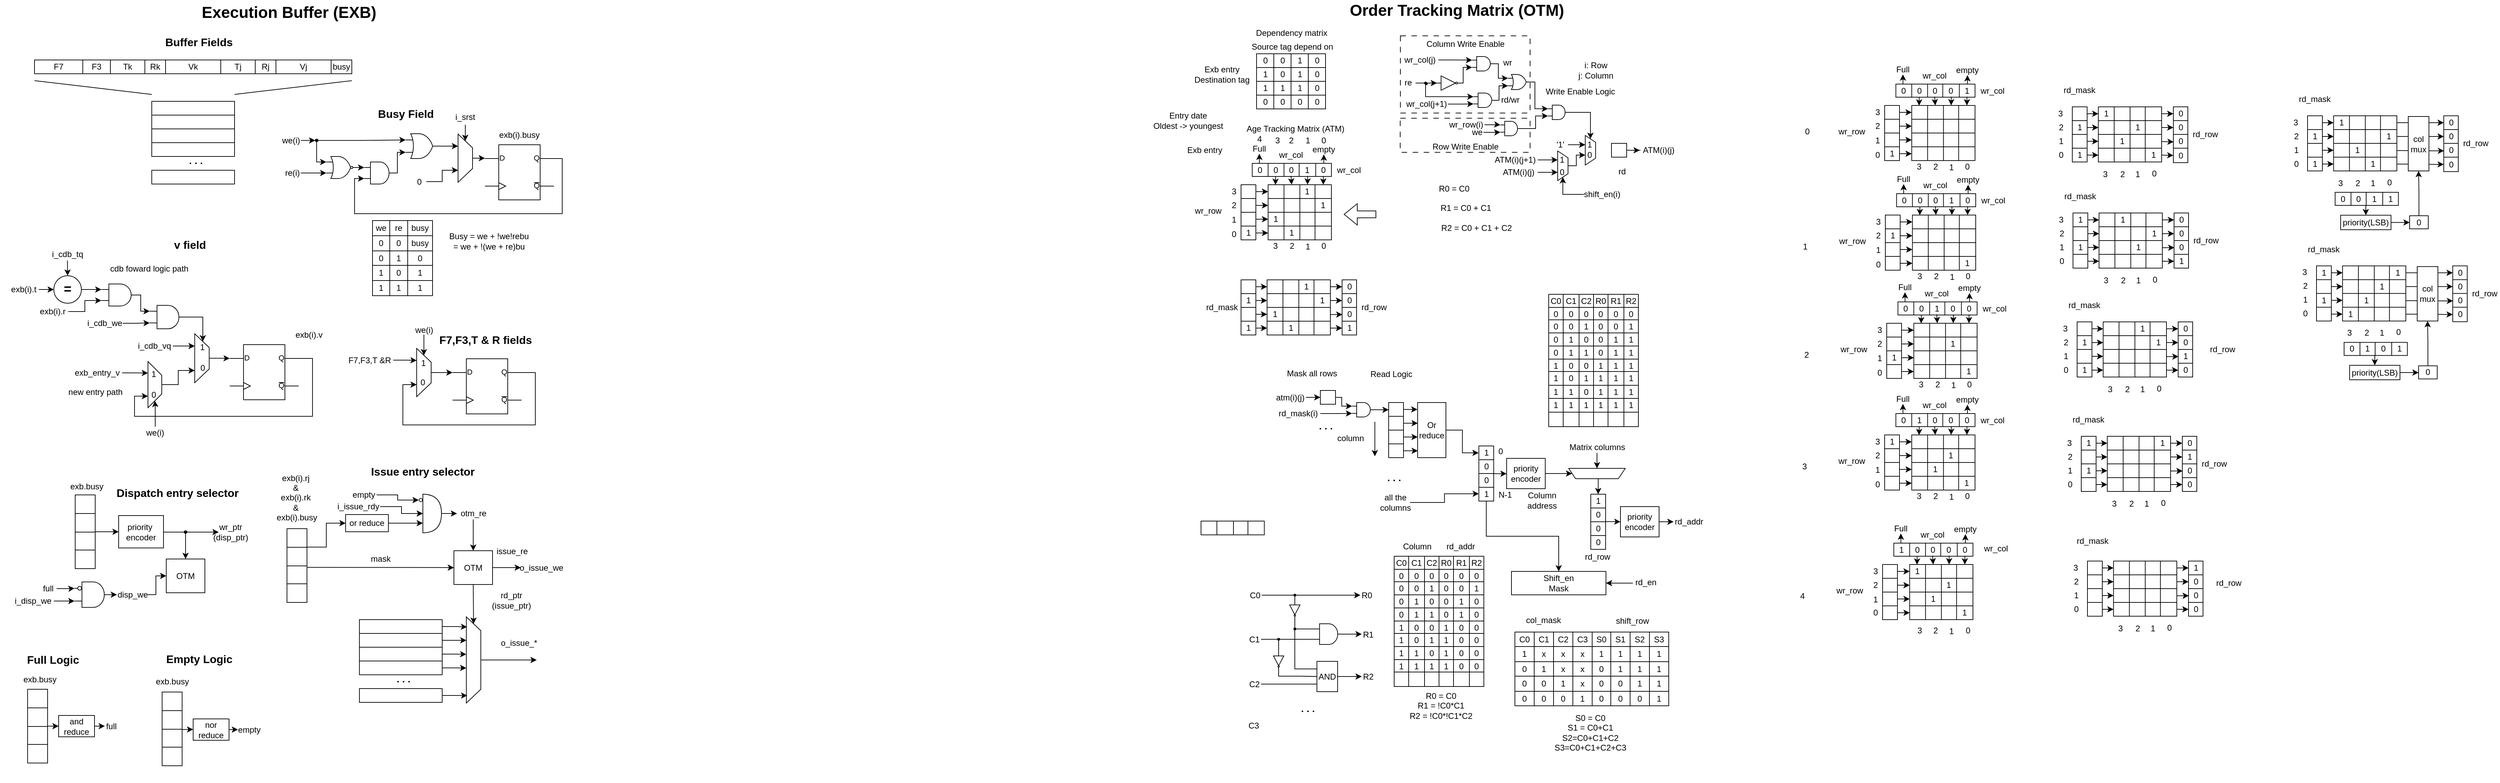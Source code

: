 <mxfile version="28.0.6">
  <diagram name="Page-1" id="eIQWXi3p4Ztad1foQQUZ">
    <mxGraphModel dx="2377" dy="1420" grid="1" gridSize="1" guides="1" tooltips="1" connect="1" arrows="1" fold="1" page="1" pageScale="1" pageWidth="827" pageHeight="1169" math="0" shadow="0">
      <root>
        <mxCell id="0" />
        <mxCell id="1" parent="0" />
        <mxCell id="DcPCTRDFW5tSlMo-Nx3k-22" value="" style="rounded=0;whiteSpace=wrap;html=1;dashed=1;dashPattern=8 8;" parent="1" vertex="1">
          <mxGeometry x="2035.75" y="173.5" width="188.25" height="49.5" as="geometry" />
        </mxCell>
        <mxCell id="DcPCTRDFW5tSlMo-Nx3k-9" value="" style="rounded=0;whiteSpace=wrap;html=1;dashed=1;dashPattern=8 8;" parent="1" vertex="1">
          <mxGeometry x="2036" y="54" width="188" height="112" as="geometry" />
        </mxCell>
        <mxCell id="rnKGMj0cBVwzx7KuYULW-4" value="F7" style="rounded=0;whiteSpace=wrap;html=1;" parent="1" vertex="1">
          <mxGeometry x="56" y="89" width="70" height="20" as="geometry" />
        </mxCell>
        <mxCell id="rnKGMj0cBVwzx7KuYULW-5" value="F3" style="rounded=0;whiteSpace=wrap;html=1;" parent="1" vertex="1">
          <mxGeometry x="126" y="89" width="40" height="20" as="geometry" />
        </mxCell>
        <mxCell id="rnKGMj0cBVwzx7KuYULW-7" value="Tk" style="rounded=0;whiteSpace=wrap;html=1;" parent="1" vertex="1">
          <mxGeometry x="166" y="89" width="50" height="20" as="geometry" />
        </mxCell>
        <mxCell id="rnKGMj0cBVwzx7KuYULW-8" value="Vk" style="rounded=0;whiteSpace=wrap;html=1;" parent="1" vertex="1">
          <mxGeometry x="246" y="89" width="80" height="20" as="geometry" />
        </mxCell>
        <mxCell id="rnKGMj0cBVwzx7KuYULW-10" value="Rk" style="rounded=0;whiteSpace=wrap;html=1;" parent="1" vertex="1">
          <mxGeometry x="216" y="89" width="30" height="20" as="geometry" />
        </mxCell>
        <mxCell id="rnKGMj0cBVwzx7KuYULW-11" value="Tj" style="rounded=0;whiteSpace=wrap;html=1;" parent="1" vertex="1">
          <mxGeometry x="326" y="89" width="50" height="20" as="geometry" />
        </mxCell>
        <mxCell id="rnKGMj0cBVwzx7KuYULW-12" value="Vj" style="rounded=0;whiteSpace=wrap;html=1;" parent="1" vertex="1">
          <mxGeometry x="406" y="89" width="80" height="20" as="geometry" />
        </mxCell>
        <mxCell id="rnKGMj0cBVwzx7KuYULW-13" value="Rj" style="rounded=0;whiteSpace=wrap;html=1;" parent="1" vertex="1">
          <mxGeometry x="376" y="89" width="30" height="20" as="geometry" />
        </mxCell>
        <mxCell id="rnKGMj0cBVwzx7KuYULW-14" value="busy" style="rounded=0;whiteSpace=wrap;html=1;" parent="1" vertex="1">
          <mxGeometry x="486" y="89" width="30" height="20" as="geometry" />
        </mxCell>
        <mxCell id="rnKGMj0cBVwzx7KuYULW-32" value="" style="shape=table;startSize=0;container=1;collapsible=0;childLayout=tableLayout;" parent="1" vertex="1">
          <mxGeometry x="1827.5" y="80" width="100" height="80" as="geometry" />
        </mxCell>
        <mxCell id="rnKGMj0cBVwzx7KuYULW-33" value="" style="shape=tableRow;horizontal=0;startSize=0;swimlaneHead=0;swimlaneBody=0;strokeColor=inherit;top=0;left=0;bottom=0;right=0;collapsible=0;dropTarget=0;fillColor=none;points=[[0,0.5],[1,0.5]];portConstraint=eastwest;" parent="rnKGMj0cBVwzx7KuYULW-32" vertex="1">
          <mxGeometry width="100" height="20" as="geometry" />
        </mxCell>
        <mxCell id="rnKGMj0cBVwzx7KuYULW-34" value="0" style="shape=partialRectangle;html=1;whiteSpace=wrap;connectable=0;strokeColor=inherit;overflow=hidden;fillColor=none;top=0;left=0;bottom=0;right=0;pointerEvents=1;" parent="rnKGMj0cBVwzx7KuYULW-33" vertex="1">
          <mxGeometry width="25" height="20" as="geometry">
            <mxRectangle width="25" height="20" as="alternateBounds" />
          </mxGeometry>
        </mxCell>
        <mxCell id="rnKGMj0cBVwzx7KuYULW-35" value="0" style="shape=partialRectangle;html=1;whiteSpace=wrap;connectable=0;strokeColor=inherit;overflow=hidden;fillColor=none;top=0;left=0;bottom=0;right=0;pointerEvents=1;" parent="rnKGMj0cBVwzx7KuYULW-33" vertex="1">
          <mxGeometry x="25" width="25" height="20" as="geometry">
            <mxRectangle width="25" height="20" as="alternateBounds" />
          </mxGeometry>
        </mxCell>
        <mxCell id="rnKGMj0cBVwzx7KuYULW-36" value="1" style="shape=partialRectangle;html=1;whiteSpace=wrap;connectable=0;strokeColor=inherit;overflow=hidden;fillColor=none;top=0;left=0;bottom=0;right=0;pointerEvents=1;" parent="rnKGMj0cBVwzx7KuYULW-33" vertex="1">
          <mxGeometry x="50" width="25" height="20" as="geometry">
            <mxRectangle width="25" height="20" as="alternateBounds" />
          </mxGeometry>
        </mxCell>
        <mxCell id="rnKGMj0cBVwzx7KuYULW-37" value="0" style="shape=partialRectangle;html=1;whiteSpace=wrap;connectable=0;strokeColor=inherit;overflow=hidden;fillColor=none;top=0;left=0;bottom=0;right=0;pointerEvents=1;" parent="rnKGMj0cBVwzx7KuYULW-33" vertex="1">
          <mxGeometry x="75" width="25" height="20" as="geometry">
            <mxRectangle width="25" height="20" as="alternateBounds" />
          </mxGeometry>
        </mxCell>
        <mxCell id="rnKGMj0cBVwzx7KuYULW-38" value="" style="shape=tableRow;horizontal=0;startSize=0;swimlaneHead=0;swimlaneBody=0;strokeColor=inherit;top=0;left=0;bottom=0;right=0;collapsible=0;dropTarget=0;fillColor=none;points=[[0,0.5],[1,0.5]];portConstraint=eastwest;" parent="rnKGMj0cBVwzx7KuYULW-32" vertex="1">
          <mxGeometry y="20" width="100" height="20" as="geometry" />
        </mxCell>
        <mxCell id="rnKGMj0cBVwzx7KuYULW-39" value="1" style="shape=partialRectangle;html=1;whiteSpace=wrap;connectable=0;strokeColor=inherit;overflow=hidden;fillColor=none;top=0;left=0;bottom=0;right=0;pointerEvents=1;" parent="rnKGMj0cBVwzx7KuYULW-38" vertex="1">
          <mxGeometry width="25" height="20" as="geometry">
            <mxRectangle width="25" height="20" as="alternateBounds" />
          </mxGeometry>
        </mxCell>
        <mxCell id="rnKGMj0cBVwzx7KuYULW-40" value="0" style="shape=partialRectangle;html=1;whiteSpace=wrap;connectable=0;strokeColor=inherit;overflow=hidden;fillColor=none;top=0;left=0;bottom=0;right=0;pointerEvents=1;" parent="rnKGMj0cBVwzx7KuYULW-38" vertex="1">
          <mxGeometry x="25" width="25" height="20" as="geometry">
            <mxRectangle width="25" height="20" as="alternateBounds" />
          </mxGeometry>
        </mxCell>
        <mxCell id="rnKGMj0cBVwzx7KuYULW-41" value="1" style="shape=partialRectangle;html=1;whiteSpace=wrap;connectable=0;strokeColor=inherit;overflow=hidden;fillColor=none;top=0;left=0;bottom=0;right=0;pointerEvents=1;" parent="rnKGMj0cBVwzx7KuYULW-38" vertex="1">
          <mxGeometry x="50" width="25" height="20" as="geometry">
            <mxRectangle width="25" height="20" as="alternateBounds" />
          </mxGeometry>
        </mxCell>
        <mxCell id="rnKGMj0cBVwzx7KuYULW-42" value="0" style="shape=partialRectangle;html=1;whiteSpace=wrap;connectable=0;strokeColor=inherit;overflow=hidden;fillColor=none;top=0;left=0;bottom=0;right=0;pointerEvents=1;" parent="rnKGMj0cBVwzx7KuYULW-38" vertex="1">
          <mxGeometry x="75" width="25" height="20" as="geometry">
            <mxRectangle width="25" height="20" as="alternateBounds" />
          </mxGeometry>
        </mxCell>
        <mxCell id="rnKGMj0cBVwzx7KuYULW-43" value="" style="shape=tableRow;horizontal=0;startSize=0;swimlaneHead=0;swimlaneBody=0;strokeColor=inherit;top=0;left=0;bottom=0;right=0;collapsible=0;dropTarget=0;fillColor=none;points=[[0,0.5],[1,0.5]];portConstraint=eastwest;" parent="rnKGMj0cBVwzx7KuYULW-32" vertex="1">
          <mxGeometry y="40" width="100" height="20" as="geometry" />
        </mxCell>
        <mxCell id="rnKGMj0cBVwzx7KuYULW-44" value="1" style="shape=partialRectangle;html=1;whiteSpace=wrap;connectable=0;strokeColor=inherit;overflow=hidden;fillColor=none;top=0;left=0;bottom=0;right=0;pointerEvents=1;" parent="rnKGMj0cBVwzx7KuYULW-43" vertex="1">
          <mxGeometry width="25" height="20" as="geometry">
            <mxRectangle width="25" height="20" as="alternateBounds" />
          </mxGeometry>
        </mxCell>
        <mxCell id="rnKGMj0cBVwzx7KuYULW-45" value="1" style="shape=partialRectangle;html=1;whiteSpace=wrap;connectable=0;strokeColor=inherit;overflow=hidden;fillColor=none;top=0;left=0;bottom=0;right=0;pointerEvents=1;" parent="rnKGMj0cBVwzx7KuYULW-43" vertex="1">
          <mxGeometry x="25" width="25" height="20" as="geometry">
            <mxRectangle width="25" height="20" as="alternateBounds" />
          </mxGeometry>
        </mxCell>
        <mxCell id="rnKGMj0cBVwzx7KuYULW-46" value="1" style="shape=partialRectangle;html=1;whiteSpace=wrap;connectable=0;strokeColor=inherit;overflow=hidden;fillColor=none;top=0;left=0;bottom=0;right=0;pointerEvents=1;" parent="rnKGMj0cBVwzx7KuYULW-43" vertex="1">
          <mxGeometry x="50" width="25" height="20" as="geometry">
            <mxRectangle width="25" height="20" as="alternateBounds" />
          </mxGeometry>
        </mxCell>
        <mxCell id="rnKGMj0cBVwzx7KuYULW-47" value="0" style="shape=partialRectangle;html=1;whiteSpace=wrap;connectable=0;strokeColor=inherit;overflow=hidden;fillColor=none;top=0;left=0;bottom=0;right=0;pointerEvents=1;" parent="rnKGMj0cBVwzx7KuYULW-43" vertex="1">
          <mxGeometry x="75" width="25" height="20" as="geometry">
            <mxRectangle width="25" height="20" as="alternateBounds" />
          </mxGeometry>
        </mxCell>
        <mxCell id="rnKGMj0cBVwzx7KuYULW-48" value="" style="shape=tableRow;horizontal=0;startSize=0;swimlaneHead=0;swimlaneBody=0;strokeColor=inherit;top=0;left=0;bottom=0;right=0;collapsible=0;dropTarget=0;fillColor=none;points=[[0,0.5],[1,0.5]];portConstraint=eastwest;" parent="rnKGMj0cBVwzx7KuYULW-32" vertex="1">
          <mxGeometry y="60" width="100" height="20" as="geometry" />
        </mxCell>
        <mxCell id="rnKGMj0cBVwzx7KuYULW-49" value="0" style="shape=partialRectangle;html=1;whiteSpace=wrap;connectable=0;strokeColor=inherit;overflow=hidden;fillColor=none;top=0;left=0;bottom=0;right=0;pointerEvents=1;" parent="rnKGMj0cBVwzx7KuYULW-48" vertex="1">
          <mxGeometry width="25" height="20" as="geometry">
            <mxRectangle width="25" height="20" as="alternateBounds" />
          </mxGeometry>
        </mxCell>
        <mxCell id="rnKGMj0cBVwzx7KuYULW-50" value="0" style="shape=partialRectangle;html=1;whiteSpace=wrap;connectable=0;strokeColor=inherit;overflow=hidden;fillColor=none;top=0;left=0;bottom=0;right=0;pointerEvents=1;" parent="rnKGMj0cBVwzx7KuYULW-48" vertex="1">
          <mxGeometry x="25" width="25" height="20" as="geometry">
            <mxRectangle width="25" height="20" as="alternateBounds" />
          </mxGeometry>
        </mxCell>
        <mxCell id="rnKGMj0cBVwzx7KuYULW-51" value="0" style="shape=partialRectangle;html=1;whiteSpace=wrap;connectable=0;strokeColor=inherit;overflow=hidden;fillColor=none;top=0;left=0;bottom=0;right=0;pointerEvents=1;" parent="rnKGMj0cBVwzx7KuYULW-48" vertex="1">
          <mxGeometry x="50" width="25" height="20" as="geometry">
            <mxRectangle width="25" height="20" as="alternateBounds" />
          </mxGeometry>
        </mxCell>
        <mxCell id="rnKGMj0cBVwzx7KuYULW-52" value="0" style="shape=partialRectangle;html=1;whiteSpace=wrap;connectable=0;strokeColor=inherit;overflow=hidden;fillColor=none;top=0;left=0;bottom=0;right=0;pointerEvents=1;" parent="rnKGMj0cBVwzx7KuYULW-48" vertex="1">
          <mxGeometry x="75" width="25" height="20" as="geometry">
            <mxRectangle width="25" height="20" as="alternateBounds" />
          </mxGeometry>
        </mxCell>
        <mxCell id="rnKGMj0cBVwzx7KuYULW-53" value="" style="shape=table;startSize=0;container=1;collapsible=0;childLayout=tableLayout;" parent="1" vertex="1">
          <mxGeometry x="1844.25" y="270" width="91.75" height="80" as="geometry" />
        </mxCell>
        <mxCell id="rnKGMj0cBVwzx7KuYULW-54" value="" style="shape=tableRow;horizontal=0;startSize=0;swimlaneHead=0;swimlaneBody=0;strokeColor=inherit;top=0;left=0;bottom=0;right=0;collapsible=0;dropTarget=0;fillColor=none;points=[[0,0.5],[1,0.5]];portConstraint=eastwest;" parent="rnKGMj0cBVwzx7KuYULW-53" vertex="1">
          <mxGeometry width="91.75" height="20" as="geometry" />
        </mxCell>
        <mxCell id="rnKGMj0cBVwzx7KuYULW-55" value="" style="shape=partialRectangle;html=1;whiteSpace=wrap;connectable=0;strokeColor=inherit;overflow=hidden;fillColor=none;top=0;left=0;bottom=0;right=0;pointerEvents=1;" parent="rnKGMj0cBVwzx7KuYULW-54" vertex="1">
          <mxGeometry width="23" height="20" as="geometry">
            <mxRectangle width="23" height="20" as="alternateBounds" />
          </mxGeometry>
        </mxCell>
        <mxCell id="rnKGMj0cBVwzx7KuYULW-56" value="" style="shape=partialRectangle;html=1;whiteSpace=wrap;connectable=0;strokeColor=inherit;overflow=hidden;fillColor=none;top=0;left=0;bottom=0;right=0;pointerEvents=1;" parent="rnKGMj0cBVwzx7KuYULW-54" vertex="1">
          <mxGeometry x="23" width="23" height="20" as="geometry">
            <mxRectangle width="23" height="20" as="alternateBounds" />
          </mxGeometry>
        </mxCell>
        <mxCell id="rnKGMj0cBVwzx7KuYULW-57" value="1" style="shape=partialRectangle;html=1;whiteSpace=wrap;connectable=0;strokeColor=inherit;overflow=hidden;fillColor=none;top=0;left=0;bottom=0;right=0;pointerEvents=1;" parent="rnKGMj0cBVwzx7KuYULW-54" vertex="1">
          <mxGeometry x="46" width="22" height="20" as="geometry">
            <mxRectangle width="22" height="20" as="alternateBounds" />
          </mxGeometry>
        </mxCell>
        <mxCell id="rnKGMj0cBVwzx7KuYULW-58" value="" style="shape=partialRectangle;html=1;whiteSpace=wrap;connectable=0;strokeColor=inherit;overflow=hidden;fillColor=none;top=0;left=0;bottom=0;right=0;pointerEvents=1;" parent="rnKGMj0cBVwzx7KuYULW-54" vertex="1">
          <mxGeometry x="68" width="24" height="20" as="geometry">
            <mxRectangle width="24" height="20" as="alternateBounds" />
          </mxGeometry>
        </mxCell>
        <mxCell id="rnKGMj0cBVwzx7KuYULW-59" value="" style="shape=tableRow;horizontal=0;startSize=0;swimlaneHead=0;swimlaneBody=0;strokeColor=inherit;top=0;left=0;bottom=0;right=0;collapsible=0;dropTarget=0;fillColor=none;points=[[0,0.5],[1,0.5]];portConstraint=eastwest;" parent="rnKGMj0cBVwzx7KuYULW-53" vertex="1">
          <mxGeometry y="20" width="91.75" height="20" as="geometry" />
        </mxCell>
        <mxCell id="rnKGMj0cBVwzx7KuYULW-60" value="" style="shape=partialRectangle;html=1;whiteSpace=wrap;connectable=0;strokeColor=inherit;overflow=hidden;fillColor=none;top=0;left=0;bottom=0;right=0;pointerEvents=1;" parent="rnKGMj0cBVwzx7KuYULW-59" vertex="1">
          <mxGeometry width="23" height="20" as="geometry">
            <mxRectangle width="23" height="20" as="alternateBounds" />
          </mxGeometry>
        </mxCell>
        <mxCell id="rnKGMj0cBVwzx7KuYULW-61" value="" style="shape=partialRectangle;html=1;whiteSpace=wrap;connectable=0;strokeColor=inherit;overflow=hidden;fillColor=none;top=0;left=0;bottom=0;right=0;pointerEvents=1;" parent="rnKGMj0cBVwzx7KuYULW-59" vertex="1">
          <mxGeometry x="23" width="23" height="20" as="geometry">
            <mxRectangle width="23" height="20" as="alternateBounds" />
          </mxGeometry>
        </mxCell>
        <mxCell id="rnKGMj0cBVwzx7KuYULW-62" value="" style="shape=partialRectangle;html=1;whiteSpace=wrap;connectable=0;strokeColor=inherit;overflow=hidden;fillColor=none;top=0;left=0;bottom=0;right=0;pointerEvents=1;" parent="rnKGMj0cBVwzx7KuYULW-59" vertex="1">
          <mxGeometry x="46" width="22" height="20" as="geometry">
            <mxRectangle width="22" height="20" as="alternateBounds" />
          </mxGeometry>
        </mxCell>
        <mxCell id="rnKGMj0cBVwzx7KuYULW-63" value="1" style="shape=partialRectangle;html=1;whiteSpace=wrap;connectable=0;strokeColor=inherit;overflow=hidden;fillColor=none;top=0;left=0;bottom=0;right=0;pointerEvents=1;" parent="rnKGMj0cBVwzx7KuYULW-59" vertex="1">
          <mxGeometry x="68" width="24" height="20" as="geometry">
            <mxRectangle width="24" height="20" as="alternateBounds" />
          </mxGeometry>
        </mxCell>
        <mxCell id="rnKGMj0cBVwzx7KuYULW-64" value="" style="shape=tableRow;horizontal=0;startSize=0;swimlaneHead=0;swimlaneBody=0;strokeColor=inherit;top=0;left=0;bottom=0;right=0;collapsible=0;dropTarget=0;fillColor=none;points=[[0,0.5],[1,0.5]];portConstraint=eastwest;" parent="rnKGMj0cBVwzx7KuYULW-53" vertex="1">
          <mxGeometry y="40" width="91.75" height="20" as="geometry" />
        </mxCell>
        <mxCell id="rnKGMj0cBVwzx7KuYULW-65" value="1" style="shape=partialRectangle;html=1;whiteSpace=wrap;connectable=0;strokeColor=inherit;overflow=hidden;fillColor=none;top=0;left=0;bottom=0;right=0;pointerEvents=1;" parent="rnKGMj0cBVwzx7KuYULW-64" vertex="1">
          <mxGeometry width="23" height="20" as="geometry">
            <mxRectangle width="23" height="20" as="alternateBounds" />
          </mxGeometry>
        </mxCell>
        <mxCell id="rnKGMj0cBVwzx7KuYULW-66" value="" style="shape=partialRectangle;html=1;whiteSpace=wrap;connectable=0;strokeColor=inherit;overflow=hidden;fillColor=none;top=0;left=0;bottom=0;right=0;pointerEvents=1;" parent="rnKGMj0cBVwzx7KuYULW-64" vertex="1">
          <mxGeometry x="23" width="23" height="20" as="geometry">
            <mxRectangle width="23" height="20" as="alternateBounds" />
          </mxGeometry>
        </mxCell>
        <mxCell id="rnKGMj0cBVwzx7KuYULW-67" value="" style="shape=partialRectangle;html=1;whiteSpace=wrap;connectable=0;strokeColor=inherit;overflow=hidden;fillColor=none;top=0;left=0;bottom=0;right=0;pointerEvents=1;" parent="rnKGMj0cBVwzx7KuYULW-64" vertex="1">
          <mxGeometry x="46" width="22" height="20" as="geometry">
            <mxRectangle width="22" height="20" as="alternateBounds" />
          </mxGeometry>
        </mxCell>
        <mxCell id="rnKGMj0cBVwzx7KuYULW-68" value="" style="shape=partialRectangle;html=1;whiteSpace=wrap;connectable=0;strokeColor=inherit;overflow=hidden;fillColor=none;top=0;left=0;bottom=0;right=0;pointerEvents=1;" parent="rnKGMj0cBVwzx7KuYULW-64" vertex="1">
          <mxGeometry x="68" width="24" height="20" as="geometry">
            <mxRectangle width="24" height="20" as="alternateBounds" />
          </mxGeometry>
        </mxCell>
        <mxCell id="rnKGMj0cBVwzx7KuYULW-69" value="" style="shape=tableRow;horizontal=0;startSize=0;swimlaneHead=0;swimlaneBody=0;strokeColor=inherit;top=0;left=0;bottom=0;right=0;collapsible=0;dropTarget=0;fillColor=none;points=[[0,0.5],[1,0.5]];portConstraint=eastwest;" parent="rnKGMj0cBVwzx7KuYULW-53" vertex="1">
          <mxGeometry y="60" width="91.75" height="20" as="geometry" />
        </mxCell>
        <mxCell id="rnKGMj0cBVwzx7KuYULW-70" value="" style="shape=partialRectangle;html=1;whiteSpace=wrap;connectable=0;strokeColor=inherit;overflow=hidden;fillColor=none;top=0;left=0;bottom=0;right=0;pointerEvents=1;" parent="rnKGMj0cBVwzx7KuYULW-69" vertex="1">
          <mxGeometry width="23" height="20" as="geometry">
            <mxRectangle width="23" height="20" as="alternateBounds" />
          </mxGeometry>
        </mxCell>
        <mxCell id="rnKGMj0cBVwzx7KuYULW-71" value="1" style="shape=partialRectangle;html=1;whiteSpace=wrap;connectable=0;strokeColor=inherit;overflow=hidden;fillColor=none;top=0;left=0;bottom=0;right=0;pointerEvents=1;" parent="rnKGMj0cBVwzx7KuYULW-69" vertex="1">
          <mxGeometry x="23" width="23" height="20" as="geometry">
            <mxRectangle width="23" height="20" as="alternateBounds" />
          </mxGeometry>
        </mxCell>
        <mxCell id="rnKGMj0cBVwzx7KuYULW-72" value="" style="shape=partialRectangle;html=1;whiteSpace=wrap;connectable=0;strokeColor=inherit;overflow=hidden;fillColor=none;top=0;left=0;bottom=0;right=0;pointerEvents=1;" parent="rnKGMj0cBVwzx7KuYULW-69" vertex="1">
          <mxGeometry x="46" width="22" height="20" as="geometry">
            <mxRectangle width="22" height="20" as="alternateBounds" />
          </mxGeometry>
        </mxCell>
        <mxCell id="rnKGMj0cBVwzx7KuYULW-73" value="" style="shape=partialRectangle;html=1;whiteSpace=wrap;connectable=0;strokeColor=inherit;overflow=hidden;fillColor=none;top=0;left=0;bottom=0;right=0;pointerEvents=1;" parent="rnKGMj0cBVwzx7KuYULW-69" vertex="1">
          <mxGeometry x="68" width="24" height="20" as="geometry">
            <mxRectangle width="24" height="20" as="alternateBounds" />
          </mxGeometry>
        </mxCell>
        <mxCell id="rnKGMj0cBVwzx7KuYULW-74" value="Dependency matrix" style="text;html=1;align=center;verticalAlign=middle;whiteSpace=wrap;rounded=0;" parent="1" vertex="1">
          <mxGeometry x="1821.25" y="40" width="115" height="20" as="geometry" />
        </mxCell>
        <mxCell id="rnKGMj0cBVwzx7KuYULW-75" value="Source tag depend on" style="text;html=1;align=center;verticalAlign=middle;whiteSpace=wrap;rounded=0;" parent="1" vertex="1">
          <mxGeometry x="1817.5" y="60" width="122.5" height="20" as="geometry" />
        </mxCell>
        <mxCell id="rnKGMj0cBVwzx7KuYULW-76" value="&lt;div&gt;Exb entry&lt;/div&gt;Destination tag" style="text;html=1;align=center;verticalAlign=middle;whiteSpace=wrap;rounded=0;" parent="1" vertex="1">
          <mxGeometry x="1735" y="100" width="85" height="20" as="geometry" />
        </mxCell>
        <mxCell id="rnKGMj0cBVwzx7KuYULW-77" value="Exb entry&lt;div&gt;&lt;/div&gt;" style="text;html=1;align=center;verticalAlign=middle;whiteSpace=wrap;rounded=0;" parent="1" vertex="1">
          <mxGeometry x="1723" y="210" width="58.75" height="20" as="geometry" />
        </mxCell>
        <mxCell id="rnKGMj0cBVwzx7KuYULW-78" value="Entry date&lt;div&gt;&lt;/div&gt;&lt;div&gt;Oldest -&amp;gt; youngest&lt;/div&gt;" style="text;html=1;align=center;verticalAlign=middle;whiteSpace=wrap;rounded=0;" parent="1" vertex="1">
          <mxGeometry x="1668" y="160" width="121.25" height="33" as="geometry" />
        </mxCell>
        <mxCell id="rnKGMj0cBVwzx7KuYULW-79" value="Age Tracking Matrix (ATM)" style="text;html=1;align=center;verticalAlign=middle;whiteSpace=wrap;rounded=0;" parent="1" vertex="1">
          <mxGeometry x="1810" y="178.5" width="148" height="20" as="geometry" />
        </mxCell>
        <mxCell id="rnKGMj0cBVwzx7KuYULW-80" value="" style="rounded=0;whiteSpace=wrap;html=1;" parent="1" vertex="1">
          <mxGeometry x="226" y="149" width="120" height="20" as="geometry" />
        </mxCell>
        <mxCell id="rnKGMj0cBVwzx7KuYULW-81" value="" style="rounded=0;whiteSpace=wrap;html=1;" parent="1" vertex="1">
          <mxGeometry x="226" y="169" width="120" height="20" as="geometry" />
        </mxCell>
        <mxCell id="rnKGMj0cBVwzx7KuYULW-82" value="" style="rounded=0;whiteSpace=wrap;html=1;" parent="1" vertex="1">
          <mxGeometry x="226" y="189" width="120" height="20" as="geometry" />
        </mxCell>
        <mxCell id="rnKGMj0cBVwzx7KuYULW-83" value="" style="rounded=0;whiteSpace=wrap;html=1;" parent="1" vertex="1">
          <mxGeometry x="226" y="209" width="120" height="20" as="geometry" />
        </mxCell>
        <mxCell id="rnKGMj0cBVwzx7KuYULW-84" value="" style="endArrow=none;dashed=1;html=1;dashPattern=1 3;strokeWidth=2;rounded=0;" parent="1" edge="1">
          <mxGeometry width="50" height="50" relative="1" as="geometry">
            <mxPoint x="281" y="239" as="sourcePoint" />
            <mxPoint x="301" y="239" as="targetPoint" />
          </mxGeometry>
        </mxCell>
        <mxCell id="rnKGMj0cBVwzx7KuYULW-85" value="" style="rounded=0;whiteSpace=wrap;html=1;" parent="1" vertex="1">
          <mxGeometry x="226" y="249" width="120" height="20" as="geometry" />
        </mxCell>
        <mxCell id="rnKGMj0cBVwzx7KuYULW-86" value="" style="endArrow=none;html=1;rounded=0;" parent="1" edge="1">
          <mxGeometry width="50" height="50" relative="1" as="geometry">
            <mxPoint x="56" y="119" as="sourcePoint" />
            <mxPoint x="226" y="139" as="targetPoint" />
          </mxGeometry>
        </mxCell>
        <mxCell id="rnKGMj0cBVwzx7KuYULW-87" value="" style="endArrow=none;html=1;rounded=0;" parent="1" edge="1">
          <mxGeometry width="50" height="50" relative="1" as="geometry">
            <mxPoint x="346" y="139" as="sourcePoint" />
            <mxPoint x="516" y="119" as="targetPoint" />
          </mxGeometry>
        </mxCell>
        <mxCell id="IKdu-t4sTgowXP9QrKVn-8" value="wr_col" style="text;html=1;align=center;verticalAlign=middle;whiteSpace=wrap;rounded=0;" parent="1" vertex="1">
          <mxGeometry x="1859" y="221" width="37" height="12" as="geometry" />
        </mxCell>
        <mxCell id="IKdu-t4sTgowXP9QrKVn-29" value="" style="shape=table;startSize=0;container=1;collapsible=0;childLayout=tableLayout;" parent="1" vertex="1">
          <mxGeometry x="1821.25" y="239" width="114.75" height="19" as="geometry" />
        </mxCell>
        <mxCell id="IKdu-t4sTgowXP9QrKVn-30" value="" style="shape=tableRow;horizontal=0;startSize=0;swimlaneHead=0;swimlaneBody=0;strokeColor=inherit;top=0;left=0;bottom=0;right=0;collapsible=0;dropTarget=0;fillColor=none;points=[[0,0.5],[1,0.5]];portConstraint=eastwest;" parent="IKdu-t4sTgowXP9QrKVn-29" vertex="1">
          <mxGeometry width="114.75" height="19" as="geometry" />
        </mxCell>
        <mxCell id="IKdu-t4sTgowXP9QrKVn-31" value="0" style="shape=partialRectangle;html=1;whiteSpace=wrap;connectable=0;strokeColor=inherit;overflow=hidden;fillColor=none;top=0;left=0;bottom=0;right=0;pointerEvents=1;" parent="IKdu-t4sTgowXP9QrKVn-30" vertex="1">
          <mxGeometry width="23" height="19" as="geometry">
            <mxRectangle width="23" height="19" as="alternateBounds" />
          </mxGeometry>
        </mxCell>
        <mxCell id="IKdu-t4sTgowXP9QrKVn-32" value="0" style="shape=partialRectangle;html=1;whiteSpace=wrap;connectable=0;strokeColor=inherit;overflow=hidden;fillColor=none;top=0;left=0;bottom=0;right=0;pointerEvents=1;" parent="IKdu-t4sTgowXP9QrKVn-30" vertex="1">
          <mxGeometry x="23" width="23" height="19" as="geometry">
            <mxRectangle width="23" height="19" as="alternateBounds" />
          </mxGeometry>
        </mxCell>
        <mxCell id="IKdu-t4sTgowXP9QrKVn-33" value="0" style="shape=partialRectangle;html=1;whiteSpace=wrap;connectable=0;strokeColor=inherit;overflow=hidden;fillColor=none;top=0;left=0;bottom=0;right=0;pointerEvents=1;" parent="IKdu-t4sTgowXP9QrKVn-30" vertex="1">
          <mxGeometry x="46" width="22" height="19" as="geometry">
            <mxRectangle width="22" height="19" as="alternateBounds" />
          </mxGeometry>
        </mxCell>
        <mxCell id="IKdu-t4sTgowXP9QrKVn-34" value="1" style="shape=partialRectangle;html=1;whiteSpace=wrap;connectable=0;strokeColor=inherit;overflow=hidden;fillColor=none;top=0;left=0;bottom=0;right=0;pointerEvents=1;" parent="IKdu-t4sTgowXP9QrKVn-30" vertex="1">
          <mxGeometry x="68" width="24" height="19" as="geometry">
            <mxRectangle width="24" height="19" as="alternateBounds" />
          </mxGeometry>
        </mxCell>
        <mxCell id="IKdu-t4sTgowXP9QrKVn-35" value="0" style="shape=partialRectangle;html=1;whiteSpace=wrap;connectable=0;strokeColor=inherit;overflow=hidden;fillColor=none;top=0;left=0;bottom=0;right=0;pointerEvents=1;" parent="IKdu-t4sTgowXP9QrKVn-30" vertex="1">
          <mxGeometry x="92" width="23" height="19" as="geometry">
            <mxRectangle width="23" height="19" as="alternateBounds" />
          </mxGeometry>
        </mxCell>
        <mxCell id="IKdu-t4sTgowXP9QrKVn-43" value="" style="shape=table;startSize=0;container=1;collapsible=0;childLayout=tableLayout;" parent="1" vertex="1">
          <mxGeometry x="1805" y="270" width="21.5" height="80" as="geometry" />
        </mxCell>
        <mxCell id="IKdu-t4sTgowXP9QrKVn-44" value="" style="shape=tableRow;horizontal=0;startSize=0;swimlaneHead=0;swimlaneBody=0;strokeColor=inherit;top=0;left=0;bottom=0;right=0;collapsible=0;dropTarget=0;fillColor=none;points=[[0,0.5],[1,0.5]];portConstraint=eastwest;" parent="IKdu-t4sTgowXP9QrKVn-43" vertex="1">
          <mxGeometry width="21.5" height="20" as="geometry" />
        </mxCell>
        <mxCell id="IKdu-t4sTgowXP9QrKVn-45" value="" style="shape=partialRectangle;html=1;whiteSpace=wrap;connectable=0;strokeColor=inherit;overflow=hidden;fillColor=none;top=0;left=0;bottom=0;right=0;pointerEvents=1;" parent="IKdu-t4sTgowXP9QrKVn-44" vertex="1">
          <mxGeometry width="22" height="20" as="geometry">
            <mxRectangle width="22" height="20" as="alternateBounds" />
          </mxGeometry>
        </mxCell>
        <mxCell id="IKdu-t4sTgowXP9QrKVn-46" value="" style="shape=tableRow;horizontal=0;startSize=0;swimlaneHead=0;swimlaneBody=0;strokeColor=inherit;top=0;left=0;bottom=0;right=0;collapsible=0;dropTarget=0;fillColor=none;points=[[0,0.5],[1,0.5]];portConstraint=eastwest;" parent="IKdu-t4sTgowXP9QrKVn-43" vertex="1">
          <mxGeometry y="20" width="21.5" height="20" as="geometry" />
        </mxCell>
        <mxCell id="IKdu-t4sTgowXP9QrKVn-47" value="" style="shape=partialRectangle;html=1;whiteSpace=wrap;connectable=0;strokeColor=inherit;overflow=hidden;fillColor=none;top=0;left=0;bottom=0;right=0;pointerEvents=1;" parent="IKdu-t4sTgowXP9QrKVn-46" vertex="1">
          <mxGeometry width="22" height="20" as="geometry">
            <mxRectangle width="22" height="20" as="alternateBounds" />
          </mxGeometry>
        </mxCell>
        <mxCell id="IKdu-t4sTgowXP9QrKVn-48" value="" style="shape=tableRow;horizontal=0;startSize=0;swimlaneHead=0;swimlaneBody=0;strokeColor=inherit;top=0;left=0;bottom=0;right=0;collapsible=0;dropTarget=0;fillColor=none;points=[[0,0.5],[1,0.5]];portConstraint=eastwest;" parent="IKdu-t4sTgowXP9QrKVn-43" vertex="1">
          <mxGeometry y="40" width="21.5" height="20" as="geometry" />
        </mxCell>
        <mxCell id="IKdu-t4sTgowXP9QrKVn-49" value="" style="shape=partialRectangle;html=1;whiteSpace=wrap;connectable=0;strokeColor=inherit;overflow=hidden;fillColor=none;top=0;left=0;bottom=0;right=0;pointerEvents=1;" parent="IKdu-t4sTgowXP9QrKVn-48" vertex="1">
          <mxGeometry width="22" height="20" as="geometry">
            <mxRectangle width="22" height="20" as="alternateBounds" />
          </mxGeometry>
        </mxCell>
        <mxCell id="IKdu-t4sTgowXP9QrKVn-50" value="" style="shape=tableRow;horizontal=0;startSize=0;swimlaneHead=0;swimlaneBody=0;strokeColor=inherit;top=0;left=0;bottom=0;right=0;collapsible=0;dropTarget=0;fillColor=none;points=[[0,0.5],[1,0.5]];portConstraint=eastwest;" parent="IKdu-t4sTgowXP9QrKVn-43" vertex="1">
          <mxGeometry y="60" width="21.5" height="20" as="geometry" />
        </mxCell>
        <mxCell id="IKdu-t4sTgowXP9QrKVn-51" value="1" style="shape=partialRectangle;html=1;whiteSpace=wrap;connectable=0;strokeColor=inherit;overflow=hidden;fillColor=none;top=0;left=0;bottom=0;right=0;pointerEvents=1;" parent="IKdu-t4sTgowXP9QrKVn-50" vertex="1">
          <mxGeometry width="22" height="20" as="geometry">
            <mxRectangle width="22" height="20" as="alternateBounds" />
          </mxGeometry>
        </mxCell>
        <mxCell id="IKdu-t4sTgowXP9QrKVn-76" value="wr_row" style="text;html=1;align=center;verticalAlign=middle;whiteSpace=wrap;rounded=0;" parent="1" vertex="1">
          <mxGeometry x="1735" y="297.5" width="45" height="20" as="geometry" />
        </mxCell>
        <mxCell id="IKdu-t4sTgowXP9QrKVn-77" value="rd_mask" style="text;html=1;align=center;verticalAlign=middle;whiteSpace=wrap;rounded=0;" parent="1" vertex="1">
          <mxGeometry x="1754" y="441" width="47" height="14" as="geometry" />
        </mxCell>
        <mxCell id="IKdu-t4sTgowXP9QrKVn-78" value="" style="endArrow=classic;html=1;rounded=0;exitX=0.904;exitY=-0.009;exitDx=0;exitDy=0;exitPerimeter=0;entryX=0.5;entryY=1;entryDx=0;entryDy=0;" parent="1" source="IKdu-t4sTgowXP9QrKVn-30" target="IKdu-t4sTgowXP9QrKVn-79" edge="1">
          <mxGeometry width="50" height="50" relative="1" as="geometry">
            <mxPoint x="1920" y="245" as="sourcePoint" />
            <mxPoint x="1931" y="220" as="targetPoint" />
          </mxGeometry>
        </mxCell>
        <mxCell id="IKdu-t4sTgowXP9QrKVn-79" value="empty" style="text;html=1;align=center;verticalAlign=middle;whiteSpace=wrap;rounded=0;" parent="1" vertex="1">
          <mxGeometry x="1914" y="211" width="22" height="15" as="geometry" />
        </mxCell>
        <mxCell id="IKdu-t4sTgowXP9QrKVn-80" value="rd_row" style="text;html=1;align=center;verticalAlign=middle;whiteSpace=wrap;rounded=0;" parent="1" vertex="1">
          <mxGeometry x="1977" y="442.25" width="42" height="11.5" as="geometry" />
        </mxCell>
        <mxCell id="IKdu-t4sTgowXP9QrKVn-81" value="" style="endArrow=classic;html=1;rounded=0;exitX=1;exitY=0.5;exitDx=0;exitDy=0;entryX=0;entryY=0.5;entryDx=0;entryDy=0;" parent="1" source="IKdu-t4sTgowXP9QrKVn-44" target="rnKGMj0cBVwzx7KuYULW-54" edge="1">
          <mxGeometry width="50" height="50" relative="1" as="geometry">
            <mxPoint x="1813" y="315" as="sourcePoint" />
            <mxPoint x="1863" y="265" as="targetPoint" />
          </mxGeometry>
        </mxCell>
        <mxCell id="IKdu-t4sTgowXP9QrKVn-82" value="" style="endArrow=classic;html=1;rounded=0;exitX=1;exitY=0.5;exitDx=0;exitDy=0;entryX=0;entryY=0.5;entryDx=0;entryDy=0;" parent="1" source="IKdu-t4sTgowXP9QrKVn-46" target="rnKGMj0cBVwzx7KuYULW-59" edge="1">
          <mxGeometry width="50" height="50" relative="1" as="geometry">
            <mxPoint x="1818" y="300" as="sourcePoint" />
            <mxPoint x="1838" y="300" as="targetPoint" />
          </mxGeometry>
        </mxCell>
        <mxCell id="IKdu-t4sTgowXP9QrKVn-83" value="" style="endArrow=classic;html=1;rounded=0;exitX=1;exitY=0.5;exitDx=0;exitDy=0;entryX=0;entryY=0.5;entryDx=0;entryDy=0;" parent="1" source="IKdu-t4sTgowXP9QrKVn-48" target="rnKGMj0cBVwzx7KuYULW-64" edge="1">
          <mxGeometry width="50" height="50" relative="1" as="geometry">
            <mxPoint x="1823" y="305" as="sourcePoint" />
            <mxPoint x="1843" y="305" as="targetPoint" />
          </mxGeometry>
        </mxCell>
        <mxCell id="IKdu-t4sTgowXP9QrKVn-84" value="" style="endArrow=classic;html=1;rounded=0;exitX=1;exitY=0.5;exitDx=0;exitDy=0;entryX=0;entryY=0.5;entryDx=0;entryDy=0;" parent="1" source="IKdu-t4sTgowXP9QrKVn-50" target="rnKGMj0cBVwzx7KuYULW-69" edge="1">
          <mxGeometry width="50" height="50" relative="1" as="geometry">
            <mxPoint x="1823" y="325" as="sourcePoint" />
            <mxPoint x="1843" y="325" as="targetPoint" />
          </mxGeometry>
        </mxCell>
        <mxCell id="IKdu-t4sTgowXP9QrKVn-90" value="Full" style="text;html=1;align=center;verticalAlign=middle;whiteSpace=wrap;rounded=0;" parent="1" vertex="1">
          <mxGeometry x="1814" y="210" width="35" height="15" as="geometry" />
        </mxCell>
        <mxCell id="IKdu-t4sTgowXP9QrKVn-91" value="" style="endArrow=classic;html=1;rounded=0;exitX=0.09;exitY=-0.003;exitDx=0;exitDy=0;exitPerimeter=0;entryX=0.5;entryY=1;entryDx=0;entryDy=0;" parent="1" source="IKdu-t4sTgowXP9QrKVn-29" target="IKdu-t4sTgowXP9QrKVn-90" edge="1">
          <mxGeometry width="50" height="50" relative="1" as="geometry">
            <mxPoint x="1831" y="233.5" as="sourcePoint" />
            <mxPoint x="1831" y="220.5" as="targetPoint" />
          </mxGeometry>
        </mxCell>
        <mxCell id="IKdu-t4sTgowXP9QrKVn-92" value="" style="endArrow=classic;html=1;rounded=0;exitX=0.295;exitY=0.977;exitDx=0;exitDy=0;exitPerimeter=0;entryX=0.116;entryY=0.01;entryDx=0;entryDy=0;entryPerimeter=0;" parent="1" source="IKdu-t4sTgowXP9QrKVn-30" target="rnKGMj0cBVwzx7KuYULW-54" edge="1">
          <mxGeometry width="50" height="50" relative="1" as="geometry">
            <mxPoint x="1770" y="285" as="sourcePoint" />
            <mxPoint x="1820" y="235" as="targetPoint" />
          </mxGeometry>
        </mxCell>
        <mxCell id="IKdu-t4sTgowXP9QrKVn-93" value="" style="endArrow=classic;html=1;rounded=0;exitX=0.49;exitY=0.958;exitDx=0;exitDy=0;exitPerimeter=0;entryX=0.372;entryY=-0.009;entryDx=0;entryDy=0;entryPerimeter=0;" parent="1" source="IKdu-t4sTgowXP9QrKVn-30" target="rnKGMj0cBVwzx7KuYULW-54" edge="1">
          <mxGeometry width="50" height="50" relative="1" as="geometry">
            <mxPoint x="1875" y="259" as="sourcePoint" />
            <mxPoint x="1875" y="271" as="targetPoint" />
          </mxGeometry>
        </mxCell>
        <mxCell id="IKdu-t4sTgowXP9QrKVn-94" value="" style="endArrow=classic;html=1;rounded=0;exitX=0.7;exitY=0.963;exitDx=0;exitDy=0;exitPerimeter=0;entryX=0.623;entryY=-0.002;entryDx=0;entryDy=0;entryPerimeter=0;" parent="1" source="IKdu-t4sTgowXP9QrKVn-30" target="rnKGMj0cBVwzx7KuYULW-53" edge="1">
          <mxGeometry width="50" height="50" relative="1" as="geometry">
            <mxPoint x="1890" y="259" as="sourcePoint" />
            <mxPoint x="1889" y="271" as="targetPoint" />
          </mxGeometry>
        </mxCell>
        <mxCell id="IKdu-t4sTgowXP9QrKVn-95" value="" style="endArrow=classic;html=1;rounded=0;exitX=0.898;exitY=0.958;exitDx=0;exitDy=0;exitPerimeter=0;entryX=0.872;entryY=0;entryDx=0;entryDy=0;entryPerimeter=0;" parent="1" source="IKdu-t4sTgowXP9QrKVn-30" target="rnKGMj0cBVwzx7KuYULW-54" edge="1">
          <mxGeometry width="50" height="50" relative="1" as="geometry">
            <mxPoint x="1911" y="258" as="sourcePoint" />
            <mxPoint x="1910" y="270" as="targetPoint" />
          </mxGeometry>
        </mxCell>
        <mxCell id="IKdu-t4sTgowXP9QrKVn-102" value="Write Enable Logic" style="text;html=1;align=center;verticalAlign=middle;whiteSpace=wrap;rounded=0;" parent="1" vertex="1">
          <mxGeometry x="2241" y="124" width="112" height="21" as="geometry" />
        </mxCell>
        <mxCell id="IKdu-t4sTgowXP9QrKVn-103" value="Read Logic" style="text;html=1;align=center;verticalAlign=middle;whiteSpace=wrap;rounded=0;" parent="1" vertex="1">
          <mxGeometry x="1986" y="533.5" width="74" height="23" as="geometry" />
        </mxCell>
        <mxCell id="IKdu-t4sTgowXP9QrKVn-105" value="rd_mask(i)" style="text;html=1;align=center;verticalAlign=middle;whiteSpace=wrap;rounded=0;" parent="1" vertex="1">
          <mxGeometry x="1855.98" y="592" width="64" height="20" as="geometry" />
        </mxCell>
        <mxCell id="la2EsiUi_gQ7cgmyyPZq-26" style="edgeStyle=orthogonalEdgeStyle;rounded=0;orthogonalLoop=1;jettySize=auto;html=1;entryX=0;entryY=0.5;entryDx=0;entryDy=0;" parent="1" source="la2EsiUi_gQ7cgmyyPZq-1" target="la2EsiUi_gQ7cgmyyPZq-2" edge="1">
          <mxGeometry relative="1" as="geometry" />
        </mxCell>
        <mxCell id="la2EsiUi_gQ7cgmyyPZq-1" value="" style="rounded=0;whiteSpace=wrap;html=1;" parent="1" vertex="1">
          <mxGeometry x="2342" y="210" width="22" height="20" as="geometry" />
        </mxCell>
        <mxCell id="la2EsiUi_gQ7cgmyyPZq-2" value="ATM(i)(j)" style="text;html=1;align=center;verticalAlign=middle;whiteSpace=wrap;rounded=0;" parent="1" vertex="1">
          <mxGeometry x="2383" y="212" width="55" height="16" as="geometry" />
        </mxCell>
        <mxCell id="la2EsiUi_gQ7cgmyyPZq-13" value="wr_col(j)" style="text;html=1;align=center;verticalAlign=middle;whiteSpace=wrap;rounded=0;" parent="1" vertex="1">
          <mxGeometry x="2038" y="81" width="53" height="16" as="geometry" />
        </mxCell>
        <mxCell id="DcPCTRDFW5tSlMo-Nx3k-33" style="edgeStyle=orthogonalEdgeStyle;rounded=0;orthogonalLoop=1;jettySize=auto;html=1;entryX=0;entryY=0.5;entryDx=0;entryDy=0;" parent="1" source="la2EsiUi_gQ7cgmyyPZq-18" target="DcPCTRDFW5tSlMo-Nx3k-2" edge="1">
          <mxGeometry relative="1" as="geometry" />
        </mxCell>
        <mxCell id="la2EsiUi_gQ7cgmyyPZq-18" value="ATM(i)(j+1)" style="text;html=1;align=center;verticalAlign=middle;whiteSpace=wrap;rounded=0;" parent="1" vertex="1">
          <mxGeometry x="2170" y="226" width="65" height="16" as="geometry" />
        </mxCell>
        <mxCell id="DcPCTRDFW5tSlMo-Nx3k-35" style="edgeStyle=orthogonalEdgeStyle;rounded=0;orthogonalLoop=1;jettySize=auto;html=1;entryX=1;entryY=0.5;entryDx=0;entryDy=0;" parent="1" source="la2EsiUi_gQ7cgmyyPZq-21" target="DcPCTRDFW5tSlMo-Nx3k-4" edge="1">
          <mxGeometry relative="1" as="geometry" />
        </mxCell>
        <mxCell id="la2EsiUi_gQ7cgmyyPZq-21" value="shift_en(i)" style="text;html=1;align=center;verticalAlign=middle;whiteSpace=wrap;rounded=0;" parent="1" vertex="1">
          <mxGeometry x="2302" y="276" width="53" height="16" as="geometry" />
        </mxCell>
        <mxCell id="la2EsiUi_gQ7cgmyyPZq-28" value="wr_col(j+1)" style="text;html=1;align=center;verticalAlign=middle;whiteSpace=wrap;rounded=0;" parent="1" vertex="1">
          <mxGeometry x="2043" y="145" width="62" height="16" as="geometry" />
        </mxCell>
        <mxCell id="la2EsiUi_gQ7cgmyyPZq-36" style="edgeStyle=orthogonalEdgeStyle;rounded=0;orthogonalLoop=1;jettySize=auto;html=1;entryX=0;entryY=0.25;entryDx=0;entryDy=0;entryPerimeter=0;" parent="1" source="la2EsiUi_gQ7cgmyyPZq-13" target="la2EsiUi_gQ7cgmyyPZq-44" edge="1">
          <mxGeometry relative="1" as="geometry">
            <mxPoint x="2119.72" y="91.106" as="targetPoint" />
          </mxGeometry>
        </mxCell>
        <mxCell id="la2EsiUi_gQ7cgmyyPZq-38" style="edgeStyle=orthogonalEdgeStyle;rounded=0;orthogonalLoop=1;jettySize=auto;html=1;entryX=0;entryY=0.75;entryDx=0;entryDy=0;entryPerimeter=0;" parent="1" source="la2EsiUi_gQ7cgmyyPZq-28" target="la2EsiUi_gQ7cgmyyPZq-45" edge="1">
          <mxGeometry relative="1" as="geometry">
            <mxPoint x="2115.036" y="154.096" as="targetPoint" />
          </mxGeometry>
        </mxCell>
        <mxCell id="la2EsiUi_gQ7cgmyyPZq-41" value="" style="verticalLabelPosition=bottom;shadow=0;dashed=0;align=center;html=1;verticalAlign=top;shape=mxgraph.electrical.logic_gates.inverter_2" parent="1" vertex="1">
          <mxGeometry x="2089" y="112" width="35" height="21" as="geometry" />
        </mxCell>
        <mxCell id="la2EsiUi_gQ7cgmyyPZq-42" value="re" style="text;html=1;align=center;verticalAlign=middle;whiteSpace=wrap;rounded=0;" parent="1" vertex="1">
          <mxGeometry x="2037" y="114" width="21" height="16" as="geometry" />
        </mxCell>
        <mxCell id="la2EsiUi_gQ7cgmyyPZq-43" style="edgeStyle=orthogonalEdgeStyle;rounded=0;orthogonalLoop=1;jettySize=auto;html=1;entryX=0;entryY=0.5;entryDx=0;entryDy=0;entryPerimeter=0;" parent="1" source="la2EsiUi_gQ7cgmyyPZq-46" target="la2EsiUi_gQ7cgmyyPZq-41" edge="1">
          <mxGeometry relative="1" as="geometry" />
        </mxCell>
        <mxCell id="la2EsiUi_gQ7cgmyyPZq-44" value="" style="verticalLabelPosition=bottom;shadow=0;dashed=0;align=center;html=1;verticalAlign=top;shape=mxgraph.electrical.logic_gates.logic_gate;operation=and;" parent="1" vertex="1">
          <mxGeometry x="2140" y="84" width="33" height="21" as="geometry" />
        </mxCell>
        <mxCell id="la2EsiUi_gQ7cgmyyPZq-45" value="" style="verticalLabelPosition=bottom;shadow=0;dashed=0;align=center;html=1;verticalAlign=top;shape=mxgraph.electrical.logic_gates.logic_gate;operation=and;" parent="1" vertex="1">
          <mxGeometry x="2142" y="137" width="33" height="21" as="geometry" />
        </mxCell>
        <mxCell id="la2EsiUi_gQ7cgmyyPZq-48" value="" style="edgeStyle=orthogonalEdgeStyle;rounded=0;orthogonalLoop=1;jettySize=auto;html=1;entryX=0;entryY=0.5;entryDx=0;entryDy=0;entryPerimeter=0;endArrow=none;endFill=0;" parent="1" source="la2EsiUi_gQ7cgmyyPZq-42" target="la2EsiUi_gQ7cgmyyPZq-46" edge="1">
          <mxGeometry relative="1" as="geometry">
            <mxPoint x="2049" y="122" as="sourcePoint" />
            <mxPoint x="2070" y="122" as="targetPoint" />
            <Array as="points">
              <mxPoint x="2052" y="123" />
              <mxPoint x="2052" y="123" />
            </Array>
          </mxGeometry>
        </mxCell>
        <mxCell id="la2EsiUi_gQ7cgmyyPZq-46" value="" style="ellipse;whiteSpace=wrap;html=1;aspect=fixed;fillColor=#000000;" parent="1" vertex="1">
          <mxGeometry x="2071" y="121" width="3" height="3" as="geometry" />
        </mxCell>
        <mxCell id="la2EsiUi_gQ7cgmyyPZq-49" style="edgeStyle=orthogonalEdgeStyle;rounded=0;orthogonalLoop=1;jettySize=auto;html=1;exitX=1;exitY=0.5;exitDx=0;exitDy=0;exitPerimeter=0;entryX=0;entryY=0.75;entryDx=0;entryDy=0;entryPerimeter=0;" parent="1" source="la2EsiUi_gQ7cgmyyPZq-41" target="la2EsiUi_gQ7cgmyyPZq-44" edge="1">
          <mxGeometry relative="1" as="geometry">
            <Array as="points">
              <mxPoint x="2127" y="122" />
              <mxPoint x="2127" y="100" />
            </Array>
          </mxGeometry>
        </mxCell>
        <mxCell id="la2EsiUi_gQ7cgmyyPZq-50" style="edgeStyle=orthogonalEdgeStyle;rounded=0;orthogonalLoop=1;jettySize=auto;html=1;entryX=0;entryY=0.25;entryDx=0;entryDy=0;entryPerimeter=0;" parent="1" source="la2EsiUi_gQ7cgmyyPZq-46" target="la2EsiUi_gQ7cgmyyPZq-45" edge="1">
          <mxGeometry relative="1" as="geometry">
            <Array as="points">
              <mxPoint x="2073" y="142" />
            </Array>
          </mxGeometry>
        </mxCell>
        <mxCell id="DcPCTRDFW5tSlMo-Nx3k-38" style="edgeStyle=orthogonalEdgeStyle;rounded=0;orthogonalLoop=1;jettySize=auto;html=1;exitX=1;exitY=0.5;exitDx=0;exitDy=0;exitPerimeter=0;entryX=0;entryY=0.5;entryDx=0;entryDy=0;" parent="1" source="la2EsiUi_gQ7cgmyyPZq-51" target="la2EsiUi_gQ7cgmyyPZq-61" edge="1">
          <mxGeometry relative="1" as="geometry" />
        </mxCell>
        <mxCell id="la2EsiUi_gQ7cgmyyPZq-51" value="" style="verticalLabelPosition=bottom;shadow=0;dashed=0;align=center;html=1;verticalAlign=top;shape=mxgraph.electrical.logic_gates.logic_gate;operation=and;" parent="1" vertex="1">
          <mxGeometry x="2250" y="154.5" width="31" height="21" as="geometry" />
        </mxCell>
        <mxCell id="la2EsiUi_gQ7cgmyyPZq-52" value="" style="verticalLabelPosition=bottom;shadow=0;dashed=0;align=center;html=1;verticalAlign=top;shape=mxgraph.electrical.logic_gates.logic_gate;operation=or;" parent="1" vertex="1">
          <mxGeometry x="2192" y="110" width="33" height="22" as="geometry" />
        </mxCell>
        <mxCell id="la2EsiUi_gQ7cgmyyPZq-53" style="edgeStyle=orthogonalEdgeStyle;rounded=0;orthogonalLoop=1;jettySize=auto;html=1;entryX=0;entryY=0.25;entryDx=0;entryDy=0;entryPerimeter=0;" parent="1" source="la2EsiUi_gQ7cgmyyPZq-44" target="la2EsiUi_gQ7cgmyyPZq-52" edge="1">
          <mxGeometry relative="1" as="geometry">
            <Array as="points">
              <mxPoint x="2178" y="95" />
              <mxPoint x="2178" y="115" />
            </Array>
          </mxGeometry>
        </mxCell>
        <mxCell id="la2EsiUi_gQ7cgmyyPZq-54" style="edgeStyle=orthogonalEdgeStyle;rounded=0;orthogonalLoop=1;jettySize=auto;html=1;exitX=1;exitY=0.5;exitDx=0;exitDy=0;exitPerimeter=0;entryX=0;entryY=0.75;entryDx=0;entryDy=0;entryPerimeter=0;" parent="1" source="la2EsiUi_gQ7cgmyyPZq-45" target="la2EsiUi_gQ7cgmyyPZq-52" edge="1">
          <mxGeometry relative="1" as="geometry">
            <Array as="points">
              <mxPoint x="2179" y="147" />
              <mxPoint x="2179" y="127" />
            </Array>
          </mxGeometry>
        </mxCell>
        <mxCell id="la2EsiUi_gQ7cgmyyPZq-56" style="edgeStyle=orthogonalEdgeStyle;rounded=0;orthogonalLoop=1;jettySize=auto;html=1;exitX=1;exitY=0.5;exitDx=0;exitDy=0;exitPerimeter=0;entryX=0;entryY=0.25;entryDx=0;entryDy=0;entryPerimeter=0;" parent="1" source="la2EsiUi_gQ7cgmyyPZq-52" target="la2EsiUi_gQ7cgmyyPZq-51" edge="1">
          <mxGeometry relative="1" as="geometry">
            <Array as="points">
              <mxPoint x="2231" y="121" />
              <mxPoint x="2231" y="160" />
            </Array>
          </mxGeometry>
        </mxCell>
        <mxCell id="la2EsiUi_gQ7cgmyyPZq-57" value="i: Row&lt;div&gt;j: Column&lt;/div&gt;" style="text;html=1;align=center;verticalAlign=middle;whiteSpace=wrap;rounded=0;" parent="1" vertex="1">
          <mxGeometry x="2284" y="93" width="71" height="21" as="geometry" />
        </mxCell>
        <mxCell id="la2EsiUi_gQ7cgmyyPZq-58" value="wr" style="text;html=1;align=center;verticalAlign=middle;whiteSpace=wrap;rounded=0;" parent="1" vertex="1">
          <mxGeometry x="2178" y="82" width="27" height="21" as="geometry" />
        </mxCell>
        <mxCell id="la2EsiUi_gQ7cgmyyPZq-59" value="rd/wr" style="text;html=1;align=center;verticalAlign=middle;whiteSpace=wrap;rounded=0;" parent="1" vertex="1">
          <mxGeometry x="2182" y="136" width="27" height="21" as="geometry" />
        </mxCell>
        <mxCell id="la2EsiUi_gQ7cgmyyPZq-60" value="rd" style="text;html=1;align=center;verticalAlign=middle;whiteSpace=wrap;rounded=0;" parent="1" vertex="1">
          <mxGeometry x="2344" y="240" width="27" height="21" as="geometry" />
        </mxCell>
        <mxCell id="la2EsiUi_gQ7cgmyyPZq-61" value="" style="shape=trapezoid;perimeter=trapezoidPerimeter;whiteSpace=wrap;html=1;fixedSize=1;rotation=90;size=10;" parent="1" vertex="1">
          <mxGeometry x="2290" y="212.5" width="43" height="15" as="geometry" />
        </mxCell>
        <mxCell id="la2EsiUi_gQ7cgmyyPZq-63" value="1" style="text;html=1;align=center;verticalAlign=middle;whiteSpace=wrap;rounded=0;" parent="1" vertex="1">
          <mxGeometry x="2304" y="204" width="13" height="16" as="geometry" />
        </mxCell>
        <mxCell id="la2EsiUi_gQ7cgmyyPZq-64" value="0" style="text;html=1;align=center;verticalAlign=middle;whiteSpace=wrap;rounded=0;" parent="1" vertex="1">
          <mxGeometry x="2304" y="220" width="13" height="14" as="geometry" />
        </mxCell>
        <mxCell id="la2EsiUi_gQ7cgmyyPZq-65" value="" style="shape=table;startSize=0;container=1;collapsible=0;childLayout=tableLayout;" parent="1" vertex="1">
          <mxGeometry x="1842.75" y="408" width="91.75" height="80" as="geometry" />
        </mxCell>
        <mxCell id="la2EsiUi_gQ7cgmyyPZq-66" value="" style="shape=tableRow;horizontal=0;startSize=0;swimlaneHead=0;swimlaneBody=0;strokeColor=inherit;top=0;left=0;bottom=0;right=0;collapsible=0;dropTarget=0;fillColor=none;points=[[0,0.5],[1,0.5]];portConstraint=eastwest;" parent="la2EsiUi_gQ7cgmyyPZq-65" vertex="1">
          <mxGeometry width="91.75" height="20" as="geometry" />
        </mxCell>
        <mxCell id="la2EsiUi_gQ7cgmyyPZq-67" value="" style="shape=partialRectangle;html=1;whiteSpace=wrap;connectable=0;strokeColor=inherit;overflow=hidden;fillColor=none;top=0;left=0;bottom=0;right=0;pointerEvents=1;" parent="la2EsiUi_gQ7cgmyyPZq-66" vertex="1">
          <mxGeometry width="23" height="20" as="geometry">
            <mxRectangle width="23" height="20" as="alternateBounds" />
          </mxGeometry>
        </mxCell>
        <mxCell id="la2EsiUi_gQ7cgmyyPZq-68" value="" style="shape=partialRectangle;html=1;whiteSpace=wrap;connectable=0;strokeColor=inherit;overflow=hidden;fillColor=none;top=0;left=0;bottom=0;right=0;pointerEvents=1;" parent="la2EsiUi_gQ7cgmyyPZq-66" vertex="1">
          <mxGeometry x="23" width="23" height="20" as="geometry">
            <mxRectangle width="23" height="20" as="alternateBounds" />
          </mxGeometry>
        </mxCell>
        <mxCell id="la2EsiUi_gQ7cgmyyPZq-69" value="1" style="shape=partialRectangle;html=1;whiteSpace=wrap;connectable=0;strokeColor=inherit;overflow=hidden;fillColor=none;top=0;left=0;bottom=0;right=0;pointerEvents=1;" parent="la2EsiUi_gQ7cgmyyPZq-66" vertex="1">
          <mxGeometry x="46" width="22" height="20" as="geometry">
            <mxRectangle width="22" height="20" as="alternateBounds" />
          </mxGeometry>
        </mxCell>
        <mxCell id="la2EsiUi_gQ7cgmyyPZq-70" value="" style="shape=partialRectangle;html=1;whiteSpace=wrap;connectable=0;strokeColor=inherit;overflow=hidden;fillColor=none;top=0;left=0;bottom=0;right=0;pointerEvents=1;" parent="la2EsiUi_gQ7cgmyyPZq-66" vertex="1">
          <mxGeometry x="68" width="24" height="20" as="geometry">
            <mxRectangle width="24" height="20" as="alternateBounds" />
          </mxGeometry>
        </mxCell>
        <mxCell id="la2EsiUi_gQ7cgmyyPZq-71" value="" style="shape=tableRow;horizontal=0;startSize=0;swimlaneHead=0;swimlaneBody=0;strokeColor=inherit;top=0;left=0;bottom=0;right=0;collapsible=0;dropTarget=0;fillColor=none;points=[[0,0.5],[1,0.5]];portConstraint=eastwest;" parent="la2EsiUi_gQ7cgmyyPZq-65" vertex="1">
          <mxGeometry y="20" width="91.75" height="20" as="geometry" />
        </mxCell>
        <mxCell id="la2EsiUi_gQ7cgmyyPZq-72" value="" style="shape=partialRectangle;html=1;whiteSpace=wrap;connectable=0;strokeColor=inherit;overflow=hidden;fillColor=none;top=0;left=0;bottom=0;right=0;pointerEvents=1;" parent="la2EsiUi_gQ7cgmyyPZq-71" vertex="1">
          <mxGeometry width="23" height="20" as="geometry">
            <mxRectangle width="23" height="20" as="alternateBounds" />
          </mxGeometry>
        </mxCell>
        <mxCell id="la2EsiUi_gQ7cgmyyPZq-73" value="" style="shape=partialRectangle;html=1;whiteSpace=wrap;connectable=0;strokeColor=inherit;overflow=hidden;fillColor=none;top=0;left=0;bottom=0;right=0;pointerEvents=1;" parent="la2EsiUi_gQ7cgmyyPZq-71" vertex="1">
          <mxGeometry x="23" width="23" height="20" as="geometry">
            <mxRectangle width="23" height="20" as="alternateBounds" />
          </mxGeometry>
        </mxCell>
        <mxCell id="la2EsiUi_gQ7cgmyyPZq-74" value="" style="shape=partialRectangle;html=1;whiteSpace=wrap;connectable=0;strokeColor=inherit;overflow=hidden;fillColor=none;top=0;left=0;bottom=0;right=0;pointerEvents=1;" parent="la2EsiUi_gQ7cgmyyPZq-71" vertex="1">
          <mxGeometry x="46" width="22" height="20" as="geometry">
            <mxRectangle width="22" height="20" as="alternateBounds" />
          </mxGeometry>
        </mxCell>
        <mxCell id="la2EsiUi_gQ7cgmyyPZq-75" value="1" style="shape=partialRectangle;html=1;whiteSpace=wrap;connectable=0;strokeColor=inherit;overflow=hidden;fillColor=none;top=0;left=0;bottom=0;right=0;pointerEvents=1;" parent="la2EsiUi_gQ7cgmyyPZq-71" vertex="1">
          <mxGeometry x="68" width="24" height="20" as="geometry">
            <mxRectangle width="24" height="20" as="alternateBounds" />
          </mxGeometry>
        </mxCell>
        <mxCell id="la2EsiUi_gQ7cgmyyPZq-76" value="" style="shape=tableRow;horizontal=0;startSize=0;swimlaneHead=0;swimlaneBody=0;strokeColor=inherit;top=0;left=0;bottom=0;right=0;collapsible=0;dropTarget=0;fillColor=none;points=[[0,0.5],[1,0.5]];portConstraint=eastwest;" parent="la2EsiUi_gQ7cgmyyPZq-65" vertex="1">
          <mxGeometry y="40" width="91.75" height="20" as="geometry" />
        </mxCell>
        <mxCell id="la2EsiUi_gQ7cgmyyPZq-77" value="1" style="shape=partialRectangle;html=1;whiteSpace=wrap;connectable=0;strokeColor=inherit;overflow=hidden;fillColor=none;top=0;left=0;bottom=0;right=0;pointerEvents=1;" parent="la2EsiUi_gQ7cgmyyPZq-76" vertex="1">
          <mxGeometry width="23" height="20" as="geometry">
            <mxRectangle width="23" height="20" as="alternateBounds" />
          </mxGeometry>
        </mxCell>
        <mxCell id="la2EsiUi_gQ7cgmyyPZq-78" value="" style="shape=partialRectangle;html=1;whiteSpace=wrap;connectable=0;strokeColor=inherit;overflow=hidden;fillColor=none;top=0;left=0;bottom=0;right=0;pointerEvents=1;" parent="la2EsiUi_gQ7cgmyyPZq-76" vertex="1">
          <mxGeometry x="23" width="23" height="20" as="geometry">
            <mxRectangle width="23" height="20" as="alternateBounds" />
          </mxGeometry>
        </mxCell>
        <mxCell id="la2EsiUi_gQ7cgmyyPZq-79" value="" style="shape=partialRectangle;html=1;whiteSpace=wrap;connectable=0;strokeColor=inherit;overflow=hidden;fillColor=none;top=0;left=0;bottom=0;right=0;pointerEvents=1;" parent="la2EsiUi_gQ7cgmyyPZq-76" vertex="1">
          <mxGeometry x="46" width="22" height="20" as="geometry">
            <mxRectangle width="22" height="20" as="alternateBounds" />
          </mxGeometry>
        </mxCell>
        <mxCell id="la2EsiUi_gQ7cgmyyPZq-80" value="" style="shape=partialRectangle;html=1;whiteSpace=wrap;connectable=0;strokeColor=inherit;overflow=hidden;fillColor=none;top=0;left=0;bottom=0;right=0;pointerEvents=1;" parent="la2EsiUi_gQ7cgmyyPZq-76" vertex="1">
          <mxGeometry x="68" width="24" height="20" as="geometry">
            <mxRectangle width="24" height="20" as="alternateBounds" />
          </mxGeometry>
        </mxCell>
        <mxCell id="la2EsiUi_gQ7cgmyyPZq-81" value="" style="shape=tableRow;horizontal=0;startSize=0;swimlaneHead=0;swimlaneBody=0;strokeColor=inherit;top=0;left=0;bottom=0;right=0;collapsible=0;dropTarget=0;fillColor=none;points=[[0,0.5],[1,0.5]];portConstraint=eastwest;" parent="la2EsiUi_gQ7cgmyyPZq-65" vertex="1">
          <mxGeometry y="60" width="91.75" height="20" as="geometry" />
        </mxCell>
        <mxCell id="la2EsiUi_gQ7cgmyyPZq-82" value="" style="shape=partialRectangle;html=1;whiteSpace=wrap;connectable=0;strokeColor=inherit;overflow=hidden;fillColor=none;top=0;left=0;bottom=0;right=0;pointerEvents=1;" parent="la2EsiUi_gQ7cgmyyPZq-81" vertex="1">
          <mxGeometry width="23" height="20" as="geometry">
            <mxRectangle width="23" height="20" as="alternateBounds" />
          </mxGeometry>
        </mxCell>
        <mxCell id="la2EsiUi_gQ7cgmyyPZq-83" value="1" style="shape=partialRectangle;html=1;whiteSpace=wrap;connectable=0;strokeColor=inherit;overflow=hidden;fillColor=none;top=0;left=0;bottom=0;right=0;pointerEvents=1;" parent="la2EsiUi_gQ7cgmyyPZq-81" vertex="1">
          <mxGeometry x="23" width="23" height="20" as="geometry">
            <mxRectangle width="23" height="20" as="alternateBounds" />
          </mxGeometry>
        </mxCell>
        <mxCell id="la2EsiUi_gQ7cgmyyPZq-84" value="" style="shape=partialRectangle;html=1;whiteSpace=wrap;connectable=0;strokeColor=inherit;overflow=hidden;fillColor=none;top=0;left=0;bottom=0;right=0;pointerEvents=1;" parent="la2EsiUi_gQ7cgmyyPZq-81" vertex="1">
          <mxGeometry x="46" width="22" height="20" as="geometry">
            <mxRectangle width="22" height="20" as="alternateBounds" />
          </mxGeometry>
        </mxCell>
        <mxCell id="la2EsiUi_gQ7cgmyyPZq-85" value="" style="shape=partialRectangle;html=1;whiteSpace=wrap;connectable=0;strokeColor=inherit;overflow=hidden;fillColor=none;top=0;left=0;bottom=0;right=0;pointerEvents=1;" parent="la2EsiUi_gQ7cgmyyPZq-81" vertex="1">
          <mxGeometry x="68" width="24" height="20" as="geometry">
            <mxRectangle width="24" height="20" as="alternateBounds" />
          </mxGeometry>
        </mxCell>
        <mxCell id="la2EsiUi_gQ7cgmyyPZq-86" value="" style="shape=table;startSize=0;container=1;collapsible=0;childLayout=tableLayout;" parent="1" vertex="1">
          <mxGeometry x="1805" y="408" width="21.5" height="80" as="geometry" />
        </mxCell>
        <mxCell id="la2EsiUi_gQ7cgmyyPZq-87" value="" style="shape=tableRow;horizontal=0;startSize=0;swimlaneHead=0;swimlaneBody=0;strokeColor=inherit;top=0;left=0;bottom=0;right=0;collapsible=0;dropTarget=0;fillColor=none;points=[[0,0.5],[1,0.5]];portConstraint=eastwest;" parent="la2EsiUi_gQ7cgmyyPZq-86" vertex="1">
          <mxGeometry width="21.5" height="20" as="geometry" />
        </mxCell>
        <mxCell id="la2EsiUi_gQ7cgmyyPZq-88" value="" style="shape=partialRectangle;html=1;whiteSpace=wrap;connectable=0;strokeColor=inherit;overflow=hidden;fillColor=none;top=0;left=0;bottom=0;right=0;pointerEvents=1;" parent="la2EsiUi_gQ7cgmyyPZq-87" vertex="1">
          <mxGeometry width="22" height="20" as="geometry">
            <mxRectangle width="22" height="20" as="alternateBounds" />
          </mxGeometry>
        </mxCell>
        <mxCell id="la2EsiUi_gQ7cgmyyPZq-89" value="" style="shape=tableRow;horizontal=0;startSize=0;swimlaneHead=0;swimlaneBody=0;strokeColor=inherit;top=0;left=0;bottom=0;right=0;collapsible=0;dropTarget=0;fillColor=none;points=[[0,0.5],[1,0.5]];portConstraint=eastwest;" parent="la2EsiUi_gQ7cgmyyPZq-86" vertex="1">
          <mxGeometry y="20" width="21.5" height="20" as="geometry" />
        </mxCell>
        <mxCell id="la2EsiUi_gQ7cgmyyPZq-90" value="1" style="shape=partialRectangle;html=1;whiteSpace=wrap;connectable=0;strokeColor=inherit;overflow=hidden;fillColor=none;top=0;left=0;bottom=0;right=0;pointerEvents=1;" parent="la2EsiUi_gQ7cgmyyPZq-89" vertex="1">
          <mxGeometry width="22" height="20" as="geometry">
            <mxRectangle width="22" height="20" as="alternateBounds" />
          </mxGeometry>
        </mxCell>
        <mxCell id="la2EsiUi_gQ7cgmyyPZq-91" value="" style="shape=tableRow;horizontal=0;startSize=0;swimlaneHead=0;swimlaneBody=0;strokeColor=inherit;top=0;left=0;bottom=0;right=0;collapsible=0;dropTarget=0;fillColor=none;points=[[0,0.5],[1,0.5]];portConstraint=eastwest;" parent="la2EsiUi_gQ7cgmyyPZq-86" vertex="1">
          <mxGeometry y="40" width="21.5" height="20" as="geometry" />
        </mxCell>
        <mxCell id="la2EsiUi_gQ7cgmyyPZq-92" value="" style="shape=partialRectangle;html=1;whiteSpace=wrap;connectable=0;strokeColor=inherit;overflow=hidden;fillColor=none;top=0;left=0;bottom=0;right=0;pointerEvents=1;" parent="la2EsiUi_gQ7cgmyyPZq-91" vertex="1">
          <mxGeometry width="22" height="20" as="geometry">
            <mxRectangle width="22" height="20" as="alternateBounds" />
          </mxGeometry>
        </mxCell>
        <mxCell id="la2EsiUi_gQ7cgmyyPZq-93" value="" style="shape=tableRow;horizontal=0;startSize=0;swimlaneHead=0;swimlaneBody=0;strokeColor=inherit;top=0;left=0;bottom=0;right=0;collapsible=0;dropTarget=0;fillColor=none;points=[[0,0.5],[1,0.5]];portConstraint=eastwest;" parent="la2EsiUi_gQ7cgmyyPZq-86" vertex="1">
          <mxGeometry y="60" width="21.5" height="20" as="geometry" />
        </mxCell>
        <mxCell id="la2EsiUi_gQ7cgmyyPZq-94" value="1" style="shape=partialRectangle;html=1;whiteSpace=wrap;connectable=0;strokeColor=inherit;overflow=hidden;fillColor=none;top=0;left=0;bottom=0;right=0;pointerEvents=1;" parent="la2EsiUi_gQ7cgmyyPZq-93" vertex="1">
          <mxGeometry width="22" height="20" as="geometry">
            <mxRectangle width="22" height="20" as="alternateBounds" />
          </mxGeometry>
        </mxCell>
        <mxCell id="la2EsiUi_gQ7cgmyyPZq-95" value="" style="shape=table;startSize=0;container=1;collapsible=0;childLayout=tableLayout;" parent="1" vertex="1">
          <mxGeometry x="1951.5" y="408" width="21" height="80" as="geometry" />
        </mxCell>
        <mxCell id="la2EsiUi_gQ7cgmyyPZq-96" value="" style="shape=tableRow;horizontal=0;startSize=0;swimlaneHead=0;swimlaneBody=0;strokeColor=inherit;top=0;left=0;bottom=0;right=0;collapsible=0;dropTarget=0;fillColor=none;points=[[0,0.5],[1,0.5]];portConstraint=eastwest;" parent="la2EsiUi_gQ7cgmyyPZq-95" vertex="1">
          <mxGeometry width="21" height="20" as="geometry" />
        </mxCell>
        <mxCell id="la2EsiUi_gQ7cgmyyPZq-97" value="0" style="shape=partialRectangle;html=1;whiteSpace=wrap;connectable=0;strokeColor=inherit;overflow=hidden;fillColor=none;top=0;left=0;bottom=0;right=0;pointerEvents=1;" parent="la2EsiUi_gQ7cgmyyPZq-96" vertex="1">
          <mxGeometry width="21" height="20" as="geometry">
            <mxRectangle width="21" height="20" as="alternateBounds" />
          </mxGeometry>
        </mxCell>
        <mxCell id="la2EsiUi_gQ7cgmyyPZq-98" value="" style="shape=tableRow;horizontal=0;startSize=0;swimlaneHead=0;swimlaneBody=0;strokeColor=inherit;top=0;left=0;bottom=0;right=0;collapsible=0;dropTarget=0;fillColor=none;points=[[0,0.5],[1,0.5]];portConstraint=eastwest;" parent="la2EsiUi_gQ7cgmyyPZq-95" vertex="1">
          <mxGeometry y="20" width="21" height="20" as="geometry" />
        </mxCell>
        <mxCell id="la2EsiUi_gQ7cgmyyPZq-99" value="0" style="shape=partialRectangle;html=1;whiteSpace=wrap;connectable=0;strokeColor=inherit;overflow=hidden;fillColor=none;top=0;left=0;bottom=0;right=0;pointerEvents=1;" parent="la2EsiUi_gQ7cgmyyPZq-98" vertex="1">
          <mxGeometry width="21" height="20" as="geometry">
            <mxRectangle width="21" height="20" as="alternateBounds" />
          </mxGeometry>
        </mxCell>
        <mxCell id="la2EsiUi_gQ7cgmyyPZq-100" value="" style="shape=tableRow;horizontal=0;startSize=0;swimlaneHead=0;swimlaneBody=0;strokeColor=inherit;top=0;left=0;bottom=0;right=0;collapsible=0;dropTarget=0;fillColor=none;points=[[0,0.5],[1,0.5]];portConstraint=eastwest;" parent="la2EsiUi_gQ7cgmyyPZq-95" vertex="1">
          <mxGeometry y="40" width="21" height="20" as="geometry" />
        </mxCell>
        <mxCell id="la2EsiUi_gQ7cgmyyPZq-101" value="0" style="shape=partialRectangle;html=1;whiteSpace=wrap;connectable=0;strokeColor=inherit;overflow=hidden;fillColor=none;top=0;left=0;bottom=0;right=0;pointerEvents=1;" parent="la2EsiUi_gQ7cgmyyPZq-100" vertex="1">
          <mxGeometry width="21" height="20" as="geometry">
            <mxRectangle width="21" height="20" as="alternateBounds" />
          </mxGeometry>
        </mxCell>
        <mxCell id="la2EsiUi_gQ7cgmyyPZq-102" value="" style="shape=tableRow;horizontal=0;startSize=0;swimlaneHead=0;swimlaneBody=0;strokeColor=inherit;top=0;left=0;bottom=0;right=0;collapsible=0;dropTarget=0;fillColor=none;points=[[0,0.5],[1,0.5]];portConstraint=eastwest;" parent="la2EsiUi_gQ7cgmyyPZq-95" vertex="1">
          <mxGeometry y="60" width="21" height="20" as="geometry" />
        </mxCell>
        <mxCell id="la2EsiUi_gQ7cgmyyPZq-103" value="1" style="shape=partialRectangle;html=1;whiteSpace=wrap;connectable=0;strokeColor=inherit;overflow=hidden;fillColor=none;top=0;left=0;bottom=0;right=0;pointerEvents=1;" parent="la2EsiUi_gQ7cgmyyPZq-102" vertex="1">
          <mxGeometry width="21" height="20" as="geometry">
            <mxRectangle width="21" height="20" as="alternateBounds" />
          </mxGeometry>
        </mxCell>
        <mxCell id="la2EsiUi_gQ7cgmyyPZq-104" value="" style="endArrow=classic;html=1;rounded=0;exitX=1;exitY=0.5;exitDx=0;exitDy=0;entryX=0;entryY=0.5;entryDx=0;entryDy=0;" parent="1" source="la2EsiUi_gQ7cgmyyPZq-87" target="la2EsiUi_gQ7cgmyyPZq-66" edge="1">
          <mxGeometry width="50" height="50" relative="1" as="geometry">
            <mxPoint x="1811.5" y="453" as="sourcePoint" />
            <mxPoint x="1861.5" y="403" as="targetPoint" />
          </mxGeometry>
        </mxCell>
        <mxCell id="la2EsiUi_gQ7cgmyyPZq-105" value="" style="endArrow=classic;html=1;rounded=0;exitX=1;exitY=0.5;exitDx=0;exitDy=0;entryX=0;entryY=0.5;entryDx=0;entryDy=0;" parent="1" source="la2EsiUi_gQ7cgmyyPZq-89" target="la2EsiUi_gQ7cgmyyPZq-71" edge="1">
          <mxGeometry width="50" height="50" relative="1" as="geometry">
            <mxPoint x="1816.5" y="438" as="sourcePoint" />
            <mxPoint x="1836.5" y="438" as="targetPoint" />
          </mxGeometry>
        </mxCell>
        <mxCell id="la2EsiUi_gQ7cgmyyPZq-106" value="" style="endArrow=classic;html=1;rounded=0;exitX=1;exitY=0.5;exitDx=0;exitDy=0;entryX=0;entryY=0.5;entryDx=0;entryDy=0;" parent="1" source="la2EsiUi_gQ7cgmyyPZq-91" target="la2EsiUi_gQ7cgmyyPZq-76" edge="1">
          <mxGeometry width="50" height="50" relative="1" as="geometry">
            <mxPoint x="1821.5" y="443" as="sourcePoint" />
            <mxPoint x="1841.5" y="443" as="targetPoint" />
          </mxGeometry>
        </mxCell>
        <mxCell id="la2EsiUi_gQ7cgmyyPZq-107" value="" style="endArrow=classic;html=1;rounded=0;exitX=1;exitY=0.5;exitDx=0;exitDy=0;entryX=0;entryY=0.5;entryDx=0;entryDy=0;" parent="1" source="la2EsiUi_gQ7cgmyyPZq-93" target="la2EsiUi_gQ7cgmyyPZq-81" edge="1">
          <mxGeometry width="50" height="50" relative="1" as="geometry">
            <mxPoint x="1821.5" y="463" as="sourcePoint" />
            <mxPoint x="1841.5" y="463" as="targetPoint" />
          </mxGeometry>
        </mxCell>
        <mxCell id="la2EsiUi_gQ7cgmyyPZq-114" value="" style="endArrow=classic;html=1;rounded=0;exitX=1;exitY=0.5;exitDx=0;exitDy=0;entryX=0;entryY=0.5;entryDx=0;entryDy=0;" parent="1" source="la2EsiUi_gQ7cgmyyPZq-66" target="la2EsiUi_gQ7cgmyyPZq-96" edge="1">
          <mxGeometry width="50" height="50" relative="1" as="geometry">
            <mxPoint x="1934.5" y="419" as="sourcePoint" />
            <mxPoint x="1952.5" y="419" as="targetPoint" />
          </mxGeometry>
        </mxCell>
        <mxCell id="la2EsiUi_gQ7cgmyyPZq-115" value="" style="endArrow=classic;html=1;rounded=0;exitX=1;exitY=0.5;exitDx=0;exitDy=0;entryX=0;entryY=0.5;entryDx=0;entryDy=0;" parent="1" source="la2EsiUi_gQ7cgmyyPZq-71" target="la2EsiUi_gQ7cgmyyPZq-98" edge="1">
          <mxGeometry width="50" height="50" relative="1" as="geometry">
            <mxPoint x="1934.5" y="439" as="sourcePoint" />
            <mxPoint x="1952.5" y="439" as="targetPoint" />
          </mxGeometry>
        </mxCell>
        <mxCell id="la2EsiUi_gQ7cgmyyPZq-116" value="" style="endArrow=classic;html=1;rounded=0;exitX=0.996;exitY=0.63;exitDx=0;exitDy=0;entryX=0.02;entryY=0.628;entryDx=0;entryDy=0;entryPerimeter=0;exitPerimeter=0;" parent="1" source="la2EsiUi_gQ7cgmyyPZq-65" target="la2EsiUi_gQ7cgmyyPZq-95" edge="1">
          <mxGeometry width="50" height="50" relative="1" as="geometry">
            <mxPoint x="1934.5" y="459" as="sourcePoint" />
            <mxPoint x="1952.5" y="459" as="targetPoint" />
          </mxGeometry>
        </mxCell>
        <mxCell id="la2EsiUi_gQ7cgmyyPZq-117" value="" style="endArrow=classic;html=1;rounded=0;exitX=1;exitY=0.5;exitDx=0;exitDy=0;entryX=0;entryY=0.5;entryDx=0;entryDy=0;" parent="1" source="la2EsiUi_gQ7cgmyyPZq-81" target="la2EsiUi_gQ7cgmyyPZq-102" edge="1">
          <mxGeometry width="50" height="50" relative="1" as="geometry">
            <mxPoint x="1934.5" y="479" as="sourcePoint" />
            <mxPoint x="1952.5" y="479" as="targetPoint" />
          </mxGeometry>
        </mxCell>
        <mxCell id="la2EsiUi_gQ7cgmyyPZq-134" value="" style="shape=table;startSize=0;container=1;collapsible=0;childLayout=tableLayout;" parent="1" vertex="1">
          <mxGeometry x="1747" y="758" width="91.75" height="20" as="geometry" />
        </mxCell>
        <mxCell id="la2EsiUi_gQ7cgmyyPZq-135" value="" style="shape=tableRow;horizontal=0;startSize=0;swimlaneHead=0;swimlaneBody=0;strokeColor=inherit;top=0;left=0;bottom=0;right=0;collapsible=0;dropTarget=0;fillColor=none;points=[[0,0.5],[1,0.5]];portConstraint=eastwest;" parent="la2EsiUi_gQ7cgmyyPZq-134" vertex="1">
          <mxGeometry width="91.75" height="20" as="geometry" />
        </mxCell>
        <mxCell id="la2EsiUi_gQ7cgmyyPZq-136" value="" style="shape=partialRectangle;html=1;whiteSpace=wrap;connectable=0;strokeColor=inherit;overflow=hidden;fillColor=none;top=0;left=0;bottom=0;right=0;pointerEvents=1;" parent="la2EsiUi_gQ7cgmyyPZq-135" vertex="1">
          <mxGeometry width="23" height="20" as="geometry">
            <mxRectangle width="23" height="20" as="alternateBounds" />
          </mxGeometry>
        </mxCell>
        <mxCell id="la2EsiUi_gQ7cgmyyPZq-137" value="" style="shape=partialRectangle;html=1;whiteSpace=wrap;connectable=0;strokeColor=inherit;overflow=hidden;fillColor=none;top=0;left=0;bottom=0;right=0;pointerEvents=1;" parent="la2EsiUi_gQ7cgmyyPZq-135" vertex="1">
          <mxGeometry x="23" width="24" height="20" as="geometry">
            <mxRectangle width="24" height="20" as="alternateBounds" />
          </mxGeometry>
        </mxCell>
        <mxCell id="la2EsiUi_gQ7cgmyyPZq-138" value="" style="shape=partialRectangle;html=1;whiteSpace=wrap;connectable=0;strokeColor=inherit;overflow=hidden;fillColor=none;top=0;left=0;bottom=0;right=0;pointerEvents=1;" parent="la2EsiUi_gQ7cgmyyPZq-135" vertex="1">
          <mxGeometry x="47" width="21" height="20" as="geometry">
            <mxRectangle width="21" height="20" as="alternateBounds" />
          </mxGeometry>
        </mxCell>
        <mxCell id="la2EsiUi_gQ7cgmyyPZq-139" value="" style="shape=partialRectangle;html=1;whiteSpace=wrap;connectable=0;strokeColor=inherit;overflow=hidden;fillColor=none;top=0;left=0;bottom=0;right=0;pointerEvents=1;" parent="la2EsiUi_gQ7cgmyyPZq-135" vertex="1">
          <mxGeometry x="68" width="24" height="20" as="geometry">
            <mxRectangle width="24" height="20" as="alternateBounds" />
          </mxGeometry>
        </mxCell>
        <mxCell id="la2EsiUi_gQ7cgmyyPZq-142" style="edgeStyle=orthogonalEdgeStyle;rounded=0;orthogonalLoop=1;jettySize=auto;html=1;entryX=0;entryY=0.25;entryDx=0;entryDy=0;entryPerimeter=0;" parent="1" source="la2EsiUi_gQ7cgmyyPZq-141" target="la2EsiUi_gQ7cgmyyPZq-146" edge="1">
          <mxGeometry relative="1" as="geometry">
            <mxPoint x="1961.48" y="578.5" as="targetPoint" />
            <Array as="points">
              <mxPoint x="1951" y="579" />
              <mxPoint x="1951" y="591" />
            </Array>
          </mxGeometry>
        </mxCell>
        <mxCell id="la2EsiUi_gQ7cgmyyPZq-141" value="" style="rounded=0;whiteSpace=wrap;html=1;" parent="1" vertex="1">
          <mxGeometry x="1919.98" y="568.5" width="22" height="20" as="geometry" />
        </mxCell>
        <mxCell id="la2EsiUi_gQ7cgmyyPZq-144" style="edgeStyle=orthogonalEdgeStyle;rounded=0;orthogonalLoop=1;jettySize=auto;html=1;entryX=0;entryY=0.5;entryDx=0;entryDy=0;" parent="1" source="la2EsiUi_gQ7cgmyyPZq-143" target="la2EsiUi_gQ7cgmyyPZq-141" edge="1">
          <mxGeometry relative="1" as="geometry" />
        </mxCell>
        <mxCell id="la2EsiUi_gQ7cgmyyPZq-143" value="atm(i)(j)" style="text;html=1;align=center;verticalAlign=middle;whiteSpace=wrap;rounded=0;" parent="1" vertex="1">
          <mxGeometry x="1854.01" y="568" width="44.98" height="21" as="geometry" />
        </mxCell>
        <mxCell id="la2EsiUi_gQ7cgmyyPZq-146" value="" style="verticalLabelPosition=bottom;shadow=0;dashed=0;align=center;html=1;verticalAlign=top;shape=mxgraph.electrical.logic_gates.logic_gate;operation=and;" parent="1" vertex="1">
          <mxGeometry x="1966" y="586" width="33" height="21" as="geometry" />
        </mxCell>
        <mxCell id="la2EsiUi_gQ7cgmyyPZq-147" style="edgeStyle=orthogonalEdgeStyle;rounded=0;orthogonalLoop=1;jettySize=auto;html=1;entryX=0;entryY=0.75;entryDx=0;entryDy=0;entryPerimeter=0;" parent="1" source="IKdu-t4sTgowXP9QrKVn-105" target="la2EsiUi_gQ7cgmyyPZq-146" edge="1">
          <mxGeometry relative="1" as="geometry" />
        </mxCell>
        <mxCell id="la2EsiUi_gQ7cgmyyPZq-149" value="" style="endArrow=none;dashed=1;html=1;dashPattern=1 3;strokeWidth=2;rounded=0;" parent="1" edge="1">
          <mxGeometry width="50" height="50" relative="1" as="geometry">
            <mxPoint x="1919" y="624" as="sourcePoint" />
            <mxPoint x="1937" y="624" as="targetPoint" />
          </mxGeometry>
        </mxCell>
        <mxCell id="la2EsiUi_gQ7cgmyyPZq-162" value="Or reduce" style="rounded=0;whiteSpace=wrap;html=1;" parent="1" vertex="1">
          <mxGeometry x="2061" y="586" width="41" height="80" as="geometry" />
        </mxCell>
        <mxCell id="la2EsiUi_gQ7cgmyyPZq-163" value="" style="shape=table;startSize=0;container=1;collapsible=0;childLayout=tableLayout;" parent="1" vertex="1">
          <mxGeometry x="2019" y="586" width="21.5" height="80" as="geometry" />
        </mxCell>
        <mxCell id="la2EsiUi_gQ7cgmyyPZq-164" value="" style="shape=tableRow;horizontal=0;startSize=0;swimlaneHead=0;swimlaneBody=0;strokeColor=inherit;top=0;left=0;bottom=0;right=0;collapsible=0;dropTarget=0;fillColor=none;points=[[0,0.5],[1,0.5]];portConstraint=eastwest;" parent="la2EsiUi_gQ7cgmyyPZq-163" vertex="1">
          <mxGeometry width="21.5" height="20" as="geometry" />
        </mxCell>
        <mxCell id="la2EsiUi_gQ7cgmyyPZq-165" value="" style="shape=partialRectangle;html=1;whiteSpace=wrap;connectable=0;strokeColor=inherit;overflow=hidden;fillColor=none;top=0;left=0;bottom=0;right=0;pointerEvents=1;" parent="la2EsiUi_gQ7cgmyyPZq-164" vertex="1">
          <mxGeometry width="22" height="20" as="geometry">
            <mxRectangle width="22" height="20" as="alternateBounds" />
          </mxGeometry>
        </mxCell>
        <mxCell id="la2EsiUi_gQ7cgmyyPZq-166" value="" style="shape=tableRow;horizontal=0;startSize=0;swimlaneHead=0;swimlaneBody=0;strokeColor=inherit;top=0;left=0;bottom=0;right=0;collapsible=0;dropTarget=0;fillColor=none;points=[[0,0.5],[1,0.5]];portConstraint=eastwest;" parent="la2EsiUi_gQ7cgmyyPZq-163" vertex="1">
          <mxGeometry y="20" width="21.5" height="20" as="geometry" />
        </mxCell>
        <mxCell id="la2EsiUi_gQ7cgmyyPZq-167" value="" style="shape=partialRectangle;html=1;whiteSpace=wrap;connectable=0;strokeColor=inherit;overflow=hidden;fillColor=none;top=0;left=0;bottom=0;right=0;pointerEvents=1;" parent="la2EsiUi_gQ7cgmyyPZq-166" vertex="1">
          <mxGeometry width="22" height="20" as="geometry">
            <mxRectangle width="22" height="20" as="alternateBounds" />
          </mxGeometry>
        </mxCell>
        <mxCell id="la2EsiUi_gQ7cgmyyPZq-168" value="" style="shape=tableRow;horizontal=0;startSize=0;swimlaneHead=0;swimlaneBody=0;strokeColor=inherit;top=0;left=0;bottom=0;right=0;collapsible=0;dropTarget=0;fillColor=none;points=[[0,0.5],[1,0.5]];portConstraint=eastwest;" parent="la2EsiUi_gQ7cgmyyPZq-163" vertex="1">
          <mxGeometry y="40" width="21.5" height="20" as="geometry" />
        </mxCell>
        <mxCell id="la2EsiUi_gQ7cgmyyPZq-169" value="" style="shape=partialRectangle;html=1;whiteSpace=wrap;connectable=0;strokeColor=inherit;overflow=hidden;fillColor=none;top=0;left=0;bottom=0;right=0;pointerEvents=1;" parent="la2EsiUi_gQ7cgmyyPZq-168" vertex="1">
          <mxGeometry width="22" height="20" as="geometry">
            <mxRectangle width="22" height="20" as="alternateBounds" />
          </mxGeometry>
        </mxCell>
        <mxCell id="la2EsiUi_gQ7cgmyyPZq-170" value="" style="shape=tableRow;horizontal=0;startSize=0;swimlaneHead=0;swimlaneBody=0;strokeColor=inherit;top=0;left=0;bottom=0;right=0;collapsible=0;dropTarget=0;fillColor=none;points=[[0,0.5],[1,0.5]];portConstraint=eastwest;" parent="la2EsiUi_gQ7cgmyyPZq-163" vertex="1">
          <mxGeometry y="60" width="21.5" height="20" as="geometry" />
        </mxCell>
        <mxCell id="la2EsiUi_gQ7cgmyyPZq-171" value="" style="shape=partialRectangle;html=1;whiteSpace=wrap;connectable=0;strokeColor=inherit;overflow=hidden;fillColor=none;top=0;left=0;bottom=0;right=0;pointerEvents=1;" parent="la2EsiUi_gQ7cgmyyPZq-170" vertex="1">
          <mxGeometry width="22" height="20" as="geometry">
            <mxRectangle width="22" height="20" as="alternateBounds" />
          </mxGeometry>
        </mxCell>
        <mxCell id="la2EsiUi_gQ7cgmyyPZq-172" style="edgeStyle=orthogonalEdgeStyle;rounded=0;orthogonalLoop=1;jettySize=auto;html=1;exitX=1;exitY=0.5;exitDx=0;exitDy=0;exitPerimeter=0;entryX=0;entryY=0.5;entryDx=0;entryDy=0;" parent="1" source="la2EsiUi_gQ7cgmyyPZq-146" target="la2EsiUi_gQ7cgmyyPZq-164" edge="1">
          <mxGeometry relative="1" as="geometry" />
        </mxCell>
        <mxCell id="la2EsiUi_gQ7cgmyyPZq-173" style="edgeStyle=orthogonalEdgeStyle;rounded=0;orthogonalLoop=1;jettySize=auto;html=1;exitX=1;exitY=0.5;exitDx=0;exitDy=0;entryX=-0.007;entryY=0.131;entryDx=0;entryDy=0;entryPerimeter=0;" parent="1" source="la2EsiUi_gQ7cgmyyPZq-164" target="la2EsiUi_gQ7cgmyyPZq-162" edge="1">
          <mxGeometry relative="1" as="geometry" />
        </mxCell>
        <mxCell id="la2EsiUi_gQ7cgmyyPZq-174" style="edgeStyle=orthogonalEdgeStyle;rounded=0;orthogonalLoop=1;jettySize=auto;html=1;exitX=1;exitY=0.5;exitDx=0;exitDy=0;entryX=0.004;entryY=0.368;entryDx=0;entryDy=0;entryPerimeter=0;" parent="1" source="la2EsiUi_gQ7cgmyyPZq-166" target="la2EsiUi_gQ7cgmyyPZq-162" edge="1">
          <mxGeometry relative="1" as="geometry" />
        </mxCell>
        <mxCell id="la2EsiUi_gQ7cgmyyPZq-175" style="edgeStyle=orthogonalEdgeStyle;rounded=0;orthogonalLoop=1;jettySize=auto;html=1;exitX=1;exitY=0.5;exitDx=0;exitDy=0;entryX=0.002;entryY=0.636;entryDx=0;entryDy=0;entryPerimeter=0;" parent="1" source="la2EsiUi_gQ7cgmyyPZq-168" target="la2EsiUi_gQ7cgmyyPZq-162" edge="1">
          <mxGeometry relative="1" as="geometry" />
        </mxCell>
        <mxCell id="la2EsiUi_gQ7cgmyyPZq-176" style="edgeStyle=orthogonalEdgeStyle;rounded=0;orthogonalLoop=1;jettySize=auto;html=1;exitX=1;exitY=0.5;exitDx=0;exitDy=0;entryX=0.008;entryY=0.867;entryDx=0;entryDy=0;entryPerimeter=0;" parent="1" source="la2EsiUi_gQ7cgmyyPZq-170" target="la2EsiUi_gQ7cgmyyPZq-162" edge="1">
          <mxGeometry relative="1" as="geometry" />
        </mxCell>
        <mxCell id="la2EsiUi_gQ7cgmyyPZq-177" style="edgeStyle=orthogonalEdgeStyle;rounded=0;orthogonalLoop=1;jettySize=auto;html=1;exitX=1;exitY=0.5;exitDx=0;exitDy=0;entryX=-0.015;entryY=0.125;entryDx=0;entryDy=0;entryPerimeter=0;" parent="1" source="la2EsiUi_gQ7cgmyyPZq-162" target="IGqkT2kd3LeMV3vkmxEb-2" edge="1">
          <mxGeometry relative="1" as="geometry">
            <mxPoint x="2114" y="630" as="sourcePoint" />
            <mxPoint x="2132.72" y="626.998" as="targetPoint" />
          </mxGeometry>
        </mxCell>
        <mxCell id="la2EsiUi_gQ7cgmyyPZq-178" value="" style="endArrow=classic;html=1;rounded=0;" parent="1" edge="1">
          <mxGeometry width="50" height="50" relative="1" as="geometry">
            <mxPoint x="1999" y="614" as="sourcePoint" />
            <mxPoint x="1999" y="664" as="targetPoint" />
          </mxGeometry>
        </mxCell>
        <mxCell id="la2EsiUi_gQ7cgmyyPZq-179" value="column" style="text;html=1;align=center;verticalAlign=middle;whiteSpace=wrap;rounded=0;" parent="1" vertex="1">
          <mxGeometry x="1943" y="630" width="42" height="15" as="geometry" />
        </mxCell>
        <mxCell id="la2EsiUi_gQ7cgmyyPZq-181" value="" style="endArrow=none;dashed=1;html=1;dashPattern=1 3;strokeWidth=2;rounded=0;" parent="1" edge="1">
          <mxGeometry width="50" height="50" relative="1" as="geometry">
            <mxPoint x="2018" y="699" as="sourcePoint" />
            <mxPoint x="2037" y="699" as="targetPoint" />
          </mxGeometry>
        </mxCell>
        <mxCell id="la2EsiUi_gQ7cgmyyPZq-184" style="edgeStyle=orthogonalEdgeStyle;rounded=0;orthogonalLoop=1;jettySize=auto;html=1;entryX=-0.001;entryY=0.867;entryDx=0;entryDy=0;entryPerimeter=0;" parent="1" source="la2EsiUi_gQ7cgmyyPZq-183" target="IGqkT2kd3LeMV3vkmxEb-2" edge="1">
          <mxGeometry relative="1" as="geometry">
            <mxPoint x="2133" y="728.75" as="targetPoint" />
          </mxGeometry>
        </mxCell>
        <mxCell id="la2EsiUi_gQ7cgmyyPZq-183" value="all the columns" style="text;html=1;align=center;verticalAlign=middle;whiteSpace=wrap;rounded=0;" parent="1" vertex="1">
          <mxGeometry x="2008" y="714.5" width="42" height="33" as="geometry" />
        </mxCell>
        <mxCell id="la2EsiUi_gQ7cgmyyPZq-185" value="Mask all rows" style="text;html=1;align=center;verticalAlign=middle;whiteSpace=wrap;rounded=0;" parent="1" vertex="1">
          <mxGeometry x="1869" y="536" width="78" height="15" as="geometry" />
        </mxCell>
        <mxCell id="la2EsiUi_gQ7cgmyyPZq-186" value="" style="shape=table;startSize=0;container=1;collapsible=0;childLayout=tableLayout;" parent="1" vertex="1">
          <mxGeometry x="2312" y="719" width="21.5" height="80" as="geometry" />
        </mxCell>
        <mxCell id="la2EsiUi_gQ7cgmyyPZq-187" value="" style="shape=tableRow;horizontal=0;startSize=0;swimlaneHead=0;swimlaneBody=0;strokeColor=inherit;top=0;left=0;bottom=0;right=0;collapsible=0;dropTarget=0;fillColor=none;points=[[0,0.5],[1,0.5]];portConstraint=eastwest;" parent="la2EsiUi_gQ7cgmyyPZq-186" vertex="1">
          <mxGeometry width="21.5" height="20" as="geometry" />
        </mxCell>
        <mxCell id="la2EsiUi_gQ7cgmyyPZq-188" value="1" style="shape=partialRectangle;html=1;whiteSpace=wrap;connectable=0;strokeColor=inherit;overflow=hidden;fillColor=none;top=0;left=0;bottom=0;right=0;pointerEvents=1;" parent="la2EsiUi_gQ7cgmyyPZq-187" vertex="1">
          <mxGeometry width="22" height="20" as="geometry">
            <mxRectangle width="22" height="20" as="alternateBounds" />
          </mxGeometry>
        </mxCell>
        <mxCell id="la2EsiUi_gQ7cgmyyPZq-189" value="" style="shape=tableRow;horizontal=0;startSize=0;swimlaneHead=0;swimlaneBody=0;strokeColor=inherit;top=0;left=0;bottom=0;right=0;collapsible=0;dropTarget=0;fillColor=none;points=[[0,0.5],[1,0.5]];portConstraint=eastwest;" parent="la2EsiUi_gQ7cgmyyPZq-186" vertex="1">
          <mxGeometry y="20" width="21.5" height="20" as="geometry" />
        </mxCell>
        <mxCell id="la2EsiUi_gQ7cgmyyPZq-190" value="0" style="shape=partialRectangle;html=1;whiteSpace=wrap;connectable=0;strokeColor=inherit;overflow=hidden;fillColor=none;top=0;left=0;bottom=0;right=0;pointerEvents=1;" parent="la2EsiUi_gQ7cgmyyPZq-189" vertex="1">
          <mxGeometry width="22" height="20" as="geometry">
            <mxRectangle width="22" height="20" as="alternateBounds" />
          </mxGeometry>
        </mxCell>
        <mxCell id="la2EsiUi_gQ7cgmyyPZq-191" value="" style="shape=tableRow;horizontal=0;startSize=0;swimlaneHead=0;swimlaneBody=0;strokeColor=inherit;top=0;left=0;bottom=0;right=0;collapsible=0;dropTarget=0;fillColor=none;points=[[0,0.5],[1,0.5]];portConstraint=eastwest;" parent="la2EsiUi_gQ7cgmyyPZq-186" vertex="1">
          <mxGeometry y="40" width="21.5" height="20" as="geometry" />
        </mxCell>
        <mxCell id="la2EsiUi_gQ7cgmyyPZq-192" value="0" style="shape=partialRectangle;html=1;whiteSpace=wrap;connectable=0;strokeColor=inherit;overflow=hidden;fillColor=none;top=0;left=0;bottom=0;right=0;pointerEvents=1;" parent="la2EsiUi_gQ7cgmyyPZq-191" vertex="1">
          <mxGeometry width="22" height="20" as="geometry">
            <mxRectangle width="22" height="20" as="alternateBounds" />
          </mxGeometry>
        </mxCell>
        <mxCell id="la2EsiUi_gQ7cgmyyPZq-193" value="" style="shape=tableRow;horizontal=0;startSize=0;swimlaneHead=0;swimlaneBody=0;strokeColor=inherit;top=0;left=0;bottom=0;right=0;collapsible=0;dropTarget=0;fillColor=none;points=[[0,0.5],[1,0.5]];portConstraint=eastwest;" parent="la2EsiUi_gQ7cgmyyPZq-186" vertex="1">
          <mxGeometry y="60" width="21.5" height="20" as="geometry" />
        </mxCell>
        <mxCell id="la2EsiUi_gQ7cgmyyPZq-194" value="0" style="shape=partialRectangle;html=1;whiteSpace=wrap;connectable=0;strokeColor=inherit;overflow=hidden;fillColor=none;top=0;left=0;bottom=0;right=0;pointerEvents=1;" parent="la2EsiUi_gQ7cgmyyPZq-193" vertex="1">
          <mxGeometry width="22" height="20" as="geometry">
            <mxRectangle width="22" height="20" as="alternateBounds" />
          </mxGeometry>
        </mxCell>
        <mxCell id="la2EsiUi_gQ7cgmyyPZq-196" value="rd_row" style="text;html=1;align=center;verticalAlign=middle;whiteSpace=wrap;rounded=0;" parent="1" vertex="1">
          <mxGeometry x="2295" y="799" width="54" height="21" as="geometry" />
        </mxCell>
        <mxCell id="la2EsiUi_gQ7cgmyyPZq-201" style="edgeStyle=orthogonalEdgeStyle;rounded=0;orthogonalLoop=1;jettySize=auto;html=1;exitX=1;exitY=0.5;exitDx=0;exitDy=0;entryX=0;entryY=0.5;entryDx=0;entryDy=0;" parent="1" source="la2EsiUi_gQ7cgmyyPZq-197" target="la2EsiUi_gQ7cgmyyPZq-200" edge="1">
          <mxGeometry relative="1" as="geometry" />
        </mxCell>
        <mxCell id="la2EsiUi_gQ7cgmyyPZq-197" value="priority encoder" style="rounded=0;whiteSpace=wrap;html=1;" parent="1" vertex="1">
          <mxGeometry x="2355" y="737" width="56" height="44" as="geometry" />
        </mxCell>
        <mxCell id="la2EsiUi_gQ7cgmyyPZq-199" style="edgeStyle=orthogonalEdgeStyle;rounded=0;orthogonalLoop=1;jettySize=auto;html=1;exitX=0.967;exitY=-0.01;exitDx=0;exitDy=0;exitPerimeter=0;entryX=0;entryY=0.5;entryDx=0;entryDy=0;" parent="1" source="la2EsiUi_gQ7cgmyyPZq-191" target="la2EsiUi_gQ7cgmyyPZq-197" edge="1">
          <mxGeometry relative="1" as="geometry">
            <mxPoint x="2350" y="747.5" as="targetPoint" />
            <Array as="points">
              <mxPoint x="2345" y="758.5" />
              <mxPoint x="2361" y="758.5" />
            </Array>
          </mxGeometry>
        </mxCell>
        <mxCell id="la2EsiUi_gQ7cgmyyPZq-200" value="rd_addr" style="text;html=1;align=center;verticalAlign=middle;whiteSpace=wrap;rounded=0;" parent="1" vertex="1">
          <mxGeometry x="2432" y="750" width="45" height="18" as="geometry" />
        </mxCell>
        <mxCell id="la2EsiUi_gQ7cgmyyPZq-204" value="" style="shape=table;startSize=0;container=1;collapsible=0;childLayout=tableLayout;" parent="1" vertex="1">
          <mxGeometry x="2027" y="809" width="130" height="189" as="geometry" />
        </mxCell>
        <mxCell id="la2EsiUi_gQ7cgmyyPZq-205" value="" style="shape=tableRow;horizontal=0;startSize=0;swimlaneHead=0;swimlaneBody=0;strokeColor=inherit;top=0;left=0;bottom=0;right=0;collapsible=0;dropTarget=0;fillColor=none;points=[[0,0.5],[1,0.5]];portConstraint=eastwest;" parent="la2EsiUi_gQ7cgmyyPZq-204" vertex="1">
          <mxGeometry width="130" height="19" as="geometry" />
        </mxCell>
        <mxCell id="la2EsiUi_gQ7cgmyyPZq-206" value="C0" style="shape=partialRectangle;html=1;whiteSpace=wrap;connectable=0;strokeColor=inherit;overflow=hidden;fillColor=none;top=0;left=0;bottom=0;right=0;pointerEvents=1;" parent="la2EsiUi_gQ7cgmyyPZq-205" vertex="1">
          <mxGeometry width="21" height="19" as="geometry">
            <mxRectangle width="21" height="19" as="alternateBounds" />
          </mxGeometry>
        </mxCell>
        <mxCell id="la2EsiUi_gQ7cgmyyPZq-207" value="C1" style="shape=partialRectangle;html=1;whiteSpace=wrap;connectable=0;strokeColor=inherit;overflow=hidden;fillColor=none;top=0;left=0;bottom=0;right=0;pointerEvents=1;" parent="la2EsiUi_gQ7cgmyyPZq-205" vertex="1">
          <mxGeometry x="21" width="23" height="19" as="geometry">
            <mxRectangle width="23" height="19" as="alternateBounds" />
          </mxGeometry>
        </mxCell>
        <mxCell id="la2EsiUi_gQ7cgmyyPZq-208" value="C2" style="shape=partialRectangle;html=1;whiteSpace=wrap;connectable=0;strokeColor=inherit;overflow=hidden;fillColor=none;top=0;left=0;bottom=0;right=0;pointerEvents=1;" parent="la2EsiUi_gQ7cgmyyPZq-205" vertex="1">
          <mxGeometry x="44" width="21" height="19" as="geometry">
            <mxRectangle width="21" height="19" as="alternateBounds" />
          </mxGeometry>
        </mxCell>
        <mxCell id="la2EsiUi_gQ7cgmyyPZq-209" value="R0" style="shape=partialRectangle;html=1;whiteSpace=wrap;connectable=0;strokeColor=inherit;overflow=hidden;fillColor=none;top=0;left=0;bottom=0;right=0;pointerEvents=1;" parent="la2EsiUi_gQ7cgmyyPZq-205" vertex="1">
          <mxGeometry x="65" width="21" height="19" as="geometry">
            <mxRectangle width="21" height="19" as="alternateBounds" />
          </mxGeometry>
        </mxCell>
        <mxCell id="la2EsiUi_gQ7cgmyyPZq-210" value="R1" style="shape=partialRectangle;html=1;whiteSpace=wrap;connectable=0;strokeColor=inherit;overflow=hidden;fillColor=none;top=0;left=0;bottom=0;right=0;pointerEvents=1;" parent="la2EsiUi_gQ7cgmyyPZq-205" vertex="1">
          <mxGeometry x="86" width="23" height="19" as="geometry">
            <mxRectangle width="23" height="19" as="alternateBounds" />
          </mxGeometry>
        </mxCell>
        <mxCell id="la2EsiUi_gQ7cgmyyPZq-211" value="R2" style="shape=partialRectangle;html=1;whiteSpace=wrap;connectable=0;strokeColor=inherit;overflow=hidden;fillColor=none;top=0;left=0;bottom=0;right=0;pointerEvents=1;" parent="la2EsiUi_gQ7cgmyyPZq-205" vertex="1">
          <mxGeometry x="109" width="21" height="19" as="geometry">
            <mxRectangle width="21" height="19" as="alternateBounds" />
          </mxGeometry>
        </mxCell>
        <mxCell id="la2EsiUi_gQ7cgmyyPZq-212" value="" style="shape=tableRow;horizontal=0;startSize=0;swimlaneHead=0;swimlaneBody=0;strokeColor=inherit;top=0;left=0;bottom=0;right=0;collapsible=0;dropTarget=0;fillColor=none;points=[[0,0.5],[1,0.5]];portConstraint=eastwest;" parent="la2EsiUi_gQ7cgmyyPZq-204" vertex="1">
          <mxGeometry y="19" width="130" height="18" as="geometry" />
        </mxCell>
        <mxCell id="la2EsiUi_gQ7cgmyyPZq-213" value="0" style="shape=partialRectangle;html=1;whiteSpace=wrap;connectable=0;strokeColor=inherit;overflow=hidden;fillColor=none;top=0;left=0;bottom=0;right=0;pointerEvents=1;" parent="la2EsiUi_gQ7cgmyyPZq-212" vertex="1">
          <mxGeometry width="21" height="18" as="geometry">
            <mxRectangle width="21" height="18" as="alternateBounds" />
          </mxGeometry>
        </mxCell>
        <mxCell id="la2EsiUi_gQ7cgmyyPZq-214" value="0" style="shape=partialRectangle;html=1;whiteSpace=wrap;connectable=0;strokeColor=inherit;overflow=hidden;fillColor=none;top=0;left=0;bottom=0;right=0;pointerEvents=1;" parent="la2EsiUi_gQ7cgmyyPZq-212" vertex="1">
          <mxGeometry x="21" width="23" height="18" as="geometry">
            <mxRectangle width="23" height="18" as="alternateBounds" />
          </mxGeometry>
        </mxCell>
        <mxCell id="la2EsiUi_gQ7cgmyyPZq-215" value="0" style="shape=partialRectangle;html=1;whiteSpace=wrap;connectable=0;strokeColor=inherit;overflow=hidden;fillColor=none;top=0;left=0;bottom=0;right=0;pointerEvents=1;" parent="la2EsiUi_gQ7cgmyyPZq-212" vertex="1">
          <mxGeometry x="44" width="21" height="18" as="geometry">
            <mxRectangle width="21" height="18" as="alternateBounds" />
          </mxGeometry>
        </mxCell>
        <mxCell id="la2EsiUi_gQ7cgmyyPZq-216" value="0" style="shape=partialRectangle;html=1;whiteSpace=wrap;connectable=0;strokeColor=inherit;overflow=hidden;fillColor=none;top=0;left=0;bottom=0;right=0;pointerEvents=1;" parent="la2EsiUi_gQ7cgmyyPZq-212" vertex="1">
          <mxGeometry x="65" width="21" height="18" as="geometry">
            <mxRectangle width="21" height="18" as="alternateBounds" />
          </mxGeometry>
        </mxCell>
        <mxCell id="la2EsiUi_gQ7cgmyyPZq-217" value="0" style="shape=partialRectangle;html=1;whiteSpace=wrap;connectable=0;strokeColor=inherit;overflow=hidden;fillColor=none;top=0;left=0;bottom=0;right=0;pointerEvents=1;" parent="la2EsiUi_gQ7cgmyyPZq-212" vertex="1">
          <mxGeometry x="86" width="23" height="18" as="geometry">
            <mxRectangle width="23" height="18" as="alternateBounds" />
          </mxGeometry>
        </mxCell>
        <mxCell id="la2EsiUi_gQ7cgmyyPZq-218" value="0" style="shape=partialRectangle;html=1;whiteSpace=wrap;connectable=0;strokeColor=inherit;overflow=hidden;fillColor=none;top=0;left=0;bottom=0;right=0;pointerEvents=1;" parent="la2EsiUi_gQ7cgmyyPZq-212" vertex="1">
          <mxGeometry x="109" width="21" height="18" as="geometry">
            <mxRectangle width="21" height="18" as="alternateBounds" />
          </mxGeometry>
        </mxCell>
        <mxCell id="la2EsiUi_gQ7cgmyyPZq-219" value="" style="shape=tableRow;horizontal=0;startSize=0;swimlaneHead=0;swimlaneBody=0;strokeColor=inherit;top=0;left=0;bottom=0;right=0;collapsible=0;dropTarget=0;fillColor=none;points=[[0,0.5],[1,0.5]];portConstraint=eastwest;" parent="la2EsiUi_gQ7cgmyyPZq-204" vertex="1">
          <mxGeometry y="37" width="130" height="19" as="geometry" />
        </mxCell>
        <mxCell id="la2EsiUi_gQ7cgmyyPZq-220" value="0" style="shape=partialRectangle;html=1;whiteSpace=wrap;connectable=0;strokeColor=inherit;overflow=hidden;fillColor=none;top=0;left=0;bottom=0;right=0;pointerEvents=1;" parent="la2EsiUi_gQ7cgmyyPZq-219" vertex="1">
          <mxGeometry width="21" height="19" as="geometry">
            <mxRectangle width="21" height="19" as="alternateBounds" />
          </mxGeometry>
        </mxCell>
        <mxCell id="la2EsiUi_gQ7cgmyyPZq-221" value="0" style="shape=partialRectangle;html=1;whiteSpace=wrap;connectable=0;strokeColor=inherit;overflow=hidden;fillColor=none;top=0;left=0;bottom=0;right=0;pointerEvents=1;" parent="la2EsiUi_gQ7cgmyyPZq-219" vertex="1">
          <mxGeometry x="21" width="23" height="19" as="geometry">
            <mxRectangle width="23" height="19" as="alternateBounds" />
          </mxGeometry>
        </mxCell>
        <mxCell id="la2EsiUi_gQ7cgmyyPZq-222" value="1" style="shape=partialRectangle;html=1;whiteSpace=wrap;connectable=0;strokeColor=inherit;overflow=hidden;fillColor=none;top=0;left=0;bottom=0;right=0;pointerEvents=1;" parent="la2EsiUi_gQ7cgmyyPZq-219" vertex="1">
          <mxGeometry x="44" width="21" height="19" as="geometry">
            <mxRectangle width="21" height="19" as="alternateBounds" />
          </mxGeometry>
        </mxCell>
        <mxCell id="la2EsiUi_gQ7cgmyyPZq-223" value="0" style="shape=partialRectangle;html=1;whiteSpace=wrap;connectable=0;strokeColor=inherit;overflow=hidden;fillColor=none;top=0;left=0;bottom=0;right=0;pointerEvents=1;" parent="la2EsiUi_gQ7cgmyyPZq-219" vertex="1">
          <mxGeometry x="65" width="21" height="19" as="geometry">
            <mxRectangle width="21" height="19" as="alternateBounds" />
          </mxGeometry>
        </mxCell>
        <mxCell id="la2EsiUi_gQ7cgmyyPZq-224" value="0" style="shape=partialRectangle;html=1;whiteSpace=wrap;connectable=0;strokeColor=inherit;overflow=hidden;fillColor=none;top=0;left=0;bottom=0;right=0;pointerEvents=1;" parent="la2EsiUi_gQ7cgmyyPZq-219" vertex="1">
          <mxGeometry x="86" width="23" height="19" as="geometry">
            <mxRectangle width="23" height="19" as="alternateBounds" />
          </mxGeometry>
        </mxCell>
        <mxCell id="la2EsiUi_gQ7cgmyyPZq-225" value="1" style="shape=partialRectangle;html=1;whiteSpace=wrap;connectable=0;strokeColor=inherit;overflow=hidden;fillColor=none;top=0;left=0;bottom=0;right=0;pointerEvents=1;" parent="la2EsiUi_gQ7cgmyyPZq-219" vertex="1">
          <mxGeometry x="109" width="21" height="19" as="geometry">
            <mxRectangle width="21" height="19" as="alternateBounds" />
          </mxGeometry>
        </mxCell>
        <mxCell id="la2EsiUi_gQ7cgmyyPZq-226" value="" style="shape=tableRow;horizontal=0;startSize=0;swimlaneHead=0;swimlaneBody=0;strokeColor=inherit;top=0;left=0;bottom=0;right=0;collapsible=0;dropTarget=0;fillColor=none;points=[[0,0.5],[1,0.5]];portConstraint=eastwest;" parent="la2EsiUi_gQ7cgmyyPZq-204" vertex="1">
          <mxGeometry y="56" width="130" height="19" as="geometry" />
        </mxCell>
        <mxCell id="la2EsiUi_gQ7cgmyyPZq-227" value="0" style="shape=partialRectangle;html=1;whiteSpace=wrap;connectable=0;strokeColor=inherit;overflow=hidden;fillColor=none;top=0;left=0;bottom=0;right=0;pointerEvents=1;" parent="la2EsiUi_gQ7cgmyyPZq-226" vertex="1">
          <mxGeometry width="21" height="19" as="geometry">
            <mxRectangle width="21" height="19" as="alternateBounds" />
          </mxGeometry>
        </mxCell>
        <mxCell id="la2EsiUi_gQ7cgmyyPZq-228" value="1" style="shape=partialRectangle;html=1;whiteSpace=wrap;connectable=0;strokeColor=inherit;overflow=hidden;fillColor=none;top=0;left=0;bottom=0;right=0;pointerEvents=1;" parent="la2EsiUi_gQ7cgmyyPZq-226" vertex="1">
          <mxGeometry x="21" width="23" height="19" as="geometry">
            <mxRectangle width="23" height="19" as="alternateBounds" />
          </mxGeometry>
        </mxCell>
        <mxCell id="la2EsiUi_gQ7cgmyyPZq-229" value="0" style="shape=partialRectangle;html=1;whiteSpace=wrap;connectable=0;strokeColor=inherit;overflow=hidden;fillColor=none;top=0;left=0;bottom=0;right=0;pointerEvents=1;" parent="la2EsiUi_gQ7cgmyyPZq-226" vertex="1">
          <mxGeometry x="44" width="21" height="19" as="geometry">
            <mxRectangle width="21" height="19" as="alternateBounds" />
          </mxGeometry>
        </mxCell>
        <mxCell id="la2EsiUi_gQ7cgmyyPZq-230" value="0" style="shape=partialRectangle;html=1;whiteSpace=wrap;connectable=0;strokeColor=inherit;overflow=hidden;fillColor=none;top=0;left=0;bottom=0;right=0;pointerEvents=1;" parent="la2EsiUi_gQ7cgmyyPZq-226" vertex="1">
          <mxGeometry x="65" width="21" height="19" as="geometry">
            <mxRectangle width="21" height="19" as="alternateBounds" />
          </mxGeometry>
        </mxCell>
        <mxCell id="la2EsiUi_gQ7cgmyyPZq-231" value="1" style="shape=partialRectangle;html=1;whiteSpace=wrap;connectable=0;strokeColor=inherit;overflow=hidden;fillColor=none;top=0;left=0;bottom=0;right=0;pointerEvents=1;" parent="la2EsiUi_gQ7cgmyyPZq-226" vertex="1">
          <mxGeometry x="86" width="23" height="19" as="geometry">
            <mxRectangle width="23" height="19" as="alternateBounds" />
          </mxGeometry>
        </mxCell>
        <mxCell id="la2EsiUi_gQ7cgmyyPZq-232" value="0" style="shape=partialRectangle;html=1;whiteSpace=wrap;connectable=0;strokeColor=inherit;overflow=hidden;fillColor=none;top=0;left=0;bottom=0;right=0;pointerEvents=1;" parent="la2EsiUi_gQ7cgmyyPZq-226" vertex="1">
          <mxGeometry x="109" width="21" height="19" as="geometry">
            <mxRectangle width="21" height="19" as="alternateBounds" />
          </mxGeometry>
        </mxCell>
        <mxCell id="la2EsiUi_gQ7cgmyyPZq-233" value="" style="shape=tableRow;horizontal=0;startSize=0;swimlaneHead=0;swimlaneBody=0;strokeColor=inherit;top=0;left=0;bottom=0;right=0;collapsible=0;dropTarget=0;fillColor=none;points=[[0,0.5],[1,0.5]];portConstraint=eastwest;" parent="la2EsiUi_gQ7cgmyyPZq-204" vertex="1">
          <mxGeometry y="75" width="130" height="19" as="geometry" />
        </mxCell>
        <mxCell id="la2EsiUi_gQ7cgmyyPZq-234" value="0" style="shape=partialRectangle;html=1;whiteSpace=wrap;connectable=0;strokeColor=inherit;overflow=hidden;fillColor=none;top=0;left=0;bottom=0;right=0;pointerEvents=1;" parent="la2EsiUi_gQ7cgmyyPZq-233" vertex="1">
          <mxGeometry width="21" height="19" as="geometry">
            <mxRectangle width="21" height="19" as="alternateBounds" />
          </mxGeometry>
        </mxCell>
        <mxCell id="la2EsiUi_gQ7cgmyyPZq-235" value="1" style="shape=partialRectangle;html=1;whiteSpace=wrap;connectable=0;strokeColor=inherit;overflow=hidden;fillColor=none;top=0;left=0;bottom=0;right=0;pointerEvents=1;" parent="la2EsiUi_gQ7cgmyyPZq-233" vertex="1">
          <mxGeometry x="21" width="23" height="19" as="geometry">
            <mxRectangle width="23" height="19" as="alternateBounds" />
          </mxGeometry>
        </mxCell>
        <mxCell id="la2EsiUi_gQ7cgmyyPZq-236" value="1" style="shape=partialRectangle;html=1;whiteSpace=wrap;connectable=0;strokeColor=inherit;overflow=hidden;fillColor=none;top=0;left=0;bottom=0;right=0;pointerEvents=1;" parent="la2EsiUi_gQ7cgmyyPZq-233" vertex="1">
          <mxGeometry x="44" width="21" height="19" as="geometry">
            <mxRectangle width="21" height="19" as="alternateBounds" />
          </mxGeometry>
        </mxCell>
        <mxCell id="la2EsiUi_gQ7cgmyyPZq-237" value="0" style="shape=partialRectangle;html=1;whiteSpace=wrap;connectable=0;strokeColor=inherit;overflow=hidden;fillColor=none;top=0;left=0;bottom=0;right=0;pointerEvents=1;" parent="la2EsiUi_gQ7cgmyyPZq-233" vertex="1">
          <mxGeometry x="65" width="21" height="19" as="geometry">
            <mxRectangle width="21" height="19" as="alternateBounds" />
          </mxGeometry>
        </mxCell>
        <mxCell id="la2EsiUi_gQ7cgmyyPZq-238" value="1" style="shape=partialRectangle;html=1;whiteSpace=wrap;connectable=0;strokeColor=inherit;overflow=hidden;fillColor=none;top=0;left=0;bottom=0;right=0;pointerEvents=1;" parent="la2EsiUi_gQ7cgmyyPZq-233" vertex="1">
          <mxGeometry x="86" width="23" height="19" as="geometry">
            <mxRectangle width="23" height="19" as="alternateBounds" />
          </mxGeometry>
        </mxCell>
        <mxCell id="la2EsiUi_gQ7cgmyyPZq-239" value="0" style="shape=partialRectangle;html=1;whiteSpace=wrap;connectable=0;strokeColor=inherit;overflow=hidden;fillColor=none;top=0;left=0;bottom=0;right=0;pointerEvents=1;" parent="la2EsiUi_gQ7cgmyyPZq-233" vertex="1">
          <mxGeometry x="109" width="21" height="19" as="geometry">
            <mxRectangle width="21" height="19" as="alternateBounds" />
          </mxGeometry>
        </mxCell>
        <mxCell id="la2EsiUi_gQ7cgmyyPZq-240" value="" style="shape=tableRow;horizontal=0;startSize=0;swimlaneHead=0;swimlaneBody=0;strokeColor=inherit;top=0;left=0;bottom=0;right=0;collapsible=0;dropTarget=0;fillColor=none;points=[[0,0.5],[1,0.5]];portConstraint=eastwest;" parent="la2EsiUi_gQ7cgmyyPZq-204" vertex="1">
          <mxGeometry y="94" width="130" height="18" as="geometry" />
        </mxCell>
        <mxCell id="la2EsiUi_gQ7cgmyyPZq-241" value="1" style="shape=partialRectangle;html=1;whiteSpace=wrap;connectable=0;strokeColor=inherit;overflow=hidden;fillColor=none;top=0;left=0;bottom=0;right=0;pointerEvents=1;" parent="la2EsiUi_gQ7cgmyyPZq-240" vertex="1">
          <mxGeometry width="21" height="18" as="geometry">
            <mxRectangle width="21" height="18" as="alternateBounds" />
          </mxGeometry>
        </mxCell>
        <mxCell id="la2EsiUi_gQ7cgmyyPZq-242" value="0" style="shape=partialRectangle;html=1;whiteSpace=wrap;connectable=0;strokeColor=inherit;overflow=hidden;fillColor=none;top=0;left=0;bottom=0;right=0;pointerEvents=1;" parent="la2EsiUi_gQ7cgmyyPZq-240" vertex="1">
          <mxGeometry x="21" width="23" height="18" as="geometry">
            <mxRectangle width="23" height="18" as="alternateBounds" />
          </mxGeometry>
        </mxCell>
        <mxCell id="la2EsiUi_gQ7cgmyyPZq-243" value="0" style="shape=partialRectangle;html=1;whiteSpace=wrap;connectable=0;strokeColor=inherit;overflow=hidden;fillColor=none;top=0;left=0;bottom=0;right=0;pointerEvents=1;" parent="la2EsiUi_gQ7cgmyyPZq-240" vertex="1">
          <mxGeometry x="44" width="21" height="18" as="geometry">
            <mxRectangle width="21" height="18" as="alternateBounds" />
          </mxGeometry>
        </mxCell>
        <mxCell id="la2EsiUi_gQ7cgmyyPZq-244" value="1" style="shape=partialRectangle;html=1;whiteSpace=wrap;connectable=0;strokeColor=inherit;overflow=hidden;fillColor=none;top=0;left=0;bottom=0;right=0;pointerEvents=1;" parent="la2EsiUi_gQ7cgmyyPZq-240" vertex="1">
          <mxGeometry x="65" width="21" height="18" as="geometry">
            <mxRectangle width="21" height="18" as="alternateBounds" />
          </mxGeometry>
        </mxCell>
        <mxCell id="la2EsiUi_gQ7cgmyyPZq-245" value="0" style="shape=partialRectangle;html=1;whiteSpace=wrap;connectable=0;strokeColor=inherit;overflow=hidden;fillColor=none;top=0;left=0;bottom=0;right=0;pointerEvents=1;" parent="la2EsiUi_gQ7cgmyyPZq-240" vertex="1">
          <mxGeometry x="86" width="23" height="18" as="geometry">
            <mxRectangle width="23" height="18" as="alternateBounds" />
          </mxGeometry>
        </mxCell>
        <mxCell id="la2EsiUi_gQ7cgmyyPZq-246" value="0" style="shape=partialRectangle;html=1;whiteSpace=wrap;connectable=0;strokeColor=inherit;overflow=hidden;fillColor=none;top=0;left=0;bottom=0;right=0;pointerEvents=1;" parent="la2EsiUi_gQ7cgmyyPZq-240" vertex="1">
          <mxGeometry x="109" width="21" height="18" as="geometry">
            <mxRectangle width="21" height="18" as="alternateBounds" />
          </mxGeometry>
        </mxCell>
        <mxCell id="la2EsiUi_gQ7cgmyyPZq-247" value="" style="shape=tableRow;horizontal=0;startSize=0;swimlaneHead=0;swimlaneBody=0;strokeColor=inherit;top=0;left=0;bottom=0;right=0;collapsible=0;dropTarget=0;fillColor=none;points=[[0,0.5],[1,0.5]];portConstraint=eastwest;" parent="la2EsiUi_gQ7cgmyyPZq-204" vertex="1">
          <mxGeometry y="112" width="130" height="19" as="geometry" />
        </mxCell>
        <mxCell id="la2EsiUi_gQ7cgmyyPZq-248" value="1" style="shape=partialRectangle;html=1;whiteSpace=wrap;connectable=0;strokeColor=inherit;overflow=hidden;fillColor=none;top=0;left=0;bottom=0;right=0;pointerEvents=1;" parent="la2EsiUi_gQ7cgmyyPZq-247" vertex="1">
          <mxGeometry width="21" height="19" as="geometry">
            <mxRectangle width="21" height="19" as="alternateBounds" />
          </mxGeometry>
        </mxCell>
        <mxCell id="la2EsiUi_gQ7cgmyyPZq-249" value="0" style="shape=partialRectangle;html=1;whiteSpace=wrap;connectable=0;strokeColor=inherit;overflow=hidden;fillColor=none;top=0;left=0;bottom=0;right=0;pointerEvents=1;" parent="la2EsiUi_gQ7cgmyyPZq-247" vertex="1">
          <mxGeometry x="21" width="23" height="19" as="geometry">
            <mxRectangle width="23" height="19" as="alternateBounds" />
          </mxGeometry>
        </mxCell>
        <mxCell id="la2EsiUi_gQ7cgmyyPZq-250" value="1" style="shape=partialRectangle;html=1;whiteSpace=wrap;connectable=0;strokeColor=inherit;overflow=hidden;fillColor=none;top=0;left=0;bottom=0;right=0;pointerEvents=1;" parent="la2EsiUi_gQ7cgmyyPZq-247" vertex="1">
          <mxGeometry x="44" width="21" height="19" as="geometry">
            <mxRectangle width="21" height="19" as="alternateBounds" />
          </mxGeometry>
        </mxCell>
        <mxCell id="la2EsiUi_gQ7cgmyyPZq-251" value="1" style="shape=partialRectangle;html=1;whiteSpace=wrap;connectable=0;strokeColor=inherit;overflow=hidden;fillColor=none;top=0;left=0;bottom=0;right=0;pointerEvents=1;" parent="la2EsiUi_gQ7cgmyyPZq-247" vertex="1">
          <mxGeometry x="65" width="21" height="19" as="geometry">
            <mxRectangle width="21" height="19" as="alternateBounds" />
          </mxGeometry>
        </mxCell>
        <mxCell id="la2EsiUi_gQ7cgmyyPZq-252" value="0" style="shape=partialRectangle;html=1;whiteSpace=wrap;connectable=0;strokeColor=inherit;overflow=hidden;fillColor=none;top=0;left=0;bottom=0;right=0;pointerEvents=1;" parent="la2EsiUi_gQ7cgmyyPZq-247" vertex="1">
          <mxGeometry x="86" width="23" height="19" as="geometry">
            <mxRectangle width="23" height="19" as="alternateBounds" />
          </mxGeometry>
        </mxCell>
        <mxCell id="la2EsiUi_gQ7cgmyyPZq-253" value="0" style="shape=partialRectangle;html=1;whiteSpace=wrap;connectable=0;strokeColor=inherit;overflow=hidden;fillColor=none;top=0;left=0;bottom=0;right=0;pointerEvents=1;" parent="la2EsiUi_gQ7cgmyyPZq-247" vertex="1">
          <mxGeometry x="109" width="21" height="19" as="geometry">
            <mxRectangle width="21" height="19" as="alternateBounds" />
          </mxGeometry>
        </mxCell>
        <mxCell id="la2EsiUi_gQ7cgmyyPZq-254" value="" style="shape=tableRow;horizontal=0;startSize=0;swimlaneHead=0;swimlaneBody=0;strokeColor=inherit;top=0;left=0;bottom=0;right=0;collapsible=0;dropTarget=0;fillColor=none;points=[[0,0.5],[1,0.5]];portConstraint=eastwest;" parent="la2EsiUi_gQ7cgmyyPZq-204" vertex="1">
          <mxGeometry y="131" width="130" height="19" as="geometry" />
        </mxCell>
        <mxCell id="la2EsiUi_gQ7cgmyyPZq-255" value="1" style="shape=partialRectangle;html=1;whiteSpace=wrap;connectable=0;strokeColor=inherit;overflow=hidden;fillColor=none;top=0;left=0;bottom=0;right=0;pointerEvents=1;" parent="la2EsiUi_gQ7cgmyyPZq-254" vertex="1">
          <mxGeometry width="21" height="19" as="geometry">
            <mxRectangle width="21" height="19" as="alternateBounds" />
          </mxGeometry>
        </mxCell>
        <mxCell id="la2EsiUi_gQ7cgmyyPZq-256" value="1" style="shape=partialRectangle;html=1;whiteSpace=wrap;connectable=0;strokeColor=inherit;overflow=hidden;fillColor=none;top=0;left=0;bottom=0;right=0;pointerEvents=1;" parent="la2EsiUi_gQ7cgmyyPZq-254" vertex="1">
          <mxGeometry x="21" width="23" height="19" as="geometry">
            <mxRectangle width="23" height="19" as="alternateBounds" />
          </mxGeometry>
        </mxCell>
        <mxCell id="la2EsiUi_gQ7cgmyyPZq-257" value="0" style="shape=partialRectangle;html=1;whiteSpace=wrap;connectable=0;strokeColor=inherit;overflow=hidden;fillColor=none;top=0;left=0;bottom=0;right=0;pointerEvents=1;" parent="la2EsiUi_gQ7cgmyyPZq-254" vertex="1">
          <mxGeometry x="44" width="21" height="19" as="geometry">
            <mxRectangle width="21" height="19" as="alternateBounds" />
          </mxGeometry>
        </mxCell>
        <mxCell id="la2EsiUi_gQ7cgmyyPZq-258" value="1" style="shape=partialRectangle;html=1;whiteSpace=wrap;connectable=0;strokeColor=inherit;overflow=hidden;fillColor=none;top=0;left=0;bottom=0;right=0;pointerEvents=1;" parent="la2EsiUi_gQ7cgmyyPZq-254" vertex="1">
          <mxGeometry x="65" width="21" height="19" as="geometry">
            <mxRectangle width="21" height="19" as="alternateBounds" />
          </mxGeometry>
        </mxCell>
        <mxCell id="la2EsiUi_gQ7cgmyyPZq-259" value="0" style="shape=partialRectangle;html=1;whiteSpace=wrap;connectable=0;strokeColor=inherit;overflow=hidden;fillColor=none;top=0;left=0;bottom=0;right=0;pointerEvents=1;" parent="la2EsiUi_gQ7cgmyyPZq-254" vertex="1">
          <mxGeometry x="86" width="23" height="19" as="geometry">
            <mxRectangle width="23" height="19" as="alternateBounds" />
          </mxGeometry>
        </mxCell>
        <mxCell id="la2EsiUi_gQ7cgmyyPZq-260" value="0" style="shape=partialRectangle;html=1;whiteSpace=wrap;connectable=0;strokeColor=inherit;overflow=hidden;fillColor=none;top=0;left=0;bottom=0;right=0;pointerEvents=1;" parent="la2EsiUi_gQ7cgmyyPZq-254" vertex="1">
          <mxGeometry x="109" width="21" height="19" as="geometry">
            <mxRectangle width="21" height="19" as="alternateBounds" />
          </mxGeometry>
        </mxCell>
        <mxCell id="la2EsiUi_gQ7cgmyyPZq-261" value="" style="shape=tableRow;horizontal=0;startSize=0;swimlaneHead=0;swimlaneBody=0;strokeColor=inherit;top=0;left=0;bottom=0;right=0;collapsible=0;dropTarget=0;fillColor=none;points=[[0,0.5],[1,0.5]];portConstraint=eastwest;" parent="la2EsiUi_gQ7cgmyyPZq-204" vertex="1">
          <mxGeometry y="150" width="130" height="18" as="geometry" />
        </mxCell>
        <mxCell id="la2EsiUi_gQ7cgmyyPZq-262" value="1" style="shape=partialRectangle;html=1;whiteSpace=wrap;connectable=0;strokeColor=inherit;overflow=hidden;fillColor=none;top=0;left=0;bottom=0;right=0;pointerEvents=1;" parent="la2EsiUi_gQ7cgmyyPZq-261" vertex="1">
          <mxGeometry width="21" height="18" as="geometry">
            <mxRectangle width="21" height="18" as="alternateBounds" />
          </mxGeometry>
        </mxCell>
        <mxCell id="la2EsiUi_gQ7cgmyyPZq-263" value="1" style="shape=partialRectangle;html=1;whiteSpace=wrap;connectable=0;strokeColor=inherit;overflow=hidden;fillColor=none;top=0;left=0;bottom=0;right=0;pointerEvents=1;" parent="la2EsiUi_gQ7cgmyyPZq-261" vertex="1">
          <mxGeometry x="21" width="23" height="18" as="geometry">
            <mxRectangle width="23" height="18" as="alternateBounds" />
          </mxGeometry>
        </mxCell>
        <mxCell id="la2EsiUi_gQ7cgmyyPZq-264" value="1" style="shape=partialRectangle;html=1;whiteSpace=wrap;connectable=0;strokeColor=inherit;overflow=hidden;fillColor=none;top=0;left=0;bottom=0;right=0;pointerEvents=1;" parent="la2EsiUi_gQ7cgmyyPZq-261" vertex="1">
          <mxGeometry x="44" width="21" height="18" as="geometry">
            <mxRectangle width="21" height="18" as="alternateBounds" />
          </mxGeometry>
        </mxCell>
        <mxCell id="la2EsiUi_gQ7cgmyyPZq-265" value="1" style="shape=partialRectangle;html=1;whiteSpace=wrap;connectable=0;strokeColor=inherit;overflow=hidden;fillColor=none;top=0;left=0;bottom=0;right=0;pointerEvents=1;" parent="la2EsiUi_gQ7cgmyyPZq-261" vertex="1">
          <mxGeometry x="65" width="21" height="18" as="geometry">
            <mxRectangle width="21" height="18" as="alternateBounds" />
          </mxGeometry>
        </mxCell>
        <mxCell id="la2EsiUi_gQ7cgmyyPZq-266" value="0" style="shape=partialRectangle;html=1;whiteSpace=wrap;connectable=0;strokeColor=inherit;overflow=hidden;fillColor=none;top=0;left=0;bottom=0;right=0;pointerEvents=1;" parent="la2EsiUi_gQ7cgmyyPZq-261" vertex="1">
          <mxGeometry x="86" width="23" height="18" as="geometry">
            <mxRectangle width="23" height="18" as="alternateBounds" />
          </mxGeometry>
        </mxCell>
        <mxCell id="la2EsiUi_gQ7cgmyyPZq-267" value="0" style="shape=partialRectangle;html=1;whiteSpace=wrap;connectable=0;strokeColor=inherit;overflow=hidden;fillColor=none;top=0;left=0;bottom=0;right=0;pointerEvents=1;" parent="la2EsiUi_gQ7cgmyyPZq-261" vertex="1">
          <mxGeometry x="109" width="21" height="18" as="geometry">
            <mxRectangle width="21" height="18" as="alternateBounds" />
          </mxGeometry>
        </mxCell>
        <mxCell id="la2EsiUi_gQ7cgmyyPZq-268" value="" style="shape=tableRow;horizontal=0;startSize=0;swimlaneHead=0;swimlaneBody=0;strokeColor=inherit;top=0;left=0;bottom=0;right=0;collapsible=0;dropTarget=0;fillColor=none;points=[[0,0.5],[1,0.5]];portConstraint=eastwest;" parent="la2EsiUi_gQ7cgmyyPZq-204" vertex="1">
          <mxGeometry y="168" width="130" height="21" as="geometry" />
        </mxCell>
        <mxCell id="la2EsiUi_gQ7cgmyyPZq-269" value="" style="shape=partialRectangle;html=1;whiteSpace=wrap;connectable=0;strokeColor=inherit;overflow=hidden;fillColor=none;top=0;left=0;bottom=0;right=0;pointerEvents=1;" parent="la2EsiUi_gQ7cgmyyPZq-268" vertex="1">
          <mxGeometry width="21" height="21" as="geometry">
            <mxRectangle width="21" height="21" as="alternateBounds" />
          </mxGeometry>
        </mxCell>
        <mxCell id="la2EsiUi_gQ7cgmyyPZq-270" value="" style="shape=partialRectangle;html=1;whiteSpace=wrap;connectable=0;strokeColor=inherit;overflow=hidden;fillColor=none;top=0;left=0;bottom=0;right=0;pointerEvents=1;" parent="la2EsiUi_gQ7cgmyyPZq-268" vertex="1">
          <mxGeometry x="21" width="23" height="21" as="geometry">
            <mxRectangle width="23" height="21" as="alternateBounds" />
          </mxGeometry>
        </mxCell>
        <mxCell id="la2EsiUi_gQ7cgmyyPZq-271" value="" style="shape=partialRectangle;html=1;whiteSpace=wrap;connectable=0;strokeColor=inherit;overflow=hidden;fillColor=none;top=0;left=0;bottom=0;right=0;pointerEvents=1;" parent="la2EsiUi_gQ7cgmyyPZq-268" vertex="1">
          <mxGeometry x="44" width="21" height="21" as="geometry">
            <mxRectangle width="21" height="21" as="alternateBounds" />
          </mxGeometry>
        </mxCell>
        <mxCell id="la2EsiUi_gQ7cgmyyPZq-272" value="" style="shape=partialRectangle;html=1;whiteSpace=wrap;connectable=0;strokeColor=inherit;overflow=hidden;fillColor=none;top=0;left=0;bottom=0;right=0;pointerEvents=1;" parent="la2EsiUi_gQ7cgmyyPZq-268" vertex="1">
          <mxGeometry x="65" width="21" height="21" as="geometry">
            <mxRectangle width="21" height="21" as="alternateBounds" />
          </mxGeometry>
        </mxCell>
        <mxCell id="la2EsiUi_gQ7cgmyyPZq-273" value="" style="shape=partialRectangle;html=1;whiteSpace=wrap;connectable=0;strokeColor=inherit;overflow=hidden;fillColor=none;top=0;left=0;bottom=0;right=0;pointerEvents=1;" parent="la2EsiUi_gQ7cgmyyPZq-268" vertex="1">
          <mxGeometry x="86" width="23" height="21" as="geometry">
            <mxRectangle width="23" height="21" as="alternateBounds" />
          </mxGeometry>
        </mxCell>
        <mxCell id="la2EsiUi_gQ7cgmyyPZq-274" value="" style="shape=partialRectangle;html=1;whiteSpace=wrap;connectable=0;strokeColor=inherit;overflow=hidden;fillColor=none;top=0;left=0;bottom=0;right=0;pointerEvents=1;" parent="la2EsiUi_gQ7cgmyyPZq-268" vertex="1">
          <mxGeometry x="109" width="21" height="21" as="geometry">
            <mxRectangle width="21" height="21" as="alternateBounds" />
          </mxGeometry>
        </mxCell>
        <mxCell id="la2EsiUi_gQ7cgmyyPZq-275" value="Column" style="text;html=1;align=center;verticalAlign=middle;whiteSpace=wrap;rounded=0;" parent="1" vertex="1">
          <mxGeometry x="2038" y="785" width="45" height="19" as="geometry" />
        </mxCell>
        <mxCell id="la2EsiUi_gQ7cgmyyPZq-276" value="rd_addr" style="text;html=1;align=center;verticalAlign=middle;whiteSpace=wrap;rounded=0;" parent="1" vertex="1">
          <mxGeometry x="2101" y="785" width="45" height="19" as="geometry" />
        </mxCell>
        <mxCell id="la2EsiUi_gQ7cgmyyPZq-277" value="R0 = C0&lt;div&gt;R1 = !C0*C1&lt;/div&gt;&lt;div&gt;R2 = !C0*!C1*C2&lt;/div&gt;" style="text;html=1;align=center;verticalAlign=middle;whiteSpace=wrap;rounded=0;" parent="1" vertex="1">
          <mxGeometry x="2038" y="1011" width="114" height="30" as="geometry" />
        </mxCell>
        <mxCell id="la2EsiUi_gQ7cgmyyPZq-280" value="C1" style="text;html=1;align=center;verticalAlign=middle;whiteSpace=wrap;rounded=0;" parent="1" vertex="1">
          <mxGeometry x="1815" y="920" width="19" height="19" as="geometry" />
        </mxCell>
        <mxCell id="la2EsiUi_gQ7cgmyyPZq-303" style="edgeStyle=orthogonalEdgeStyle;rounded=0;orthogonalLoop=1;jettySize=auto;html=1;entryX=0;entryY=0.75;entryDx=0;entryDy=0;endArrow=none;endFill=0;" parent="1" source="la2EsiUi_gQ7cgmyyPZq-282" target="la2EsiUi_gQ7cgmyyPZq-301" edge="1">
          <mxGeometry relative="1" as="geometry" />
        </mxCell>
        <mxCell id="la2EsiUi_gQ7cgmyyPZq-282" value="C2" style="text;html=1;align=center;verticalAlign=middle;whiteSpace=wrap;rounded=0;" parent="1" vertex="1">
          <mxGeometry x="1815" y="985" width="19" height="19" as="geometry" />
        </mxCell>
        <mxCell id="la2EsiUi_gQ7cgmyyPZq-288" style="edgeStyle=orthogonalEdgeStyle;rounded=0;orthogonalLoop=1;jettySize=auto;html=1;entryX=0;entryY=0.5;entryDx=0;entryDy=0;" parent="1" source="la2EsiUi_gQ7cgmyyPZq-292" target="la2EsiUi_gQ7cgmyyPZq-285" edge="1">
          <mxGeometry relative="1" as="geometry" />
        </mxCell>
        <mxCell id="la2EsiUi_gQ7cgmyyPZq-283" value="C0" style="text;html=1;align=center;verticalAlign=middle;whiteSpace=wrap;rounded=0;" parent="1" vertex="1">
          <mxGeometry x="1815.99" y="856" width="19" height="19" as="geometry" />
        </mxCell>
        <mxCell id="la2EsiUi_gQ7cgmyyPZq-295" style="edgeStyle=orthogonalEdgeStyle;rounded=0;orthogonalLoop=1;jettySize=auto;html=1;exitX=1;exitY=0.5;exitDx=0;exitDy=0;exitPerimeter=0;entryX=0;entryY=0.5;entryDx=0;entryDy=0;" parent="1" source="la2EsiUi_gQ7cgmyyPZq-284" target="la2EsiUi_gQ7cgmyyPZq-286" edge="1">
          <mxGeometry relative="1" as="geometry" />
        </mxCell>
        <mxCell id="la2EsiUi_gQ7cgmyyPZq-284" value="" style="verticalLabelPosition=bottom;shadow=0;dashed=0;align=center;html=1;verticalAlign=top;shape=mxgraph.electrical.logic_gates.logic_gate;operation=and;" parent="1" vertex="1">
          <mxGeometry x="1910" y="907" width="44" height="30" as="geometry" />
        </mxCell>
        <mxCell id="la2EsiUi_gQ7cgmyyPZq-285" value="R0" style="text;html=1;align=center;verticalAlign=middle;whiteSpace=wrap;rounded=0;" parent="1" vertex="1">
          <mxGeometry x="1978" y="856" width="19" height="19" as="geometry" />
        </mxCell>
        <mxCell id="la2EsiUi_gQ7cgmyyPZq-286" value="R1" style="text;html=1;align=center;verticalAlign=middle;whiteSpace=wrap;rounded=0;" parent="1" vertex="1">
          <mxGeometry x="1980" y="913" width="19" height="19" as="geometry" />
        </mxCell>
        <mxCell id="la2EsiUi_gQ7cgmyyPZq-287" value="R2" style="text;html=1;align=center;verticalAlign=middle;whiteSpace=wrap;rounded=0;" parent="1" vertex="1">
          <mxGeometry x="1980" y="974" width="19" height="19" as="geometry" />
        </mxCell>
        <mxCell id="la2EsiUi_gQ7cgmyyPZq-306" style="edgeStyle=orthogonalEdgeStyle;rounded=0;orthogonalLoop=1;jettySize=auto;html=1;exitX=0.482;exitY=0.491;exitDx=0;exitDy=0;exitPerimeter=0;entryX=0;entryY=0.25;entryDx=0;entryDy=0;endArrow=none;endFill=0;" parent="1" source="la2EsiUi_gQ7cgmyyPZq-307" target="la2EsiUi_gQ7cgmyyPZq-301" edge="1">
          <mxGeometry relative="1" as="geometry">
            <Array as="points">
              <mxPoint x="1883" y="917" />
              <mxPoint x="1883" y="917" />
              <mxPoint x="1883" y="973" />
            </Array>
          </mxGeometry>
        </mxCell>
        <mxCell id="la2EsiUi_gQ7cgmyyPZq-310" style="edgeStyle=orthogonalEdgeStyle;rounded=0;orthogonalLoop=1;jettySize=auto;html=1;exitX=0;exitY=0.5;exitDx=0;exitDy=0;exitPerimeter=0;entryX=0.5;entryY=1;entryDx=0;entryDy=0;endArrow=none;endFill=0;" parent="1" source="la2EsiUi_gQ7cgmyyPZq-289" target="la2EsiUi_gQ7cgmyyPZq-292" edge="1">
          <mxGeometry relative="1" as="geometry" />
        </mxCell>
        <mxCell id="la2EsiUi_gQ7cgmyyPZq-289" value="" style="verticalLabelPosition=bottom;shadow=0;dashed=0;align=center;html=1;verticalAlign=top;shape=mxgraph.electrical.logic_gates.inverter_2;rotation=90;" parent="1" vertex="1">
          <mxGeometry x="1871" y="880" width="24" height="15" as="geometry" />
        </mxCell>
        <mxCell id="la2EsiUi_gQ7cgmyyPZq-290" value="" style="ellipse;whiteSpace=wrap;html=1;aspect=fixed;fillColor=#000000;" parent="1" vertex="1">
          <mxGeometry x="2072" y="122" width="3" height="3" as="geometry" />
        </mxCell>
        <mxCell id="la2EsiUi_gQ7cgmyyPZq-293" value="" style="edgeStyle=orthogonalEdgeStyle;rounded=0;orthogonalLoop=1;jettySize=auto;html=1;entryX=0;entryY=0.5;entryDx=0;entryDy=0;endArrow=none;endFill=0;" parent="1" source="la2EsiUi_gQ7cgmyyPZq-283" target="la2EsiUi_gQ7cgmyyPZq-292" edge="1">
          <mxGeometry relative="1" as="geometry">
            <mxPoint x="1849" y="866" as="sourcePoint" />
            <mxPoint x="1950" y="866" as="targetPoint" />
          </mxGeometry>
        </mxCell>
        <mxCell id="la2EsiUi_gQ7cgmyyPZq-292" value="" style="ellipse;whiteSpace=wrap;html=1;aspect=fixed;fillColor=#000000;" parent="1" vertex="1">
          <mxGeometry x="1881.5" y="864" width="3" height="3" as="geometry" />
        </mxCell>
        <mxCell id="la2EsiUi_gQ7cgmyyPZq-296" style="edgeStyle=orthogonalEdgeStyle;rounded=0;orthogonalLoop=1;jettySize=auto;html=1;entryX=0;entryY=0.75;entryDx=0;entryDy=0;entryPerimeter=0;endArrow=none;endFill=0;" parent="1" source="la2EsiUi_gQ7cgmyyPZq-298" target="la2EsiUi_gQ7cgmyyPZq-284" edge="1">
          <mxGeometry relative="1" as="geometry" />
        </mxCell>
        <mxCell id="la2EsiUi_gQ7cgmyyPZq-304" style="edgeStyle=orthogonalEdgeStyle;rounded=0;orthogonalLoop=1;jettySize=auto;html=1;exitX=1;exitY=0.5;exitDx=0;exitDy=0;exitPerimeter=0;entryX=0;entryY=0.5;entryDx=0;entryDy=0;endArrow=none;endFill=0;" parent="1" source="la2EsiUi_gQ7cgmyyPZq-297" target="la2EsiUi_gQ7cgmyyPZq-301" edge="1">
          <mxGeometry relative="1" as="geometry">
            <Array as="points">
              <mxPoint x="1859" y="983" />
              <mxPoint x="1891" y="983" />
            </Array>
          </mxGeometry>
        </mxCell>
        <mxCell id="la2EsiUi_gQ7cgmyyPZq-297" value="" style="verticalLabelPosition=bottom;shadow=0;dashed=0;align=center;html=1;verticalAlign=top;shape=mxgraph.electrical.logic_gates.inverter_2;rotation=90;" parent="1" vertex="1">
          <mxGeometry x="1847.5" y="954" width="24" height="15" as="geometry" />
        </mxCell>
        <mxCell id="la2EsiUi_gQ7cgmyyPZq-299" value="" style="edgeStyle=orthogonalEdgeStyle;rounded=0;orthogonalLoop=1;jettySize=auto;html=1;entryX=0;entryY=0.5;entryDx=0;entryDy=0;endArrow=none;endFill=0;" parent="1" source="la2EsiUi_gQ7cgmyyPZq-280" target="la2EsiUi_gQ7cgmyyPZq-298" edge="1">
          <mxGeometry relative="1" as="geometry">
            <mxPoint x="1845" y="930" as="sourcePoint" />
            <mxPoint x="1910" y="930" as="targetPoint" />
            <Array as="points" />
          </mxGeometry>
        </mxCell>
        <mxCell id="la2EsiUi_gQ7cgmyyPZq-298" value="" style="ellipse;whiteSpace=wrap;html=1;aspect=fixed;fillColor=#000000;" parent="1" vertex="1">
          <mxGeometry x="1858" y="928" width="3" height="3" as="geometry" />
        </mxCell>
        <mxCell id="la2EsiUi_gQ7cgmyyPZq-300" style="edgeStyle=orthogonalEdgeStyle;rounded=0;orthogonalLoop=1;jettySize=auto;html=1;entryX=0;entryY=0.5;entryDx=0;entryDy=0;entryPerimeter=0;endArrow=none;endFill=0;" parent="1" source="la2EsiUi_gQ7cgmyyPZq-298" target="la2EsiUi_gQ7cgmyyPZq-297" edge="1">
          <mxGeometry relative="1" as="geometry" />
        </mxCell>
        <mxCell id="la2EsiUi_gQ7cgmyyPZq-302" style="edgeStyle=orthogonalEdgeStyle;rounded=0;orthogonalLoop=1;jettySize=auto;html=1;" parent="1" source="la2EsiUi_gQ7cgmyyPZq-301" target="la2EsiUi_gQ7cgmyyPZq-287" edge="1">
          <mxGeometry relative="1" as="geometry" />
        </mxCell>
        <mxCell id="la2EsiUi_gQ7cgmyyPZq-301" value="AND" style="rounded=0;whiteSpace=wrap;html=1;" parent="1" vertex="1">
          <mxGeometry x="1915" y="961.5" width="30" height="44" as="geometry" />
        </mxCell>
        <mxCell id="la2EsiUi_gQ7cgmyyPZq-308" value="" style="edgeStyle=orthogonalEdgeStyle;rounded=0;orthogonalLoop=1;jettySize=auto;html=1;exitX=1;exitY=0.5;exitDx=0;exitDy=0;exitPerimeter=0;entryX=0.5;entryY=0;entryDx=0;entryDy=0;endArrow=none;endFill=0;" parent="1" source="la2EsiUi_gQ7cgmyyPZq-289" target="la2EsiUi_gQ7cgmyyPZq-307" edge="1">
          <mxGeometry relative="1" as="geometry">
            <mxPoint x="1883" y="915" as="sourcePoint" />
            <mxPoint x="1915" y="973" as="targetPoint" />
          </mxGeometry>
        </mxCell>
        <mxCell id="la2EsiUi_gQ7cgmyyPZq-307" value="" style="ellipse;whiteSpace=wrap;html=1;aspect=fixed;fillColor=#000000;" parent="1" vertex="1">
          <mxGeometry x="1881.5" y="913" width="3" height="3" as="geometry" />
        </mxCell>
        <mxCell id="la2EsiUi_gQ7cgmyyPZq-311" style="edgeStyle=orthogonalEdgeStyle;rounded=0;orthogonalLoop=1;jettySize=auto;html=1;entryX=0;entryY=0.25;entryDx=0;entryDy=0;entryPerimeter=0;endArrow=none;endFill=0;" parent="1" source="la2EsiUi_gQ7cgmyyPZq-307" target="la2EsiUi_gQ7cgmyyPZq-284" edge="1">
          <mxGeometry relative="1" as="geometry" />
        </mxCell>
        <mxCell id="la2EsiUi_gQ7cgmyyPZq-312" value="C3" style="text;html=1;align=center;verticalAlign=middle;whiteSpace=wrap;rounded=0;" parent="1" vertex="1">
          <mxGeometry x="1814" y="1045" width="19" height="19" as="geometry" />
        </mxCell>
        <mxCell id="la2EsiUi_gQ7cgmyyPZq-314" value="Shift_en&lt;div&gt;Mask&lt;/div&gt;" style="rounded=0;whiteSpace=wrap;html=1;" parent="1" vertex="1">
          <mxGeometry x="2197" y="831" width="137" height="34" as="geometry" />
        </mxCell>
        <mxCell id="la2EsiUi_gQ7cgmyyPZq-387" value="" style="shape=table;startSize=0;container=1;collapsible=0;childLayout=tableLayout;" parent="1" vertex="1">
          <mxGeometry x="2251" y="429" width="130" height="192" as="geometry" />
        </mxCell>
        <mxCell id="la2EsiUi_gQ7cgmyyPZq-388" value="" style="shape=tableRow;horizontal=0;startSize=0;swimlaneHead=0;swimlaneBody=0;strokeColor=inherit;top=0;left=0;bottom=0;right=0;collapsible=0;dropTarget=0;fillColor=none;points=[[0,0.5],[1,0.5]];portConstraint=eastwest;" parent="la2EsiUi_gQ7cgmyyPZq-387" vertex="1">
          <mxGeometry width="130" height="19" as="geometry" />
        </mxCell>
        <mxCell id="la2EsiUi_gQ7cgmyyPZq-389" value="C0" style="shape=partialRectangle;html=1;whiteSpace=wrap;connectable=0;strokeColor=inherit;overflow=hidden;fillColor=none;top=0;left=0;bottom=0;right=0;pointerEvents=1;" parent="la2EsiUi_gQ7cgmyyPZq-388" vertex="1">
          <mxGeometry width="21" height="19" as="geometry">
            <mxRectangle width="21" height="19" as="alternateBounds" />
          </mxGeometry>
        </mxCell>
        <mxCell id="la2EsiUi_gQ7cgmyyPZq-390" value="C1" style="shape=partialRectangle;html=1;whiteSpace=wrap;connectable=0;strokeColor=inherit;overflow=hidden;fillColor=none;top=0;left=0;bottom=0;right=0;pointerEvents=1;" parent="la2EsiUi_gQ7cgmyyPZq-388" vertex="1">
          <mxGeometry x="21" width="23" height="19" as="geometry">
            <mxRectangle width="23" height="19" as="alternateBounds" />
          </mxGeometry>
        </mxCell>
        <mxCell id="la2EsiUi_gQ7cgmyyPZq-391" value="C2" style="shape=partialRectangle;html=1;whiteSpace=wrap;connectable=0;strokeColor=inherit;overflow=hidden;fillColor=none;top=0;left=0;bottom=0;right=0;pointerEvents=1;" parent="la2EsiUi_gQ7cgmyyPZq-388" vertex="1">
          <mxGeometry x="44" width="21" height="19" as="geometry">
            <mxRectangle width="21" height="19" as="alternateBounds" />
          </mxGeometry>
        </mxCell>
        <mxCell id="la2EsiUi_gQ7cgmyyPZq-392" value="R0" style="shape=partialRectangle;html=1;whiteSpace=wrap;connectable=0;strokeColor=inherit;overflow=hidden;fillColor=none;top=0;left=0;bottom=0;right=0;pointerEvents=1;" parent="la2EsiUi_gQ7cgmyyPZq-388" vertex="1">
          <mxGeometry x="65" width="21" height="19" as="geometry">
            <mxRectangle width="21" height="19" as="alternateBounds" />
          </mxGeometry>
        </mxCell>
        <mxCell id="la2EsiUi_gQ7cgmyyPZq-393" value="R1" style="shape=partialRectangle;html=1;whiteSpace=wrap;connectable=0;strokeColor=inherit;overflow=hidden;fillColor=none;top=0;left=0;bottom=0;right=0;pointerEvents=1;" parent="la2EsiUi_gQ7cgmyyPZq-388" vertex="1">
          <mxGeometry x="86" width="23" height="19" as="geometry">
            <mxRectangle width="23" height="19" as="alternateBounds" />
          </mxGeometry>
        </mxCell>
        <mxCell id="la2EsiUi_gQ7cgmyyPZq-394" value="R2" style="shape=partialRectangle;html=1;whiteSpace=wrap;connectable=0;strokeColor=inherit;overflow=hidden;fillColor=none;top=0;left=0;bottom=0;right=0;pointerEvents=1;" parent="la2EsiUi_gQ7cgmyyPZq-388" vertex="1">
          <mxGeometry x="109" width="21" height="19" as="geometry">
            <mxRectangle width="21" height="19" as="alternateBounds" />
          </mxGeometry>
        </mxCell>
        <mxCell id="la2EsiUi_gQ7cgmyyPZq-395" value="" style="shape=tableRow;horizontal=0;startSize=0;swimlaneHead=0;swimlaneBody=0;strokeColor=inherit;top=0;left=0;bottom=0;right=0;collapsible=0;dropTarget=0;fillColor=none;points=[[0,0.5],[1,0.5]];portConstraint=eastwest;" parent="la2EsiUi_gQ7cgmyyPZq-387" vertex="1">
          <mxGeometry y="19" width="130" height="18" as="geometry" />
        </mxCell>
        <mxCell id="la2EsiUi_gQ7cgmyyPZq-396" value="0" style="shape=partialRectangle;html=1;whiteSpace=wrap;connectable=0;strokeColor=inherit;overflow=hidden;fillColor=none;top=0;left=0;bottom=0;right=0;pointerEvents=1;" parent="la2EsiUi_gQ7cgmyyPZq-395" vertex="1">
          <mxGeometry width="21" height="18" as="geometry">
            <mxRectangle width="21" height="18" as="alternateBounds" />
          </mxGeometry>
        </mxCell>
        <mxCell id="la2EsiUi_gQ7cgmyyPZq-397" value="0" style="shape=partialRectangle;html=1;whiteSpace=wrap;connectable=0;strokeColor=inherit;overflow=hidden;fillColor=none;top=0;left=0;bottom=0;right=0;pointerEvents=1;" parent="la2EsiUi_gQ7cgmyyPZq-395" vertex="1">
          <mxGeometry x="21" width="23" height="18" as="geometry">
            <mxRectangle width="23" height="18" as="alternateBounds" />
          </mxGeometry>
        </mxCell>
        <mxCell id="la2EsiUi_gQ7cgmyyPZq-398" value="0" style="shape=partialRectangle;html=1;whiteSpace=wrap;connectable=0;strokeColor=inherit;overflow=hidden;fillColor=none;top=0;left=0;bottom=0;right=0;pointerEvents=1;" parent="la2EsiUi_gQ7cgmyyPZq-395" vertex="1">
          <mxGeometry x="44" width="21" height="18" as="geometry">
            <mxRectangle width="21" height="18" as="alternateBounds" />
          </mxGeometry>
        </mxCell>
        <mxCell id="la2EsiUi_gQ7cgmyyPZq-399" value="0" style="shape=partialRectangle;html=1;whiteSpace=wrap;connectable=0;strokeColor=inherit;overflow=hidden;fillColor=none;top=0;left=0;bottom=0;right=0;pointerEvents=1;" parent="la2EsiUi_gQ7cgmyyPZq-395" vertex="1">
          <mxGeometry x="65" width="21" height="18" as="geometry">
            <mxRectangle width="21" height="18" as="alternateBounds" />
          </mxGeometry>
        </mxCell>
        <mxCell id="la2EsiUi_gQ7cgmyyPZq-400" value="0" style="shape=partialRectangle;html=1;whiteSpace=wrap;connectable=0;strokeColor=inherit;overflow=hidden;fillColor=none;top=0;left=0;bottom=0;right=0;pointerEvents=1;" parent="la2EsiUi_gQ7cgmyyPZq-395" vertex="1">
          <mxGeometry x="86" width="23" height="18" as="geometry">
            <mxRectangle width="23" height="18" as="alternateBounds" />
          </mxGeometry>
        </mxCell>
        <mxCell id="la2EsiUi_gQ7cgmyyPZq-401" value="0" style="shape=partialRectangle;html=1;whiteSpace=wrap;connectable=0;strokeColor=inherit;overflow=hidden;fillColor=none;top=0;left=0;bottom=0;right=0;pointerEvents=1;" parent="la2EsiUi_gQ7cgmyyPZq-395" vertex="1">
          <mxGeometry x="109" width="21" height="18" as="geometry">
            <mxRectangle width="21" height="18" as="alternateBounds" />
          </mxGeometry>
        </mxCell>
        <mxCell id="la2EsiUi_gQ7cgmyyPZq-402" value="" style="shape=tableRow;horizontal=0;startSize=0;swimlaneHead=0;swimlaneBody=0;strokeColor=inherit;top=0;left=0;bottom=0;right=0;collapsible=0;dropTarget=0;fillColor=none;points=[[0,0.5],[1,0.5]];portConstraint=eastwest;" parent="la2EsiUi_gQ7cgmyyPZq-387" vertex="1">
          <mxGeometry y="37" width="130" height="19" as="geometry" />
        </mxCell>
        <mxCell id="la2EsiUi_gQ7cgmyyPZq-403" value="0" style="shape=partialRectangle;html=1;whiteSpace=wrap;connectable=0;strokeColor=inherit;overflow=hidden;fillColor=none;top=0;left=0;bottom=0;right=0;pointerEvents=1;" parent="la2EsiUi_gQ7cgmyyPZq-402" vertex="1">
          <mxGeometry width="21" height="19" as="geometry">
            <mxRectangle width="21" height="19" as="alternateBounds" />
          </mxGeometry>
        </mxCell>
        <mxCell id="la2EsiUi_gQ7cgmyyPZq-404" value="0" style="shape=partialRectangle;html=1;whiteSpace=wrap;connectable=0;strokeColor=inherit;overflow=hidden;fillColor=none;top=0;left=0;bottom=0;right=0;pointerEvents=1;" parent="la2EsiUi_gQ7cgmyyPZq-402" vertex="1">
          <mxGeometry x="21" width="23" height="19" as="geometry">
            <mxRectangle width="23" height="19" as="alternateBounds" />
          </mxGeometry>
        </mxCell>
        <mxCell id="la2EsiUi_gQ7cgmyyPZq-405" value="1" style="shape=partialRectangle;html=1;whiteSpace=wrap;connectable=0;strokeColor=inherit;overflow=hidden;fillColor=none;top=0;left=0;bottom=0;right=0;pointerEvents=1;" parent="la2EsiUi_gQ7cgmyyPZq-402" vertex="1">
          <mxGeometry x="44" width="21" height="19" as="geometry">
            <mxRectangle width="21" height="19" as="alternateBounds" />
          </mxGeometry>
        </mxCell>
        <mxCell id="la2EsiUi_gQ7cgmyyPZq-406" value="0" style="shape=partialRectangle;html=1;whiteSpace=wrap;connectable=0;strokeColor=inherit;overflow=hidden;fillColor=none;top=0;left=0;bottom=0;right=0;pointerEvents=1;" parent="la2EsiUi_gQ7cgmyyPZq-402" vertex="1">
          <mxGeometry x="65" width="21" height="19" as="geometry">
            <mxRectangle width="21" height="19" as="alternateBounds" />
          </mxGeometry>
        </mxCell>
        <mxCell id="la2EsiUi_gQ7cgmyyPZq-407" value="0" style="shape=partialRectangle;html=1;whiteSpace=wrap;connectable=0;strokeColor=inherit;overflow=hidden;fillColor=none;top=0;left=0;bottom=0;right=0;pointerEvents=1;" parent="la2EsiUi_gQ7cgmyyPZq-402" vertex="1">
          <mxGeometry x="86" width="23" height="19" as="geometry">
            <mxRectangle width="23" height="19" as="alternateBounds" />
          </mxGeometry>
        </mxCell>
        <mxCell id="la2EsiUi_gQ7cgmyyPZq-408" value="1" style="shape=partialRectangle;html=1;whiteSpace=wrap;connectable=0;strokeColor=inherit;overflow=hidden;fillColor=none;top=0;left=0;bottom=0;right=0;pointerEvents=1;" parent="la2EsiUi_gQ7cgmyyPZq-402" vertex="1">
          <mxGeometry x="109" width="21" height="19" as="geometry">
            <mxRectangle width="21" height="19" as="alternateBounds" />
          </mxGeometry>
        </mxCell>
        <mxCell id="la2EsiUi_gQ7cgmyyPZq-409" value="" style="shape=tableRow;horizontal=0;startSize=0;swimlaneHead=0;swimlaneBody=0;strokeColor=inherit;top=0;left=0;bottom=0;right=0;collapsible=0;dropTarget=0;fillColor=none;points=[[0,0.5],[1,0.5]];portConstraint=eastwest;" parent="la2EsiUi_gQ7cgmyyPZq-387" vertex="1">
          <mxGeometry y="56" width="130" height="19" as="geometry" />
        </mxCell>
        <mxCell id="la2EsiUi_gQ7cgmyyPZq-410" value="0" style="shape=partialRectangle;html=1;whiteSpace=wrap;connectable=0;strokeColor=inherit;overflow=hidden;fillColor=none;top=0;left=0;bottom=0;right=0;pointerEvents=1;" parent="la2EsiUi_gQ7cgmyyPZq-409" vertex="1">
          <mxGeometry width="21" height="19" as="geometry">
            <mxRectangle width="21" height="19" as="alternateBounds" />
          </mxGeometry>
        </mxCell>
        <mxCell id="la2EsiUi_gQ7cgmyyPZq-411" value="1" style="shape=partialRectangle;html=1;whiteSpace=wrap;connectable=0;strokeColor=inherit;overflow=hidden;fillColor=none;top=0;left=0;bottom=0;right=0;pointerEvents=1;" parent="la2EsiUi_gQ7cgmyyPZq-409" vertex="1">
          <mxGeometry x="21" width="23" height="19" as="geometry">
            <mxRectangle width="23" height="19" as="alternateBounds" />
          </mxGeometry>
        </mxCell>
        <mxCell id="la2EsiUi_gQ7cgmyyPZq-412" value="0" style="shape=partialRectangle;html=1;whiteSpace=wrap;connectable=0;strokeColor=inherit;overflow=hidden;fillColor=none;top=0;left=0;bottom=0;right=0;pointerEvents=1;" parent="la2EsiUi_gQ7cgmyyPZq-409" vertex="1">
          <mxGeometry x="44" width="21" height="19" as="geometry">
            <mxRectangle width="21" height="19" as="alternateBounds" />
          </mxGeometry>
        </mxCell>
        <mxCell id="la2EsiUi_gQ7cgmyyPZq-413" value="0" style="shape=partialRectangle;html=1;whiteSpace=wrap;connectable=0;strokeColor=inherit;overflow=hidden;fillColor=none;top=0;left=0;bottom=0;right=0;pointerEvents=1;" parent="la2EsiUi_gQ7cgmyyPZq-409" vertex="1">
          <mxGeometry x="65" width="21" height="19" as="geometry">
            <mxRectangle width="21" height="19" as="alternateBounds" />
          </mxGeometry>
        </mxCell>
        <mxCell id="la2EsiUi_gQ7cgmyyPZq-414" value="1" style="shape=partialRectangle;html=1;whiteSpace=wrap;connectable=0;strokeColor=inherit;overflow=hidden;fillColor=none;top=0;left=0;bottom=0;right=0;pointerEvents=1;" parent="la2EsiUi_gQ7cgmyyPZq-409" vertex="1">
          <mxGeometry x="86" width="23" height="19" as="geometry">
            <mxRectangle width="23" height="19" as="alternateBounds" />
          </mxGeometry>
        </mxCell>
        <mxCell id="la2EsiUi_gQ7cgmyyPZq-415" value="1" style="shape=partialRectangle;html=1;whiteSpace=wrap;connectable=0;strokeColor=inherit;overflow=hidden;fillColor=none;top=0;left=0;bottom=0;right=0;pointerEvents=1;" parent="la2EsiUi_gQ7cgmyyPZq-409" vertex="1">
          <mxGeometry x="109" width="21" height="19" as="geometry">
            <mxRectangle width="21" height="19" as="alternateBounds" />
          </mxGeometry>
        </mxCell>
        <mxCell id="la2EsiUi_gQ7cgmyyPZq-416" value="" style="shape=tableRow;horizontal=0;startSize=0;swimlaneHead=0;swimlaneBody=0;strokeColor=inherit;top=0;left=0;bottom=0;right=0;collapsible=0;dropTarget=0;fillColor=none;points=[[0,0.5],[1,0.5]];portConstraint=eastwest;" parent="la2EsiUi_gQ7cgmyyPZq-387" vertex="1">
          <mxGeometry y="75" width="130" height="19" as="geometry" />
        </mxCell>
        <mxCell id="la2EsiUi_gQ7cgmyyPZq-417" value="0" style="shape=partialRectangle;html=1;whiteSpace=wrap;connectable=0;strokeColor=inherit;overflow=hidden;fillColor=none;top=0;left=0;bottom=0;right=0;pointerEvents=1;" parent="la2EsiUi_gQ7cgmyyPZq-416" vertex="1">
          <mxGeometry width="21" height="19" as="geometry">
            <mxRectangle width="21" height="19" as="alternateBounds" />
          </mxGeometry>
        </mxCell>
        <mxCell id="la2EsiUi_gQ7cgmyyPZq-418" value="1" style="shape=partialRectangle;html=1;whiteSpace=wrap;connectable=0;strokeColor=inherit;overflow=hidden;fillColor=none;top=0;left=0;bottom=0;right=0;pointerEvents=1;" parent="la2EsiUi_gQ7cgmyyPZq-416" vertex="1">
          <mxGeometry x="21" width="23" height="19" as="geometry">
            <mxRectangle width="23" height="19" as="alternateBounds" />
          </mxGeometry>
        </mxCell>
        <mxCell id="la2EsiUi_gQ7cgmyyPZq-419" value="1" style="shape=partialRectangle;html=1;whiteSpace=wrap;connectable=0;strokeColor=inherit;overflow=hidden;fillColor=none;top=0;left=0;bottom=0;right=0;pointerEvents=1;" parent="la2EsiUi_gQ7cgmyyPZq-416" vertex="1">
          <mxGeometry x="44" width="21" height="19" as="geometry">
            <mxRectangle width="21" height="19" as="alternateBounds" />
          </mxGeometry>
        </mxCell>
        <mxCell id="la2EsiUi_gQ7cgmyyPZq-420" value="0" style="shape=partialRectangle;html=1;whiteSpace=wrap;connectable=0;strokeColor=inherit;overflow=hidden;fillColor=none;top=0;left=0;bottom=0;right=0;pointerEvents=1;" parent="la2EsiUi_gQ7cgmyyPZq-416" vertex="1">
          <mxGeometry x="65" width="21" height="19" as="geometry">
            <mxRectangle width="21" height="19" as="alternateBounds" />
          </mxGeometry>
        </mxCell>
        <mxCell id="la2EsiUi_gQ7cgmyyPZq-421" value="1" style="shape=partialRectangle;html=1;whiteSpace=wrap;connectable=0;strokeColor=inherit;overflow=hidden;fillColor=none;top=0;left=0;bottom=0;right=0;pointerEvents=1;" parent="la2EsiUi_gQ7cgmyyPZq-416" vertex="1">
          <mxGeometry x="86" width="23" height="19" as="geometry">
            <mxRectangle width="23" height="19" as="alternateBounds" />
          </mxGeometry>
        </mxCell>
        <mxCell id="la2EsiUi_gQ7cgmyyPZq-422" value="1" style="shape=partialRectangle;html=1;whiteSpace=wrap;connectable=0;strokeColor=inherit;overflow=hidden;fillColor=none;top=0;left=0;bottom=0;right=0;pointerEvents=1;" parent="la2EsiUi_gQ7cgmyyPZq-416" vertex="1">
          <mxGeometry x="109" width="21" height="19" as="geometry">
            <mxRectangle width="21" height="19" as="alternateBounds" />
          </mxGeometry>
        </mxCell>
        <mxCell id="la2EsiUi_gQ7cgmyyPZq-423" value="" style="shape=tableRow;horizontal=0;startSize=0;swimlaneHead=0;swimlaneBody=0;strokeColor=inherit;top=0;left=0;bottom=0;right=0;collapsible=0;dropTarget=0;fillColor=none;points=[[0,0.5],[1,0.5]];portConstraint=eastwest;" parent="la2EsiUi_gQ7cgmyyPZq-387" vertex="1">
          <mxGeometry y="94" width="130" height="18" as="geometry" />
        </mxCell>
        <mxCell id="la2EsiUi_gQ7cgmyyPZq-424" value="1" style="shape=partialRectangle;html=1;whiteSpace=wrap;connectable=0;strokeColor=inherit;overflow=hidden;fillColor=none;top=0;left=0;bottom=0;right=0;pointerEvents=1;" parent="la2EsiUi_gQ7cgmyyPZq-423" vertex="1">
          <mxGeometry width="21" height="18" as="geometry">
            <mxRectangle width="21" height="18" as="alternateBounds" />
          </mxGeometry>
        </mxCell>
        <mxCell id="la2EsiUi_gQ7cgmyyPZq-425" value="0" style="shape=partialRectangle;html=1;whiteSpace=wrap;connectable=0;strokeColor=inherit;overflow=hidden;fillColor=none;top=0;left=0;bottom=0;right=0;pointerEvents=1;" parent="la2EsiUi_gQ7cgmyyPZq-423" vertex="1">
          <mxGeometry x="21" width="23" height="18" as="geometry">
            <mxRectangle width="23" height="18" as="alternateBounds" />
          </mxGeometry>
        </mxCell>
        <mxCell id="la2EsiUi_gQ7cgmyyPZq-426" value="0" style="shape=partialRectangle;html=1;whiteSpace=wrap;connectable=0;strokeColor=inherit;overflow=hidden;fillColor=none;top=0;left=0;bottom=0;right=0;pointerEvents=1;" parent="la2EsiUi_gQ7cgmyyPZq-423" vertex="1">
          <mxGeometry x="44" width="21" height="18" as="geometry">
            <mxRectangle width="21" height="18" as="alternateBounds" />
          </mxGeometry>
        </mxCell>
        <mxCell id="la2EsiUi_gQ7cgmyyPZq-427" value="1" style="shape=partialRectangle;html=1;whiteSpace=wrap;connectable=0;strokeColor=inherit;overflow=hidden;fillColor=none;top=0;left=0;bottom=0;right=0;pointerEvents=1;" parent="la2EsiUi_gQ7cgmyyPZq-423" vertex="1">
          <mxGeometry x="65" width="21" height="18" as="geometry">
            <mxRectangle width="21" height="18" as="alternateBounds" />
          </mxGeometry>
        </mxCell>
        <mxCell id="la2EsiUi_gQ7cgmyyPZq-428" value="1" style="shape=partialRectangle;html=1;whiteSpace=wrap;connectable=0;strokeColor=inherit;overflow=hidden;fillColor=none;top=0;left=0;bottom=0;right=0;pointerEvents=1;" parent="la2EsiUi_gQ7cgmyyPZq-423" vertex="1">
          <mxGeometry x="86" width="23" height="18" as="geometry">
            <mxRectangle width="23" height="18" as="alternateBounds" />
          </mxGeometry>
        </mxCell>
        <mxCell id="la2EsiUi_gQ7cgmyyPZq-429" value="1" style="shape=partialRectangle;html=1;whiteSpace=wrap;connectable=0;strokeColor=inherit;overflow=hidden;fillColor=none;top=0;left=0;bottom=0;right=0;pointerEvents=1;" parent="la2EsiUi_gQ7cgmyyPZq-423" vertex="1">
          <mxGeometry x="109" width="21" height="18" as="geometry">
            <mxRectangle width="21" height="18" as="alternateBounds" />
          </mxGeometry>
        </mxCell>
        <mxCell id="la2EsiUi_gQ7cgmyyPZq-430" value="" style="shape=tableRow;horizontal=0;startSize=0;swimlaneHead=0;swimlaneBody=0;strokeColor=inherit;top=0;left=0;bottom=0;right=0;collapsible=0;dropTarget=0;fillColor=none;points=[[0,0.5],[1,0.5]];portConstraint=eastwest;" parent="la2EsiUi_gQ7cgmyyPZq-387" vertex="1">
          <mxGeometry y="112" width="130" height="20" as="geometry" />
        </mxCell>
        <mxCell id="la2EsiUi_gQ7cgmyyPZq-431" value="1" style="shape=partialRectangle;html=1;whiteSpace=wrap;connectable=0;strokeColor=inherit;overflow=hidden;fillColor=none;top=0;left=0;bottom=0;right=0;pointerEvents=1;" parent="la2EsiUi_gQ7cgmyyPZq-430" vertex="1">
          <mxGeometry width="21" height="20" as="geometry">
            <mxRectangle width="21" height="20" as="alternateBounds" />
          </mxGeometry>
        </mxCell>
        <mxCell id="la2EsiUi_gQ7cgmyyPZq-432" value="0" style="shape=partialRectangle;html=1;whiteSpace=wrap;connectable=0;strokeColor=inherit;overflow=hidden;fillColor=none;top=0;left=0;bottom=0;right=0;pointerEvents=1;" parent="la2EsiUi_gQ7cgmyyPZq-430" vertex="1">
          <mxGeometry x="21" width="23" height="20" as="geometry">
            <mxRectangle width="23" height="20" as="alternateBounds" />
          </mxGeometry>
        </mxCell>
        <mxCell id="la2EsiUi_gQ7cgmyyPZq-433" value="1" style="shape=partialRectangle;html=1;whiteSpace=wrap;connectable=0;strokeColor=inherit;overflow=hidden;fillColor=none;top=0;left=0;bottom=0;right=0;pointerEvents=1;" parent="la2EsiUi_gQ7cgmyyPZq-430" vertex="1">
          <mxGeometry x="44" width="21" height="20" as="geometry">
            <mxRectangle width="21" height="20" as="alternateBounds" />
          </mxGeometry>
        </mxCell>
        <mxCell id="la2EsiUi_gQ7cgmyyPZq-434" value="1" style="shape=partialRectangle;html=1;whiteSpace=wrap;connectable=0;strokeColor=inherit;overflow=hidden;fillColor=none;top=0;left=0;bottom=0;right=0;pointerEvents=1;" parent="la2EsiUi_gQ7cgmyyPZq-430" vertex="1">
          <mxGeometry x="65" width="21" height="20" as="geometry">
            <mxRectangle width="21" height="20" as="alternateBounds" />
          </mxGeometry>
        </mxCell>
        <mxCell id="la2EsiUi_gQ7cgmyyPZq-435" value="1" style="shape=partialRectangle;html=1;whiteSpace=wrap;connectable=0;strokeColor=inherit;overflow=hidden;fillColor=none;top=0;left=0;bottom=0;right=0;pointerEvents=1;" parent="la2EsiUi_gQ7cgmyyPZq-430" vertex="1">
          <mxGeometry x="86" width="23" height="20" as="geometry">
            <mxRectangle width="23" height="20" as="alternateBounds" />
          </mxGeometry>
        </mxCell>
        <mxCell id="la2EsiUi_gQ7cgmyyPZq-436" value="1" style="shape=partialRectangle;html=1;whiteSpace=wrap;connectable=0;strokeColor=inherit;overflow=hidden;fillColor=none;top=0;left=0;bottom=0;right=0;pointerEvents=1;" parent="la2EsiUi_gQ7cgmyyPZq-430" vertex="1">
          <mxGeometry x="109" width="21" height="20" as="geometry">
            <mxRectangle width="21" height="20" as="alternateBounds" />
          </mxGeometry>
        </mxCell>
        <mxCell id="la2EsiUi_gQ7cgmyyPZq-437" value="" style="shape=tableRow;horizontal=0;startSize=0;swimlaneHead=0;swimlaneBody=0;strokeColor=inherit;top=0;left=0;bottom=0;right=0;collapsible=0;dropTarget=0;fillColor=none;points=[[0,0.5],[1,0.5]];portConstraint=eastwest;" parent="la2EsiUi_gQ7cgmyyPZq-387" vertex="1">
          <mxGeometry y="132" width="130" height="19" as="geometry" />
        </mxCell>
        <mxCell id="la2EsiUi_gQ7cgmyyPZq-438" value="1" style="shape=partialRectangle;html=1;whiteSpace=wrap;connectable=0;strokeColor=inherit;overflow=hidden;fillColor=none;top=0;left=0;bottom=0;right=0;pointerEvents=1;" parent="la2EsiUi_gQ7cgmyyPZq-437" vertex="1">
          <mxGeometry width="21" height="19" as="geometry">
            <mxRectangle width="21" height="19" as="alternateBounds" />
          </mxGeometry>
        </mxCell>
        <mxCell id="la2EsiUi_gQ7cgmyyPZq-439" value="1" style="shape=partialRectangle;html=1;whiteSpace=wrap;connectable=0;strokeColor=inherit;overflow=hidden;fillColor=none;top=0;left=0;bottom=0;right=0;pointerEvents=1;" parent="la2EsiUi_gQ7cgmyyPZq-437" vertex="1">
          <mxGeometry x="21" width="23" height="19" as="geometry">
            <mxRectangle width="23" height="19" as="alternateBounds" />
          </mxGeometry>
        </mxCell>
        <mxCell id="la2EsiUi_gQ7cgmyyPZq-440" value="0" style="shape=partialRectangle;html=1;whiteSpace=wrap;connectable=0;strokeColor=inherit;overflow=hidden;fillColor=none;top=0;left=0;bottom=0;right=0;pointerEvents=1;" parent="la2EsiUi_gQ7cgmyyPZq-437" vertex="1">
          <mxGeometry x="44" width="21" height="19" as="geometry">
            <mxRectangle width="21" height="19" as="alternateBounds" />
          </mxGeometry>
        </mxCell>
        <mxCell id="la2EsiUi_gQ7cgmyyPZq-441" value="1" style="shape=partialRectangle;html=1;whiteSpace=wrap;connectable=0;strokeColor=inherit;overflow=hidden;fillColor=none;top=0;left=0;bottom=0;right=0;pointerEvents=1;" parent="la2EsiUi_gQ7cgmyyPZq-437" vertex="1">
          <mxGeometry x="65" width="21" height="19" as="geometry">
            <mxRectangle width="21" height="19" as="alternateBounds" />
          </mxGeometry>
        </mxCell>
        <mxCell id="la2EsiUi_gQ7cgmyyPZq-442" value="1" style="shape=partialRectangle;html=1;whiteSpace=wrap;connectable=0;strokeColor=inherit;overflow=hidden;fillColor=none;top=0;left=0;bottom=0;right=0;pointerEvents=1;" parent="la2EsiUi_gQ7cgmyyPZq-437" vertex="1">
          <mxGeometry x="86" width="23" height="19" as="geometry">
            <mxRectangle width="23" height="19" as="alternateBounds" />
          </mxGeometry>
        </mxCell>
        <mxCell id="la2EsiUi_gQ7cgmyyPZq-443" value="1" style="shape=partialRectangle;html=1;whiteSpace=wrap;connectable=0;strokeColor=inherit;overflow=hidden;fillColor=none;top=0;left=0;bottom=0;right=0;pointerEvents=1;" parent="la2EsiUi_gQ7cgmyyPZq-437" vertex="1">
          <mxGeometry x="109" width="21" height="19" as="geometry">
            <mxRectangle width="21" height="19" as="alternateBounds" />
          </mxGeometry>
        </mxCell>
        <mxCell id="la2EsiUi_gQ7cgmyyPZq-444" value="" style="shape=tableRow;horizontal=0;startSize=0;swimlaneHead=0;swimlaneBody=0;strokeColor=inherit;top=0;left=0;bottom=0;right=0;collapsible=0;dropTarget=0;fillColor=none;points=[[0,0.5],[1,0.5]];portConstraint=eastwest;" parent="la2EsiUi_gQ7cgmyyPZq-387" vertex="1">
          <mxGeometry y="151" width="130" height="20" as="geometry" />
        </mxCell>
        <mxCell id="la2EsiUi_gQ7cgmyyPZq-445" value="1" style="shape=partialRectangle;html=1;whiteSpace=wrap;connectable=0;strokeColor=inherit;overflow=hidden;fillColor=none;top=0;left=0;bottom=0;right=0;pointerEvents=1;" parent="la2EsiUi_gQ7cgmyyPZq-444" vertex="1">
          <mxGeometry width="21" height="20" as="geometry">
            <mxRectangle width="21" height="20" as="alternateBounds" />
          </mxGeometry>
        </mxCell>
        <mxCell id="la2EsiUi_gQ7cgmyyPZq-446" value="1" style="shape=partialRectangle;html=1;whiteSpace=wrap;connectable=0;strokeColor=inherit;overflow=hidden;fillColor=none;top=0;left=0;bottom=0;right=0;pointerEvents=1;" parent="la2EsiUi_gQ7cgmyyPZq-444" vertex="1">
          <mxGeometry x="21" width="23" height="20" as="geometry">
            <mxRectangle width="23" height="20" as="alternateBounds" />
          </mxGeometry>
        </mxCell>
        <mxCell id="la2EsiUi_gQ7cgmyyPZq-447" value="1" style="shape=partialRectangle;html=1;whiteSpace=wrap;connectable=0;strokeColor=inherit;overflow=hidden;fillColor=none;top=0;left=0;bottom=0;right=0;pointerEvents=1;" parent="la2EsiUi_gQ7cgmyyPZq-444" vertex="1">
          <mxGeometry x="44" width="21" height="20" as="geometry">
            <mxRectangle width="21" height="20" as="alternateBounds" />
          </mxGeometry>
        </mxCell>
        <mxCell id="la2EsiUi_gQ7cgmyyPZq-448" value="1" style="shape=partialRectangle;html=1;whiteSpace=wrap;connectable=0;strokeColor=inherit;overflow=hidden;fillColor=none;top=0;left=0;bottom=0;right=0;pointerEvents=1;" parent="la2EsiUi_gQ7cgmyyPZq-444" vertex="1">
          <mxGeometry x="65" width="21" height="20" as="geometry">
            <mxRectangle width="21" height="20" as="alternateBounds" />
          </mxGeometry>
        </mxCell>
        <mxCell id="la2EsiUi_gQ7cgmyyPZq-449" value="1" style="shape=partialRectangle;html=1;whiteSpace=wrap;connectable=0;strokeColor=inherit;overflow=hidden;fillColor=none;top=0;left=0;bottom=0;right=0;pointerEvents=1;" parent="la2EsiUi_gQ7cgmyyPZq-444" vertex="1">
          <mxGeometry x="86" width="23" height="20" as="geometry">
            <mxRectangle width="23" height="20" as="alternateBounds" />
          </mxGeometry>
        </mxCell>
        <mxCell id="la2EsiUi_gQ7cgmyyPZq-450" value="1" style="shape=partialRectangle;html=1;whiteSpace=wrap;connectable=0;strokeColor=inherit;overflow=hidden;fillColor=none;top=0;left=0;bottom=0;right=0;pointerEvents=1;" parent="la2EsiUi_gQ7cgmyyPZq-444" vertex="1">
          <mxGeometry x="109" width="21" height="20" as="geometry">
            <mxRectangle width="21" height="20" as="alternateBounds" />
          </mxGeometry>
        </mxCell>
        <mxCell id="la2EsiUi_gQ7cgmyyPZq-451" value="" style="shape=tableRow;horizontal=0;startSize=0;swimlaneHead=0;swimlaneBody=0;strokeColor=inherit;top=0;left=0;bottom=0;right=0;collapsible=0;dropTarget=0;fillColor=none;points=[[0,0.5],[1,0.5]];portConstraint=eastwest;" parent="la2EsiUi_gQ7cgmyyPZq-387" vertex="1">
          <mxGeometry y="171" width="130" height="21" as="geometry" />
        </mxCell>
        <mxCell id="la2EsiUi_gQ7cgmyyPZq-452" value="" style="shape=partialRectangle;html=1;whiteSpace=wrap;connectable=0;strokeColor=inherit;overflow=hidden;fillColor=none;top=0;left=0;bottom=0;right=0;pointerEvents=1;" parent="la2EsiUi_gQ7cgmyyPZq-451" vertex="1">
          <mxGeometry width="21" height="21" as="geometry">
            <mxRectangle width="21" height="21" as="alternateBounds" />
          </mxGeometry>
        </mxCell>
        <mxCell id="la2EsiUi_gQ7cgmyyPZq-453" value="" style="shape=partialRectangle;html=1;whiteSpace=wrap;connectable=0;strokeColor=inherit;overflow=hidden;fillColor=none;top=0;left=0;bottom=0;right=0;pointerEvents=1;" parent="la2EsiUi_gQ7cgmyyPZq-451" vertex="1">
          <mxGeometry x="21" width="23" height="21" as="geometry">
            <mxRectangle width="23" height="21" as="alternateBounds" />
          </mxGeometry>
        </mxCell>
        <mxCell id="la2EsiUi_gQ7cgmyyPZq-454" value="" style="shape=partialRectangle;html=1;whiteSpace=wrap;connectable=0;strokeColor=inherit;overflow=hidden;fillColor=none;top=0;left=0;bottom=0;right=0;pointerEvents=1;" parent="la2EsiUi_gQ7cgmyyPZq-451" vertex="1">
          <mxGeometry x="44" width="21" height="21" as="geometry">
            <mxRectangle width="21" height="21" as="alternateBounds" />
          </mxGeometry>
        </mxCell>
        <mxCell id="la2EsiUi_gQ7cgmyyPZq-455" value="" style="shape=partialRectangle;html=1;whiteSpace=wrap;connectable=0;strokeColor=inherit;overflow=hidden;fillColor=none;top=0;left=0;bottom=0;right=0;pointerEvents=1;" parent="la2EsiUi_gQ7cgmyyPZq-451" vertex="1">
          <mxGeometry x="65" width="21" height="21" as="geometry">
            <mxRectangle width="21" height="21" as="alternateBounds" />
          </mxGeometry>
        </mxCell>
        <mxCell id="la2EsiUi_gQ7cgmyyPZq-456" value="" style="shape=partialRectangle;html=1;whiteSpace=wrap;connectable=0;strokeColor=inherit;overflow=hidden;fillColor=none;top=0;left=0;bottom=0;right=0;pointerEvents=1;" parent="la2EsiUi_gQ7cgmyyPZq-451" vertex="1">
          <mxGeometry x="86" width="23" height="21" as="geometry">
            <mxRectangle width="23" height="21" as="alternateBounds" />
          </mxGeometry>
        </mxCell>
        <mxCell id="la2EsiUi_gQ7cgmyyPZq-457" value="" style="shape=partialRectangle;html=1;whiteSpace=wrap;connectable=0;strokeColor=inherit;overflow=hidden;fillColor=none;top=0;left=0;bottom=0;right=0;pointerEvents=1;" parent="la2EsiUi_gQ7cgmyyPZq-451" vertex="1">
          <mxGeometry x="109" width="21" height="21" as="geometry">
            <mxRectangle width="21" height="21" as="alternateBounds" />
          </mxGeometry>
        </mxCell>
        <mxCell id="la2EsiUi_gQ7cgmyyPZq-458" value="R0 = C0" style="text;html=1;align=center;verticalAlign=middle;whiteSpace=wrap;rounded=0;" parent="1" vertex="1">
          <mxGeometry x="2084" y="261" width="60" height="30" as="geometry" />
        </mxCell>
        <mxCell id="la2EsiUi_gQ7cgmyyPZq-459" value="R1 = C0 + C1" style="text;html=1;align=center;verticalAlign=middle;whiteSpace=wrap;rounded=0;" parent="1" vertex="1">
          <mxGeometry x="2090" y="288.5" width="82" height="30" as="geometry" />
        </mxCell>
        <mxCell id="la2EsiUi_gQ7cgmyyPZq-460" value="R2 = C0 + C1 + C2" style="text;html=1;align=center;verticalAlign=middle;whiteSpace=wrap;rounded=0;" parent="1" vertex="1">
          <mxGeometry x="2092" y="317.5" width="109" height="30" as="geometry" />
        </mxCell>
        <mxCell id="DcPCTRDFW5tSlMo-Nx3k-30" style="edgeStyle=orthogonalEdgeStyle;rounded=0;orthogonalLoop=1;jettySize=auto;html=1;exitX=0.5;exitY=0;exitDx=0;exitDy=0;entryX=0;entryY=0.5;entryDx=0;entryDy=0;" parent="1" source="DcPCTRDFW5tSlMo-Nx3k-4" target="la2EsiUi_gQ7cgmyyPZq-64" edge="1">
          <mxGeometry relative="1" as="geometry">
            <Array as="points">
              <mxPoint x="2291" y="243" />
              <mxPoint x="2291" y="227" />
            </Array>
          </mxGeometry>
        </mxCell>
        <mxCell id="DcPCTRDFW5tSlMo-Nx3k-4" value="" style="shape=trapezoid;perimeter=trapezoidPerimeter;whiteSpace=wrap;html=1;fixedSize=1;rotation=90;size=10;" parent="1" vertex="1">
          <mxGeometry x="2250" y="235" width="43" height="15" as="geometry" />
        </mxCell>
        <mxCell id="DcPCTRDFW5tSlMo-Nx3k-2" value="1" style="text;html=1;align=center;verticalAlign=middle;whiteSpace=wrap;rounded=0;" parent="1" vertex="1">
          <mxGeometry x="2264" y="226" width="13" height="16" as="geometry" />
        </mxCell>
        <mxCell id="DcPCTRDFW5tSlMo-Nx3k-3" value="0" style="text;html=1;align=center;verticalAlign=middle;whiteSpace=wrap;rounded=0;" parent="1" vertex="1">
          <mxGeometry x="2264" y="245" width="13" height="14" as="geometry" />
        </mxCell>
        <mxCell id="DcPCTRDFW5tSlMo-Nx3k-34" style="edgeStyle=orthogonalEdgeStyle;rounded=0;orthogonalLoop=1;jettySize=auto;html=1;entryX=0;entryY=0.5;entryDx=0;entryDy=0;" parent="1" source="DcPCTRDFW5tSlMo-Nx3k-6" target="DcPCTRDFW5tSlMo-Nx3k-3" edge="1">
          <mxGeometry relative="1" as="geometry" />
        </mxCell>
        <mxCell id="DcPCTRDFW5tSlMo-Nx3k-6" value="ATM(i)(j)" style="text;html=1;align=center;verticalAlign=middle;whiteSpace=wrap;rounded=0;" parent="1" vertex="1">
          <mxGeometry x="2180" y="244" width="55" height="16" as="geometry" />
        </mxCell>
        <mxCell id="DcPCTRDFW5tSlMo-Nx3k-10" value="Column Write Enable" style="text;html=1;align=center;verticalAlign=middle;whiteSpace=wrap;rounded=0;" parent="1" vertex="1">
          <mxGeometry x="2071" y="56" width="119" height="19" as="geometry" />
        </mxCell>
        <mxCell id="DcPCTRDFW5tSlMo-Nx3k-12" value="wr_row(i)" style="text;html=1;align=center;verticalAlign=middle;whiteSpace=wrap;rounded=0;" parent="1" vertex="1">
          <mxGeometry x="2105" y="175" width="53" height="16" as="geometry" />
        </mxCell>
        <mxCell id="DcPCTRDFW5tSlMo-Nx3k-23" value="Row Write Enable" style="text;html=1;align=center;verticalAlign=middle;whiteSpace=wrap;rounded=0;" parent="1" vertex="1">
          <mxGeometry x="2070.5" y="207" width="119" height="15" as="geometry" />
        </mxCell>
        <mxCell id="DcPCTRDFW5tSlMo-Nx3k-36" value="" style="verticalLabelPosition=bottom;shadow=0;dashed=0;align=center;html=1;verticalAlign=top;shape=mxgraph.electrical.logic_gates.logic_gate;operation=and;" parent="1" vertex="1">
          <mxGeometry x="2181" y="178" width="31" height="21" as="geometry" />
        </mxCell>
        <mxCell id="DcPCTRDFW5tSlMo-Nx3k-37" style="edgeStyle=orthogonalEdgeStyle;rounded=0;orthogonalLoop=1;jettySize=auto;html=1;entryX=0;entryY=0.75;entryDx=0;entryDy=0;entryPerimeter=0;" parent="1" source="DcPCTRDFW5tSlMo-Nx3k-36" target="la2EsiUi_gQ7cgmyyPZq-51" edge="1">
          <mxGeometry relative="1" as="geometry" />
        </mxCell>
        <mxCell id="DcPCTRDFW5tSlMo-Nx3k-39" style="edgeStyle=orthogonalEdgeStyle;rounded=0;orthogonalLoop=1;jettySize=auto;html=1;entryX=0;entryY=0.25;entryDx=0;entryDy=0;entryPerimeter=0;" parent="1" source="DcPCTRDFW5tSlMo-Nx3k-12" target="DcPCTRDFW5tSlMo-Nx3k-36" edge="1">
          <mxGeometry relative="1" as="geometry" />
        </mxCell>
        <mxCell id="DcPCTRDFW5tSlMo-Nx3k-40" value="we" style="text;html=1;align=center;verticalAlign=middle;whiteSpace=wrap;rounded=0;" parent="1" vertex="1">
          <mxGeometry x="2138" y="186" width="18.52" height="16" as="geometry" />
        </mxCell>
        <mxCell id="DcPCTRDFW5tSlMo-Nx3k-41" style="edgeStyle=orthogonalEdgeStyle;rounded=0;orthogonalLoop=1;jettySize=auto;html=1;entryX=0;entryY=0.75;entryDx=0;entryDy=0;entryPerimeter=0;" parent="1" source="DcPCTRDFW5tSlMo-Nx3k-40" target="DcPCTRDFW5tSlMo-Nx3k-36" edge="1">
          <mxGeometry relative="1" as="geometry" />
        </mxCell>
        <mxCell id="DcPCTRDFW5tSlMo-Nx3k-43" style="edgeStyle=orthogonalEdgeStyle;rounded=0;orthogonalLoop=1;jettySize=auto;html=1;entryX=0;entryY=0.5;entryDx=0;entryDy=0;" parent="1" source="DcPCTRDFW5tSlMo-Nx3k-42" target="la2EsiUi_gQ7cgmyyPZq-63" edge="1">
          <mxGeometry relative="1" as="geometry" />
        </mxCell>
        <mxCell id="DcPCTRDFW5tSlMo-Nx3k-42" value="&#39;1&#39;" style="text;html=1;align=center;verticalAlign=middle;whiteSpace=wrap;rounded=0;" parent="1" vertex="1">
          <mxGeometry x="2257" y="204" width="22" height="16" as="geometry" />
        </mxCell>
        <mxCell id="IGqkT2kd3LeMV3vkmxEb-20" style="edgeStyle=orthogonalEdgeStyle;rounded=0;orthogonalLoop=1;jettySize=auto;html=1;exitX=0.5;exitY=1;exitDx=0;exitDy=0;entryX=0.5;entryY=0;entryDx=0;entryDy=0;" parent="1" source="IGqkT2kd3LeMV3vkmxEb-2" target="la2EsiUi_gQ7cgmyyPZq-314" edge="1">
          <mxGeometry relative="1" as="geometry" />
        </mxCell>
        <mxCell id="IGqkT2kd3LeMV3vkmxEb-1" value="priority encoder" style="rounded=0;whiteSpace=wrap;html=1;" parent="1" vertex="1">
          <mxGeometry x="2190" y="667" width="56" height="44" as="geometry" />
        </mxCell>
        <mxCell id="IGqkT2kd3LeMV3vkmxEb-2" value="" style="shape=table;startSize=0;container=1;collapsible=0;childLayout=tableLayout;" parent="1" vertex="1">
          <mxGeometry x="2149.75" y="649" width="21.5" height="80" as="geometry" />
        </mxCell>
        <mxCell id="IGqkT2kd3LeMV3vkmxEb-3" value="" style="shape=tableRow;horizontal=0;startSize=0;swimlaneHead=0;swimlaneBody=0;strokeColor=inherit;top=0;left=0;bottom=0;right=0;collapsible=0;dropTarget=0;fillColor=none;points=[[0,0.5],[1,0.5]];portConstraint=eastwest;" parent="IGqkT2kd3LeMV3vkmxEb-2" vertex="1">
          <mxGeometry width="21.5" height="20" as="geometry" />
        </mxCell>
        <mxCell id="IGqkT2kd3LeMV3vkmxEb-4" value="1" style="shape=partialRectangle;html=1;whiteSpace=wrap;connectable=0;strokeColor=inherit;overflow=hidden;fillColor=none;top=0;left=0;bottom=0;right=0;pointerEvents=1;" parent="IGqkT2kd3LeMV3vkmxEb-3" vertex="1">
          <mxGeometry width="22" height="20" as="geometry">
            <mxRectangle width="22" height="20" as="alternateBounds" />
          </mxGeometry>
        </mxCell>
        <mxCell id="IGqkT2kd3LeMV3vkmxEb-5" value="" style="shape=tableRow;horizontal=0;startSize=0;swimlaneHead=0;swimlaneBody=0;strokeColor=inherit;top=0;left=0;bottom=0;right=0;collapsible=0;dropTarget=0;fillColor=none;points=[[0,0.5],[1,0.5]];portConstraint=eastwest;" parent="IGqkT2kd3LeMV3vkmxEb-2" vertex="1">
          <mxGeometry y="20" width="21.5" height="20" as="geometry" />
        </mxCell>
        <mxCell id="IGqkT2kd3LeMV3vkmxEb-6" value="0" style="shape=partialRectangle;html=1;whiteSpace=wrap;connectable=0;strokeColor=inherit;overflow=hidden;fillColor=none;top=0;left=0;bottom=0;right=0;pointerEvents=1;" parent="IGqkT2kd3LeMV3vkmxEb-5" vertex="1">
          <mxGeometry width="22" height="20" as="geometry">
            <mxRectangle width="22" height="20" as="alternateBounds" />
          </mxGeometry>
        </mxCell>
        <mxCell id="IGqkT2kd3LeMV3vkmxEb-7" value="" style="shape=tableRow;horizontal=0;startSize=0;swimlaneHead=0;swimlaneBody=0;strokeColor=inherit;top=0;left=0;bottom=0;right=0;collapsible=0;dropTarget=0;fillColor=none;points=[[0,0.5],[1,0.5]];portConstraint=eastwest;" parent="IGqkT2kd3LeMV3vkmxEb-2" vertex="1">
          <mxGeometry y="40" width="21.5" height="20" as="geometry" />
        </mxCell>
        <mxCell id="IGqkT2kd3LeMV3vkmxEb-8" value="0" style="shape=partialRectangle;html=1;whiteSpace=wrap;connectable=0;strokeColor=inherit;overflow=hidden;fillColor=none;top=0;left=0;bottom=0;right=0;pointerEvents=1;" parent="IGqkT2kd3LeMV3vkmxEb-7" vertex="1">
          <mxGeometry width="22" height="20" as="geometry">
            <mxRectangle width="22" height="20" as="alternateBounds" />
          </mxGeometry>
        </mxCell>
        <mxCell id="IGqkT2kd3LeMV3vkmxEb-9" value="" style="shape=tableRow;horizontal=0;startSize=0;swimlaneHead=0;swimlaneBody=0;strokeColor=inherit;top=0;left=0;bottom=0;right=0;collapsible=0;dropTarget=0;fillColor=none;points=[[0,0.5],[1,0.5]];portConstraint=eastwest;" parent="IGqkT2kd3LeMV3vkmxEb-2" vertex="1">
          <mxGeometry y="60" width="21.5" height="20" as="geometry" />
        </mxCell>
        <mxCell id="IGqkT2kd3LeMV3vkmxEb-10" value="1" style="shape=partialRectangle;html=1;whiteSpace=wrap;connectable=0;strokeColor=inherit;overflow=hidden;fillColor=none;top=0;left=0;bottom=0;right=0;pointerEvents=1;" parent="IGqkT2kd3LeMV3vkmxEb-9" vertex="1">
          <mxGeometry width="22" height="20" as="geometry">
            <mxRectangle width="22" height="20" as="alternateBounds" />
          </mxGeometry>
        </mxCell>
        <mxCell id="IGqkT2kd3LeMV3vkmxEb-11" style="edgeStyle=orthogonalEdgeStyle;rounded=0;orthogonalLoop=1;jettySize=auto;html=1;entryX=0;entryY=0.5;entryDx=0;entryDy=0;exitX=0.99;exitY=0.014;exitDx=0;exitDy=0;exitPerimeter=0;" parent="1" source="IGqkT2kd3LeMV3vkmxEb-7" target="IGqkT2kd3LeMV3vkmxEb-1" edge="1">
          <mxGeometry relative="1" as="geometry">
            <mxPoint x="2256" y="690" as="sourcePoint" />
            <mxPoint x="2273" y="690" as="targetPoint" />
          </mxGeometry>
        </mxCell>
        <mxCell id="IGqkT2kd3LeMV3vkmxEb-12" value="0" style="text;html=1;align=center;verticalAlign=middle;whiteSpace=wrap;rounded=0;" parent="1" vertex="1">
          <mxGeometry x="2173" y="651" width="17" height="12" as="geometry" />
        </mxCell>
        <mxCell id="IGqkT2kd3LeMV3vkmxEb-13" value="N-1" style="text;html=1;align=center;verticalAlign=middle;whiteSpace=wrap;rounded=0;" parent="1" vertex="1">
          <mxGeometry x="2174" y="714" width="28" height="12" as="geometry" />
        </mxCell>
        <mxCell id="IGqkT2kd3LeMV3vkmxEb-14" value="" style="endArrow=classic;html=1;rounded=0;exitX=1;exitY=0.5;exitDx=0;exitDy=0;entryX=1;entryY=0.5;entryDx=0;entryDy=0;" parent="1" source="IGqkT2kd3LeMV3vkmxEb-1" target="IGqkT2kd3LeMV3vkmxEb-16" edge="1">
          <mxGeometry width="50" height="50" relative="1" as="geometry">
            <mxPoint x="2262" y="688" as="sourcePoint" />
            <mxPoint x="2276" y="689" as="targetPoint" />
          </mxGeometry>
        </mxCell>
        <mxCell id="IGqkT2kd3LeMV3vkmxEb-15" value="Column address" style="text;html=1;align=center;verticalAlign=middle;whiteSpace=wrap;rounded=0;" parent="1" vertex="1">
          <mxGeometry x="2226" y="716" width="31" height="24" as="geometry" />
        </mxCell>
        <mxCell id="IGqkT2kd3LeMV3vkmxEb-17" style="edgeStyle=orthogonalEdgeStyle;rounded=0;orthogonalLoop=1;jettySize=auto;html=1;exitX=0.5;exitY=0;exitDx=0;exitDy=0;entryX=0.5;entryY=0;entryDx=0;entryDy=0;" parent="1" source="IGqkT2kd3LeMV3vkmxEb-16" target="la2EsiUi_gQ7cgmyyPZq-186" edge="1">
          <mxGeometry relative="1" as="geometry" />
        </mxCell>
        <mxCell id="IGqkT2kd3LeMV3vkmxEb-16" value="" style="shape=trapezoid;perimeter=trapezoidPerimeter;whiteSpace=wrap;html=1;fixedSize=1;rotation=-180;size=10;" parent="1" vertex="1">
          <mxGeometry x="2280" y="681.5" width="82" height="15" as="geometry" />
        </mxCell>
        <mxCell id="IGqkT2kd3LeMV3vkmxEb-19" style="edgeStyle=orthogonalEdgeStyle;rounded=0;orthogonalLoop=1;jettySize=auto;html=1;entryX=0.5;entryY=1;entryDx=0;entryDy=0;" parent="1" source="IGqkT2kd3LeMV3vkmxEb-18" target="IGqkT2kd3LeMV3vkmxEb-16" edge="1">
          <mxGeometry relative="1" as="geometry" />
        </mxCell>
        <mxCell id="IGqkT2kd3LeMV3vkmxEb-18" value="Matrix columns" style="text;html=1;align=center;verticalAlign=middle;whiteSpace=wrap;rounded=0;" parent="1" vertex="1">
          <mxGeometry x="2272.5" y="643" width="97" height="16" as="geometry" />
        </mxCell>
        <mxCell id="IGqkT2kd3LeMV3vkmxEb-92" value="col_mask" style="text;html=1;align=center;verticalAlign=middle;whiteSpace=wrap;rounded=0;" parent="1" vertex="1">
          <mxGeometry x="2221" y="892" width="45" height="19" as="geometry" />
        </mxCell>
        <mxCell id="IGqkT2kd3LeMV3vkmxEb-93" value="shift_row" style="text;html=1;align=center;verticalAlign=middle;whiteSpace=wrap;rounded=0;" parent="1" vertex="1">
          <mxGeometry x="2350" y="893" width="45" height="19" as="geometry" />
        </mxCell>
        <mxCell id="IGqkT2kd3LeMV3vkmxEb-144" value="S0 = C0&lt;div&gt;S1 = C0+C1&lt;/div&gt;&lt;div&gt;S2=C0+C1+C2&lt;/div&gt;&lt;div&gt;S3=C0+C1+C2+C3&lt;/div&gt;" style="text;html=1;align=center;verticalAlign=middle;whiteSpace=wrap;rounded=0;" parent="1" vertex="1">
          <mxGeometry x="2251" y="992" width="121" height="145" as="geometry" />
        </mxCell>
        <mxCell id="IGqkT2kd3LeMV3vkmxEb-145" value="" style="shape=table;startSize=0;container=1;collapsible=0;childLayout=tableLayout;" parent="1" vertex="1">
          <mxGeometry x="2202" y="919" width="223" height="107" as="geometry" />
        </mxCell>
        <mxCell id="IGqkT2kd3LeMV3vkmxEb-146" value="" style="shape=tableRow;horizontal=0;startSize=0;swimlaneHead=0;swimlaneBody=0;strokeColor=inherit;top=0;left=0;bottom=0;right=0;collapsible=0;dropTarget=0;fillColor=none;points=[[0,0.5],[1,0.5]];portConstraint=eastwest;" parent="IGqkT2kd3LeMV3vkmxEb-145" vertex="1">
          <mxGeometry width="223" height="21" as="geometry" />
        </mxCell>
        <mxCell id="IGqkT2kd3LeMV3vkmxEb-147" value="C0" style="shape=partialRectangle;html=1;whiteSpace=wrap;connectable=0;strokeColor=inherit;overflow=hidden;fillColor=none;top=0;left=0;bottom=0;right=0;pointerEvents=1;" parent="IGqkT2kd3LeMV3vkmxEb-146" vertex="1">
          <mxGeometry width="28" height="21" as="geometry">
            <mxRectangle width="28" height="21" as="alternateBounds" />
          </mxGeometry>
        </mxCell>
        <mxCell id="IGqkT2kd3LeMV3vkmxEb-148" value="C1" style="shape=partialRectangle;html=1;whiteSpace=wrap;connectable=0;strokeColor=inherit;overflow=hidden;fillColor=none;top=0;left=0;bottom=0;right=0;pointerEvents=1;" parent="IGqkT2kd3LeMV3vkmxEb-146" vertex="1">
          <mxGeometry x="28" width="28" height="21" as="geometry">
            <mxRectangle width="28" height="21" as="alternateBounds" />
          </mxGeometry>
        </mxCell>
        <mxCell id="IGqkT2kd3LeMV3vkmxEb-149" value="C2" style="shape=partialRectangle;html=1;whiteSpace=wrap;connectable=0;strokeColor=inherit;overflow=hidden;fillColor=none;top=0;left=0;bottom=0;right=0;pointerEvents=1;" parent="IGqkT2kd3LeMV3vkmxEb-146" vertex="1">
          <mxGeometry x="56" width="28" height="21" as="geometry">
            <mxRectangle width="28" height="21" as="alternateBounds" />
          </mxGeometry>
        </mxCell>
        <mxCell id="IGqkT2kd3LeMV3vkmxEb-150" value="C3" style="shape=partialRectangle;html=1;whiteSpace=wrap;connectable=0;strokeColor=inherit;overflow=hidden;fillColor=none;top=0;left=0;bottom=0;right=0;pointerEvents=1;" parent="IGqkT2kd3LeMV3vkmxEb-146" vertex="1">
          <mxGeometry x="84" width="28" height="21" as="geometry">
            <mxRectangle width="28" height="21" as="alternateBounds" />
          </mxGeometry>
        </mxCell>
        <mxCell id="IGqkT2kd3LeMV3vkmxEb-151" value="S0" style="shape=partialRectangle;html=1;whiteSpace=wrap;connectable=0;strokeColor=inherit;overflow=hidden;fillColor=none;top=0;left=0;bottom=0;right=0;pointerEvents=1;" parent="IGqkT2kd3LeMV3vkmxEb-146" vertex="1">
          <mxGeometry x="112" width="27" height="21" as="geometry">
            <mxRectangle width="27" height="21" as="alternateBounds" />
          </mxGeometry>
        </mxCell>
        <mxCell id="IGqkT2kd3LeMV3vkmxEb-152" value="S1" style="shape=partialRectangle;html=1;whiteSpace=wrap;connectable=0;strokeColor=inherit;overflow=hidden;fillColor=none;top=0;left=0;bottom=0;right=0;pointerEvents=1;" parent="IGqkT2kd3LeMV3vkmxEb-146" vertex="1">
          <mxGeometry x="139" width="28" height="21" as="geometry">
            <mxRectangle width="28" height="21" as="alternateBounds" />
          </mxGeometry>
        </mxCell>
        <mxCell id="IGqkT2kd3LeMV3vkmxEb-153" value="S2" style="shape=partialRectangle;html=1;whiteSpace=wrap;connectable=0;strokeColor=inherit;overflow=hidden;fillColor=none;top=0;left=0;bottom=0;right=0;pointerEvents=1;" parent="IGqkT2kd3LeMV3vkmxEb-146" vertex="1">
          <mxGeometry x="167" width="28" height="21" as="geometry">
            <mxRectangle width="28" height="21" as="alternateBounds" />
          </mxGeometry>
        </mxCell>
        <mxCell id="IGqkT2kd3LeMV3vkmxEb-154" value="S3" style="shape=partialRectangle;html=1;whiteSpace=wrap;connectable=0;strokeColor=inherit;overflow=hidden;fillColor=none;top=0;left=0;bottom=0;right=0;pointerEvents=1;" parent="IGqkT2kd3LeMV3vkmxEb-146" vertex="1">
          <mxGeometry x="195" width="28" height="21" as="geometry">
            <mxRectangle width="28" height="21" as="alternateBounds" />
          </mxGeometry>
        </mxCell>
        <mxCell id="IGqkT2kd3LeMV3vkmxEb-155" value="" style="shape=tableRow;horizontal=0;startSize=0;swimlaneHead=0;swimlaneBody=0;strokeColor=inherit;top=0;left=0;bottom=0;right=0;collapsible=0;dropTarget=0;fillColor=none;points=[[0,0.5],[1,0.5]];portConstraint=eastwest;" parent="IGqkT2kd3LeMV3vkmxEb-145" vertex="1">
          <mxGeometry y="21" width="223" height="22" as="geometry" />
        </mxCell>
        <mxCell id="IGqkT2kd3LeMV3vkmxEb-156" value="1" style="shape=partialRectangle;html=1;whiteSpace=wrap;connectable=0;strokeColor=inherit;overflow=hidden;fillColor=none;top=0;left=0;bottom=0;right=0;pointerEvents=1;" parent="IGqkT2kd3LeMV3vkmxEb-155" vertex="1">
          <mxGeometry width="28" height="22" as="geometry">
            <mxRectangle width="28" height="22" as="alternateBounds" />
          </mxGeometry>
        </mxCell>
        <mxCell id="IGqkT2kd3LeMV3vkmxEb-157" value="x" style="shape=partialRectangle;html=1;whiteSpace=wrap;connectable=0;strokeColor=inherit;overflow=hidden;fillColor=none;top=0;left=0;bottom=0;right=0;pointerEvents=1;" parent="IGqkT2kd3LeMV3vkmxEb-155" vertex="1">
          <mxGeometry x="28" width="28" height="22" as="geometry">
            <mxRectangle width="28" height="22" as="alternateBounds" />
          </mxGeometry>
        </mxCell>
        <mxCell id="IGqkT2kd3LeMV3vkmxEb-158" value="x" style="shape=partialRectangle;html=1;whiteSpace=wrap;connectable=0;strokeColor=inherit;overflow=hidden;fillColor=none;top=0;left=0;bottom=0;right=0;pointerEvents=1;" parent="IGqkT2kd3LeMV3vkmxEb-155" vertex="1">
          <mxGeometry x="56" width="28" height="22" as="geometry">
            <mxRectangle width="28" height="22" as="alternateBounds" />
          </mxGeometry>
        </mxCell>
        <mxCell id="IGqkT2kd3LeMV3vkmxEb-159" value="x" style="shape=partialRectangle;html=1;whiteSpace=wrap;connectable=0;strokeColor=inherit;overflow=hidden;fillColor=none;top=0;left=0;bottom=0;right=0;pointerEvents=1;" parent="IGqkT2kd3LeMV3vkmxEb-155" vertex="1">
          <mxGeometry x="84" width="28" height="22" as="geometry">
            <mxRectangle width="28" height="22" as="alternateBounds" />
          </mxGeometry>
        </mxCell>
        <mxCell id="IGqkT2kd3LeMV3vkmxEb-160" value="1" style="shape=partialRectangle;html=1;whiteSpace=wrap;connectable=0;strokeColor=inherit;overflow=hidden;fillColor=none;top=0;left=0;bottom=0;right=0;pointerEvents=1;" parent="IGqkT2kd3LeMV3vkmxEb-155" vertex="1">
          <mxGeometry x="112" width="27" height="22" as="geometry">
            <mxRectangle width="27" height="22" as="alternateBounds" />
          </mxGeometry>
        </mxCell>
        <mxCell id="IGqkT2kd3LeMV3vkmxEb-161" value="1" style="shape=partialRectangle;html=1;whiteSpace=wrap;connectable=0;strokeColor=inherit;overflow=hidden;fillColor=none;top=0;left=0;bottom=0;right=0;pointerEvents=1;" parent="IGqkT2kd3LeMV3vkmxEb-155" vertex="1">
          <mxGeometry x="139" width="28" height="22" as="geometry">
            <mxRectangle width="28" height="22" as="alternateBounds" />
          </mxGeometry>
        </mxCell>
        <mxCell id="IGqkT2kd3LeMV3vkmxEb-162" value="1" style="shape=partialRectangle;html=1;whiteSpace=wrap;connectable=0;strokeColor=inherit;overflow=hidden;fillColor=none;top=0;left=0;bottom=0;right=0;pointerEvents=1;" parent="IGqkT2kd3LeMV3vkmxEb-155" vertex="1">
          <mxGeometry x="167" width="28" height="22" as="geometry">
            <mxRectangle width="28" height="22" as="alternateBounds" />
          </mxGeometry>
        </mxCell>
        <mxCell id="IGqkT2kd3LeMV3vkmxEb-163" value="1" style="shape=partialRectangle;html=1;whiteSpace=wrap;connectable=0;strokeColor=inherit;overflow=hidden;fillColor=none;top=0;left=0;bottom=0;right=0;pointerEvents=1;" parent="IGqkT2kd3LeMV3vkmxEb-155" vertex="1">
          <mxGeometry x="195" width="28" height="22" as="geometry">
            <mxRectangle width="28" height="22" as="alternateBounds" />
          </mxGeometry>
        </mxCell>
        <mxCell id="IGqkT2kd3LeMV3vkmxEb-164" value="" style="shape=tableRow;horizontal=0;startSize=0;swimlaneHead=0;swimlaneBody=0;strokeColor=inherit;top=0;left=0;bottom=0;right=0;collapsible=0;dropTarget=0;fillColor=none;points=[[0,0.5],[1,0.5]];portConstraint=eastwest;" parent="IGqkT2kd3LeMV3vkmxEb-145" vertex="1">
          <mxGeometry y="43" width="223" height="21" as="geometry" />
        </mxCell>
        <mxCell id="IGqkT2kd3LeMV3vkmxEb-165" value="0" style="shape=partialRectangle;html=1;whiteSpace=wrap;connectable=0;strokeColor=inherit;overflow=hidden;fillColor=none;top=0;left=0;bottom=0;right=0;pointerEvents=1;" parent="IGqkT2kd3LeMV3vkmxEb-164" vertex="1">
          <mxGeometry width="28" height="21" as="geometry">
            <mxRectangle width="28" height="21" as="alternateBounds" />
          </mxGeometry>
        </mxCell>
        <mxCell id="IGqkT2kd3LeMV3vkmxEb-166" value="1" style="shape=partialRectangle;html=1;whiteSpace=wrap;connectable=0;strokeColor=inherit;overflow=hidden;fillColor=none;top=0;left=0;bottom=0;right=0;pointerEvents=1;" parent="IGqkT2kd3LeMV3vkmxEb-164" vertex="1">
          <mxGeometry x="28" width="28" height="21" as="geometry">
            <mxRectangle width="28" height="21" as="alternateBounds" />
          </mxGeometry>
        </mxCell>
        <mxCell id="IGqkT2kd3LeMV3vkmxEb-167" value="x" style="shape=partialRectangle;html=1;whiteSpace=wrap;connectable=0;strokeColor=inherit;overflow=hidden;fillColor=none;top=0;left=0;bottom=0;right=0;pointerEvents=1;" parent="IGqkT2kd3LeMV3vkmxEb-164" vertex="1">
          <mxGeometry x="56" width="28" height="21" as="geometry">
            <mxRectangle width="28" height="21" as="alternateBounds" />
          </mxGeometry>
        </mxCell>
        <mxCell id="IGqkT2kd3LeMV3vkmxEb-168" value="x" style="shape=partialRectangle;html=1;whiteSpace=wrap;connectable=0;strokeColor=inherit;overflow=hidden;fillColor=none;top=0;left=0;bottom=0;right=0;pointerEvents=1;" parent="IGqkT2kd3LeMV3vkmxEb-164" vertex="1">
          <mxGeometry x="84" width="28" height="21" as="geometry">
            <mxRectangle width="28" height="21" as="alternateBounds" />
          </mxGeometry>
        </mxCell>
        <mxCell id="IGqkT2kd3LeMV3vkmxEb-169" value="0" style="shape=partialRectangle;html=1;whiteSpace=wrap;connectable=0;strokeColor=inherit;overflow=hidden;fillColor=none;top=0;left=0;bottom=0;right=0;pointerEvents=1;" parent="IGqkT2kd3LeMV3vkmxEb-164" vertex="1">
          <mxGeometry x="112" width="27" height="21" as="geometry">
            <mxRectangle width="27" height="21" as="alternateBounds" />
          </mxGeometry>
        </mxCell>
        <mxCell id="IGqkT2kd3LeMV3vkmxEb-170" value="1" style="shape=partialRectangle;html=1;whiteSpace=wrap;connectable=0;strokeColor=inherit;overflow=hidden;fillColor=none;top=0;left=0;bottom=0;right=0;pointerEvents=1;" parent="IGqkT2kd3LeMV3vkmxEb-164" vertex="1">
          <mxGeometry x="139" width="28" height="21" as="geometry">
            <mxRectangle width="28" height="21" as="alternateBounds" />
          </mxGeometry>
        </mxCell>
        <mxCell id="IGqkT2kd3LeMV3vkmxEb-171" value="1" style="shape=partialRectangle;html=1;whiteSpace=wrap;connectable=0;strokeColor=inherit;overflow=hidden;fillColor=none;top=0;left=0;bottom=0;right=0;pointerEvents=1;" parent="IGqkT2kd3LeMV3vkmxEb-164" vertex="1">
          <mxGeometry x="167" width="28" height="21" as="geometry">
            <mxRectangle width="28" height="21" as="alternateBounds" />
          </mxGeometry>
        </mxCell>
        <mxCell id="IGqkT2kd3LeMV3vkmxEb-172" value="1" style="shape=partialRectangle;html=1;whiteSpace=wrap;connectable=0;strokeColor=inherit;overflow=hidden;fillColor=none;top=0;left=0;bottom=0;right=0;pointerEvents=1;" parent="IGqkT2kd3LeMV3vkmxEb-164" vertex="1">
          <mxGeometry x="195" width="28" height="21" as="geometry">
            <mxRectangle width="28" height="21" as="alternateBounds" />
          </mxGeometry>
        </mxCell>
        <mxCell id="IGqkT2kd3LeMV3vkmxEb-173" value="" style="shape=tableRow;horizontal=0;startSize=0;swimlaneHead=0;swimlaneBody=0;strokeColor=inherit;top=0;left=0;bottom=0;right=0;collapsible=0;dropTarget=0;fillColor=none;points=[[0,0.5],[1,0.5]];portConstraint=eastwest;" parent="IGqkT2kd3LeMV3vkmxEb-145" vertex="1">
          <mxGeometry y="64" width="223" height="22" as="geometry" />
        </mxCell>
        <mxCell id="IGqkT2kd3LeMV3vkmxEb-174" value="0" style="shape=partialRectangle;html=1;whiteSpace=wrap;connectable=0;strokeColor=inherit;overflow=hidden;fillColor=none;top=0;left=0;bottom=0;right=0;pointerEvents=1;" parent="IGqkT2kd3LeMV3vkmxEb-173" vertex="1">
          <mxGeometry width="28" height="22" as="geometry">
            <mxRectangle width="28" height="22" as="alternateBounds" />
          </mxGeometry>
        </mxCell>
        <mxCell id="IGqkT2kd3LeMV3vkmxEb-175" value="0" style="shape=partialRectangle;html=1;whiteSpace=wrap;connectable=0;strokeColor=inherit;overflow=hidden;fillColor=none;top=0;left=0;bottom=0;right=0;pointerEvents=1;" parent="IGqkT2kd3LeMV3vkmxEb-173" vertex="1">
          <mxGeometry x="28" width="28" height="22" as="geometry">
            <mxRectangle width="28" height="22" as="alternateBounds" />
          </mxGeometry>
        </mxCell>
        <mxCell id="IGqkT2kd3LeMV3vkmxEb-176" value="1" style="shape=partialRectangle;html=1;whiteSpace=wrap;connectable=0;strokeColor=inherit;overflow=hidden;fillColor=none;top=0;left=0;bottom=0;right=0;pointerEvents=1;" parent="IGqkT2kd3LeMV3vkmxEb-173" vertex="1">
          <mxGeometry x="56" width="28" height="22" as="geometry">
            <mxRectangle width="28" height="22" as="alternateBounds" />
          </mxGeometry>
        </mxCell>
        <mxCell id="IGqkT2kd3LeMV3vkmxEb-177" value="x" style="shape=partialRectangle;html=1;whiteSpace=wrap;connectable=0;strokeColor=inherit;overflow=hidden;fillColor=none;top=0;left=0;bottom=0;right=0;pointerEvents=1;" parent="IGqkT2kd3LeMV3vkmxEb-173" vertex="1">
          <mxGeometry x="84" width="28" height="22" as="geometry">
            <mxRectangle width="28" height="22" as="alternateBounds" />
          </mxGeometry>
        </mxCell>
        <mxCell id="IGqkT2kd3LeMV3vkmxEb-178" value="0" style="shape=partialRectangle;html=1;whiteSpace=wrap;connectable=0;strokeColor=inherit;overflow=hidden;fillColor=none;top=0;left=0;bottom=0;right=0;pointerEvents=1;" parent="IGqkT2kd3LeMV3vkmxEb-173" vertex="1">
          <mxGeometry x="112" width="27" height="22" as="geometry">
            <mxRectangle width="27" height="22" as="alternateBounds" />
          </mxGeometry>
        </mxCell>
        <mxCell id="IGqkT2kd3LeMV3vkmxEb-179" value="0" style="shape=partialRectangle;html=1;whiteSpace=wrap;connectable=0;strokeColor=inherit;overflow=hidden;fillColor=none;top=0;left=0;bottom=0;right=0;pointerEvents=1;" parent="IGqkT2kd3LeMV3vkmxEb-173" vertex="1">
          <mxGeometry x="139" width="28" height="22" as="geometry">
            <mxRectangle width="28" height="22" as="alternateBounds" />
          </mxGeometry>
        </mxCell>
        <mxCell id="IGqkT2kd3LeMV3vkmxEb-180" value="1" style="shape=partialRectangle;html=1;whiteSpace=wrap;connectable=0;strokeColor=inherit;overflow=hidden;fillColor=none;top=0;left=0;bottom=0;right=0;pointerEvents=1;" parent="IGqkT2kd3LeMV3vkmxEb-173" vertex="1">
          <mxGeometry x="167" width="28" height="22" as="geometry">
            <mxRectangle width="28" height="22" as="alternateBounds" />
          </mxGeometry>
        </mxCell>
        <mxCell id="IGqkT2kd3LeMV3vkmxEb-181" value="1" style="shape=partialRectangle;html=1;whiteSpace=wrap;connectable=0;strokeColor=inherit;overflow=hidden;fillColor=none;top=0;left=0;bottom=0;right=0;pointerEvents=1;" parent="IGqkT2kd3LeMV3vkmxEb-173" vertex="1">
          <mxGeometry x="195" width="28" height="22" as="geometry">
            <mxRectangle width="28" height="22" as="alternateBounds" />
          </mxGeometry>
        </mxCell>
        <mxCell id="IGqkT2kd3LeMV3vkmxEb-182" value="" style="shape=tableRow;horizontal=0;startSize=0;swimlaneHead=0;swimlaneBody=0;strokeColor=inherit;top=0;left=0;bottom=0;right=0;collapsible=0;dropTarget=0;fillColor=none;points=[[0,0.5],[1,0.5]];portConstraint=eastwest;" parent="IGqkT2kd3LeMV3vkmxEb-145" vertex="1">
          <mxGeometry y="86" width="223" height="21" as="geometry" />
        </mxCell>
        <mxCell id="IGqkT2kd3LeMV3vkmxEb-183" value="0" style="shape=partialRectangle;html=1;whiteSpace=wrap;connectable=0;strokeColor=inherit;overflow=hidden;fillColor=none;top=0;left=0;bottom=0;right=0;pointerEvents=1;" parent="IGqkT2kd3LeMV3vkmxEb-182" vertex="1">
          <mxGeometry width="28" height="21" as="geometry">
            <mxRectangle width="28" height="21" as="alternateBounds" />
          </mxGeometry>
        </mxCell>
        <mxCell id="IGqkT2kd3LeMV3vkmxEb-184" value="0" style="shape=partialRectangle;html=1;whiteSpace=wrap;connectable=0;strokeColor=inherit;overflow=hidden;fillColor=none;top=0;left=0;bottom=0;right=0;pointerEvents=1;" parent="IGqkT2kd3LeMV3vkmxEb-182" vertex="1">
          <mxGeometry x="28" width="28" height="21" as="geometry">
            <mxRectangle width="28" height="21" as="alternateBounds" />
          </mxGeometry>
        </mxCell>
        <mxCell id="IGqkT2kd3LeMV3vkmxEb-185" value="0" style="shape=partialRectangle;html=1;whiteSpace=wrap;connectable=0;strokeColor=inherit;overflow=hidden;fillColor=none;top=0;left=0;bottom=0;right=0;pointerEvents=1;" parent="IGqkT2kd3LeMV3vkmxEb-182" vertex="1">
          <mxGeometry x="56" width="28" height="21" as="geometry">
            <mxRectangle width="28" height="21" as="alternateBounds" />
          </mxGeometry>
        </mxCell>
        <mxCell id="IGqkT2kd3LeMV3vkmxEb-186" value="1" style="shape=partialRectangle;html=1;whiteSpace=wrap;connectable=0;strokeColor=inherit;overflow=hidden;fillColor=none;top=0;left=0;bottom=0;right=0;pointerEvents=1;" parent="IGqkT2kd3LeMV3vkmxEb-182" vertex="1">
          <mxGeometry x="84" width="28" height="21" as="geometry">
            <mxRectangle width="28" height="21" as="alternateBounds" />
          </mxGeometry>
        </mxCell>
        <mxCell id="IGqkT2kd3LeMV3vkmxEb-187" value="0" style="shape=partialRectangle;html=1;whiteSpace=wrap;connectable=0;strokeColor=inherit;overflow=hidden;fillColor=none;top=0;left=0;bottom=0;right=0;pointerEvents=1;" parent="IGqkT2kd3LeMV3vkmxEb-182" vertex="1">
          <mxGeometry x="112" width="27" height="21" as="geometry">
            <mxRectangle width="27" height="21" as="alternateBounds" />
          </mxGeometry>
        </mxCell>
        <mxCell id="IGqkT2kd3LeMV3vkmxEb-188" value="0" style="shape=partialRectangle;html=1;whiteSpace=wrap;connectable=0;strokeColor=inherit;overflow=hidden;fillColor=none;top=0;left=0;bottom=0;right=0;pointerEvents=1;" parent="IGqkT2kd3LeMV3vkmxEb-182" vertex="1">
          <mxGeometry x="139" width="28" height="21" as="geometry">
            <mxRectangle width="28" height="21" as="alternateBounds" />
          </mxGeometry>
        </mxCell>
        <mxCell id="IGqkT2kd3LeMV3vkmxEb-189" value="0" style="shape=partialRectangle;html=1;whiteSpace=wrap;connectable=0;strokeColor=inherit;overflow=hidden;fillColor=none;top=0;left=0;bottom=0;right=0;pointerEvents=1;" parent="IGqkT2kd3LeMV3vkmxEb-182" vertex="1">
          <mxGeometry x="167" width="28" height="21" as="geometry">
            <mxRectangle width="28" height="21" as="alternateBounds" />
          </mxGeometry>
        </mxCell>
        <mxCell id="IGqkT2kd3LeMV3vkmxEb-190" value="1" style="shape=partialRectangle;html=1;whiteSpace=wrap;connectable=0;strokeColor=inherit;overflow=hidden;fillColor=none;top=0;left=0;bottom=0;right=0;pointerEvents=1;" parent="IGqkT2kd3LeMV3vkmxEb-182" vertex="1">
          <mxGeometry x="195" width="28" height="21" as="geometry">
            <mxRectangle width="28" height="21" as="alternateBounds" />
          </mxGeometry>
        </mxCell>
        <mxCell id="IGqkT2kd3LeMV3vkmxEb-191" value="" style="endArrow=classic;html=1;rounded=0;entryX=1;entryY=0.5;entryDx=0;entryDy=0;" parent="1" target="la2EsiUi_gQ7cgmyyPZq-314" edge="1">
          <mxGeometry width="50" height="50" relative="1" as="geometry">
            <mxPoint x="2373" y="848" as="sourcePoint" />
            <mxPoint x="2440" y="819" as="targetPoint" />
          </mxGeometry>
        </mxCell>
        <mxCell id="IGqkT2kd3LeMV3vkmxEb-192" value="rd_en" style="text;html=1;align=center;verticalAlign=middle;whiteSpace=wrap;rounded=0;" parent="1" vertex="1">
          <mxGeometry x="2362" y="832" width="60" height="30" as="geometry" />
        </mxCell>
        <mxCell id="IGqkT2kd3LeMV3vkmxEb-201" value="&lt;b&gt;&lt;font style=&quot;font-size: 19px;&quot;&gt;=&lt;/font&gt;&lt;/b&gt;" style="ellipse;whiteSpace=wrap;html=1;aspect=fixed;" parent="1" vertex="1">
          <mxGeometry x="84" y="402" width="40" height="40" as="geometry" />
        </mxCell>
        <mxCell id="IGqkT2kd3LeMV3vkmxEb-202" value="" style="endArrow=classic;html=1;rounded=0;entryX=0;entryY=0.5;entryDx=0;entryDy=0;exitX=1;exitY=0.5;exitDx=0;exitDy=0;" parent="1" source="IGqkT2kd3LeMV3vkmxEb-204" target="IGqkT2kd3LeMV3vkmxEb-201" edge="1">
          <mxGeometry width="50" height="50" relative="1" as="geometry">
            <mxPoint x="27" y="426" as="sourcePoint" />
            <mxPoint x="68" y="418" as="targetPoint" />
          </mxGeometry>
        </mxCell>
        <mxCell id="IGqkT2kd3LeMV3vkmxEb-204" value="exb(i).t" style="text;html=1;align=center;verticalAlign=middle;whiteSpace=wrap;rounded=0;" parent="1" vertex="1">
          <mxGeometry x="19" y="411.75" width="43" height="20.5" as="geometry" />
        </mxCell>
        <mxCell id="IGqkT2kd3LeMV3vkmxEb-205" value="" style="endArrow=classic;html=1;rounded=0;entryX=0.5;entryY=0;entryDx=0;entryDy=0;exitX=0.5;exitY=1;exitDx=0;exitDy=0;" parent="1" source="IGqkT2kd3LeMV3vkmxEb-206" target="IGqkT2kd3LeMV3vkmxEb-201" edge="1">
          <mxGeometry width="50" height="50" relative="1" as="geometry">
            <mxPoint x="108" y="365" as="sourcePoint" />
            <mxPoint x="174" y="315" as="targetPoint" />
          </mxGeometry>
        </mxCell>
        <mxCell id="IGqkT2kd3LeMV3vkmxEb-206" value="i_cdb_tq" style="text;html=1;align=center;verticalAlign=middle;whiteSpace=wrap;rounded=0;" parent="1" vertex="1">
          <mxGeometry x="77" y="362" width="53.5" height="18" as="geometry" />
        </mxCell>
        <mxCell id="IGqkT2kd3LeMV3vkmxEb-207" value="exb(i).r" style="text;html=1;align=center;verticalAlign=middle;whiteSpace=wrap;rounded=0;" parent="1" vertex="1">
          <mxGeometry x="60" y="445" width="45" height="18" as="geometry" />
        </mxCell>
        <mxCell id="IGqkT2kd3LeMV3vkmxEb-208" value="cdb foward logic path" style="text;html=1;align=center;verticalAlign=middle;whiteSpace=wrap;rounded=0;" parent="1" vertex="1">
          <mxGeometry x="161" y="382.5" width="122.75" height="19" as="geometry" />
        </mxCell>
        <mxCell id="IGqkT2kd3LeMV3vkmxEb-211" value="" style="verticalLabelPosition=bottom;shadow=0;dashed=0;align=center;html=1;verticalAlign=top;shape=mxgraph.electrical.logic_gates.logic_gate;operation=and;" parent="1" vertex="1">
          <mxGeometry x="153" y="414" width="54" height="32" as="geometry" />
        </mxCell>
        <mxCell id="IGqkT2kd3LeMV3vkmxEb-212" style="edgeStyle=orthogonalEdgeStyle;rounded=0;orthogonalLoop=1;jettySize=auto;html=1;entryX=0;entryY=0.25;entryDx=0;entryDy=0;entryPerimeter=0;" parent="1" source="IGqkT2kd3LeMV3vkmxEb-201" target="IGqkT2kd3LeMV3vkmxEb-211" edge="1">
          <mxGeometry relative="1" as="geometry" />
        </mxCell>
        <mxCell id="IGqkT2kd3LeMV3vkmxEb-213" style="edgeStyle=orthogonalEdgeStyle;rounded=0;orthogonalLoop=1;jettySize=auto;html=1;entryX=0;entryY=0.75;entryDx=0;entryDy=0;entryPerimeter=0;" parent="1" source="IGqkT2kd3LeMV3vkmxEb-207" target="IGqkT2kd3LeMV3vkmxEb-211" edge="1">
          <mxGeometry relative="1" as="geometry" />
        </mxCell>
        <mxCell id="IGqkT2kd3LeMV3vkmxEb-214" value="" style="verticalLabelPosition=bottom;shadow=0;dashed=0;align=center;html=1;verticalAlign=top;shape=mxgraph.electrical.logic_gates.logic_gate;operation=and;" parent="1" vertex="1">
          <mxGeometry x="223" y="445" width="53" height="34" as="geometry" />
        </mxCell>
        <mxCell id="IGqkT2kd3LeMV3vkmxEb-215" value="i_cdb_we" style="text;html=1;align=center;verticalAlign=middle;whiteSpace=wrap;rounded=0;" parent="1" vertex="1">
          <mxGeometry x="130.5" y="462" width="53.5" height="18" as="geometry" />
        </mxCell>
        <mxCell id="IGqkT2kd3LeMV3vkmxEb-216" style="edgeStyle=orthogonalEdgeStyle;rounded=0;orthogonalLoop=1;jettySize=auto;html=1;entryX=0;entryY=0.75;entryDx=0;entryDy=0;entryPerimeter=0;" parent="1" source="IGqkT2kd3LeMV3vkmxEb-215" target="IGqkT2kd3LeMV3vkmxEb-214" edge="1">
          <mxGeometry relative="1" as="geometry" />
        </mxCell>
        <mxCell id="IGqkT2kd3LeMV3vkmxEb-218" style="edgeStyle=orthogonalEdgeStyle;rounded=0;orthogonalLoop=1;jettySize=auto;html=1;exitX=1;exitY=0.5;exitDx=0;exitDy=0;exitPerimeter=0;entryX=0;entryY=0.25;entryDx=0;entryDy=0;entryPerimeter=0;" parent="1" source="IGqkT2kd3LeMV3vkmxEb-211" target="IGqkT2kd3LeMV3vkmxEb-214" edge="1">
          <mxGeometry relative="1" as="geometry">
            <Array as="points">
              <mxPoint x="210" y="430" />
              <mxPoint x="210" y="454" />
            </Array>
          </mxGeometry>
        </mxCell>
        <mxCell id="TPvohWND_93qJ4Pgfvq--13" style="edgeStyle=orthogonalEdgeStyle;rounded=0;orthogonalLoop=1;jettySize=auto;html=1;exitX=1;exitY=0.25;exitDx=0;exitDy=0;exitPerimeter=0;entryX=0.75;entryY=1;entryDx=0;entryDy=0;" parent="1" source="IGqkT2kd3LeMV3vkmxEb-220" target="TPvohWND_93qJ4Pgfvq--2" edge="1">
          <mxGeometry relative="1" as="geometry">
            <Array as="points">
              <mxPoint x="459" y="522" />
              <mxPoint x="459" y="606" />
              <mxPoint x="201" y="606" />
              <mxPoint x="201" y="577" />
            </Array>
          </mxGeometry>
        </mxCell>
        <mxCell id="IGqkT2kd3LeMV3vkmxEb-220" value="" style="verticalLabelPosition=bottom;shadow=0;dashed=0;align=center;html=1;verticalAlign=top;shape=mxgraph.electrical.logic_gates.d_type_flip-flop;" parent="1" vertex="1">
          <mxGeometry x="339" y="502" width="100" height="80" as="geometry" />
        </mxCell>
        <mxCell id="TPvohWND_93qJ4Pgfvq--1" value="" style="shape=trapezoid;perimeter=trapezoidPerimeter;whiteSpace=wrap;html=1;fixedSize=1;rotation=90;" parent="1" vertex="1">
          <mxGeometry x="263.25" y="511.25" width="71" height="21" as="geometry" />
        </mxCell>
        <mxCell id="TPvohWND_93qJ4Pgfvq--2" value="" style="shape=trapezoid;perimeter=trapezoidPerimeter;whiteSpace=wrap;html=1;fixedSize=1;rotation=90;" parent="1" vertex="1">
          <mxGeometry x="197" y="550" width="67" height="20" as="geometry" />
        </mxCell>
        <mxCell id="TPvohWND_93qJ4Pgfvq--3" style="edgeStyle=orthogonalEdgeStyle;rounded=0;orthogonalLoop=1;jettySize=auto;html=1;entryX=0;entryY=0.25;entryDx=0;entryDy=0;entryPerimeter=0;" parent="1" source="TPvohWND_93qJ4Pgfvq--1" target="IGqkT2kd3LeMV3vkmxEb-220" edge="1">
          <mxGeometry relative="1" as="geometry" />
        </mxCell>
        <mxCell id="TPvohWND_93qJ4Pgfvq--4" value="new entry path" style="text;html=1;align=center;verticalAlign=middle;whiteSpace=wrap;rounded=0;" parent="1" vertex="1">
          <mxGeometry x="94" y="561" width="101" height="19" as="geometry" />
        </mxCell>
        <mxCell id="TPvohWND_93qJ4Pgfvq--6" style="edgeStyle=orthogonalEdgeStyle;rounded=0;orthogonalLoop=1;jettySize=auto;html=1;exitX=1;exitY=0.5;exitDx=0;exitDy=0;exitPerimeter=0;entryX=0.155;entryY=0.44;entryDx=0;entryDy=0;entryPerimeter=0;" parent="1" source="IGqkT2kd3LeMV3vkmxEb-214" target="TPvohWND_93qJ4Pgfvq--1" edge="1">
          <mxGeometry relative="1" as="geometry" />
        </mxCell>
        <mxCell id="TPvohWND_93qJ4Pgfvq--10" style="edgeStyle=orthogonalEdgeStyle;rounded=0;orthogonalLoop=1;jettySize=auto;html=1;entryX=0.25;entryY=1;entryDx=0;entryDy=0;" parent="1" source="TPvohWND_93qJ4Pgfvq--7" target="TPvohWND_93qJ4Pgfvq--1" edge="1">
          <mxGeometry relative="1" as="geometry" />
        </mxCell>
        <mxCell id="TPvohWND_93qJ4Pgfvq--7" value="i_cdb_vq" style="text;html=1;align=center;verticalAlign=middle;whiteSpace=wrap;rounded=0;" parent="1" vertex="1">
          <mxGeometry x="203" y="495" width="53.5" height="18" as="geometry" />
        </mxCell>
        <mxCell id="TPvohWND_93qJ4Pgfvq--9" value="1" style="text;html=1;align=center;verticalAlign=middle;whiteSpace=wrap;rounded=0;" parent="1" vertex="1">
          <mxGeometry x="293" y="498" width="13" height="16" as="geometry" />
        </mxCell>
        <mxCell id="TPvohWND_93qJ4Pgfvq--11" value="0" style="text;html=1;align=center;verticalAlign=middle;whiteSpace=wrap;rounded=0;" parent="1" vertex="1">
          <mxGeometry x="292.5" y="528" width="14" height="16" as="geometry" />
        </mxCell>
        <mxCell id="TPvohWND_93qJ4Pgfvq--12" style="edgeStyle=orthogonalEdgeStyle;rounded=0;orthogonalLoop=1;jettySize=auto;html=1;entryX=0.75;entryY=1;entryDx=0;entryDy=0;" parent="1" source="TPvohWND_93qJ4Pgfvq--2" target="TPvohWND_93qJ4Pgfvq--1" edge="1">
          <mxGeometry relative="1" as="geometry" />
        </mxCell>
        <mxCell id="TPvohWND_93qJ4Pgfvq--16" style="edgeStyle=orthogonalEdgeStyle;rounded=0;orthogonalLoop=1;jettySize=auto;html=1;entryX=0.25;entryY=1;entryDx=0;entryDy=0;" parent="1" source="TPvohWND_93qJ4Pgfvq--15" target="TPvohWND_93qJ4Pgfvq--2" edge="1">
          <mxGeometry relative="1" as="geometry" />
        </mxCell>
        <mxCell id="TPvohWND_93qJ4Pgfvq--15" value="exb_entry_v" style="text;html=1;align=center;verticalAlign=middle;whiteSpace=wrap;rounded=0;" parent="1" vertex="1">
          <mxGeometry x="111" y="534" width="72" height="18" as="geometry" />
        </mxCell>
        <mxCell id="TPvohWND_93qJ4Pgfvq--18" style="edgeStyle=orthogonalEdgeStyle;rounded=0;orthogonalLoop=1;jettySize=auto;html=1;entryX=1;entryY=0.5;entryDx=0;entryDy=0;" parent="1" source="TPvohWND_93qJ4Pgfvq--17" target="TPvohWND_93qJ4Pgfvq--2" edge="1">
          <mxGeometry relative="1" as="geometry">
            <Array as="points">
              <mxPoint x="231" y="591" />
              <mxPoint x="231" y="584" />
            </Array>
          </mxGeometry>
        </mxCell>
        <mxCell id="TPvohWND_93qJ4Pgfvq--17" value="we(i)" style="text;html=1;align=center;verticalAlign=middle;whiteSpace=wrap;rounded=0;" parent="1" vertex="1">
          <mxGeometry x="220" y="621" width="22" height="18" as="geometry" />
        </mxCell>
        <mxCell id="TPvohWND_93qJ4Pgfvq--19" value="1" style="text;html=1;align=center;verticalAlign=middle;whiteSpace=wrap;rounded=0;" parent="1" vertex="1">
          <mxGeometry x="221" y="536" width="16" height="18" as="geometry" />
        </mxCell>
        <mxCell id="TPvohWND_93qJ4Pgfvq--20" value="0" style="text;html=1;align=center;verticalAlign=middle;whiteSpace=wrap;rounded=0;" parent="1" vertex="1">
          <mxGeometry x="222" y="567" width="14" height="16" as="geometry" />
        </mxCell>
        <mxCell id="TPvohWND_93qJ4Pgfvq--21" value="exb(i).v" style="text;html=1;align=center;verticalAlign=middle;whiteSpace=wrap;rounded=0;" parent="1" vertex="1">
          <mxGeometry x="430" y="479" width="48" height="18" as="geometry" />
        </mxCell>
        <mxCell id="TPvohWND_93qJ4Pgfvq--22" value="&lt;b&gt;&lt;font style=&quot;font-size: 16px;&quot;&gt;v field&lt;/font&gt;&lt;/b&gt;" style="text;html=1;align=center;verticalAlign=middle;whiteSpace=wrap;rounded=0;" parent="1" vertex="1">
          <mxGeometry x="242" y="348" width="79" height="18" as="geometry" />
        </mxCell>
        <mxCell id="TPvohWND_93qJ4Pgfvq--23" value="&lt;b&gt;&lt;font style=&quot;font-size: 23px;&quot;&gt;Order Tracking Matrix (OTM)&lt;/font&gt;&lt;/b&gt;" style="text;html=1;align=center;verticalAlign=middle;whiteSpace=wrap;rounded=0;" parent="1" vertex="1">
          <mxGeometry x="1937" y="2" width="362" height="30" as="geometry" />
        </mxCell>
        <mxCell id="TPvohWND_93qJ4Pgfvq--25" value="&lt;b&gt;&lt;font style=&quot;font-size: 23px;&quot;&gt;Execution Buffer (EXB)&lt;/font&gt;&lt;/b&gt;" style="text;html=1;align=center;verticalAlign=middle;whiteSpace=wrap;rounded=0;" parent="1" vertex="1">
          <mxGeometry x="244" y="5" width="362" height="30" as="geometry" />
        </mxCell>
        <mxCell id="TPvohWND_93qJ4Pgfvq--26" value="&lt;b&gt;&lt;font style=&quot;font-size: 16px;&quot;&gt;Buffer Fields&lt;/font&gt;&lt;/b&gt;" style="text;html=1;align=center;verticalAlign=middle;whiteSpace=wrap;rounded=0;" parent="1" vertex="1">
          <mxGeometry x="233" y="51" width="123" height="23" as="geometry" />
        </mxCell>
        <mxCell id="TPvohWND_93qJ4Pgfvq--52" value="" style="shape=table;startSize=0;container=1;collapsible=0;childLayout=tableLayout;" parent="1" vertex="1">
          <mxGeometry x="546" y="322" width="87" height="109" as="geometry" />
        </mxCell>
        <mxCell id="TPvohWND_93qJ4Pgfvq--53" value="" style="shape=tableRow;horizontal=0;startSize=0;swimlaneHead=0;swimlaneBody=0;strokeColor=inherit;top=0;left=0;bottom=0;right=0;collapsible=0;dropTarget=0;fillColor=none;points=[[0,0.5],[1,0.5]];portConstraint=eastwest;" parent="TPvohWND_93qJ4Pgfvq--52" vertex="1">
          <mxGeometry width="87" height="22" as="geometry" />
        </mxCell>
        <mxCell id="TPvohWND_93qJ4Pgfvq--54" value="we" style="shape=partialRectangle;html=1;whiteSpace=wrap;connectable=0;strokeColor=inherit;overflow=hidden;fillColor=none;top=0;left=0;bottom=0;right=0;pointerEvents=1;" parent="TPvohWND_93qJ4Pgfvq--53" vertex="1">
          <mxGeometry width="25" height="22" as="geometry">
            <mxRectangle width="25" height="22" as="alternateBounds" />
          </mxGeometry>
        </mxCell>
        <mxCell id="TPvohWND_93qJ4Pgfvq--55" value="re" style="shape=partialRectangle;html=1;whiteSpace=wrap;connectable=0;strokeColor=inherit;overflow=hidden;fillColor=none;top=0;left=0;bottom=0;right=0;pointerEvents=1;" parent="TPvohWND_93qJ4Pgfvq--53" vertex="1">
          <mxGeometry x="25" width="26" height="22" as="geometry">
            <mxRectangle width="26" height="22" as="alternateBounds" />
          </mxGeometry>
        </mxCell>
        <mxCell id="TPvohWND_93qJ4Pgfvq--56" value="busy" style="shape=partialRectangle;html=1;whiteSpace=wrap;connectable=0;strokeColor=inherit;overflow=hidden;fillColor=none;top=0;left=0;bottom=0;right=0;pointerEvents=1;" parent="TPvohWND_93qJ4Pgfvq--53" vertex="1">
          <mxGeometry x="51" width="36" height="22" as="geometry">
            <mxRectangle width="36" height="22" as="alternateBounds" />
          </mxGeometry>
        </mxCell>
        <mxCell id="TPvohWND_93qJ4Pgfvq--57" value="" style="shape=tableRow;horizontal=0;startSize=0;swimlaneHead=0;swimlaneBody=0;strokeColor=inherit;top=0;left=0;bottom=0;right=0;collapsible=0;dropTarget=0;fillColor=none;points=[[0,0.5],[1,0.5]];portConstraint=eastwest;" parent="TPvohWND_93qJ4Pgfvq--52" vertex="1">
          <mxGeometry y="22" width="87" height="22" as="geometry" />
        </mxCell>
        <mxCell id="TPvohWND_93qJ4Pgfvq--58" value="0" style="shape=partialRectangle;html=1;whiteSpace=wrap;connectable=0;strokeColor=inherit;overflow=hidden;fillColor=none;top=0;left=0;bottom=0;right=0;pointerEvents=1;" parent="TPvohWND_93qJ4Pgfvq--57" vertex="1">
          <mxGeometry width="25" height="22" as="geometry">
            <mxRectangle width="25" height="22" as="alternateBounds" />
          </mxGeometry>
        </mxCell>
        <mxCell id="TPvohWND_93qJ4Pgfvq--59" value="0" style="shape=partialRectangle;html=1;whiteSpace=wrap;connectable=0;strokeColor=inherit;overflow=hidden;fillColor=none;top=0;left=0;bottom=0;right=0;pointerEvents=1;" parent="TPvohWND_93qJ4Pgfvq--57" vertex="1">
          <mxGeometry x="25" width="26" height="22" as="geometry">
            <mxRectangle width="26" height="22" as="alternateBounds" />
          </mxGeometry>
        </mxCell>
        <mxCell id="TPvohWND_93qJ4Pgfvq--60" value="busy" style="shape=partialRectangle;html=1;whiteSpace=wrap;connectable=0;strokeColor=inherit;overflow=hidden;fillColor=none;top=0;left=0;bottom=0;right=0;pointerEvents=1;" parent="TPvohWND_93qJ4Pgfvq--57" vertex="1">
          <mxGeometry x="51" width="36" height="22" as="geometry">
            <mxRectangle width="36" height="22" as="alternateBounds" />
          </mxGeometry>
        </mxCell>
        <mxCell id="TPvohWND_93qJ4Pgfvq--61" value="" style="shape=tableRow;horizontal=0;startSize=0;swimlaneHead=0;swimlaneBody=0;strokeColor=inherit;top=0;left=0;bottom=0;right=0;collapsible=0;dropTarget=0;fillColor=none;points=[[0,0.5],[1,0.5]];portConstraint=eastwest;" parent="TPvohWND_93qJ4Pgfvq--52" vertex="1">
          <mxGeometry y="44" width="87" height="21" as="geometry" />
        </mxCell>
        <mxCell id="TPvohWND_93qJ4Pgfvq--62" value="0" style="shape=partialRectangle;html=1;whiteSpace=wrap;connectable=0;strokeColor=inherit;overflow=hidden;fillColor=none;top=0;left=0;bottom=0;right=0;pointerEvents=1;" parent="TPvohWND_93qJ4Pgfvq--61" vertex="1">
          <mxGeometry width="25" height="21" as="geometry">
            <mxRectangle width="25" height="21" as="alternateBounds" />
          </mxGeometry>
        </mxCell>
        <mxCell id="TPvohWND_93qJ4Pgfvq--63" value="1" style="shape=partialRectangle;html=1;whiteSpace=wrap;connectable=0;strokeColor=inherit;overflow=hidden;fillColor=none;top=0;left=0;bottom=0;right=0;pointerEvents=1;" parent="TPvohWND_93qJ4Pgfvq--61" vertex="1">
          <mxGeometry x="25" width="26" height="21" as="geometry">
            <mxRectangle width="26" height="21" as="alternateBounds" />
          </mxGeometry>
        </mxCell>
        <mxCell id="TPvohWND_93qJ4Pgfvq--64" value="0" style="shape=partialRectangle;html=1;whiteSpace=wrap;connectable=0;strokeColor=inherit;overflow=hidden;fillColor=none;top=0;left=0;bottom=0;right=0;pointerEvents=1;" parent="TPvohWND_93qJ4Pgfvq--61" vertex="1">
          <mxGeometry x="51" width="36" height="21" as="geometry">
            <mxRectangle width="36" height="21" as="alternateBounds" />
          </mxGeometry>
        </mxCell>
        <mxCell id="TPvohWND_93qJ4Pgfvq--65" value="" style="shape=tableRow;horizontal=0;startSize=0;swimlaneHead=0;swimlaneBody=0;strokeColor=inherit;top=0;left=0;bottom=0;right=0;collapsible=0;dropTarget=0;fillColor=none;points=[[0,0.5],[1,0.5]];portConstraint=eastwest;" parent="TPvohWND_93qJ4Pgfvq--52" vertex="1">
          <mxGeometry y="65" width="87" height="22" as="geometry" />
        </mxCell>
        <mxCell id="TPvohWND_93qJ4Pgfvq--66" value="1" style="shape=partialRectangle;html=1;whiteSpace=wrap;connectable=0;strokeColor=inherit;overflow=hidden;fillColor=none;top=0;left=0;bottom=0;right=0;pointerEvents=1;" parent="TPvohWND_93qJ4Pgfvq--65" vertex="1">
          <mxGeometry width="25" height="22" as="geometry">
            <mxRectangle width="25" height="22" as="alternateBounds" />
          </mxGeometry>
        </mxCell>
        <mxCell id="TPvohWND_93qJ4Pgfvq--67" value="0" style="shape=partialRectangle;html=1;whiteSpace=wrap;connectable=0;strokeColor=inherit;overflow=hidden;fillColor=none;top=0;left=0;bottom=0;right=0;pointerEvents=1;" parent="TPvohWND_93qJ4Pgfvq--65" vertex="1">
          <mxGeometry x="25" width="26" height="22" as="geometry">
            <mxRectangle width="26" height="22" as="alternateBounds" />
          </mxGeometry>
        </mxCell>
        <mxCell id="TPvohWND_93qJ4Pgfvq--68" value="1" style="shape=partialRectangle;html=1;whiteSpace=wrap;connectable=0;strokeColor=inherit;overflow=hidden;fillColor=none;top=0;left=0;bottom=0;right=0;pointerEvents=1;" parent="TPvohWND_93qJ4Pgfvq--65" vertex="1">
          <mxGeometry x="51" width="36" height="22" as="geometry">
            <mxRectangle width="36" height="22" as="alternateBounds" />
          </mxGeometry>
        </mxCell>
        <mxCell id="TPvohWND_93qJ4Pgfvq--69" value="" style="shape=tableRow;horizontal=0;startSize=0;swimlaneHead=0;swimlaneBody=0;strokeColor=inherit;top=0;left=0;bottom=0;right=0;collapsible=0;dropTarget=0;fillColor=none;points=[[0,0.5],[1,0.5]];portConstraint=eastwest;" parent="TPvohWND_93qJ4Pgfvq--52" vertex="1">
          <mxGeometry y="87" width="87" height="22" as="geometry" />
        </mxCell>
        <mxCell id="TPvohWND_93qJ4Pgfvq--70" value="1" style="shape=partialRectangle;html=1;whiteSpace=wrap;connectable=0;strokeColor=inherit;overflow=hidden;fillColor=none;top=0;left=0;bottom=0;right=0;pointerEvents=1;" parent="TPvohWND_93qJ4Pgfvq--69" vertex="1">
          <mxGeometry width="25" height="22" as="geometry">
            <mxRectangle width="25" height="22" as="alternateBounds" />
          </mxGeometry>
        </mxCell>
        <mxCell id="TPvohWND_93qJ4Pgfvq--71" value="1" style="shape=partialRectangle;html=1;whiteSpace=wrap;connectable=0;strokeColor=inherit;overflow=hidden;fillColor=none;top=0;left=0;bottom=0;right=0;pointerEvents=1;" parent="TPvohWND_93qJ4Pgfvq--69" vertex="1">
          <mxGeometry x="25" width="26" height="22" as="geometry">
            <mxRectangle width="26" height="22" as="alternateBounds" />
          </mxGeometry>
        </mxCell>
        <mxCell id="TPvohWND_93qJ4Pgfvq--72" value="1" style="shape=partialRectangle;html=1;whiteSpace=wrap;connectable=0;strokeColor=inherit;overflow=hidden;fillColor=none;top=0;left=0;bottom=0;right=0;pointerEvents=1;" parent="TPvohWND_93qJ4Pgfvq--69" vertex="1">
          <mxGeometry x="51" width="36" height="22" as="geometry">
            <mxRectangle width="36" height="22" as="alternateBounds" />
          </mxGeometry>
        </mxCell>
        <mxCell id="TPvohWND_93qJ4Pgfvq--73" value="Busy = we + !we!rebu = we + !(we + re)bu" style="text;html=1;align=center;verticalAlign=middle;whiteSpace=wrap;rounded=0;" parent="1" vertex="1">
          <mxGeometry x="653" y="337" width="124" height="30" as="geometry" />
        </mxCell>
        <mxCell id="TPvohWND_93qJ4Pgfvq--92" value="&lt;b&gt;&lt;font style=&quot;font-size: 16px;&quot;&gt;F7,F3,T &amp;amp; R fields&lt;/font&gt;&lt;/b&gt;" style="text;html=1;align=center;verticalAlign=middle;whiteSpace=wrap;rounded=0;" parent="1" vertex="1">
          <mxGeometry x="633" y="486.5" width="154" height="17" as="geometry" />
        </mxCell>
        <mxCell id="TPvohWND_93qJ4Pgfvq--101" style="edgeStyle=orthogonalEdgeStyle;rounded=0;orthogonalLoop=1;jettySize=auto;html=1;exitX=1;exitY=0.25;exitDx=0;exitDy=0;exitPerimeter=0;entryX=0.75;entryY=1;entryDx=0;entryDy=0;" parent="1" source="TPvohWND_93qJ4Pgfvq--93" target="TPvohWND_93qJ4Pgfvq--94" edge="1">
          <mxGeometry relative="1" as="geometry">
            <Array as="points">
              <mxPoint x="782" y="542.5" />
              <mxPoint x="782" y="618.5" />
              <mxPoint x="590" y="618.5" />
              <mxPoint x="590" y="560.5" />
            </Array>
          </mxGeometry>
        </mxCell>
        <mxCell id="TPvohWND_93qJ4Pgfvq--93" value="" style="verticalLabelPosition=bottom;shadow=0;dashed=0;align=center;html=1;verticalAlign=top;shape=mxgraph.electrical.logic_gates.d_type_flip-flop;" parent="1" vertex="1">
          <mxGeometry x="662" y="522.5" width="100" height="80" as="geometry" />
        </mxCell>
        <mxCell id="TPvohWND_93qJ4Pgfvq--94" value="" style="shape=trapezoid;perimeter=trapezoidPerimeter;whiteSpace=wrap;html=1;fixedSize=1;rotation=90;" parent="1" vertex="1">
          <mxGeometry x="585.5" y="532" width="70" height="21" as="geometry" />
        </mxCell>
        <mxCell id="TPvohWND_93qJ4Pgfvq--95" style="edgeStyle=orthogonalEdgeStyle;rounded=0;orthogonalLoop=1;jettySize=auto;html=1;entryX=0;entryY=0.25;entryDx=0;entryDy=0;entryPerimeter=0;" parent="1" source="TPvohWND_93qJ4Pgfvq--94" target="TPvohWND_93qJ4Pgfvq--93" edge="1">
          <mxGeometry relative="1" as="geometry" />
        </mxCell>
        <mxCell id="TPvohWND_93qJ4Pgfvq--97" style="edgeStyle=orthogonalEdgeStyle;rounded=0;orthogonalLoop=1;jettySize=auto;html=1;entryX=0;entryY=0.5;entryDx=0;entryDy=0;" parent="1" source="TPvohWND_93qJ4Pgfvq--96" target="TPvohWND_93qJ4Pgfvq--94" edge="1">
          <mxGeometry relative="1" as="geometry" />
        </mxCell>
        <mxCell id="TPvohWND_93qJ4Pgfvq--96" value="we(i)" style="text;html=1;align=center;verticalAlign=middle;whiteSpace=wrap;rounded=0;" parent="1" vertex="1">
          <mxGeometry x="590.5" y="465.5" width="60" height="30" as="geometry" />
        </mxCell>
        <mxCell id="TPvohWND_93qJ4Pgfvq--99" style="edgeStyle=orthogonalEdgeStyle;rounded=0;orthogonalLoop=1;jettySize=auto;html=1;entryX=0.25;entryY=1;entryDx=0;entryDy=0;" parent="1" source="TPvohWND_93qJ4Pgfvq--98" target="TPvohWND_93qJ4Pgfvq--94" edge="1">
          <mxGeometry relative="1" as="geometry" />
        </mxCell>
        <mxCell id="TPvohWND_93qJ4Pgfvq--98" value="F7,F3,T &amp;amp;R" style="text;html=1;align=center;verticalAlign=middle;whiteSpace=wrap;rounded=0;" parent="1" vertex="1">
          <mxGeometry x="508" y="514.5" width="68" height="20" as="geometry" />
        </mxCell>
        <mxCell id="TPvohWND_93qJ4Pgfvq--102" value="1" style="text;html=1;align=center;verticalAlign=middle;whiteSpace=wrap;rounded=0;" parent="1" vertex="1">
          <mxGeometry x="611" y="520.5" width="18" height="17" as="geometry" />
        </mxCell>
        <mxCell id="TPvohWND_93qJ4Pgfvq--103" value="0" style="text;html=1;align=center;verticalAlign=middle;whiteSpace=wrap;rounded=0;" parent="1" vertex="1">
          <mxGeometry x="610" y="548.5" width="18" height="17" as="geometry" />
        </mxCell>
        <mxCell id="TPvohWND_93qJ4Pgfvq--104" value="&lt;b&gt;&lt;font style=&quot;font-size: 16px;&quot;&gt;Issue entry selector&lt;/font&gt;&lt;/b&gt;" style="text;html=1;align=center;verticalAlign=middle;whiteSpace=wrap;rounded=0;" parent="1" vertex="1">
          <mxGeometry x="542" y="677" width="154" height="17" as="geometry" />
        </mxCell>
        <mxCell id="TPvohWND_93qJ4Pgfvq--105" value="OTM" style="rounded=0;whiteSpace=wrap;html=1;" parent="1" vertex="1">
          <mxGeometry x="664" y="801" width="56" height="49" as="geometry" />
        </mxCell>
        <mxCell id="TPvohWND_93qJ4Pgfvq--106" value="" style="shape=table;startSize=0;container=1;collapsible=0;childLayout=tableLayout;" parent="1" vertex="1">
          <mxGeometry x="422" y="769" width="29" height="107" as="geometry" />
        </mxCell>
        <mxCell id="TPvohWND_93qJ4Pgfvq--107" value="" style="shape=tableRow;horizontal=0;startSize=0;swimlaneHead=0;swimlaneBody=0;strokeColor=inherit;top=0;left=0;bottom=0;right=0;collapsible=0;dropTarget=0;fillColor=none;points=[[0,0.5],[1,0.5]];portConstraint=eastwest;" parent="TPvohWND_93qJ4Pgfvq--106" vertex="1">
          <mxGeometry width="29" height="27" as="geometry" />
        </mxCell>
        <mxCell id="TPvohWND_93qJ4Pgfvq--108" value="" style="shape=partialRectangle;html=1;whiteSpace=wrap;connectable=0;strokeColor=inherit;overflow=hidden;fillColor=none;top=0;left=0;bottom=0;right=0;pointerEvents=1;" parent="TPvohWND_93qJ4Pgfvq--107" vertex="1">
          <mxGeometry width="29" height="27" as="geometry">
            <mxRectangle width="29" height="27" as="alternateBounds" />
          </mxGeometry>
        </mxCell>
        <mxCell id="TPvohWND_93qJ4Pgfvq--109" value="" style="shape=tableRow;horizontal=0;startSize=0;swimlaneHead=0;swimlaneBody=0;strokeColor=inherit;top=0;left=0;bottom=0;right=0;collapsible=0;dropTarget=0;fillColor=none;points=[[0,0.5],[1,0.5]];portConstraint=eastwest;" parent="TPvohWND_93qJ4Pgfvq--106" vertex="1">
          <mxGeometry y="27" width="29" height="27" as="geometry" />
        </mxCell>
        <mxCell id="TPvohWND_93qJ4Pgfvq--110" value="" style="shape=partialRectangle;html=1;whiteSpace=wrap;connectable=0;strokeColor=inherit;overflow=hidden;fillColor=none;top=0;left=0;bottom=0;right=0;pointerEvents=1;" parent="TPvohWND_93qJ4Pgfvq--109" vertex="1">
          <mxGeometry width="29" height="27" as="geometry">
            <mxRectangle width="29" height="27" as="alternateBounds" />
          </mxGeometry>
        </mxCell>
        <mxCell id="TPvohWND_93qJ4Pgfvq--111" value="" style="shape=tableRow;horizontal=0;startSize=0;swimlaneHead=0;swimlaneBody=0;strokeColor=inherit;top=0;left=0;bottom=0;right=0;collapsible=0;dropTarget=0;fillColor=none;points=[[0,0.5],[1,0.5]];portConstraint=eastwest;" parent="TPvohWND_93qJ4Pgfvq--106" vertex="1">
          <mxGeometry y="54" width="29" height="26" as="geometry" />
        </mxCell>
        <mxCell id="TPvohWND_93qJ4Pgfvq--112" value="" style="shape=partialRectangle;html=1;whiteSpace=wrap;connectable=0;strokeColor=inherit;overflow=hidden;fillColor=none;top=0;left=0;bottom=0;right=0;pointerEvents=1;" parent="TPvohWND_93qJ4Pgfvq--111" vertex="1">
          <mxGeometry width="29" height="26" as="geometry">
            <mxRectangle width="29" height="26" as="alternateBounds" />
          </mxGeometry>
        </mxCell>
        <mxCell id="TPvohWND_93qJ4Pgfvq--113" value="" style="shape=tableRow;horizontal=0;startSize=0;swimlaneHead=0;swimlaneBody=0;strokeColor=inherit;top=0;left=0;bottom=0;right=0;collapsible=0;dropTarget=0;fillColor=none;points=[[0,0.5],[1,0.5]];portConstraint=eastwest;" parent="TPvohWND_93qJ4Pgfvq--106" vertex="1">
          <mxGeometry y="80" width="29" height="27" as="geometry" />
        </mxCell>
        <mxCell id="TPvohWND_93qJ4Pgfvq--114" value="" style="shape=partialRectangle;html=1;whiteSpace=wrap;connectable=0;strokeColor=inherit;overflow=hidden;fillColor=none;top=0;left=0;bottom=0;right=0;pointerEvents=1;" parent="TPvohWND_93qJ4Pgfvq--113" vertex="1">
          <mxGeometry width="29" height="27" as="geometry">
            <mxRectangle width="29" height="27" as="alternateBounds" />
          </mxGeometry>
        </mxCell>
        <mxCell id="TPvohWND_93qJ4Pgfvq--116" value="exb(i).rj&amp;nbsp;&lt;div&gt;&amp;amp;&amp;nbsp;&lt;/div&gt;&lt;div&gt;exb(i).rk&amp;nbsp;&lt;/div&gt;&lt;div&gt;&amp;amp;&amp;nbsp;&lt;/div&gt;&lt;div&gt;exb(i).busy&lt;/div&gt;" style="text;html=1;align=center;verticalAlign=middle;whiteSpace=wrap;rounded=0;" parent="1" vertex="1">
          <mxGeometry x="403" y="680" width="67" height="88" as="geometry" />
        </mxCell>
        <mxCell id="TPvohWND_93qJ4Pgfvq--363" value="or reduce" style="rounded=0;whiteSpace=wrap;html=1;" parent="1" vertex="1">
          <mxGeometry x="507" y="748.5" width="62" height="25" as="geometry" />
        </mxCell>
        <mxCell id="TPvohWND_93qJ4Pgfvq--364" style="edgeStyle=orthogonalEdgeStyle;rounded=0;orthogonalLoop=1;jettySize=auto;html=1;exitX=1;exitY=0.25;exitDx=0;exitDy=0;entryX=0;entryY=0.5;entryDx=0;entryDy=0;" parent="1" source="TPvohWND_93qJ4Pgfvq--106" target="TPvohWND_93qJ4Pgfvq--363" edge="1">
          <mxGeometry relative="1" as="geometry" />
        </mxCell>
        <mxCell id="TPvohWND_93qJ4Pgfvq--418" style="edgeStyle=orthogonalEdgeStyle;rounded=0;orthogonalLoop=1;jettySize=auto;html=1;entryX=0.5;entryY=0;entryDx=0;entryDy=0;" parent="1" source="TPvohWND_93qJ4Pgfvq--366" target="TPvohWND_93qJ4Pgfvq--105" edge="1">
          <mxGeometry relative="1" as="geometry" />
        </mxCell>
        <mxCell id="TPvohWND_93qJ4Pgfvq--428" style="edgeStyle=orthogonalEdgeStyle;rounded=0;orthogonalLoop=1;jettySize=auto;html=1;entryX=0;entryY=0.5;entryDx=0;entryDy=0;exitX=1;exitY=0.5;exitDx=0;exitDy=0;" parent="1" source="TPvohWND_93qJ4Pgfvq--105" target="TPvohWND_93qJ4Pgfvq--414" edge="1">
          <mxGeometry relative="1" as="geometry" />
        </mxCell>
        <mxCell id="TPvohWND_93qJ4Pgfvq--366" value="otm_re" style="text;html=1;align=center;verticalAlign=middle;whiteSpace=wrap;rounded=0;" parent="1" vertex="1">
          <mxGeometry x="668.5" y="738.5" width="47" height="17" as="geometry" />
        </mxCell>
        <mxCell id="TPvohWND_93qJ4Pgfvq--368" style="edgeStyle=orthogonalEdgeStyle;rounded=0;orthogonalLoop=1;jettySize=auto;html=1;exitX=0.993;exitY=1.081;exitDx=0;exitDy=0;entryX=0;entryY=0.5;entryDx=0;entryDy=0;exitPerimeter=0;" parent="1" source="TPvohWND_93qJ4Pgfvq--109" target="TPvohWND_93qJ4Pgfvq--105" edge="1">
          <mxGeometry relative="1" as="geometry">
            <mxPoint x="502.002" y="813.991" as="targetPoint" />
          </mxGeometry>
        </mxCell>
        <mxCell id="TPvohWND_93qJ4Pgfvq--369" value="mask" style="text;html=1;align=center;verticalAlign=middle;whiteSpace=wrap;rounded=0;" parent="1" vertex="1">
          <mxGeometry x="528" y="797.5" width="60" height="30" as="geometry" />
        </mxCell>
        <mxCell id="TPvohWND_93qJ4Pgfvq--370" value="" style="endArrow=classic;html=1;rounded=0;exitX=0.5;exitY=1;exitDx=0;exitDy=0;entryX=0;entryY=0.5;entryDx=0;entryDy=0;" parent="1" source="TPvohWND_93qJ4Pgfvq--105" target="TPvohWND_93qJ4Pgfvq--404" edge="1">
          <mxGeometry width="50" height="50" relative="1" as="geometry">
            <mxPoint x="662" y="915" as="sourcePoint" />
            <mxPoint x="692" y="886" as="targetPoint" />
          </mxGeometry>
        </mxCell>
        <mxCell id="TPvohWND_93qJ4Pgfvq--371" value="rd_ptr (issue_ptr)" style="text;html=1;align=center;verticalAlign=middle;whiteSpace=wrap;rounded=0;" parent="1" vertex="1">
          <mxGeometry x="717" y="862.5" width="61" height="20" as="geometry" />
        </mxCell>
        <mxCell id="TPvohWND_93qJ4Pgfvq--373" value="&lt;b&gt;&lt;font style=&quot;font-size: 16px;&quot;&gt;Dispatch entry selector&lt;/font&gt;&lt;/b&gt;" style="text;html=1;align=center;verticalAlign=middle;whiteSpace=wrap;rounded=0;" parent="1" vertex="1">
          <mxGeometry x="171" y="708" width="185" height="17" as="geometry" />
        </mxCell>
        <mxCell id="TPvohWND_93qJ4Pgfvq--374" value="" style="shape=table;startSize=0;container=1;collapsible=0;childLayout=tableLayout;" parent="1" vertex="1">
          <mxGeometry x="115" y="720" width="29" height="107" as="geometry" />
        </mxCell>
        <mxCell id="TPvohWND_93qJ4Pgfvq--375" value="" style="shape=tableRow;horizontal=0;startSize=0;swimlaneHead=0;swimlaneBody=0;strokeColor=inherit;top=0;left=0;bottom=0;right=0;collapsible=0;dropTarget=0;fillColor=none;points=[[0,0.5],[1,0.5]];portConstraint=eastwest;" parent="TPvohWND_93qJ4Pgfvq--374" vertex="1">
          <mxGeometry width="29" height="27" as="geometry" />
        </mxCell>
        <mxCell id="TPvohWND_93qJ4Pgfvq--376" value="" style="shape=partialRectangle;html=1;whiteSpace=wrap;connectable=0;strokeColor=inherit;overflow=hidden;fillColor=none;top=0;left=0;bottom=0;right=0;pointerEvents=1;" parent="TPvohWND_93qJ4Pgfvq--375" vertex="1">
          <mxGeometry width="29" height="27" as="geometry">
            <mxRectangle width="29" height="27" as="alternateBounds" />
          </mxGeometry>
        </mxCell>
        <mxCell id="TPvohWND_93qJ4Pgfvq--377" value="" style="shape=tableRow;horizontal=0;startSize=0;swimlaneHead=0;swimlaneBody=0;strokeColor=inherit;top=0;left=0;bottom=0;right=0;collapsible=0;dropTarget=0;fillColor=none;points=[[0,0.5],[1,0.5]];portConstraint=eastwest;" parent="TPvohWND_93qJ4Pgfvq--374" vertex="1">
          <mxGeometry y="27" width="29" height="27" as="geometry" />
        </mxCell>
        <mxCell id="TPvohWND_93qJ4Pgfvq--378" value="" style="shape=partialRectangle;html=1;whiteSpace=wrap;connectable=0;strokeColor=inherit;overflow=hidden;fillColor=none;top=0;left=0;bottom=0;right=0;pointerEvents=1;" parent="TPvohWND_93qJ4Pgfvq--377" vertex="1">
          <mxGeometry width="29" height="27" as="geometry">
            <mxRectangle width="29" height="27" as="alternateBounds" />
          </mxGeometry>
        </mxCell>
        <mxCell id="TPvohWND_93qJ4Pgfvq--379" value="" style="shape=tableRow;horizontal=0;startSize=0;swimlaneHead=0;swimlaneBody=0;strokeColor=inherit;top=0;left=0;bottom=0;right=0;collapsible=0;dropTarget=0;fillColor=none;points=[[0,0.5],[1,0.5]];portConstraint=eastwest;" parent="TPvohWND_93qJ4Pgfvq--374" vertex="1">
          <mxGeometry y="54" width="29" height="26" as="geometry" />
        </mxCell>
        <mxCell id="TPvohWND_93qJ4Pgfvq--380" value="" style="shape=partialRectangle;html=1;whiteSpace=wrap;connectable=0;strokeColor=inherit;overflow=hidden;fillColor=none;top=0;left=0;bottom=0;right=0;pointerEvents=1;" parent="TPvohWND_93qJ4Pgfvq--379" vertex="1">
          <mxGeometry width="29" height="26" as="geometry">
            <mxRectangle width="29" height="26" as="alternateBounds" />
          </mxGeometry>
        </mxCell>
        <mxCell id="TPvohWND_93qJ4Pgfvq--381" value="" style="shape=tableRow;horizontal=0;startSize=0;swimlaneHead=0;swimlaneBody=0;strokeColor=inherit;top=0;left=0;bottom=0;right=0;collapsible=0;dropTarget=0;fillColor=none;points=[[0,0.5],[1,0.5]];portConstraint=eastwest;" parent="TPvohWND_93qJ4Pgfvq--374" vertex="1">
          <mxGeometry y="80" width="29" height="27" as="geometry" />
        </mxCell>
        <mxCell id="TPvohWND_93qJ4Pgfvq--382" value="" style="shape=partialRectangle;html=1;whiteSpace=wrap;connectable=0;strokeColor=inherit;overflow=hidden;fillColor=none;top=0;left=0;bottom=0;right=0;pointerEvents=1;" parent="TPvohWND_93qJ4Pgfvq--381" vertex="1">
          <mxGeometry width="29" height="27" as="geometry">
            <mxRectangle width="29" height="27" as="alternateBounds" />
          </mxGeometry>
        </mxCell>
        <mxCell id="TPvohWND_93qJ4Pgfvq--383" value="exb.busy" style="text;html=1;align=center;verticalAlign=middle;whiteSpace=wrap;rounded=0;" parent="1" vertex="1">
          <mxGeometry x="104" y="699" width="56" height="17" as="geometry" />
        </mxCell>
        <mxCell id="TPvohWND_93qJ4Pgfvq--385" value="priority&amp;nbsp;&lt;div&gt;encoder&lt;/div&gt;" style="rounded=0;whiteSpace=wrap;html=1;" parent="1" vertex="1">
          <mxGeometry x="178" y="750" width="65" height="47" as="geometry" />
        </mxCell>
        <mxCell id="TPvohWND_93qJ4Pgfvq--386" style="edgeStyle=orthogonalEdgeStyle;rounded=0;orthogonalLoop=1;jettySize=auto;html=1;exitX=1;exitY=0.5;exitDx=0;exitDy=0;" parent="1" source="TPvohWND_93qJ4Pgfvq--374" target="TPvohWND_93qJ4Pgfvq--385" edge="1">
          <mxGeometry relative="1" as="geometry" />
        </mxCell>
        <mxCell id="TPvohWND_93qJ4Pgfvq--388" value="wr_ptr (disp_ptr)" style="text;html=1;align=center;verticalAlign=middle;whiteSpace=wrap;rounded=0;" parent="1" vertex="1">
          <mxGeometry x="323" y="763" width="35" height="22" as="geometry" />
        </mxCell>
        <mxCell id="TPvohWND_93qJ4Pgfvq--389" style="edgeStyle=orthogonalEdgeStyle;rounded=0;orthogonalLoop=1;jettySize=auto;html=1;entryX=0;entryY=0.5;entryDx=0;entryDy=0;" parent="1" source="TPvohWND_93qJ4Pgfvq--392" target="TPvohWND_93qJ4Pgfvq--388" edge="1">
          <mxGeometry relative="1" as="geometry">
            <Array as="points" />
          </mxGeometry>
        </mxCell>
        <mxCell id="TPvohWND_93qJ4Pgfvq--391" value="OTM" style="rounded=0;whiteSpace=wrap;html=1;" parent="1" vertex="1">
          <mxGeometry x="247" y="813" width="56" height="49" as="geometry" />
        </mxCell>
        <mxCell id="TPvohWND_93qJ4Pgfvq--393" value="" style="edgeStyle=orthogonalEdgeStyle;rounded=0;orthogonalLoop=1;jettySize=auto;html=1;entryX=0;entryY=0.5;entryDx=0;entryDy=0;endArrow=none;endFill=0;" parent="1" source="TPvohWND_93qJ4Pgfvq--385" target="TPvohWND_93qJ4Pgfvq--392" edge="1">
          <mxGeometry relative="1" as="geometry">
            <mxPoint x="243" y="773" as="sourcePoint" />
            <mxPoint x="323" y="774" as="targetPoint" />
            <Array as="points">
              <mxPoint x="263" y="773" />
            </Array>
          </mxGeometry>
        </mxCell>
        <mxCell id="TPvohWND_93qJ4Pgfvq--394" style="edgeStyle=orthogonalEdgeStyle;rounded=0;orthogonalLoop=1;jettySize=auto;html=1;entryX=0.5;entryY=0;entryDx=0;entryDy=0;" parent="1" source="TPvohWND_93qJ4Pgfvq--392" target="TPvohWND_93qJ4Pgfvq--391" edge="1">
          <mxGeometry relative="1" as="geometry" />
        </mxCell>
        <mxCell id="TPvohWND_93qJ4Pgfvq--392" value="" style="ellipse;whiteSpace=wrap;html=1;aspect=fixed;fillColor=#000000;" parent="1" vertex="1">
          <mxGeometry x="273" y="772" width="4" height="4" as="geometry" />
        </mxCell>
        <mxCell id="TPvohWND_93qJ4Pgfvq--397" value="i_issue_rdy" style="text;html=1;align=center;verticalAlign=middle;whiteSpace=wrap;rounded=0;" parent="1" vertex="1">
          <mxGeometry x="494" y="726.5" width="63" height="21" as="geometry" />
        </mxCell>
        <mxCell id="TPvohWND_93qJ4Pgfvq--398" value="" style="rounded=0;whiteSpace=wrap;html=1;" parent="1" vertex="1">
          <mxGeometry x="527" y="901" width="120" height="20" as="geometry" />
        </mxCell>
        <mxCell id="TPvohWND_93qJ4Pgfvq--399" value="" style="rounded=0;whiteSpace=wrap;html=1;" parent="1" vertex="1">
          <mxGeometry x="527" y="921" width="120" height="20" as="geometry" />
        </mxCell>
        <mxCell id="TPvohWND_93qJ4Pgfvq--400" value="" style="rounded=0;whiteSpace=wrap;html=1;" parent="1" vertex="1">
          <mxGeometry x="527" y="941" width="120" height="20" as="geometry" />
        </mxCell>
        <mxCell id="TPvohWND_93qJ4Pgfvq--401" value="" style="rounded=0;whiteSpace=wrap;html=1;" parent="1" vertex="1">
          <mxGeometry x="527" y="961" width="120" height="20" as="geometry" />
        </mxCell>
        <mxCell id="TPvohWND_93qJ4Pgfvq--402" value="" style="endArrow=none;dashed=1;html=1;dashPattern=1 3;strokeWidth=2;rounded=0;" parent="1" edge="1">
          <mxGeometry width="50" height="50" relative="1" as="geometry">
            <mxPoint x="582" y="991" as="sourcePoint" />
            <mxPoint x="602" y="991" as="targetPoint" />
          </mxGeometry>
        </mxCell>
        <mxCell id="TPvohWND_93qJ4Pgfvq--403" value="" style="rounded=0;whiteSpace=wrap;html=1;" parent="1" vertex="1">
          <mxGeometry x="527" y="1001" width="120" height="20" as="geometry" />
        </mxCell>
        <mxCell id="TPvohWND_93qJ4Pgfvq--412" style="edgeStyle=orthogonalEdgeStyle;rounded=0;orthogonalLoop=1;jettySize=auto;html=1;" parent="1" source="TPvohWND_93qJ4Pgfvq--404" edge="1">
          <mxGeometry relative="1" as="geometry">
            <mxPoint x="784" y="959.5" as="targetPoint" />
          </mxGeometry>
        </mxCell>
        <mxCell id="TPvohWND_93qJ4Pgfvq--404" value="" style="shape=trapezoid;perimeter=trapezoidPerimeter;whiteSpace=wrap;html=1;fixedSize=1;rotation=90;" parent="1" vertex="1">
          <mxGeometry x="630" y="949" width="125" height="21" as="geometry" />
        </mxCell>
        <mxCell id="TPvohWND_93qJ4Pgfvq--405" style="edgeStyle=orthogonalEdgeStyle;rounded=0;orthogonalLoop=1;jettySize=auto;html=1;entryX=0.117;entryY=0.95;entryDx=0;entryDy=0;entryPerimeter=0;" parent="1" source="TPvohWND_93qJ4Pgfvq--398" target="TPvohWND_93qJ4Pgfvq--404" edge="1">
          <mxGeometry relative="1" as="geometry" />
        </mxCell>
        <mxCell id="TPvohWND_93qJ4Pgfvq--406" style="edgeStyle=orthogonalEdgeStyle;rounded=0;orthogonalLoop=1;jettySize=auto;html=1;entryX=0.272;entryY=0.993;entryDx=0;entryDy=0;entryPerimeter=0;" parent="1" source="TPvohWND_93qJ4Pgfvq--399" target="TPvohWND_93qJ4Pgfvq--404" edge="1">
          <mxGeometry relative="1" as="geometry" />
        </mxCell>
        <mxCell id="TPvohWND_93qJ4Pgfvq--407" style="edgeStyle=orthogonalEdgeStyle;rounded=0;orthogonalLoop=1;jettySize=auto;html=1;entryX=0.435;entryY=1.004;entryDx=0;entryDy=0;entryPerimeter=0;" parent="1" source="TPvohWND_93qJ4Pgfvq--400" target="TPvohWND_93qJ4Pgfvq--404" edge="1">
          <mxGeometry relative="1" as="geometry" />
        </mxCell>
        <mxCell id="TPvohWND_93qJ4Pgfvq--408" style="edgeStyle=orthogonalEdgeStyle;rounded=0;orthogonalLoop=1;jettySize=auto;html=1;entryX=0.593;entryY=1.004;entryDx=0;entryDy=0;entryPerimeter=0;" parent="1" source="TPvohWND_93qJ4Pgfvq--401" target="TPvohWND_93qJ4Pgfvq--404" edge="1">
          <mxGeometry relative="1" as="geometry" />
        </mxCell>
        <mxCell id="TPvohWND_93qJ4Pgfvq--409" style="edgeStyle=orthogonalEdgeStyle;rounded=0;orthogonalLoop=1;jettySize=auto;html=1;entryX=0.913;entryY=0.939;entryDx=0;entryDy=0;entryPerimeter=0;" parent="1" source="TPvohWND_93qJ4Pgfvq--403" target="TPvohWND_93qJ4Pgfvq--404" edge="1">
          <mxGeometry relative="1" as="geometry" />
        </mxCell>
        <mxCell id="TPvohWND_93qJ4Pgfvq--413" value="o_issue_*" style="text;html=1;align=center;verticalAlign=middle;resizable=0;points=[];autosize=1;strokeColor=none;fillColor=none;" parent="1" vertex="1">
          <mxGeometry x="722" y="921" width="72" height="27" as="geometry" />
        </mxCell>
        <mxCell id="TPvohWND_93qJ4Pgfvq--414" value="o_issue_we" style="text;html=1;align=center;verticalAlign=middle;whiteSpace=wrap;rounded=0;" parent="1" vertex="1">
          <mxGeometry x="761" y="810.5" width="60" height="30" as="geometry" />
        </mxCell>
        <mxCell id="TPvohWND_93qJ4Pgfvq--438" style="edgeStyle=orthogonalEdgeStyle;rounded=0;orthogonalLoop=1;jettySize=auto;html=1;entryX=0;entryY=0.5;entryDx=0;entryDy=0;" parent="1" source="TPvohWND_93qJ4Pgfvq--415" target="TPvohWND_93qJ4Pgfvq--391" edge="1">
          <mxGeometry relative="1" as="geometry">
            <Array as="points">
              <mxPoint x="232" y="864" />
              <mxPoint x="232" y="838" />
            </Array>
          </mxGeometry>
        </mxCell>
        <mxCell id="TPvohWND_93qJ4Pgfvq--415" value="disp_we" style="text;html=1;align=center;verticalAlign=middle;whiteSpace=wrap;rounded=0;" parent="1" vertex="1">
          <mxGeometry x="175.5" y="854" width="45" height="21.5" as="geometry" />
        </mxCell>
        <mxCell id="TPvohWND_93qJ4Pgfvq--420" style="edgeStyle=orthogonalEdgeStyle;rounded=0;orthogonalLoop=1;jettySize=auto;html=1;entryX=0;entryY=0.5;entryDx=0;entryDy=0;" parent="1" source="TPvohWND_93qJ4Pgfvq--419" target="TPvohWND_93qJ4Pgfvq--366" edge="1">
          <mxGeometry relative="1" as="geometry" />
        </mxCell>
        <mxCell id="TPvohWND_93qJ4Pgfvq--419" value="" style="shape=or;whiteSpace=wrap;html=1;" parent="1" vertex="1">
          <mxGeometry x="619" y="719" width="27" height="56" as="geometry" />
        </mxCell>
        <mxCell id="TPvohWND_93qJ4Pgfvq--421" style="edgeStyle=orthogonalEdgeStyle;rounded=0;orthogonalLoop=1;jettySize=auto;html=1;entryX=0;entryY=0.75;entryDx=0;entryDy=0;entryPerimeter=0;" parent="1" source="TPvohWND_93qJ4Pgfvq--363" target="TPvohWND_93qJ4Pgfvq--419" edge="1">
          <mxGeometry relative="1" as="geometry" />
        </mxCell>
        <mxCell id="TPvohWND_93qJ4Pgfvq--424" value="" style="edgeStyle=orthogonalEdgeStyle;rounded=0;orthogonalLoop=1;jettySize=auto;html=1;" parent="1" source="TPvohWND_93qJ4Pgfvq--422" target="TPvohWND_93qJ4Pgfvq--423" edge="1">
          <mxGeometry relative="1" as="geometry" />
        </mxCell>
        <mxCell id="TPvohWND_93qJ4Pgfvq--422" value="empty" style="text;html=1;align=center;verticalAlign=middle;whiteSpace=wrap;rounded=0;" parent="1" vertex="1">
          <mxGeometry x="515" y="712.5" width="37" height="15" as="geometry" />
        </mxCell>
        <mxCell id="TPvohWND_93qJ4Pgfvq--423" value="" style="verticalLabelPosition=bottom;shadow=0;dashed=0;align=center;html=1;verticalAlign=top;shape=mxgraph.electrical.logic_gates.inverting_contact;" parent="1" vertex="1">
          <mxGeometry x="613" y="724.5" width="6" height="6" as="geometry" />
        </mxCell>
        <mxCell id="TPvohWND_93qJ4Pgfvq--425" style="edgeStyle=orthogonalEdgeStyle;rounded=0;orthogonalLoop=1;jettySize=auto;html=1;entryX=0;entryY=0.5;entryDx=0;entryDy=0;entryPerimeter=0;" parent="1" source="TPvohWND_93qJ4Pgfvq--397" target="TPvohWND_93qJ4Pgfvq--419" edge="1">
          <mxGeometry relative="1" as="geometry" />
        </mxCell>
        <mxCell id="TPvohWND_93qJ4Pgfvq--430" value="&lt;b&gt;&lt;font style=&quot;font-size: 16px;&quot;&gt;Full Logic&lt;/font&gt;&lt;/b&gt;" style="text;html=1;align=center;verticalAlign=middle;whiteSpace=wrap;rounded=0;" parent="1" vertex="1">
          <mxGeometry x="6" y="950" width="154" height="17" as="geometry" />
        </mxCell>
        <mxCell id="TPvohWND_93qJ4Pgfvq--431" value="&lt;b&gt;&lt;font style=&quot;font-size: 16px;&quot;&gt;Empty Logic&lt;/font&gt;&lt;/b&gt;" style="text;html=1;align=center;verticalAlign=middle;whiteSpace=wrap;rounded=0;" parent="1" vertex="1">
          <mxGeometry x="217.5" y="949" width="154" height="17" as="geometry" />
        </mxCell>
        <mxCell id="TPvohWND_93qJ4Pgfvq--439" style="edgeStyle=orthogonalEdgeStyle;rounded=0;orthogonalLoop=1;jettySize=auto;html=1;exitX=1;exitY=0.5;exitDx=0;exitDy=0;exitPerimeter=0;entryX=0;entryY=0.5;entryDx=0;entryDy=0;" parent="1" source="TPvohWND_93qJ4Pgfvq--432" target="TPvohWND_93qJ4Pgfvq--415" edge="1">
          <mxGeometry relative="1" as="geometry" />
        </mxCell>
        <mxCell id="TPvohWND_93qJ4Pgfvq--432" value="" style="verticalLabelPosition=bottom;shadow=0;dashed=0;align=center;html=1;verticalAlign=top;shape=mxgraph.electrical.logic_gates.logic_gate;operation=and;" parent="1" vertex="1">
          <mxGeometry x="114" y="846.25" width="54" height="37" as="geometry" />
        </mxCell>
        <mxCell id="TPvohWND_93qJ4Pgfvq--433" value="i_disp_we" style="text;html=1;align=center;verticalAlign=middle;whiteSpace=wrap;rounded=0;" parent="1" vertex="1">
          <mxGeometry x="24" y="859" width="60" height="30" as="geometry" />
        </mxCell>
        <mxCell id="TPvohWND_93qJ4Pgfvq--434" style="edgeStyle=orthogonalEdgeStyle;rounded=0;orthogonalLoop=1;jettySize=auto;html=1;entryX=0;entryY=0.75;entryDx=0;entryDy=0;entryPerimeter=0;" parent="1" source="TPvohWND_93qJ4Pgfvq--433" target="TPvohWND_93qJ4Pgfvq--432" edge="1">
          <mxGeometry relative="1" as="geometry" />
        </mxCell>
        <mxCell id="TPvohWND_93qJ4Pgfvq--435" value="full" style="text;html=1;align=center;verticalAlign=middle;whiteSpace=wrap;rounded=0;" parent="1" vertex="1">
          <mxGeometry x="64" y="844" width="24" height="24" as="geometry" />
        </mxCell>
        <mxCell id="TPvohWND_93qJ4Pgfvq--436" value="" style="verticalLabelPosition=bottom;shadow=0;dashed=0;align=center;html=1;verticalAlign=top;shape=mxgraph.electrical.logic_gates.inverting_contact;" parent="1" vertex="1">
          <mxGeometry x="118" y="852" width="7" height="7" as="geometry" />
        </mxCell>
        <mxCell id="TPvohWND_93qJ4Pgfvq--437" style="edgeStyle=orthogonalEdgeStyle;rounded=0;orthogonalLoop=1;jettySize=auto;html=1;entryX=0;entryY=0.25;entryDx=0;entryDy=0;entryPerimeter=0;" parent="1" source="TPvohWND_93qJ4Pgfvq--435" target="TPvohWND_93qJ4Pgfvq--432" edge="1">
          <mxGeometry relative="1" as="geometry" />
        </mxCell>
        <mxCell id="TPvohWND_93qJ4Pgfvq--441" value="" style="shape=table;startSize=0;container=1;collapsible=0;childLayout=tableLayout;" parent="1" vertex="1">
          <mxGeometry x="46" y="1002" width="29" height="107" as="geometry" />
        </mxCell>
        <mxCell id="TPvohWND_93qJ4Pgfvq--442" value="" style="shape=tableRow;horizontal=0;startSize=0;swimlaneHead=0;swimlaneBody=0;strokeColor=inherit;top=0;left=0;bottom=0;right=0;collapsible=0;dropTarget=0;fillColor=none;points=[[0,0.5],[1,0.5]];portConstraint=eastwest;" parent="TPvohWND_93qJ4Pgfvq--441" vertex="1">
          <mxGeometry width="29" height="27" as="geometry" />
        </mxCell>
        <mxCell id="TPvohWND_93qJ4Pgfvq--443" value="" style="shape=partialRectangle;html=1;whiteSpace=wrap;connectable=0;strokeColor=inherit;overflow=hidden;fillColor=none;top=0;left=0;bottom=0;right=0;pointerEvents=1;" parent="TPvohWND_93qJ4Pgfvq--442" vertex="1">
          <mxGeometry width="29" height="27" as="geometry">
            <mxRectangle width="29" height="27" as="alternateBounds" />
          </mxGeometry>
        </mxCell>
        <mxCell id="TPvohWND_93qJ4Pgfvq--444" value="" style="shape=tableRow;horizontal=0;startSize=0;swimlaneHead=0;swimlaneBody=0;strokeColor=inherit;top=0;left=0;bottom=0;right=0;collapsible=0;dropTarget=0;fillColor=none;points=[[0,0.5],[1,0.5]];portConstraint=eastwest;" parent="TPvohWND_93qJ4Pgfvq--441" vertex="1">
          <mxGeometry y="27" width="29" height="27" as="geometry" />
        </mxCell>
        <mxCell id="TPvohWND_93qJ4Pgfvq--445" value="" style="shape=partialRectangle;html=1;whiteSpace=wrap;connectable=0;strokeColor=inherit;overflow=hidden;fillColor=none;top=0;left=0;bottom=0;right=0;pointerEvents=1;" parent="TPvohWND_93qJ4Pgfvq--444" vertex="1">
          <mxGeometry width="29" height="27" as="geometry">
            <mxRectangle width="29" height="27" as="alternateBounds" />
          </mxGeometry>
        </mxCell>
        <mxCell id="TPvohWND_93qJ4Pgfvq--446" value="" style="shape=tableRow;horizontal=0;startSize=0;swimlaneHead=0;swimlaneBody=0;strokeColor=inherit;top=0;left=0;bottom=0;right=0;collapsible=0;dropTarget=0;fillColor=none;points=[[0,0.5],[1,0.5]];portConstraint=eastwest;" parent="TPvohWND_93qJ4Pgfvq--441" vertex="1">
          <mxGeometry y="54" width="29" height="26" as="geometry" />
        </mxCell>
        <mxCell id="TPvohWND_93qJ4Pgfvq--447" value="" style="shape=partialRectangle;html=1;whiteSpace=wrap;connectable=0;strokeColor=inherit;overflow=hidden;fillColor=none;top=0;left=0;bottom=0;right=0;pointerEvents=1;" parent="TPvohWND_93qJ4Pgfvq--446" vertex="1">
          <mxGeometry width="29" height="26" as="geometry">
            <mxRectangle width="29" height="26" as="alternateBounds" />
          </mxGeometry>
        </mxCell>
        <mxCell id="TPvohWND_93qJ4Pgfvq--448" value="" style="shape=tableRow;horizontal=0;startSize=0;swimlaneHead=0;swimlaneBody=0;strokeColor=inherit;top=0;left=0;bottom=0;right=0;collapsible=0;dropTarget=0;fillColor=none;points=[[0,0.5],[1,0.5]];portConstraint=eastwest;" parent="TPvohWND_93qJ4Pgfvq--441" vertex="1">
          <mxGeometry y="80" width="29" height="27" as="geometry" />
        </mxCell>
        <mxCell id="TPvohWND_93qJ4Pgfvq--449" value="" style="shape=partialRectangle;html=1;whiteSpace=wrap;connectable=0;strokeColor=inherit;overflow=hidden;fillColor=none;top=0;left=0;bottom=0;right=0;pointerEvents=1;" parent="TPvohWND_93qJ4Pgfvq--448" vertex="1">
          <mxGeometry width="29" height="27" as="geometry">
            <mxRectangle width="29" height="27" as="alternateBounds" />
          </mxGeometry>
        </mxCell>
        <mxCell id="TPvohWND_93qJ4Pgfvq--467" style="edgeStyle=orthogonalEdgeStyle;rounded=0;orthogonalLoop=1;jettySize=auto;html=1;exitX=1;exitY=0.5;exitDx=0;exitDy=0;entryX=0;entryY=0.5;entryDx=0;entryDy=0;" parent="1" source="TPvohWND_93qJ4Pgfvq--450" target="TPvohWND_93qJ4Pgfvq--451" edge="1">
          <mxGeometry relative="1" as="geometry" />
        </mxCell>
        <mxCell id="TPvohWND_93qJ4Pgfvq--450" value="and reduce" style="rounded=0;whiteSpace=wrap;html=1;" parent="1" vertex="1">
          <mxGeometry x="91" y="1040" width="52" height="31" as="geometry" />
        </mxCell>
        <mxCell id="TPvohWND_93qJ4Pgfvq--451" value="full" style="text;html=1;align=center;verticalAlign=middle;whiteSpace=wrap;rounded=0;" parent="1" vertex="1">
          <mxGeometry x="158" y="1046" width="19" height="19" as="geometry" />
        </mxCell>
        <mxCell id="TPvohWND_93qJ4Pgfvq--452" value="" style="shape=table;startSize=0;container=1;collapsible=0;childLayout=tableLayout;" parent="1" vertex="1">
          <mxGeometry x="241" y="1006" width="29" height="107" as="geometry" />
        </mxCell>
        <mxCell id="TPvohWND_93qJ4Pgfvq--453" value="" style="shape=tableRow;horizontal=0;startSize=0;swimlaneHead=0;swimlaneBody=0;strokeColor=inherit;top=0;left=0;bottom=0;right=0;collapsible=0;dropTarget=0;fillColor=none;points=[[0,0.5],[1,0.5]];portConstraint=eastwest;" parent="TPvohWND_93qJ4Pgfvq--452" vertex="1">
          <mxGeometry width="29" height="27" as="geometry" />
        </mxCell>
        <mxCell id="TPvohWND_93qJ4Pgfvq--454" value="" style="shape=partialRectangle;html=1;whiteSpace=wrap;connectable=0;strokeColor=inherit;overflow=hidden;fillColor=none;top=0;left=0;bottom=0;right=0;pointerEvents=1;" parent="TPvohWND_93qJ4Pgfvq--453" vertex="1">
          <mxGeometry width="29" height="27" as="geometry">
            <mxRectangle width="29" height="27" as="alternateBounds" />
          </mxGeometry>
        </mxCell>
        <mxCell id="TPvohWND_93qJ4Pgfvq--455" value="" style="shape=tableRow;horizontal=0;startSize=0;swimlaneHead=0;swimlaneBody=0;strokeColor=inherit;top=0;left=0;bottom=0;right=0;collapsible=0;dropTarget=0;fillColor=none;points=[[0,0.5],[1,0.5]];portConstraint=eastwest;" parent="TPvohWND_93qJ4Pgfvq--452" vertex="1">
          <mxGeometry y="27" width="29" height="27" as="geometry" />
        </mxCell>
        <mxCell id="TPvohWND_93qJ4Pgfvq--456" value="" style="shape=partialRectangle;html=1;whiteSpace=wrap;connectable=0;strokeColor=inherit;overflow=hidden;fillColor=none;top=0;left=0;bottom=0;right=0;pointerEvents=1;" parent="TPvohWND_93qJ4Pgfvq--455" vertex="1">
          <mxGeometry width="29" height="27" as="geometry">
            <mxRectangle width="29" height="27" as="alternateBounds" />
          </mxGeometry>
        </mxCell>
        <mxCell id="TPvohWND_93qJ4Pgfvq--457" value="" style="shape=tableRow;horizontal=0;startSize=0;swimlaneHead=0;swimlaneBody=0;strokeColor=inherit;top=0;left=0;bottom=0;right=0;collapsible=0;dropTarget=0;fillColor=none;points=[[0,0.5],[1,0.5]];portConstraint=eastwest;" parent="TPvohWND_93qJ4Pgfvq--452" vertex="1">
          <mxGeometry y="54" width="29" height="26" as="geometry" />
        </mxCell>
        <mxCell id="TPvohWND_93qJ4Pgfvq--458" value="" style="shape=partialRectangle;html=1;whiteSpace=wrap;connectable=0;strokeColor=inherit;overflow=hidden;fillColor=none;top=0;left=0;bottom=0;right=0;pointerEvents=1;" parent="TPvohWND_93qJ4Pgfvq--457" vertex="1">
          <mxGeometry width="29" height="26" as="geometry">
            <mxRectangle width="29" height="26" as="alternateBounds" />
          </mxGeometry>
        </mxCell>
        <mxCell id="TPvohWND_93qJ4Pgfvq--459" value="" style="shape=tableRow;horizontal=0;startSize=0;swimlaneHead=0;swimlaneBody=0;strokeColor=inherit;top=0;left=0;bottom=0;right=0;collapsible=0;dropTarget=0;fillColor=none;points=[[0,0.5],[1,0.5]];portConstraint=eastwest;" parent="TPvohWND_93qJ4Pgfvq--452" vertex="1">
          <mxGeometry y="80" width="29" height="27" as="geometry" />
        </mxCell>
        <mxCell id="TPvohWND_93qJ4Pgfvq--460" value="" style="shape=partialRectangle;html=1;whiteSpace=wrap;connectable=0;strokeColor=inherit;overflow=hidden;fillColor=none;top=0;left=0;bottom=0;right=0;pointerEvents=1;" parent="TPvohWND_93qJ4Pgfvq--459" vertex="1">
          <mxGeometry width="29" height="27" as="geometry">
            <mxRectangle width="29" height="27" as="alternateBounds" />
          </mxGeometry>
        </mxCell>
        <mxCell id="TPvohWND_93qJ4Pgfvq--464" style="edgeStyle=orthogonalEdgeStyle;rounded=0;orthogonalLoop=1;jettySize=auto;html=1;exitX=1;exitY=0.5;exitDx=0;exitDy=0;entryX=0;entryY=0.5;entryDx=0;entryDy=0;" parent="1" source="TPvohWND_93qJ4Pgfvq--461" target="TPvohWND_93qJ4Pgfvq--462" edge="1">
          <mxGeometry relative="1" as="geometry" />
        </mxCell>
        <mxCell id="TPvohWND_93qJ4Pgfvq--461" value="nor reduce" style="rounded=0;whiteSpace=wrap;html=1;" parent="1" vertex="1">
          <mxGeometry x="286" y="1045" width="52" height="31" as="geometry" />
        </mxCell>
        <mxCell id="TPvohWND_93qJ4Pgfvq--462" value="empty" style="text;html=1;align=center;verticalAlign=middle;whiteSpace=wrap;rounded=0;" parent="1" vertex="1">
          <mxGeometry x="351" y="1051" width="33" height="19" as="geometry" />
        </mxCell>
        <mxCell id="TPvohWND_93qJ4Pgfvq--463" style="edgeStyle=orthogonalEdgeStyle;rounded=0;orthogonalLoop=1;jettySize=auto;html=1;exitX=0.999;exitY=0.013;exitDx=0;exitDy=0;entryX=0;entryY=0.5;entryDx=0;entryDy=0;exitPerimeter=0;" parent="1" source="TPvohWND_93qJ4Pgfvq--457" target="TPvohWND_93qJ4Pgfvq--461" edge="1">
          <mxGeometry relative="1" as="geometry">
            <Array as="points" />
          </mxGeometry>
        </mxCell>
        <mxCell id="TPvohWND_93qJ4Pgfvq--465" style="edgeStyle=orthogonalEdgeStyle;rounded=0;orthogonalLoop=1;jettySize=auto;html=1;exitX=1.009;exitY=-0.018;exitDx=0;exitDy=0;entryX=0;entryY=0.5;entryDx=0;entryDy=0;exitPerimeter=0;" parent="1" source="TPvohWND_93qJ4Pgfvq--446" target="TPvohWND_93qJ4Pgfvq--450" edge="1">
          <mxGeometry relative="1" as="geometry">
            <Array as="points" />
          </mxGeometry>
        </mxCell>
        <mxCell id="TPvohWND_93qJ4Pgfvq--468" value="exb.busy" style="text;html=1;align=center;verticalAlign=middle;whiteSpace=wrap;rounded=0;" parent="1" vertex="1">
          <mxGeometry x="34" y="973" width="60" height="30" as="geometry" />
        </mxCell>
        <mxCell id="TPvohWND_93qJ4Pgfvq--469" value="exb.busy" style="text;html=1;align=center;verticalAlign=middle;whiteSpace=wrap;rounded=0;" parent="1" vertex="1">
          <mxGeometry x="225.5" y="975.5" width="60" height="30" as="geometry" />
        </mxCell>
        <mxCell id="rNzxJvIIy1SF3mqD7NQ2-1" value="issue_re" style="text;html=1;align=center;verticalAlign=middle;whiteSpace=wrap;rounded=0;" parent="1" vertex="1">
          <mxGeometry x="725" y="790" width="47" height="23" as="geometry" />
        </mxCell>
        <mxCell id="IQh5sxNfz2IrMKchXrAE-1" value="&lt;b&gt;&lt;font style=&quot;font-size: 16px;&quot;&gt;Busy Field&lt;/font&gt;&lt;/b&gt;" style="text;html=1;align=center;verticalAlign=middle;whiteSpace=wrap;rounded=0;" parent="1" vertex="1">
          <mxGeometry x="545" y="158" width="99" height="17" as="geometry" />
        </mxCell>
        <mxCell id="IQh5sxNfz2IrMKchXrAE-2" value="" style="verticalLabelPosition=bottom;shadow=0;dashed=0;align=center;html=1;verticalAlign=top;shape=mxgraph.electrical.logic_gates.d_type_flip-flop;" parent="1" vertex="1">
          <mxGeometry x="709" y="212" width="100" height="80" as="geometry" />
        </mxCell>
        <mxCell id="IQh5sxNfz2IrMKchXrAE-3" style="edgeStyle=orthogonalEdgeStyle;rounded=0;orthogonalLoop=1;jettySize=auto;html=1;entryX=0;entryY=0.5;entryDx=0;entryDy=0;exitX=1;exitY=0.5;exitDx=0;exitDy=0;" parent="1" source="IQh5sxNfz2IrMKchXrAE-4" target="IQh5sxNfz2IrMKchXrAE-15" edge="1">
          <mxGeometry relative="1" as="geometry" />
        </mxCell>
        <mxCell id="IQh5sxNfz2IrMKchXrAE-4" value="we(i)" style="text;html=1;align=center;verticalAlign=middle;whiteSpace=wrap;rounded=0;" parent="1" vertex="1">
          <mxGeometry x="414" y="196.75" width="28" height="18" as="geometry" />
        </mxCell>
        <mxCell id="IQh5sxNfz2IrMKchXrAE-5" style="edgeStyle=orthogonalEdgeStyle;rounded=0;orthogonalLoop=1;jettySize=auto;html=1;entryX=0.25;entryY=1;entryDx=0;entryDy=0;" parent="1" source="IQh5sxNfz2IrMKchXrAE-6" target="IQh5sxNfz2IrMKchXrAE-18" edge="1">
          <mxGeometry relative="1" as="geometry" />
        </mxCell>
        <mxCell id="IQh5sxNfz2IrMKchXrAE-6" value="" style="verticalLabelPosition=bottom;shadow=0;dashed=0;align=center;html=1;verticalAlign=top;shape=mxgraph.electrical.logic_gates.logic_gate;operation=or;" parent="1" vertex="1">
          <mxGeometry x="594" y="196" width="49" height="36" as="geometry" />
        </mxCell>
        <mxCell id="IQh5sxNfz2IrMKchXrAE-7" value="re(i)" style="text;html=1;align=center;verticalAlign=middle;whiteSpace=wrap;rounded=0;" parent="1" vertex="1">
          <mxGeometry x="418" y="244" width="24" height="18" as="geometry" />
        </mxCell>
        <mxCell id="IQh5sxNfz2IrMKchXrAE-8" value="" style="verticalLabelPosition=bottom;shadow=0;dashed=0;align=center;html=1;verticalAlign=top;shape=mxgraph.electrical.logic_gates.logic_gate;operation=and;" parent="1" vertex="1">
          <mxGeometry x="534" y="237" width="45" height="32" as="geometry" />
        </mxCell>
        <mxCell id="IQh5sxNfz2IrMKchXrAE-9" value="" style="verticalLabelPosition=bottom;shadow=0;dashed=0;align=center;html=1;verticalAlign=top;shape=mxgraph.electrical.logic_gates.logic_gate;operation=or;negating=1;negSize=0.15;" parent="1" vertex="1">
          <mxGeometry x="479" y="229" width="44" height="32" as="geometry" />
        </mxCell>
        <mxCell id="IQh5sxNfz2IrMKchXrAE-10" style="edgeStyle=orthogonalEdgeStyle;rounded=0;orthogonalLoop=1;jettySize=auto;html=1;entryX=0;entryY=0.75;entryDx=0;entryDy=0;entryPerimeter=0;" parent="1" source="IQh5sxNfz2IrMKchXrAE-7" target="IQh5sxNfz2IrMKchXrAE-9" edge="1">
          <mxGeometry relative="1" as="geometry" />
        </mxCell>
        <mxCell id="IQh5sxNfz2IrMKchXrAE-11" style="edgeStyle=orthogonalEdgeStyle;rounded=0;orthogonalLoop=1;jettySize=auto;html=1;entryX=0;entryY=0.75;entryDx=0;entryDy=0;entryPerimeter=0;" parent="1" source="IQh5sxNfz2IrMKchXrAE-8" target="IQh5sxNfz2IrMKchXrAE-6" edge="1">
          <mxGeometry relative="1" as="geometry">
            <Array as="points">
              <mxPoint x="582" y="253" />
              <mxPoint x="582" y="223" />
            </Array>
          </mxGeometry>
        </mxCell>
        <mxCell id="IQh5sxNfz2IrMKchXrAE-12" style="edgeStyle=orthogonalEdgeStyle;rounded=0;orthogonalLoop=1;jettySize=auto;html=1;exitX=1;exitY=0.25;exitDx=0;exitDy=0;exitPerimeter=0;entryX=0;entryY=0.75;entryDx=0;entryDy=0;entryPerimeter=0;" parent="1" source="IQh5sxNfz2IrMKchXrAE-2" target="IQh5sxNfz2IrMKchXrAE-8" edge="1">
          <mxGeometry relative="1" as="geometry">
            <Array as="points">
              <mxPoint x="821" y="232" />
              <mxPoint x="821" y="312" />
              <mxPoint x="520" y="312" />
              <mxPoint x="520" y="261" />
            </Array>
          </mxGeometry>
        </mxCell>
        <mxCell id="IQh5sxNfz2IrMKchXrAE-13" style="edgeStyle=orthogonalEdgeStyle;rounded=0;orthogonalLoop=1;jettySize=auto;html=1;exitX=1;exitY=0.5;exitDx=0;exitDy=0;exitPerimeter=0;entryX=0;entryY=0.25;entryDx=0;entryDy=0;entryPerimeter=0;" parent="1" source="IQh5sxNfz2IrMKchXrAE-9" target="IQh5sxNfz2IrMKchXrAE-8" edge="1">
          <mxGeometry relative="1" as="geometry" />
        </mxCell>
        <mxCell id="IQh5sxNfz2IrMKchXrAE-14" style="edgeStyle=orthogonalEdgeStyle;rounded=0;orthogonalLoop=1;jettySize=auto;html=1;entryX=0;entryY=0.25;entryDx=0;entryDy=0;entryPerimeter=0;" parent="1" source="IQh5sxNfz2IrMKchXrAE-15" target="IQh5sxNfz2IrMKchXrAE-6" edge="1">
          <mxGeometry relative="1" as="geometry" />
        </mxCell>
        <mxCell id="IQh5sxNfz2IrMKchXrAE-15" value="" style="ellipse;whiteSpace=wrap;html=1;aspect=fixed;fillColor=#000000;" parent="1" vertex="1">
          <mxGeometry x="463" y="203.75" width="4" height="4" as="geometry" />
        </mxCell>
        <mxCell id="IQh5sxNfz2IrMKchXrAE-16" style="edgeStyle=orthogonalEdgeStyle;rounded=0;orthogonalLoop=1;jettySize=auto;html=1;entryX=0;entryY=0.25;entryDx=0;entryDy=0;entryPerimeter=0;" parent="1" source="IQh5sxNfz2IrMKchXrAE-15" target="IQh5sxNfz2IrMKchXrAE-9" edge="1">
          <mxGeometry relative="1" as="geometry">
            <Array as="points">
              <mxPoint x="465" y="237" />
            </Array>
          </mxGeometry>
        </mxCell>
        <mxCell id="IQh5sxNfz2IrMKchXrAE-17" value="exb(i).busy" style="text;html=1;align=center;verticalAlign=middle;whiteSpace=wrap;rounded=0;" parent="1" vertex="1">
          <mxGeometry x="729" y="183" width="60" height="30" as="geometry" />
        </mxCell>
        <mxCell id="IQh5sxNfz2IrMKchXrAE-18" value="" style="shape=trapezoid;perimeter=trapezoidPerimeter;whiteSpace=wrap;html=1;fixedSize=1;rotation=90;" parent="1" vertex="1">
          <mxGeometry x="645.5" y="221" width="70" height="21" as="geometry" />
        </mxCell>
        <mxCell id="IQh5sxNfz2IrMKchXrAE-26" style="edgeStyle=orthogonalEdgeStyle;rounded=0;orthogonalLoop=1;jettySize=auto;html=1;entryX=0.75;entryY=1;entryDx=0;entryDy=0;" parent="1" source="IQh5sxNfz2IrMKchXrAE-22" target="IQh5sxNfz2IrMKchXrAE-18" edge="1">
          <mxGeometry relative="1" as="geometry" />
        </mxCell>
        <mxCell id="IQh5sxNfz2IrMKchXrAE-22" value="0" style="text;html=1;align=center;verticalAlign=middle;whiteSpace=wrap;rounded=0;" parent="1" vertex="1">
          <mxGeometry x="604" y="253" width="20" height="25" as="geometry" />
        </mxCell>
        <mxCell id="IQh5sxNfz2IrMKchXrAE-23" style="edgeStyle=orthogonalEdgeStyle;rounded=0;orthogonalLoop=1;jettySize=auto;html=1;entryX=0;entryY=0.5;entryDx=0;entryDy=0;exitX=0.5;exitY=1;exitDx=0;exitDy=0;" parent="1" source="IQh5sxNfz2IrMKchXrAE-24" target="IQh5sxNfz2IrMKchXrAE-18" edge="1">
          <mxGeometry relative="1" as="geometry">
            <mxPoint x="682.029" y="173" as="sourcePoint" />
          </mxGeometry>
        </mxCell>
        <mxCell id="IQh5sxNfz2IrMKchXrAE-24" value="i_srst" style="text;html=1;align=center;verticalAlign=middle;whiteSpace=wrap;rounded=0;" parent="1" vertex="1">
          <mxGeometry x="666" y="160" width="29" height="23" as="geometry" />
        </mxCell>
        <mxCell id="IQh5sxNfz2IrMKchXrAE-25" style="edgeStyle=orthogonalEdgeStyle;rounded=0;orthogonalLoop=1;jettySize=auto;html=1;exitX=0.5;exitY=0;exitDx=0;exitDy=0;entryX=0;entryY=0.25;entryDx=0;entryDy=0;entryPerimeter=0;" parent="1" source="IQh5sxNfz2IrMKchXrAE-18" target="IQh5sxNfz2IrMKchXrAE-2" edge="1">
          <mxGeometry relative="1" as="geometry" />
        </mxCell>
        <mxCell id="b6Iy6fjqWAVAT5vlhgeX-1" value="" style="endArrow=none;dashed=1;html=1;dashPattern=1 3;strokeWidth=2;rounded=0;" parent="1" edge="1">
          <mxGeometry width="50" height="50" relative="1" as="geometry">
            <mxPoint x="1893" y="1034" as="sourcePoint" />
            <mxPoint x="1912" y="1034" as="targetPoint" />
          </mxGeometry>
        </mxCell>
        <mxCell id="b6Iy6fjqWAVAT5vlhgeX-2" value="0" style="text;html=1;align=center;verticalAlign=middle;whiteSpace=wrap;rounded=0;" parent="1" vertex="1">
          <mxGeometry x="1789" y="335.5" width="12" height="12" as="geometry" />
        </mxCell>
        <mxCell id="b6Iy6fjqWAVAT5vlhgeX-3" value="3" style="text;html=1;align=center;verticalAlign=middle;whiteSpace=wrap;rounded=0;" parent="1" vertex="1">
          <mxGeometry x="1789" y="274" width="12" height="12" as="geometry" />
        </mxCell>
        <mxCell id="b6Iy6fjqWAVAT5vlhgeX-4" value="1" style="text;html=1;align=center;verticalAlign=middle;whiteSpace=wrap;rounded=0;" parent="1" vertex="1">
          <mxGeometry x="1789.0" y="315" width="12" height="12" as="geometry" />
        </mxCell>
        <mxCell id="b6Iy6fjqWAVAT5vlhgeX-5" value="2" style="text;html=1;align=center;verticalAlign=middle;whiteSpace=wrap;rounded=0;" parent="1" vertex="1">
          <mxGeometry x="1789.0" y="294" width="12" height="12" as="geometry" />
        </mxCell>
        <mxCell id="b6Iy6fjqWAVAT5vlhgeX-6" value="3" style="text;html=1;align=center;verticalAlign=middle;whiteSpace=wrap;rounded=0;" parent="1" vertex="1">
          <mxGeometry x="1849" y="353" width="12" height="12" as="geometry" />
        </mxCell>
        <mxCell id="b6Iy6fjqWAVAT5vlhgeX-7" value="2" style="text;html=1;align=center;verticalAlign=middle;whiteSpace=wrap;rounded=0;" parent="1" vertex="1">
          <mxGeometry x="1872.5" y="353" width="12" height="12" as="geometry" />
        </mxCell>
        <mxCell id="b6Iy6fjqWAVAT5vlhgeX-8" value="1" style="text;html=1;align=center;verticalAlign=middle;whiteSpace=wrap;rounded=0;" parent="1" vertex="1">
          <mxGeometry x="1895.63" y="354" width="12" height="12" as="geometry" />
        </mxCell>
        <mxCell id="b6Iy6fjqWAVAT5vlhgeX-9" value="0" style="text;html=1;align=center;verticalAlign=middle;whiteSpace=wrap;rounded=0;" parent="1" vertex="1">
          <mxGeometry x="1919" y="353" width="12" height="12" as="geometry" />
        </mxCell>
        <mxCell id="NTI4i0yP7nDk1WKK46_g-1" value="" style="shape=flexArrow;endArrow=classic;html=1;rounded=0;" edge="1" parent="1">
          <mxGeometry width="50" height="50" relative="1" as="geometry">
            <mxPoint x="2001" y="313" as="sourcePoint" />
            <mxPoint x="1954" y="313" as="targetPoint" />
          </mxGeometry>
        </mxCell>
        <mxCell id="NTI4i0yP7nDk1WKK46_g-2" value="0" style="text;html=1;align=center;verticalAlign=middle;whiteSpace=wrap;rounded=0;" vertex="1" parent="1">
          <mxGeometry x="1919" y="199.75" width="12" height="12" as="geometry" />
        </mxCell>
        <mxCell id="NTI4i0yP7nDk1WKK46_g-3" value="4" style="text;html=1;align=center;verticalAlign=middle;whiteSpace=wrap;rounded=0;" vertex="1" parent="1">
          <mxGeometry x="1825.5" y="198" width="12" height="12" as="geometry" />
        </mxCell>
        <mxCell id="NTI4i0yP7nDk1WKK46_g-4" value="1" style="text;html=1;align=center;verticalAlign=middle;whiteSpace=wrap;rounded=0;" vertex="1" parent="1">
          <mxGeometry x="1895.63" y="200" width="12" height="12" as="geometry" />
        </mxCell>
        <mxCell id="NTI4i0yP7nDk1WKK46_g-6" value="2" style="text;html=1;align=center;verticalAlign=middle;whiteSpace=wrap;rounded=0;" vertex="1" parent="1">
          <mxGeometry x="1872" y="200" width="11.5" height="12" as="geometry" />
        </mxCell>
        <mxCell id="NTI4i0yP7nDk1WKK46_g-7" value="3" style="text;html=1;align=center;verticalAlign=middle;whiteSpace=wrap;rounded=0;" vertex="1" parent="1">
          <mxGeometry x="1852" y="200" width="11.5" height="12" as="geometry" />
        </mxCell>
        <mxCell id="NTI4i0yP7nDk1WKK46_g-8" value="wr_col" style="text;html=1;align=center;verticalAlign=middle;whiteSpace=wrap;rounded=0;" vertex="1" parent="1">
          <mxGeometry x="1940" y="238" width="43" height="22" as="geometry" />
        </mxCell>
        <mxCell id="NTI4i0yP7nDk1WKK46_g-9" value="" style="shape=table;startSize=0;container=1;collapsible=0;childLayout=tableLayout;" vertex="1" parent="1">
          <mxGeometry x="2777.25" y="155" width="91.75" height="80" as="geometry" />
        </mxCell>
        <mxCell id="NTI4i0yP7nDk1WKK46_g-10" value="" style="shape=tableRow;horizontal=0;startSize=0;swimlaneHead=0;swimlaneBody=0;strokeColor=inherit;top=0;left=0;bottom=0;right=0;collapsible=0;dropTarget=0;fillColor=none;points=[[0,0.5],[1,0.5]];portConstraint=eastwest;" vertex="1" parent="NTI4i0yP7nDk1WKK46_g-9">
          <mxGeometry width="91.75" height="20" as="geometry" />
        </mxCell>
        <mxCell id="NTI4i0yP7nDk1WKK46_g-11" value="" style="shape=partialRectangle;html=1;whiteSpace=wrap;connectable=0;strokeColor=inherit;overflow=hidden;fillColor=none;top=0;left=0;bottom=0;right=0;pointerEvents=1;" vertex="1" parent="NTI4i0yP7nDk1WKK46_g-10">
          <mxGeometry width="23" height="20" as="geometry">
            <mxRectangle width="23" height="20" as="alternateBounds" />
          </mxGeometry>
        </mxCell>
        <mxCell id="NTI4i0yP7nDk1WKK46_g-12" value="" style="shape=partialRectangle;html=1;whiteSpace=wrap;connectable=0;strokeColor=inherit;overflow=hidden;fillColor=none;top=0;left=0;bottom=0;right=0;pointerEvents=1;" vertex="1" parent="NTI4i0yP7nDk1WKK46_g-10">
          <mxGeometry x="23" width="23" height="20" as="geometry">
            <mxRectangle width="23" height="20" as="alternateBounds" />
          </mxGeometry>
        </mxCell>
        <mxCell id="NTI4i0yP7nDk1WKK46_g-13" value="" style="shape=partialRectangle;html=1;whiteSpace=wrap;connectable=0;strokeColor=inherit;overflow=hidden;fillColor=none;top=0;left=0;bottom=0;right=0;pointerEvents=1;" vertex="1" parent="NTI4i0yP7nDk1WKK46_g-10">
          <mxGeometry x="46" width="22" height="20" as="geometry">
            <mxRectangle width="22" height="20" as="alternateBounds" />
          </mxGeometry>
        </mxCell>
        <mxCell id="NTI4i0yP7nDk1WKK46_g-14" value="" style="shape=partialRectangle;html=1;whiteSpace=wrap;connectable=0;strokeColor=inherit;overflow=hidden;fillColor=none;top=0;left=0;bottom=0;right=0;pointerEvents=1;" vertex="1" parent="NTI4i0yP7nDk1WKK46_g-10">
          <mxGeometry x="68" width="24" height="20" as="geometry">
            <mxRectangle width="24" height="20" as="alternateBounds" />
          </mxGeometry>
        </mxCell>
        <mxCell id="NTI4i0yP7nDk1WKK46_g-15" value="" style="shape=tableRow;horizontal=0;startSize=0;swimlaneHead=0;swimlaneBody=0;strokeColor=inherit;top=0;left=0;bottom=0;right=0;collapsible=0;dropTarget=0;fillColor=none;points=[[0,0.5],[1,0.5]];portConstraint=eastwest;" vertex="1" parent="NTI4i0yP7nDk1WKK46_g-9">
          <mxGeometry y="20" width="91.75" height="20" as="geometry" />
        </mxCell>
        <mxCell id="NTI4i0yP7nDk1WKK46_g-16" value="" style="shape=partialRectangle;html=1;whiteSpace=wrap;connectable=0;strokeColor=inherit;overflow=hidden;fillColor=none;top=0;left=0;bottom=0;right=0;pointerEvents=1;" vertex="1" parent="NTI4i0yP7nDk1WKK46_g-15">
          <mxGeometry width="23" height="20" as="geometry">
            <mxRectangle width="23" height="20" as="alternateBounds" />
          </mxGeometry>
        </mxCell>
        <mxCell id="NTI4i0yP7nDk1WKK46_g-17" value="" style="shape=partialRectangle;html=1;whiteSpace=wrap;connectable=0;strokeColor=inherit;overflow=hidden;fillColor=none;top=0;left=0;bottom=0;right=0;pointerEvents=1;" vertex="1" parent="NTI4i0yP7nDk1WKK46_g-15">
          <mxGeometry x="23" width="23" height="20" as="geometry">
            <mxRectangle width="23" height="20" as="alternateBounds" />
          </mxGeometry>
        </mxCell>
        <mxCell id="NTI4i0yP7nDk1WKK46_g-18" value="" style="shape=partialRectangle;html=1;whiteSpace=wrap;connectable=0;strokeColor=inherit;overflow=hidden;fillColor=none;top=0;left=0;bottom=0;right=0;pointerEvents=1;" vertex="1" parent="NTI4i0yP7nDk1WKK46_g-15">
          <mxGeometry x="46" width="22" height="20" as="geometry">
            <mxRectangle width="22" height="20" as="alternateBounds" />
          </mxGeometry>
        </mxCell>
        <mxCell id="NTI4i0yP7nDk1WKK46_g-19" value="" style="shape=partialRectangle;html=1;whiteSpace=wrap;connectable=0;strokeColor=inherit;overflow=hidden;fillColor=none;top=0;left=0;bottom=0;right=0;pointerEvents=1;" vertex="1" parent="NTI4i0yP7nDk1WKK46_g-15">
          <mxGeometry x="68" width="24" height="20" as="geometry">
            <mxRectangle width="24" height="20" as="alternateBounds" />
          </mxGeometry>
        </mxCell>
        <mxCell id="NTI4i0yP7nDk1WKK46_g-20" value="" style="shape=tableRow;horizontal=0;startSize=0;swimlaneHead=0;swimlaneBody=0;strokeColor=inherit;top=0;left=0;bottom=0;right=0;collapsible=0;dropTarget=0;fillColor=none;points=[[0,0.5],[1,0.5]];portConstraint=eastwest;" vertex="1" parent="NTI4i0yP7nDk1WKK46_g-9">
          <mxGeometry y="40" width="91.75" height="20" as="geometry" />
        </mxCell>
        <mxCell id="NTI4i0yP7nDk1WKK46_g-21" value="" style="shape=partialRectangle;html=1;whiteSpace=wrap;connectable=0;strokeColor=inherit;overflow=hidden;fillColor=none;top=0;left=0;bottom=0;right=0;pointerEvents=1;" vertex="1" parent="NTI4i0yP7nDk1WKK46_g-20">
          <mxGeometry width="23" height="20" as="geometry">
            <mxRectangle width="23" height="20" as="alternateBounds" />
          </mxGeometry>
        </mxCell>
        <mxCell id="NTI4i0yP7nDk1WKK46_g-22" value="" style="shape=partialRectangle;html=1;whiteSpace=wrap;connectable=0;strokeColor=inherit;overflow=hidden;fillColor=none;top=0;left=0;bottom=0;right=0;pointerEvents=1;" vertex="1" parent="NTI4i0yP7nDk1WKK46_g-20">
          <mxGeometry x="23" width="23" height="20" as="geometry">
            <mxRectangle width="23" height="20" as="alternateBounds" />
          </mxGeometry>
        </mxCell>
        <mxCell id="NTI4i0yP7nDk1WKK46_g-23" value="" style="shape=partialRectangle;html=1;whiteSpace=wrap;connectable=0;strokeColor=inherit;overflow=hidden;fillColor=none;top=0;left=0;bottom=0;right=0;pointerEvents=1;" vertex="1" parent="NTI4i0yP7nDk1WKK46_g-20">
          <mxGeometry x="46" width="22" height="20" as="geometry">
            <mxRectangle width="22" height="20" as="alternateBounds" />
          </mxGeometry>
        </mxCell>
        <mxCell id="NTI4i0yP7nDk1WKK46_g-24" value="" style="shape=partialRectangle;html=1;whiteSpace=wrap;connectable=0;strokeColor=inherit;overflow=hidden;fillColor=none;top=0;left=0;bottom=0;right=0;pointerEvents=1;" vertex="1" parent="NTI4i0yP7nDk1WKK46_g-20">
          <mxGeometry x="68" width="24" height="20" as="geometry">
            <mxRectangle width="24" height="20" as="alternateBounds" />
          </mxGeometry>
        </mxCell>
        <mxCell id="NTI4i0yP7nDk1WKK46_g-25" value="" style="shape=tableRow;horizontal=0;startSize=0;swimlaneHead=0;swimlaneBody=0;strokeColor=inherit;top=0;left=0;bottom=0;right=0;collapsible=0;dropTarget=0;fillColor=none;points=[[0,0.5],[1,0.5]];portConstraint=eastwest;" vertex="1" parent="NTI4i0yP7nDk1WKK46_g-9">
          <mxGeometry y="60" width="91.75" height="20" as="geometry" />
        </mxCell>
        <mxCell id="NTI4i0yP7nDk1WKK46_g-26" value="" style="shape=partialRectangle;html=1;whiteSpace=wrap;connectable=0;strokeColor=inherit;overflow=hidden;fillColor=none;top=0;left=0;bottom=0;right=0;pointerEvents=1;" vertex="1" parent="NTI4i0yP7nDk1WKK46_g-25">
          <mxGeometry width="23" height="20" as="geometry">
            <mxRectangle width="23" height="20" as="alternateBounds" />
          </mxGeometry>
        </mxCell>
        <mxCell id="NTI4i0yP7nDk1WKK46_g-27" value="" style="shape=partialRectangle;html=1;whiteSpace=wrap;connectable=0;strokeColor=inherit;overflow=hidden;fillColor=none;top=0;left=0;bottom=0;right=0;pointerEvents=1;" vertex="1" parent="NTI4i0yP7nDk1WKK46_g-25">
          <mxGeometry x="23" width="23" height="20" as="geometry">
            <mxRectangle width="23" height="20" as="alternateBounds" />
          </mxGeometry>
        </mxCell>
        <mxCell id="NTI4i0yP7nDk1WKK46_g-28" value="" style="shape=partialRectangle;html=1;whiteSpace=wrap;connectable=0;strokeColor=inherit;overflow=hidden;fillColor=none;top=0;left=0;bottom=0;right=0;pointerEvents=1;" vertex="1" parent="NTI4i0yP7nDk1WKK46_g-25">
          <mxGeometry x="46" width="22" height="20" as="geometry">
            <mxRectangle width="22" height="20" as="alternateBounds" />
          </mxGeometry>
        </mxCell>
        <mxCell id="NTI4i0yP7nDk1WKK46_g-29" value="" style="shape=partialRectangle;html=1;whiteSpace=wrap;connectable=0;strokeColor=inherit;overflow=hidden;fillColor=none;top=0;left=0;bottom=0;right=0;pointerEvents=1;" vertex="1" parent="NTI4i0yP7nDk1WKK46_g-25">
          <mxGeometry x="68" width="24" height="20" as="geometry">
            <mxRectangle width="24" height="20" as="alternateBounds" />
          </mxGeometry>
        </mxCell>
        <mxCell id="NTI4i0yP7nDk1WKK46_g-31" value="wr_col" style="text;html=1;align=center;verticalAlign=middle;whiteSpace=wrap;rounded=0;" vertex="1" parent="1">
          <mxGeometry x="2792" y="106" width="37" height="12" as="geometry" />
        </mxCell>
        <mxCell id="NTI4i0yP7nDk1WKK46_g-32" value="" style="shape=table;startSize=0;container=1;collapsible=0;childLayout=tableLayout;" vertex="1" parent="1">
          <mxGeometry x="2754.25" y="124" width="114.75" height="19" as="geometry" />
        </mxCell>
        <mxCell id="NTI4i0yP7nDk1WKK46_g-33" value="" style="shape=tableRow;horizontal=0;startSize=0;swimlaneHead=0;swimlaneBody=0;strokeColor=inherit;top=0;left=0;bottom=0;right=0;collapsible=0;dropTarget=0;fillColor=none;points=[[0,0.5],[1,0.5]];portConstraint=eastwest;" vertex="1" parent="NTI4i0yP7nDk1WKK46_g-32">
          <mxGeometry width="114.75" height="19" as="geometry" />
        </mxCell>
        <mxCell id="NTI4i0yP7nDk1WKK46_g-34" value="0" style="shape=partialRectangle;html=1;whiteSpace=wrap;connectable=0;strokeColor=inherit;overflow=hidden;fillColor=none;top=0;left=0;bottom=0;right=0;pointerEvents=1;" vertex="1" parent="NTI4i0yP7nDk1WKK46_g-33">
          <mxGeometry width="23" height="19" as="geometry">
            <mxRectangle width="23" height="19" as="alternateBounds" />
          </mxGeometry>
        </mxCell>
        <mxCell id="NTI4i0yP7nDk1WKK46_g-35" value="0" style="shape=partialRectangle;html=1;whiteSpace=wrap;connectable=0;strokeColor=inherit;overflow=hidden;fillColor=none;top=0;left=0;bottom=0;right=0;pointerEvents=1;" vertex="1" parent="NTI4i0yP7nDk1WKK46_g-33">
          <mxGeometry x="23" width="23" height="19" as="geometry">
            <mxRectangle width="23" height="19" as="alternateBounds" />
          </mxGeometry>
        </mxCell>
        <mxCell id="NTI4i0yP7nDk1WKK46_g-36" value="0" style="shape=partialRectangle;html=1;whiteSpace=wrap;connectable=0;strokeColor=inherit;overflow=hidden;fillColor=none;top=0;left=0;bottom=0;right=0;pointerEvents=1;" vertex="1" parent="NTI4i0yP7nDk1WKK46_g-33">
          <mxGeometry x="46" width="22" height="19" as="geometry">
            <mxRectangle width="22" height="19" as="alternateBounds" />
          </mxGeometry>
        </mxCell>
        <mxCell id="NTI4i0yP7nDk1WKK46_g-37" value="0" style="shape=partialRectangle;html=1;whiteSpace=wrap;connectable=0;strokeColor=inherit;overflow=hidden;fillColor=none;top=0;left=0;bottom=0;right=0;pointerEvents=1;" vertex="1" parent="NTI4i0yP7nDk1WKK46_g-33">
          <mxGeometry x="68" width="24" height="19" as="geometry">
            <mxRectangle width="24" height="19" as="alternateBounds" />
          </mxGeometry>
        </mxCell>
        <mxCell id="NTI4i0yP7nDk1WKK46_g-38" value="1" style="shape=partialRectangle;html=1;whiteSpace=wrap;connectable=0;strokeColor=inherit;overflow=hidden;fillColor=none;top=0;left=0;bottom=0;right=0;pointerEvents=1;" vertex="1" parent="NTI4i0yP7nDk1WKK46_g-33">
          <mxGeometry x="92" width="23" height="19" as="geometry">
            <mxRectangle width="23" height="19" as="alternateBounds" />
          </mxGeometry>
        </mxCell>
        <mxCell id="NTI4i0yP7nDk1WKK46_g-39" value="" style="shape=table;startSize=0;container=1;collapsible=0;childLayout=tableLayout;" vertex="1" parent="1">
          <mxGeometry x="2738" y="155" width="21.5" height="80" as="geometry" />
        </mxCell>
        <mxCell id="NTI4i0yP7nDk1WKK46_g-40" value="" style="shape=tableRow;horizontal=0;startSize=0;swimlaneHead=0;swimlaneBody=0;strokeColor=inherit;top=0;left=0;bottom=0;right=0;collapsible=0;dropTarget=0;fillColor=none;points=[[0,0.5],[1,0.5]];portConstraint=eastwest;" vertex="1" parent="NTI4i0yP7nDk1WKK46_g-39">
          <mxGeometry width="21.5" height="20" as="geometry" />
        </mxCell>
        <mxCell id="NTI4i0yP7nDk1WKK46_g-41" value="" style="shape=partialRectangle;html=1;whiteSpace=wrap;connectable=0;strokeColor=inherit;overflow=hidden;fillColor=none;top=0;left=0;bottom=0;right=0;pointerEvents=1;" vertex="1" parent="NTI4i0yP7nDk1WKK46_g-40">
          <mxGeometry width="22" height="20" as="geometry">
            <mxRectangle width="22" height="20" as="alternateBounds" />
          </mxGeometry>
        </mxCell>
        <mxCell id="NTI4i0yP7nDk1WKK46_g-42" value="" style="shape=tableRow;horizontal=0;startSize=0;swimlaneHead=0;swimlaneBody=0;strokeColor=inherit;top=0;left=0;bottom=0;right=0;collapsible=0;dropTarget=0;fillColor=none;points=[[0,0.5],[1,0.5]];portConstraint=eastwest;" vertex="1" parent="NTI4i0yP7nDk1WKK46_g-39">
          <mxGeometry y="20" width="21.5" height="20" as="geometry" />
        </mxCell>
        <mxCell id="NTI4i0yP7nDk1WKK46_g-43" value="" style="shape=partialRectangle;html=1;whiteSpace=wrap;connectable=0;strokeColor=inherit;overflow=hidden;fillColor=none;top=0;left=0;bottom=0;right=0;pointerEvents=1;" vertex="1" parent="NTI4i0yP7nDk1WKK46_g-42">
          <mxGeometry width="22" height="20" as="geometry">
            <mxRectangle width="22" height="20" as="alternateBounds" />
          </mxGeometry>
        </mxCell>
        <mxCell id="NTI4i0yP7nDk1WKK46_g-44" value="" style="shape=tableRow;horizontal=0;startSize=0;swimlaneHead=0;swimlaneBody=0;strokeColor=inherit;top=0;left=0;bottom=0;right=0;collapsible=0;dropTarget=0;fillColor=none;points=[[0,0.5],[1,0.5]];portConstraint=eastwest;" vertex="1" parent="NTI4i0yP7nDk1WKK46_g-39">
          <mxGeometry y="40" width="21.5" height="20" as="geometry" />
        </mxCell>
        <mxCell id="NTI4i0yP7nDk1WKK46_g-45" value="" style="shape=partialRectangle;html=1;whiteSpace=wrap;connectable=0;strokeColor=inherit;overflow=hidden;fillColor=none;top=0;left=0;bottom=0;right=0;pointerEvents=1;" vertex="1" parent="NTI4i0yP7nDk1WKK46_g-44">
          <mxGeometry width="22" height="20" as="geometry">
            <mxRectangle width="22" height="20" as="alternateBounds" />
          </mxGeometry>
        </mxCell>
        <mxCell id="NTI4i0yP7nDk1WKK46_g-46" value="" style="shape=tableRow;horizontal=0;startSize=0;swimlaneHead=0;swimlaneBody=0;strokeColor=inherit;top=0;left=0;bottom=0;right=0;collapsible=0;dropTarget=0;fillColor=none;points=[[0,0.5],[1,0.5]];portConstraint=eastwest;" vertex="1" parent="NTI4i0yP7nDk1WKK46_g-39">
          <mxGeometry y="60" width="21.5" height="20" as="geometry" />
        </mxCell>
        <mxCell id="NTI4i0yP7nDk1WKK46_g-47" value="1" style="shape=partialRectangle;html=1;whiteSpace=wrap;connectable=0;strokeColor=inherit;overflow=hidden;fillColor=none;top=0;left=0;bottom=0;right=0;pointerEvents=1;" vertex="1" parent="NTI4i0yP7nDk1WKK46_g-46">
          <mxGeometry width="22" height="20" as="geometry">
            <mxRectangle width="22" height="20" as="alternateBounds" />
          </mxGeometry>
        </mxCell>
        <mxCell id="NTI4i0yP7nDk1WKK46_g-48" value="wr_row" style="text;html=1;align=center;verticalAlign=middle;whiteSpace=wrap;rounded=0;" vertex="1" parent="1">
          <mxGeometry x="2668" y="182.5" width="45" height="20" as="geometry" />
        </mxCell>
        <mxCell id="NTI4i0yP7nDk1WKK46_g-49" value="" style="endArrow=classic;html=1;rounded=0;exitX=0.904;exitY=-0.009;exitDx=0;exitDy=0;exitPerimeter=0;entryX=0.5;entryY=1;entryDx=0;entryDy=0;" edge="1" parent="1" source="NTI4i0yP7nDk1WKK46_g-33" target="NTI4i0yP7nDk1WKK46_g-50">
          <mxGeometry width="50" height="50" relative="1" as="geometry">
            <mxPoint x="2853" y="130" as="sourcePoint" />
            <mxPoint x="2864" y="105" as="targetPoint" />
          </mxGeometry>
        </mxCell>
        <mxCell id="NTI4i0yP7nDk1WKK46_g-50" value="empty" style="text;html=1;align=center;verticalAlign=middle;whiteSpace=wrap;rounded=0;" vertex="1" parent="1">
          <mxGeometry x="2847" y="96" width="22" height="15" as="geometry" />
        </mxCell>
        <mxCell id="NTI4i0yP7nDk1WKK46_g-51" value="" style="endArrow=classic;html=1;rounded=0;exitX=1;exitY=0.5;exitDx=0;exitDy=0;entryX=0;entryY=0.5;entryDx=0;entryDy=0;" edge="1" parent="1" source="NTI4i0yP7nDk1WKK46_g-40" target="NTI4i0yP7nDk1WKK46_g-10">
          <mxGeometry width="50" height="50" relative="1" as="geometry">
            <mxPoint x="2746" y="200" as="sourcePoint" />
            <mxPoint x="2796" y="150" as="targetPoint" />
          </mxGeometry>
        </mxCell>
        <mxCell id="NTI4i0yP7nDk1WKK46_g-52" value="" style="endArrow=classic;html=1;rounded=0;exitX=1;exitY=0.5;exitDx=0;exitDy=0;entryX=0;entryY=0.5;entryDx=0;entryDy=0;" edge="1" parent="1" source="NTI4i0yP7nDk1WKK46_g-42" target="NTI4i0yP7nDk1WKK46_g-15">
          <mxGeometry width="50" height="50" relative="1" as="geometry">
            <mxPoint x="2751" y="185" as="sourcePoint" />
            <mxPoint x="2771" y="185" as="targetPoint" />
          </mxGeometry>
        </mxCell>
        <mxCell id="NTI4i0yP7nDk1WKK46_g-53" value="" style="endArrow=classic;html=1;rounded=0;exitX=1;exitY=0.5;exitDx=0;exitDy=0;entryX=0;entryY=0.5;entryDx=0;entryDy=0;" edge="1" parent="1" source="NTI4i0yP7nDk1WKK46_g-44" target="NTI4i0yP7nDk1WKK46_g-20">
          <mxGeometry width="50" height="50" relative="1" as="geometry">
            <mxPoint x="2756" y="190" as="sourcePoint" />
            <mxPoint x="2776" y="190" as="targetPoint" />
          </mxGeometry>
        </mxCell>
        <mxCell id="NTI4i0yP7nDk1WKK46_g-54" value="" style="endArrow=classic;html=1;rounded=0;exitX=1;exitY=0.5;exitDx=0;exitDy=0;entryX=0;entryY=0.5;entryDx=0;entryDy=0;" edge="1" parent="1" source="NTI4i0yP7nDk1WKK46_g-46" target="NTI4i0yP7nDk1WKK46_g-25">
          <mxGeometry width="50" height="50" relative="1" as="geometry">
            <mxPoint x="2756" y="210" as="sourcePoint" />
            <mxPoint x="2776" y="210" as="targetPoint" />
          </mxGeometry>
        </mxCell>
        <mxCell id="NTI4i0yP7nDk1WKK46_g-55" value="Full" style="text;html=1;align=center;verticalAlign=middle;whiteSpace=wrap;rounded=0;" vertex="1" parent="1">
          <mxGeometry x="2747" y="95" width="35" height="15" as="geometry" />
        </mxCell>
        <mxCell id="NTI4i0yP7nDk1WKK46_g-56" value="" style="endArrow=classic;html=1;rounded=0;exitX=0.09;exitY=-0.003;exitDx=0;exitDy=0;exitPerimeter=0;entryX=0.5;entryY=1;entryDx=0;entryDy=0;" edge="1" parent="1" source="NTI4i0yP7nDk1WKK46_g-32" target="NTI4i0yP7nDk1WKK46_g-55">
          <mxGeometry width="50" height="50" relative="1" as="geometry">
            <mxPoint x="2764" y="118.5" as="sourcePoint" />
            <mxPoint x="2764" y="105.5" as="targetPoint" />
          </mxGeometry>
        </mxCell>
        <mxCell id="NTI4i0yP7nDk1WKK46_g-57" value="" style="endArrow=classic;html=1;rounded=0;exitX=0.295;exitY=0.977;exitDx=0;exitDy=0;exitPerimeter=0;entryX=0.116;entryY=0.01;entryDx=0;entryDy=0;entryPerimeter=0;" edge="1" parent="1" source="NTI4i0yP7nDk1WKK46_g-33" target="NTI4i0yP7nDk1WKK46_g-10">
          <mxGeometry width="50" height="50" relative="1" as="geometry">
            <mxPoint x="2703" y="170" as="sourcePoint" />
            <mxPoint x="2753" y="120" as="targetPoint" />
          </mxGeometry>
        </mxCell>
        <mxCell id="NTI4i0yP7nDk1WKK46_g-58" value="" style="endArrow=classic;html=1;rounded=0;exitX=0.49;exitY=0.958;exitDx=0;exitDy=0;exitPerimeter=0;entryX=0.372;entryY=-0.009;entryDx=0;entryDy=0;entryPerimeter=0;" edge="1" parent="1" source="NTI4i0yP7nDk1WKK46_g-33" target="NTI4i0yP7nDk1WKK46_g-10">
          <mxGeometry width="50" height="50" relative="1" as="geometry">
            <mxPoint x="2808" y="144" as="sourcePoint" />
            <mxPoint x="2808" y="156" as="targetPoint" />
          </mxGeometry>
        </mxCell>
        <mxCell id="NTI4i0yP7nDk1WKK46_g-59" value="" style="endArrow=classic;html=1;rounded=0;exitX=0.7;exitY=0.963;exitDx=0;exitDy=0;exitPerimeter=0;entryX=0.623;entryY=-0.002;entryDx=0;entryDy=0;entryPerimeter=0;" edge="1" parent="1" source="NTI4i0yP7nDk1WKK46_g-33" target="NTI4i0yP7nDk1WKK46_g-9">
          <mxGeometry width="50" height="50" relative="1" as="geometry">
            <mxPoint x="2823" y="144" as="sourcePoint" />
            <mxPoint x="2822" y="156" as="targetPoint" />
          </mxGeometry>
        </mxCell>
        <mxCell id="NTI4i0yP7nDk1WKK46_g-60" value="" style="endArrow=classic;html=1;rounded=0;exitX=0.898;exitY=0.958;exitDx=0;exitDy=0;exitPerimeter=0;entryX=0.872;entryY=0;entryDx=0;entryDy=0;entryPerimeter=0;" edge="1" parent="1" source="NTI4i0yP7nDk1WKK46_g-33" target="NTI4i0yP7nDk1WKK46_g-10">
          <mxGeometry width="50" height="50" relative="1" as="geometry">
            <mxPoint x="2844" y="143" as="sourcePoint" />
            <mxPoint x="2843" y="155" as="targetPoint" />
          </mxGeometry>
        </mxCell>
        <mxCell id="NTI4i0yP7nDk1WKK46_g-61" value="0" style="text;html=1;align=center;verticalAlign=middle;whiteSpace=wrap;rounded=0;" vertex="1" parent="1">
          <mxGeometry x="2722" y="220.5" width="12" height="12" as="geometry" />
        </mxCell>
        <mxCell id="NTI4i0yP7nDk1WKK46_g-62" value="3" style="text;html=1;align=center;verticalAlign=middle;whiteSpace=wrap;rounded=0;" vertex="1" parent="1">
          <mxGeometry x="2722" y="159" width="12" height="12" as="geometry" />
        </mxCell>
        <mxCell id="NTI4i0yP7nDk1WKK46_g-63" value="1" style="text;html=1;align=center;verticalAlign=middle;whiteSpace=wrap;rounded=0;" vertex="1" parent="1">
          <mxGeometry x="2722" y="200" width="12" height="12" as="geometry" />
        </mxCell>
        <mxCell id="NTI4i0yP7nDk1WKK46_g-64" value="2" style="text;html=1;align=center;verticalAlign=middle;whiteSpace=wrap;rounded=0;" vertex="1" parent="1">
          <mxGeometry x="2722" y="179" width="12" height="12" as="geometry" />
        </mxCell>
        <mxCell id="NTI4i0yP7nDk1WKK46_g-65" value="3" style="text;html=1;align=center;verticalAlign=middle;whiteSpace=wrap;rounded=0;" vertex="1" parent="1">
          <mxGeometry x="2782" y="238" width="12" height="12" as="geometry" />
        </mxCell>
        <mxCell id="NTI4i0yP7nDk1WKK46_g-66" value="2" style="text;html=1;align=center;verticalAlign=middle;whiteSpace=wrap;rounded=0;" vertex="1" parent="1">
          <mxGeometry x="2805.5" y="238" width="12" height="12" as="geometry" />
        </mxCell>
        <mxCell id="NTI4i0yP7nDk1WKK46_g-67" value="1" style="text;html=1;align=center;verticalAlign=middle;whiteSpace=wrap;rounded=0;" vertex="1" parent="1">
          <mxGeometry x="2828.63" y="239" width="12" height="12" as="geometry" />
        </mxCell>
        <mxCell id="NTI4i0yP7nDk1WKK46_g-68" value="0" style="text;html=1;align=center;verticalAlign=middle;whiteSpace=wrap;rounded=0;" vertex="1" parent="1">
          <mxGeometry x="2852" y="238" width="12" height="12" as="geometry" />
        </mxCell>
        <mxCell id="NTI4i0yP7nDk1WKK46_g-70" value="wr_col" style="text;html=1;align=center;verticalAlign=middle;whiteSpace=wrap;rounded=0;" vertex="1" parent="1">
          <mxGeometry x="2873" y="123" width="43" height="22" as="geometry" />
        </mxCell>
        <mxCell id="NTI4i0yP7nDk1WKK46_g-71" value="" style="shape=table;startSize=0;container=1;collapsible=0;childLayout=tableLayout;" vertex="1" parent="1">
          <mxGeometry x="2778.25" y="314" width="91.75" height="80" as="geometry" />
        </mxCell>
        <mxCell id="NTI4i0yP7nDk1WKK46_g-72" value="" style="shape=tableRow;horizontal=0;startSize=0;swimlaneHead=0;swimlaneBody=0;strokeColor=inherit;top=0;left=0;bottom=0;right=0;collapsible=0;dropTarget=0;fillColor=none;points=[[0,0.5],[1,0.5]];portConstraint=eastwest;" vertex="1" parent="NTI4i0yP7nDk1WKK46_g-71">
          <mxGeometry width="91.75" height="20" as="geometry" />
        </mxCell>
        <mxCell id="NTI4i0yP7nDk1WKK46_g-73" value="" style="shape=partialRectangle;html=1;whiteSpace=wrap;connectable=0;strokeColor=inherit;overflow=hidden;fillColor=none;top=0;left=0;bottom=0;right=0;pointerEvents=1;" vertex="1" parent="NTI4i0yP7nDk1WKK46_g-72">
          <mxGeometry width="23" height="20" as="geometry">
            <mxRectangle width="23" height="20" as="alternateBounds" />
          </mxGeometry>
        </mxCell>
        <mxCell id="NTI4i0yP7nDk1WKK46_g-74" value="" style="shape=partialRectangle;html=1;whiteSpace=wrap;connectable=0;strokeColor=inherit;overflow=hidden;fillColor=none;top=0;left=0;bottom=0;right=0;pointerEvents=1;" vertex="1" parent="NTI4i0yP7nDk1WKK46_g-72">
          <mxGeometry x="23" width="23" height="20" as="geometry">
            <mxRectangle width="23" height="20" as="alternateBounds" />
          </mxGeometry>
        </mxCell>
        <mxCell id="NTI4i0yP7nDk1WKK46_g-75" value="" style="shape=partialRectangle;html=1;whiteSpace=wrap;connectable=0;strokeColor=inherit;overflow=hidden;fillColor=none;top=0;left=0;bottom=0;right=0;pointerEvents=1;" vertex="1" parent="NTI4i0yP7nDk1WKK46_g-72">
          <mxGeometry x="46" width="22" height="20" as="geometry">
            <mxRectangle width="22" height="20" as="alternateBounds" />
          </mxGeometry>
        </mxCell>
        <mxCell id="NTI4i0yP7nDk1WKK46_g-76" value="" style="shape=partialRectangle;html=1;whiteSpace=wrap;connectable=0;strokeColor=inherit;overflow=hidden;fillColor=none;top=0;left=0;bottom=0;right=0;pointerEvents=1;" vertex="1" parent="NTI4i0yP7nDk1WKK46_g-72">
          <mxGeometry x="68" width="24" height="20" as="geometry">
            <mxRectangle width="24" height="20" as="alternateBounds" />
          </mxGeometry>
        </mxCell>
        <mxCell id="NTI4i0yP7nDk1WKK46_g-77" value="" style="shape=tableRow;horizontal=0;startSize=0;swimlaneHead=0;swimlaneBody=0;strokeColor=inherit;top=0;left=0;bottom=0;right=0;collapsible=0;dropTarget=0;fillColor=none;points=[[0,0.5],[1,0.5]];portConstraint=eastwest;" vertex="1" parent="NTI4i0yP7nDk1WKK46_g-71">
          <mxGeometry y="20" width="91.75" height="20" as="geometry" />
        </mxCell>
        <mxCell id="NTI4i0yP7nDk1WKK46_g-78" value="" style="shape=partialRectangle;html=1;whiteSpace=wrap;connectable=0;strokeColor=inherit;overflow=hidden;fillColor=none;top=0;left=0;bottom=0;right=0;pointerEvents=1;" vertex="1" parent="NTI4i0yP7nDk1WKK46_g-77">
          <mxGeometry width="23" height="20" as="geometry">
            <mxRectangle width="23" height="20" as="alternateBounds" />
          </mxGeometry>
        </mxCell>
        <mxCell id="NTI4i0yP7nDk1WKK46_g-79" value="" style="shape=partialRectangle;html=1;whiteSpace=wrap;connectable=0;strokeColor=inherit;overflow=hidden;fillColor=none;top=0;left=0;bottom=0;right=0;pointerEvents=1;" vertex="1" parent="NTI4i0yP7nDk1WKK46_g-77">
          <mxGeometry x="23" width="23" height="20" as="geometry">
            <mxRectangle width="23" height="20" as="alternateBounds" />
          </mxGeometry>
        </mxCell>
        <mxCell id="NTI4i0yP7nDk1WKK46_g-80" value="" style="shape=partialRectangle;html=1;whiteSpace=wrap;connectable=0;strokeColor=inherit;overflow=hidden;fillColor=none;top=0;left=0;bottom=0;right=0;pointerEvents=1;" vertex="1" parent="NTI4i0yP7nDk1WKK46_g-77">
          <mxGeometry x="46" width="22" height="20" as="geometry">
            <mxRectangle width="22" height="20" as="alternateBounds" />
          </mxGeometry>
        </mxCell>
        <mxCell id="NTI4i0yP7nDk1WKK46_g-81" value="" style="shape=partialRectangle;html=1;whiteSpace=wrap;connectable=0;strokeColor=inherit;overflow=hidden;fillColor=none;top=0;left=0;bottom=0;right=0;pointerEvents=1;" vertex="1" parent="NTI4i0yP7nDk1WKK46_g-77">
          <mxGeometry x="68" width="24" height="20" as="geometry">
            <mxRectangle width="24" height="20" as="alternateBounds" />
          </mxGeometry>
        </mxCell>
        <mxCell id="NTI4i0yP7nDk1WKK46_g-82" value="" style="shape=tableRow;horizontal=0;startSize=0;swimlaneHead=0;swimlaneBody=0;strokeColor=inherit;top=0;left=0;bottom=0;right=0;collapsible=0;dropTarget=0;fillColor=none;points=[[0,0.5],[1,0.5]];portConstraint=eastwest;" vertex="1" parent="NTI4i0yP7nDk1WKK46_g-71">
          <mxGeometry y="40" width="91.75" height="20" as="geometry" />
        </mxCell>
        <mxCell id="NTI4i0yP7nDk1WKK46_g-83" value="" style="shape=partialRectangle;html=1;whiteSpace=wrap;connectable=0;strokeColor=inherit;overflow=hidden;fillColor=none;top=0;left=0;bottom=0;right=0;pointerEvents=1;" vertex="1" parent="NTI4i0yP7nDk1WKK46_g-82">
          <mxGeometry width="23" height="20" as="geometry">
            <mxRectangle width="23" height="20" as="alternateBounds" />
          </mxGeometry>
        </mxCell>
        <mxCell id="NTI4i0yP7nDk1WKK46_g-84" value="" style="shape=partialRectangle;html=1;whiteSpace=wrap;connectable=0;strokeColor=inherit;overflow=hidden;fillColor=none;top=0;left=0;bottom=0;right=0;pointerEvents=1;" vertex="1" parent="NTI4i0yP7nDk1WKK46_g-82">
          <mxGeometry x="23" width="23" height="20" as="geometry">
            <mxRectangle width="23" height="20" as="alternateBounds" />
          </mxGeometry>
        </mxCell>
        <mxCell id="NTI4i0yP7nDk1WKK46_g-85" value="" style="shape=partialRectangle;html=1;whiteSpace=wrap;connectable=0;strokeColor=inherit;overflow=hidden;fillColor=none;top=0;left=0;bottom=0;right=0;pointerEvents=1;" vertex="1" parent="NTI4i0yP7nDk1WKK46_g-82">
          <mxGeometry x="46" width="22" height="20" as="geometry">
            <mxRectangle width="22" height="20" as="alternateBounds" />
          </mxGeometry>
        </mxCell>
        <mxCell id="NTI4i0yP7nDk1WKK46_g-86" value="" style="shape=partialRectangle;html=1;whiteSpace=wrap;connectable=0;strokeColor=inherit;overflow=hidden;fillColor=none;top=0;left=0;bottom=0;right=0;pointerEvents=1;" vertex="1" parent="NTI4i0yP7nDk1WKK46_g-82">
          <mxGeometry x="68" width="24" height="20" as="geometry">
            <mxRectangle width="24" height="20" as="alternateBounds" />
          </mxGeometry>
        </mxCell>
        <mxCell id="NTI4i0yP7nDk1WKK46_g-87" value="" style="shape=tableRow;horizontal=0;startSize=0;swimlaneHead=0;swimlaneBody=0;strokeColor=inherit;top=0;left=0;bottom=0;right=0;collapsible=0;dropTarget=0;fillColor=none;points=[[0,0.5],[1,0.5]];portConstraint=eastwest;" vertex="1" parent="NTI4i0yP7nDk1WKK46_g-71">
          <mxGeometry y="60" width="91.75" height="20" as="geometry" />
        </mxCell>
        <mxCell id="NTI4i0yP7nDk1WKK46_g-88" value="" style="shape=partialRectangle;html=1;whiteSpace=wrap;connectable=0;strokeColor=inherit;overflow=hidden;fillColor=none;top=0;left=0;bottom=0;right=0;pointerEvents=1;" vertex="1" parent="NTI4i0yP7nDk1WKK46_g-87">
          <mxGeometry width="23" height="20" as="geometry">
            <mxRectangle width="23" height="20" as="alternateBounds" />
          </mxGeometry>
        </mxCell>
        <mxCell id="NTI4i0yP7nDk1WKK46_g-89" value="" style="shape=partialRectangle;html=1;whiteSpace=wrap;connectable=0;strokeColor=inherit;overflow=hidden;fillColor=none;top=0;left=0;bottom=0;right=0;pointerEvents=1;" vertex="1" parent="NTI4i0yP7nDk1WKK46_g-87">
          <mxGeometry x="23" width="23" height="20" as="geometry">
            <mxRectangle width="23" height="20" as="alternateBounds" />
          </mxGeometry>
        </mxCell>
        <mxCell id="NTI4i0yP7nDk1WKK46_g-90" value="" style="shape=partialRectangle;html=1;whiteSpace=wrap;connectable=0;strokeColor=inherit;overflow=hidden;fillColor=none;top=0;left=0;bottom=0;right=0;pointerEvents=1;" vertex="1" parent="NTI4i0yP7nDk1WKK46_g-87">
          <mxGeometry x="46" width="22" height="20" as="geometry">
            <mxRectangle width="22" height="20" as="alternateBounds" />
          </mxGeometry>
        </mxCell>
        <mxCell id="NTI4i0yP7nDk1WKK46_g-91" value="1" style="shape=partialRectangle;html=1;whiteSpace=wrap;connectable=0;strokeColor=inherit;overflow=hidden;fillColor=none;top=0;left=0;bottom=0;right=0;pointerEvents=1;" vertex="1" parent="NTI4i0yP7nDk1WKK46_g-87">
          <mxGeometry x="68" width="24" height="20" as="geometry">
            <mxRectangle width="24" height="20" as="alternateBounds" />
          </mxGeometry>
        </mxCell>
        <mxCell id="NTI4i0yP7nDk1WKK46_g-93" value="wr_col" style="text;html=1;align=center;verticalAlign=middle;whiteSpace=wrap;rounded=0;" vertex="1" parent="1">
          <mxGeometry x="2793" y="265" width="37" height="12" as="geometry" />
        </mxCell>
        <mxCell id="NTI4i0yP7nDk1WKK46_g-94" value="" style="shape=table;startSize=0;container=1;collapsible=0;childLayout=tableLayout;" vertex="1" parent="1">
          <mxGeometry x="2755.25" y="283" width="114.75" height="19" as="geometry" />
        </mxCell>
        <mxCell id="NTI4i0yP7nDk1WKK46_g-95" value="" style="shape=tableRow;horizontal=0;startSize=0;swimlaneHead=0;swimlaneBody=0;strokeColor=inherit;top=0;left=0;bottom=0;right=0;collapsible=0;dropTarget=0;fillColor=none;points=[[0,0.5],[1,0.5]];portConstraint=eastwest;" vertex="1" parent="NTI4i0yP7nDk1WKK46_g-94">
          <mxGeometry width="114.75" height="19" as="geometry" />
        </mxCell>
        <mxCell id="NTI4i0yP7nDk1WKK46_g-96" value="0" style="shape=partialRectangle;html=1;whiteSpace=wrap;connectable=0;strokeColor=inherit;overflow=hidden;fillColor=none;top=0;left=0;bottom=0;right=0;pointerEvents=1;" vertex="1" parent="NTI4i0yP7nDk1WKK46_g-95">
          <mxGeometry width="23" height="19" as="geometry">
            <mxRectangle width="23" height="19" as="alternateBounds" />
          </mxGeometry>
        </mxCell>
        <mxCell id="NTI4i0yP7nDk1WKK46_g-97" value="0" style="shape=partialRectangle;html=1;whiteSpace=wrap;connectable=0;strokeColor=inherit;overflow=hidden;fillColor=none;top=0;left=0;bottom=0;right=0;pointerEvents=1;" vertex="1" parent="NTI4i0yP7nDk1WKK46_g-95">
          <mxGeometry x="23" width="23" height="19" as="geometry">
            <mxRectangle width="23" height="19" as="alternateBounds" />
          </mxGeometry>
        </mxCell>
        <mxCell id="NTI4i0yP7nDk1WKK46_g-98" value="0" style="shape=partialRectangle;html=1;whiteSpace=wrap;connectable=0;strokeColor=inherit;overflow=hidden;fillColor=none;top=0;left=0;bottom=0;right=0;pointerEvents=1;" vertex="1" parent="NTI4i0yP7nDk1WKK46_g-95">
          <mxGeometry x="46" width="22" height="19" as="geometry">
            <mxRectangle width="22" height="19" as="alternateBounds" />
          </mxGeometry>
        </mxCell>
        <mxCell id="NTI4i0yP7nDk1WKK46_g-99" value="1" style="shape=partialRectangle;html=1;whiteSpace=wrap;connectable=0;strokeColor=inherit;overflow=hidden;fillColor=none;top=0;left=0;bottom=0;right=0;pointerEvents=1;" vertex="1" parent="NTI4i0yP7nDk1WKK46_g-95">
          <mxGeometry x="68" width="24" height="19" as="geometry">
            <mxRectangle width="24" height="19" as="alternateBounds" />
          </mxGeometry>
        </mxCell>
        <mxCell id="NTI4i0yP7nDk1WKK46_g-100" value="0" style="shape=partialRectangle;html=1;whiteSpace=wrap;connectable=0;strokeColor=inherit;overflow=hidden;fillColor=none;top=0;left=0;bottom=0;right=0;pointerEvents=1;" vertex="1" parent="NTI4i0yP7nDk1WKK46_g-95">
          <mxGeometry x="92" width="23" height="19" as="geometry">
            <mxRectangle width="23" height="19" as="alternateBounds" />
          </mxGeometry>
        </mxCell>
        <mxCell id="NTI4i0yP7nDk1WKK46_g-101" value="" style="shape=table;startSize=0;container=1;collapsible=0;childLayout=tableLayout;" vertex="1" parent="1">
          <mxGeometry x="2739" y="314" width="21.5" height="80" as="geometry" />
        </mxCell>
        <mxCell id="NTI4i0yP7nDk1WKK46_g-102" value="" style="shape=tableRow;horizontal=0;startSize=0;swimlaneHead=0;swimlaneBody=0;strokeColor=inherit;top=0;left=0;bottom=0;right=0;collapsible=0;dropTarget=0;fillColor=none;points=[[0,0.5],[1,0.5]];portConstraint=eastwest;" vertex="1" parent="NTI4i0yP7nDk1WKK46_g-101">
          <mxGeometry width="21.5" height="20" as="geometry" />
        </mxCell>
        <mxCell id="NTI4i0yP7nDk1WKK46_g-103" value="" style="shape=partialRectangle;html=1;whiteSpace=wrap;connectable=0;strokeColor=inherit;overflow=hidden;fillColor=none;top=0;left=0;bottom=0;right=0;pointerEvents=1;" vertex="1" parent="NTI4i0yP7nDk1WKK46_g-102">
          <mxGeometry width="22" height="20" as="geometry">
            <mxRectangle width="22" height="20" as="alternateBounds" />
          </mxGeometry>
        </mxCell>
        <mxCell id="NTI4i0yP7nDk1WKK46_g-104" value="" style="shape=tableRow;horizontal=0;startSize=0;swimlaneHead=0;swimlaneBody=0;strokeColor=inherit;top=0;left=0;bottom=0;right=0;collapsible=0;dropTarget=0;fillColor=none;points=[[0,0.5],[1,0.5]];portConstraint=eastwest;" vertex="1" parent="NTI4i0yP7nDk1WKK46_g-101">
          <mxGeometry y="20" width="21.5" height="20" as="geometry" />
        </mxCell>
        <mxCell id="NTI4i0yP7nDk1WKK46_g-105" value="1" style="shape=partialRectangle;html=1;whiteSpace=wrap;connectable=0;strokeColor=inherit;overflow=hidden;fillColor=none;top=0;left=0;bottom=0;right=0;pointerEvents=1;" vertex="1" parent="NTI4i0yP7nDk1WKK46_g-104">
          <mxGeometry width="22" height="20" as="geometry">
            <mxRectangle width="22" height="20" as="alternateBounds" />
          </mxGeometry>
        </mxCell>
        <mxCell id="NTI4i0yP7nDk1WKK46_g-106" value="" style="shape=tableRow;horizontal=0;startSize=0;swimlaneHead=0;swimlaneBody=0;strokeColor=inherit;top=0;left=0;bottom=0;right=0;collapsible=0;dropTarget=0;fillColor=none;points=[[0,0.5],[1,0.5]];portConstraint=eastwest;" vertex="1" parent="NTI4i0yP7nDk1WKK46_g-101">
          <mxGeometry y="40" width="21.5" height="20" as="geometry" />
        </mxCell>
        <mxCell id="NTI4i0yP7nDk1WKK46_g-107" value="" style="shape=partialRectangle;html=1;whiteSpace=wrap;connectable=0;strokeColor=inherit;overflow=hidden;fillColor=none;top=0;left=0;bottom=0;right=0;pointerEvents=1;" vertex="1" parent="NTI4i0yP7nDk1WKK46_g-106">
          <mxGeometry width="22" height="20" as="geometry">
            <mxRectangle width="22" height="20" as="alternateBounds" />
          </mxGeometry>
        </mxCell>
        <mxCell id="NTI4i0yP7nDk1WKK46_g-108" value="" style="shape=tableRow;horizontal=0;startSize=0;swimlaneHead=0;swimlaneBody=0;strokeColor=inherit;top=0;left=0;bottom=0;right=0;collapsible=0;dropTarget=0;fillColor=none;points=[[0,0.5],[1,0.5]];portConstraint=eastwest;" vertex="1" parent="NTI4i0yP7nDk1WKK46_g-101">
          <mxGeometry y="60" width="21.5" height="20" as="geometry" />
        </mxCell>
        <mxCell id="NTI4i0yP7nDk1WKK46_g-109" value="" style="shape=partialRectangle;html=1;whiteSpace=wrap;connectable=0;strokeColor=inherit;overflow=hidden;fillColor=none;top=0;left=0;bottom=0;right=0;pointerEvents=1;" vertex="1" parent="NTI4i0yP7nDk1WKK46_g-108">
          <mxGeometry width="22" height="20" as="geometry">
            <mxRectangle width="22" height="20" as="alternateBounds" />
          </mxGeometry>
        </mxCell>
        <mxCell id="NTI4i0yP7nDk1WKK46_g-110" value="wr_row" style="text;html=1;align=center;verticalAlign=middle;whiteSpace=wrap;rounded=0;" vertex="1" parent="1">
          <mxGeometry x="2669" y="341.5" width="45" height="20" as="geometry" />
        </mxCell>
        <mxCell id="NTI4i0yP7nDk1WKK46_g-111" value="" style="endArrow=classic;html=1;rounded=0;exitX=0.904;exitY=-0.009;exitDx=0;exitDy=0;exitPerimeter=0;entryX=0.5;entryY=1;entryDx=0;entryDy=0;" edge="1" parent="1" source="NTI4i0yP7nDk1WKK46_g-95" target="NTI4i0yP7nDk1WKK46_g-112">
          <mxGeometry width="50" height="50" relative="1" as="geometry">
            <mxPoint x="2854" y="289" as="sourcePoint" />
            <mxPoint x="2865" y="264" as="targetPoint" />
          </mxGeometry>
        </mxCell>
        <mxCell id="NTI4i0yP7nDk1WKK46_g-112" value="empty" style="text;html=1;align=center;verticalAlign=middle;whiteSpace=wrap;rounded=0;" vertex="1" parent="1">
          <mxGeometry x="2848" y="255" width="22" height="15" as="geometry" />
        </mxCell>
        <mxCell id="NTI4i0yP7nDk1WKK46_g-113" value="" style="endArrow=classic;html=1;rounded=0;exitX=1;exitY=0.5;exitDx=0;exitDy=0;entryX=0;entryY=0.5;entryDx=0;entryDy=0;" edge="1" parent="1" source="NTI4i0yP7nDk1WKK46_g-102" target="NTI4i0yP7nDk1WKK46_g-72">
          <mxGeometry width="50" height="50" relative="1" as="geometry">
            <mxPoint x="2747" y="359" as="sourcePoint" />
            <mxPoint x="2797" y="309" as="targetPoint" />
          </mxGeometry>
        </mxCell>
        <mxCell id="NTI4i0yP7nDk1WKK46_g-114" value="" style="endArrow=classic;html=1;rounded=0;exitX=1;exitY=0.5;exitDx=0;exitDy=0;entryX=0;entryY=0.5;entryDx=0;entryDy=0;" edge="1" parent="1" source="NTI4i0yP7nDk1WKK46_g-104" target="NTI4i0yP7nDk1WKK46_g-77">
          <mxGeometry width="50" height="50" relative="1" as="geometry">
            <mxPoint x="2752" y="344" as="sourcePoint" />
            <mxPoint x="2772" y="344" as="targetPoint" />
          </mxGeometry>
        </mxCell>
        <mxCell id="NTI4i0yP7nDk1WKK46_g-115" value="" style="endArrow=classic;html=1;rounded=0;exitX=1;exitY=0.5;exitDx=0;exitDy=0;entryX=0;entryY=0.5;entryDx=0;entryDy=0;" edge="1" parent="1" source="NTI4i0yP7nDk1WKK46_g-106" target="NTI4i0yP7nDk1WKK46_g-82">
          <mxGeometry width="50" height="50" relative="1" as="geometry">
            <mxPoint x="2757" y="349" as="sourcePoint" />
            <mxPoint x="2777" y="349" as="targetPoint" />
          </mxGeometry>
        </mxCell>
        <mxCell id="NTI4i0yP7nDk1WKK46_g-116" value="" style="endArrow=classic;html=1;rounded=0;exitX=1;exitY=0.5;exitDx=0;exitDy=0;entryX=0;entryY=0.5;entryDx=0;entryDy=0;" edge="1" parent="1" source="NTI4i0yP7nDk1WKK46_g-108" target="NTI4i0yP7nDk1WKK46_g-87">
          <mxGeometry width="50" height="50" relative="1" as="geometry">
            <mxPoint x="2757" y="369" as="sourcePoint" />
            <mxPoint x="2777" y="369" as="targetPoint" />
          </mxGeometry>
        </mxCell>
        <mxCell id="NTI4i0yP7nDk1WKK46_g-117" value="Full" style="text;html=1;align=center;verticalAlign=middle;whiteSpace=wrap;rounded=0;" vertex="1" parent="1">
          <mxGeometry x="2748" y="254" width="35" height="15" as="geometry" />
        </mxCell>
        <mxCell id="NTI4i0yP7nDk1WKK46_g-118" value="" style="endArrow=classic;html=1;rounded=0;exitX=0.09;exitY=-0.003;exitDx=0;exitDy=0;exitPerimeter=0;entryX=0.5;entryY=1;entryDx=0;entryDy=0;" edge="1" parent="1" source="NTI4i0yP7nDk1WKK46_g-94" target="NTI4i0yP7nDk1WKK46_g-117">
          <mxGeometry width="50" height="50" relative="1" as="geometry">
            <mxPoint x="2765" y="277.5" as="sourcePoint" />
            <mxPoint x="2765" y="264.5" as="targetPoint" />
          </mxGeometry>
        </mxCell>
        <mxCell id="NTI4i0yP7nDk1WKK46_g-119" value="" style="endArrow=classic;html=1;rounded=0;exitX=0.295;exitY=0.977;exitDx=0;exitDy=0;exitPerimeter=0;entryX=0.116;entryY=0.01;entryDx=0;entryDy=0;entryPerimeter=0;" edge="1" parent="1" source="NTI4i0yP7nDk1WKK46_g-95" target="NTI4i0yP7nDk1WKK46_g-72">
          <mxGeometry width="50" height="50" relative="1" as="geometry">
            <mxPoint x="2704" y="329" as="sourcePoint" />
            <mxPoint x="2754" y="279" as="targetPoint" />
          </mxGeometry>
        </mxCell>
        <mxCell id="NTI4i0yP7nDk1WKK46_g-120" value="" style="endArrow=classic;html=1;rounded=0;exitX=0.49;exitY=0.958;exitDx=0;exitDy=0;exitPerimeter=0;entryX=0.372;entryY=-0.009;entryDx=0;entryDy=0;entryPerimeter=0;" edge="1" parent="1" source="NTI4i0yP7nDk1WKK46_g-95" target="NTI4i0yP7nDk1WKK46_g-72">
          <mxGeometry width="50" height="50" relative="1" as="geometry">
            <mxPoint x="2809" y="303" as="sourcePoint" />
            <mxPoint x="2809" y="315" as="targetPoint" />
          </mxGeometry>
        </mxCell>
        <mxCell id="NTI4i0yP7nDk1WKK46_g-121" value="" style="endArrow=classic;html=1;rounded=0;exitX=0.7;exitY=0.963;exitDx=0;exitDy=0;exitPerimeter=0;entryX=0.623;entryY=-0.002;entryDx=0;entryDy=0;entryPerimeter=0;" edge="1" parent="1" source="NTI4i0yP7nDk1WKK46_g-95" target="NTI4i0yP7nDk1WKK46_g-71">
          <mxGeometry width="50" height="50" relative="1" as="geometry">
            <mxPoint x="2824" y="303" as="sourcePoint" />
            <mxPoint x="2823" y="315" as="targetPoint" />
          </mxGeometry>
        </mxCell>
        <mxCell id="NTI4i0yP7nDk1WKK46_g-122" value="" style="endArrow=classic;html=1;rounded=0;exitX=0.898;exitY=0.958;exitDx=0;exitDy=0;exitPerimeter=0;entryX=0.872;entryY=0;entryDx=0;entryDy=0;entryPerimeter=0;" edge="1" parent="1" source="NTI4i0yP7nDk1WKK46_g-95" target="NTI4i0yP7nDk1WKK46_g-72">
          <mxGeometry width="50" height="50" relative="1" as="geometry">
            <mxPoint x="2845" y="302" as="sourcePoint" />
            <mxPoint x="2844" y="314" as="targetPoint" />
          </mxGeometry>
        </mxCell>
        <mxCell id="NTI4i0yP7nDk1WKK46_g-123" value="0" style="text;html=1;align=center;verticalAlign=middle;whiteSpace=wrap;rounded=0;" vertex="1" parent="1">
          <mxGeometry x="2723" y="379.5" width="12" height="12" as="geometry" />
        </mxCell>
        <mxCell id="NTI4i0yP7nDk1WKK46_g-124" value="3" style="text;html=1;align=center;verticalAlign=middle;whiteSpace=wrap;rounded=0;" vertex="1" parent="1">
          <mxGeometry x="2723" y="318" width="12" height="12" as="geometry" />
        </mxCell>
        <mxCell id="NTI4i0yP7nDk1WKK46_g-125" value="1" style="text;html=1;align=center;verticalAlign=middle;whiteSpace=wrap;rounded=0;" vertex="1" parent="1">
          <mxGeometry x="2723" y="359" width="12" height="12" as="geometry" />
        </mxCell>
        <mxCell id="NTI4i0yP7nDk1WKK46_g-126" value="2" style="text;html=1;align=center;verticalAlign=middle;whiteSpace=wrap;rounded=0;" vertex="1" parent="1">
          <mxGeometry x="2723" y="338" width="12" height="12" as="geometry" />
        </mxCell>
        <mxCell id="NTI4i0yP7nDk1WKK46_g-127" value="3" style="text;html=1;align=center;verticalAlign=middle;whiteSpace=wrap;rounded=0;" vertex="1" parent="1">
          <mxGeometry x="2783" y="397" width="12" height="12" as="geometry" />
        </mxCell>
        <mxCell id="NTI4i0yP7nDk1WKK46_g-128" value="2" style="text;html=1;align=center;verticalAlign=middle;whiteSpace=wrap;rounded=0;" vertex="1" parent="1">
          <mxGeometry x="2806.5" y="397" width="12" height="12" as="geometry" />
        </mxCell>
        <mxCell id="NTI4i0yP7nDk1WKK46_g-129" value="1" style="text;html=1;align=center;verticalAlign=middle;whiteSpace=wrap;rounded=0;" vertex="1" parent="1">
          <mxGeometry x="2829.63" y="398" width="12" height="12" as="geometry" />
        </mxCell>
        <mxCell id="NTI4i0yP7nDk1WKK46_g-130" value="0" style="text;html=1;align=center;verticalAlign=middle;whiteSpace=wrap;rounded=0;" vertex="1" parent="1">
          <mxGeometry x="2853" y="397" width="12" height="12" as="geometry" />
        </mxCell>
        <mxCell id="NTI4i0yP7nDk1WKK46_g-131" value="wr_col" style="text;html=1;align=center;verticalAlign=middle;whiteSpace=wrap;rounded=0;" vertex="1" parent="1">
          <mxGeometry x="2874" y="282" width="43" height="22" as="geometry" />
        </mxCell>
        <mxCell id="NTI4i0yP7nDk1WKK46_g-132" value="0" style="text;html=1;align=center;verticalAlign=middle;whiteSpace=wrap;rounded=0;" vertex="1" parent="1">
          <mxGeometry x="2596" y="178" width="60" height="30" as="geometry" />
        </mxCell>
        <mxCell id="NTI4i0yP7nDk1WKK46_g-133" value="1" style="text;html=1;align=center;verticalAlign=middle;whiteSpace=wrap;rounded=0;" vertex="1" parent="1">
          <mxGeometry x="2593" y="345" width="60" height="30" as="geometry" />
        </mxCell>
        <mxCell id="NTI4i0yP7nDk1WKK46_g-134" value="" style="shape=table;startSize=0;container=1;collapsible=0;childLayout=tableLayout;" vertex="1" parent="1">
          <mxGeometry x="2780.25" y="471" width="91.75" height="80" as="geometry" />
        </mxCell>
        <mxCell id="NTI4i0yP7nDk1WKK46_g-135" value="" style="shape=tableRow;horizontal=0;startSize=0;swimlaneHead=0;swimlaneBody=0;strokeColor=inherit;top=0;left=0;bottom=0;right=0;collapsible=0;dropTarget=0;fillColor=none;points=[[0,0.5],[1,0.5]];portConstraint=eastwest;" vertex="1" parent="NTI4i0yP7nDk1WKK46_g-134">
          <mxGeometry width="91.75" height="20" as="geometry" />
        </mxCell>
        <mxCell id="NTI4i0yP7nDk1WKK46_g-136" value="" style="shape=partialRectangle;html=1;whiteSpace=wrap;connectable=0;strokeColor=inherit;overflow=hidden;fillColor=none;top=0;left=0;bottom=0;right=0;pointerEvents=1;" vertex="1" parent="NTI4i0yP7nDk1WKK46_g-135">
          <mxGeometry width="23" height="20" as="geometry">
            <mxRectangle width="23" height="20" as="alternateBounds" />
          </mxGeometry>
        </mxCell>
        <mxCell id="NTI4i0yP7nDk1WKK46_g-137" value="" style="shape=partialRectangle;html=1;whiteSpace=wrap;connectable=0;strokeColor=inherit;overflow=hidden;fillColor=none;top=0;left=0;bottom=0;right=0;pointerEvents=1;" vertex="1" parent="NTI4i0yP7nDk1WKK46_g-135">
          <mxGeometry x="23" width="23" height="20" as="geometry">
            <mxRectangle width="23" height="20" as="alternateBounds" />
          </mxGeometry>
        </mxCell>
        <mxCell id="NTI4i0yP7nDk1WKK46_g-138" value="" style="shape=partialRectangle;html=1;whiteSpace=wrap;connectable=0;strokeColor=inherit;overflow=hidden;fillColor=none;top=0;left=0;bottom=0;right=0;pointerEvents=1;" vertex="1" parent="NTI4i0yP7nDk1WKK46_g-135">
          <mxGeometry x="46" width="22" height="20" as="geometry">
            <mxRectangle width="22" height="20" as="alternateBounds" />
          </mxGeometry>
        </mxCell>
        <mxCell id="NTI4i0yP7nDk1WKK46_g-139" value="" style="shape=partialRectangle;html=1;whiteSpace=wrap;connectable=0;strokeColor=inherit;overflow=hidden;fillColor=none;top=0;left=0;bottom=0;right=0;pointerEvents=1;" vertex="1" parent="NTI4i0yP7nDk1WKK46_g-135">
          <mxGeometry x="68" width="24" height="20" as="geometry">
            <mxRectangle width="24" height="20" as="alternateBounds" />
          </mxGeometry>
        </mxCell>
        <mxCell id="NTI4i0yP7nDk1WKK46_g-140" value="" style="shape=tableRow;horizontal=0;startSize=0;swimlaneHead=0;swimlaneBody=0;strokeColor=inherit;top=0;left=0;bottom=0;right=0;collapsible=0;dropTarget=0;fillColor=none;points=[[0,0.5],[1,0.5]];portConstraint=eastwest;" vertex="1" parent="NTI4i0yP7nDk1WKK46_g-134">
          <mxGeometry y="20" width="91.75" height="20" as="geometry" />
        </mxCell>
        <mxCell id="NTI4i0yP7nDk1WKK46_g-141" value="" style="shape=partialRectangle;html=1;whiteSpace=wrap;connectable=0;strokeColor=inherit;overflow=hidden;fillColor=none;top=0;left=0;bottom=0;right=0;pointerEvents=1;" vertex="1" parent="NTI4i0yP7nDk1WKK46_g-140">
          <mxGeometry width="23" height="20" as="geometry">
            <mxRectangle width="23" height="20" as="alternateBounds" />
          </mxGeometry>
        </mxCell>
        <mxCell id="NTI4i0yP7nDk1WKK46_g-142" value="" style="shape=partialRectangle;html=1;whiteSpace=wrap;connectable=0;strokeColor=inherit;overflow=hidden;fillColor=none;top=0;left=0;bottom=0;right=0;pointerEvents=1;" vertex="1" parent="NTI4i0yP7nDk1WKK46_g-140">
          <mxGeometry x="23" width="23" height="20" as="geometry">
            <mxRectangle width="23" height="20" as="alternateBounds" />
          </mxGeometry>
        </mxCell>
        <mxCell id="NTI4i0yP7nDk1WKK46_g-143" value="1" style="shape=partialRectangle;html=1;whiteSpace=wrap;connectable=0;strokeColor=inherit;overflow=hidden;fillColor=none;top=0;left=0;bottom=0;right=0;pointerEvents=1;" vertex="1" parent="NTI4i0yP7nDk1WKK46_g-140">
          <mxGeometry x="46" width="22" height="20" as="geometry">
            <mxRectangle width="22" height="20" as="alternateBounds" />
          </mxGeometry>
        </mxCell>
        <mxCell id="NTI4i0yP7nDk1WKK46_g-144" value="" style="shape=partialRectangle;html=1;whiteSpace=wrap;connectable=0;strokeColor=inherit;overflow=hidden;fillColor=none;top=0;left=0;bottom=0;right=0;pointerEvents=1;" vertex="1" parent="NTI4i0yP7nDk1WKK46_g-140">
          <mxGeometry x="68" width="24" height="20" as="geometry">
            <mxRectangle width="24" height="20" as="alternateBounds" />
          </mxGeometry>
        </mxCell>
        <mxCell id="NTI4i0yP7nDk1WKK46_g-145" value="" style="shape=tableRow;horizontal=0;startSize=0;swimlaneHead=0;swimlaneBody=0;strokeColor=inherit;top=0;left=0;bottom=0;right=0;collapsible=0;dropTarget=0;fillColor=none;points=[[0,0.5],[1,0.5]];portConstraint=eastwest;" vertex="1" parent="NTI4i0yP7nDk1WKK46_g-134">
          <mxGeometry y="40" width="91.75" height="20" as="geometry" />
        </mxCell>
        <mxCell id="NTI4i0yP7nDk1WKK46_g-146" value="" style="shape=partialRectangle;html=1;whiteSpace=wrap;connectable=0;strokeColor=inherit;overflow=hidden;fillColor=none;top=0;left=0;bottom=0;right=0;pointerEvents=1;" vertex="1" parent="NTI4i0yP7nDk1WKK46_g-145">
          <mxGeometry width="23" height="20" as="geometry">
            <mxRectangle width="23" height="20" as="alternateBounds" />
          </mxGeometry>
        </mxCell>
        <mxCell id="NTI4i0yP7nDk1WKK46_g-147" value="" style="shape=partialRectangle;html=1;whiteSpace=wrap;connectable=0;strokeColor=inherit;overflow=hidden;fillColor=none;top=0;left=0;bottom=0;right=0;pointerEvents=1;" vertex="1" parent="NTI4i0yP7nDk1WKK46_g-145">
          <mxGeometry x="23" width="23" height="20" as="geometry">
            <mxRectangle width="23" height="20" as="alternateBounds" />
          </mxGeometry>
        </mxCell>
        <mxCell id="NTI4i0yP7nDk1WKK46_g-148" value="" style="shape=partialRectangle;html=1;whiteSpace=wrap;connectable=0;strokeColor=inherit;overflow=hidden;fillColor=none;top=0;left=0;bottom=0;right=0;pointerEvents=1;" vertex="1" parent="NTI4i0yP7nDk1WKK46_g-145">
          <mxGeometry x="46" width="22" height="20" as="geometry">
            <mxRectangle width="22" height="20" as="alternateBounds" />
          </mxGeometry>
        </mxCell>
        <mxCell id="NTI4i0yP7nDk1WKK46_g-149" value="" style="shape=partialRectangle;html=1;whiteSpace=wrap;connectable=0;strokeColor=inherit;overflow=hidden;fillColor=none;top=0;left=0;bottom=0;right=0;pointerEvents=1;" vertex="1" parent="NTI4i0yP7nDk1WKK46_g-145">
          <mxGeometry x="68" width="24" height="20" as="geometry">
            <mxRectangle width="24" height="20" as="alternateBounds" />
          </mxGeometry>
        </mxCell>
        <mxCell id="NTI4i0yP7nDk1WKK46_g-150" value="" style="shape=tableRow;horizontal=0;startSize=0;swimlaneHead=0;swimlaneBody=0;strokeColor=inherit;top=0;left=0;bottom=0;right=0;collapsible=0;dropTarget=0;fillColor=none;points=[[0,0.5],[1,0.5]];portConstraint=eastwest;" vertex="1" parent="NTI4i0yP7nDk1WKK46_g-134">
          <mxGeometry y="60" width="91.75" height="20" as="geometry" />
        </mxCell>
        <mxCell id="NTI4i0yP7nDk1WKK46_g-151" value="" style="shape=partialRectangle;html=1;whiteSpace=wrap;connectable=0;strokeColor=inherit;overflow=hidden;fillColor=none;top=0;left=0;bottom=0;right=0;pointerEvents=1;" vertex="1" parent="NTI4i0yP7nDk1WKK46_g-150">
          <mxGeometry width="23" height="20" as="geometry">
            <mxRectangle width="23" height="20" as="alternateBounds" />
          </mxGeometry>
        </mxCell>
        <mxCell id="NTI4i0yP7nDk1WKK46_g-152" value="" style="shape=partialRectangle;html=1;whiteSpace=wrap;connectable=0;strokeColor=inherit;overflow=hidden;fillColor=none;top=0;left=0;bottom=0;right=0;pointerEvents=1;" vertex="1" parent="NTI4i0yP7nDk1WKK46_g-150">
          <mxGeometry x="23" width="23" height="20" as="geometry">
            <mxRectangle width="23" height="20" as="alternateBounds" />
          </mxGeometry>
        </mxCell>
        <mxCell id="NTI4i0yP7nDk1WKK46_g-153" value="" style="shape=partialRectangle;html=1;whiteSpace=wrap;connectable=0;strokeColor=inherit;overflow=hidden;fillColor=none;top=0;left=0;bottom=0;right=0;pointerEvents=1;" vertex="1" parent="NTI4i0yP7nDk1WKK46_g-150">
          <mxGeometry x="46" width="22" height="20" as="geometry">
            <mxRectangle width="22" height="20" as="alternateBounds" />
          </mxGeometry>
        </mxCell>
        <mxCell id="NTI4i0yP7nDk1WKK46_g-154" value="1" style="shape=partialRectangle;html=1;whiteSpace=wrap;connectable=0;strokeColor=inherit;overflow=hidden;fillColor=none;top=0;left=0;bottom=0;right=0;pointerEvents=1;" vertex="1" parent="NTI4i0yP7nDk1WKK46_g-150">
          <mxGeometry x="68" width="24" height="20" as="geometry">
            <mxRectangle width="24" height="20" as="alternateBounds" />
          </mxGeometry>
        </mxCell>
        <mxCell id="NTI4i0yP7nDk1WKK46_g-155" value="wr_col" style="text;html=1;align=center;verticalAlign=middle;whiteSpace=wrap;rounded=0;" vertex="1" parent="1">
          <mxGeometry x="2795" y="422" width="37" height="12" as="geometry" />
        </mxCell>
        <mxCell id="NTI4i0yP7nDk1WKK46_g-156" value="" style="shape=table;startSize=0;container=1;collapsible=0;childLayout=tableLayout;" vertex="1" parent="1">
          <mxGeometry x="2757.25" y="440" width="114.75" height="19" as="geometry" />
        </mxCell>
        <mxCell id="NTI4i0yP7nDk1WKK46_g-157" value="" style="shape=tableRow;horizontal=0;startSize=0;swimlaneHead=0;swimlaneBody=0;strokeColor=inherit;top=0;left=0;bottom=0;right=0;collapsible=0;dropTarget=0;fillColor=none;points=[[0,0.5],[1,0.5]];portConstraint=eastwest;" vertex="1" parent="NTI4i0yP7nDk1WKK46_g-156">
          <mxGeometry width="114.75" height="19" as="geometry" />
        </mxCell>
        <mxCell id="NTI4i0yP7nDk1WKK46_g-158" value="0" style="shape=partialRectangle;html=1;whiteSpace=wrap;connectable=0;strokeColor=inherit;overflow=hidden;fillColor=none;top=0;left=0;bottom=0;right=0;pointerEvents=1;" vertex="1" parent="NTI4i0yP7nDk1WKK46_g-157">
          <mxGeometry width="23" height="19" as="geometry">
            <mxRectangle width="23" height="19" as="alternateBounds" />
          </mxGeometry>
        </mxCell>
        <mxCell id="NTI4i0yP7nDk1WKK46_g-159" value="0" style="shape=partialRectangle;html=1;whiteSpace=wrap;connectable=0;strokeColor=inherit;overflow=hidden;fillColor=none;top=0;left=0;bottom=0;right=0;pointerEvents=1;" vertex="1" parent="NTI4i0yP7nDk1WKK46_g-157">
          <mxGeometry x="23" width="23" height="19" as="geometry">
            <mxRectangle width="23" height="19" as="alternateBounds" />
          </mxGeometry>
        </mxCell>
        <mxCell id="NTI4i0yP7nDk1WKK46_g-160" value="1" style="shape=partialRectangle;html=1;whiteSpace=wrap;connectable=0;strokeColor=inherit;overflow=hidden;fillColor=none;top=0;left=0;bottom=0;right=0;pointerEvents=1;" vertex="1" parent="NTI4i0yP7nDk1WKK46_g-157">
          <mxGeometry x="46" width="22" height="19" as="geometry">
            <mxRectangle width="22" height="19" as="alternateBounds" />
          </mxGeometry>
        </mxCell>
        <mxCell id="NTI4i0yP7nDk1WKK46_g-161" value="0" style="shape=partialRectangle;html=1;whiteSpace=wrap;connectable=0;strokeColor=inherit;overflow=hidden;fillColor=none;top=0;left=0;bottom=0;right=0;pointerEvents=1;" vertex="1" parent="NTI4i0yP7nDk1WKK46_g-157">
          <mxGeometry x="68" width="24" height="19" as="geometry">
            <mxRectangle width="24" height="19" as="alternateBounds" />
          </mxGeometry>
        </mxCell>
        <mxCell id="NTI4i0yP7nDk1WKK46_g-162" value="0" style="shape=partialRectangle;html=1;whiteSpace=wrap;connectable=0;strokeColor=inherit;overflow=hidden;fillColor=none;top=0;left=0;bottom=0;right=0;pointerEvents=1;" vertex="1" parent="NTI4i0yP7nDk1WKK46_g-157">
          <mxGeometry x="92" width="23" height="19" as="geometry">
            <mxRectangle width="23" height="19" as="alternateBounds" />
          </mxGeometry>
        </mxCell>
        <mxCell id="NTI4i0yP7nDk1WKK46_g-163" value="" style="shape=table;startSize=0;container=1;collapsible=0;childLayout=tableLayout;" vertex="1" parent="1">
          <mxGeometry x="2741" y="471" width="21.5" height="80" as="geometry" />
        </mxCell>
        <mxCell id="NTI4i0yP7nDk1WKK46_g-164" value="" style="shape=tableRow;horizontal=0;startSize=0;swimlaneHead=0;swimlaneBody=0;strokeColor=inherit;top=0;left=0;bottom=0;right=0;collapsible=0;dropTarget=0;fillColor=none;points=[[0,0.5],[1,0.5]];portConstraint=eastwest;" vertex="1" parent="NTI4i0yP7nDk1WKK46_g-163">
          <mxGeometry width="21.5" height="20" as="geometry" />
        </mxCell>
        <mxCell id="NTI4i0yP7nDk1WKK46_g-165" value="" style="shape=partialRectangle;html=1;whiteSpace=wrap;connectable=0;strokeColor=inherit;overflow=hidden;fillColor=none;top=0;left=0;bottom=0;right=0;pointerEvents=1;" vertex="1" parent="NTI4i0yP7nDk1WKK46_g-164">
          <mxGeometry width="22" height="20" as="geometry">
            <mxRectangle width="22" height="20" as="alternateBounds" />
          </mxGeometry>
        </mxCell>
        <mxCell id="NTI4i0yP7nDk1WKK46_g-166" value="" style="shape=tableRow;horizontal=0;startSize=0;swimlaneHead=0;swimlaneBody=0;strokeColor=inherit;top=0;left=0;bottom=0;right=0;collapsible=0;dropTarget=0;fillColor=none;points=[[0,0.5],[1,0.5]];portConstraint=eastwest;" vertex="1" parent="NTI4i0yP7nDk1WKK46_g-163">
          <mxGeometry y="20" width="21.5" height="20" as="geometry" />
        </mxCell>
        <mxCell id="NTI4i0yP7nDk1WKK46_g-167" value="" style="shape=partialRectangle;html=1;whiteSpace=wrap;connectable=0;strokeColor=inherit;overflow=hidden;fillColor=none;top=0;left=0;bottom=0;right=0;pointerEvents=1;" vertex="1" parent="NTI4i0yP7nDk1WKK46_g-166">
          <mxGeometry width="22" height="20" as="geometry">
            <mxRectangle width="22" height="20" as="alternateBounds" />
          </mxGeometry>
        </mxCell>
        <mxCell id="NTI4i0yP7nDk1WKK46_g-168" value="" style="shape=tableRow;horizontal=0;startSize=0;swimlaneHead=0;swimlaneBody=0;strokeColor=inherit;top=0;left=0;bottom=0;right=0;collapsible=0;dropTarget=0;fillColor=none;points=[[0,0.5],[1,0.5]];portConstraint=eastwest;" vertex="1" parent="NTI4i0yP7nDk1WKK46_g-163">
          <mxGeometry y="40" width="21.5" height="20" as="geometry" />
        </mxCell>
        <mxCell id="NTI4i0yP7nDk1WKK46_g-169" value="1" style="shape=partialRectangle;html=1;whiteSpace=wrap;connectable=0;strokeColor=inherit;overflow=hidden;fillColor=none;top=0;left=0;bottom=0;right=0;pointerEvents=1;" vertex="1" parent="NTI4i0yP7nDk1WKK46_g-168">
          <mxGeometry width="22" height="20" as="geometry">
            <mxRectangle width="22" height="20" as="alternateBounds" />
          </mxGeometry>
        </mxCell>
        <mxCell id="NTI4i0yP7nDk1WKK46_g-170" value="" style="shape=tableRow;horizontal=0;startSize=0;swimlaneHead=0;swimlaneBody=0;strokeColor=inherit;top=0;left=0;bottom=0;right=0;collapsible=0;dropTarget=0;fillColor=none;points=[[0,0.5],[1,0.5]];portConstraint=eastwest;" vertex="1" parent="NTI4i0yP7nDk1WKK46_g-163">
          <mxGeometry y="60" width="21.5" height="20" as="geometry" />
        </mxCell>
        <mxCell id="NTI4i0yP7nDk1WKK46_g-171" value="" style="shape=partialRectangle;html=1;whiteSpace=wrap;connectable=0;strokeColor=inherit;overflow=hidden;fillColor=none;top=0;left=0;bottom=0;right=0;pointerEvents=1;" vertex="1" parent="NTI4i0yP7nDk1WKK46_g-170">
          <mxGeometry width="22" height="20" as="geometry">
            <mxRectangle width="22" height="20" as="alternateBounds" />
          </mxGeometry>
        </mxCell>
        <mxCell id="NTI4i0yP7nDk1WKK46_g-172" value="wr_row" style="text;html=1;align=center;verticalAlign=middle;whiteSpace=wrap;rounded=0;" vertex="1" parent="1">
          <mxGeometry x="2671" y="498.5" width="45" height="20" as="geometry" />
        </mxCell>
        <mxCell id="NTI4i0yP7nDk1WKK46_g-173" value="" style="endArrow=classic;html=1;rounded=0;exitX=0.904;exitY=-0.009;exitDx=0;exitDy=0;exitPerimeter=0;entryX=0.5;entryY=1;entryDx=0;entryDy=0;" edge="1" parent="1" source="NTI4i0yP7nDk1WKK46_g-157" target="NTI4i0yP7nDk1WKK46_g-174">
          <mxGeometry width="50" height="50" relative="1" as="geometry">
            <mxPoint x="2856" y="446" as="sourcePoint" />
            <mxPoint x="2867" y="421" as="targetPoint" />
          </mxGeometry>
        </mxCell>
        <mxCell id="NTI4i0yP7nDk1WKK46_g-174" value="empty" style="text;html=1;align=center;verticalAlign=middle;whiteSpace=wrap;rounded=0;" vertex="1" parent="1">
          <mxGeometry x="2850" y="412" width="22" height="15" as="geometry" />
        </mxCell>
        <mxCell id="NTI4i0yP7nDk1WKK46_g-175" value="" style="endArrow=classic;html=1;rounded=0;exitX=1;exitY=0.5;exitDx=0;exitDy=0;entryX=0;entryY=0.5;entryDx=0;entryDy=0;" edge="1" parent="1" source="NTI4i0yP7nDk1WKK46_g-164" target="NTI4i0yP7nDk1WKK46_g-135">
          <mxGeometry width="50" height="50" relative="1" as="geometry">
            <mxPoint x="2749" y="516" as="sourcePoint" />
            <mxPoint x="2799" y="466" as="targetPoint" />
          </mxGeometry>
        </mxCell>
        <mxCell id="NTI4i0yP7nDk1WKK46_g-176" value="" style="endArrow=classic;html=1;rounded=0;exitX=1;exitY=0.5;exitDx=0;exitDy=0;entryX=0;entryY=0.5;entryDx=0;entryDy=0;" edge="1" parent="1" source="NTI4i0yP7nDk1WKK46_g-166" target="NTI4i0yP7nDk1WKK46_g-140">
          <mxGeometry width="50" height="50" relative="1" as="geometry">
            <mxPoint x="2754" y="501" as="sourcePoint" />
            <mxPoint x="2774" y="501" as="targetPoint" />
          </mxGeometry>
        </mxCell>
        <mxCell id="NTI4i0yP7nDk1WKK46_g-177" value="" style="endArrow=classic;html=1;rounded=0;exitX=1;exitY=0.5;exitDx=0;exitDy=0;entryX=0;entryY=0.5;entryDx=0;entryDy=0;" edge="1" parent="1" source="NTI4i0yP7nDk1WKK46_g-168" target="NTI4i0yP7nDk1WKK46_g-145">
          <mxGeometry width="50" height="50" relative="1" as="geometry">
            <mxPoint x="2759" y="506" as="sourcePoint" />
            <mxPoint x="2779" y="506" as="targetPoint" />
          </mxGeometry>
        </mxCell>
        <mxCell id="NTI4i0yP7nDk1WKK46_g-178" value="" style="endArrow=classic;html=1;rounded=0;exitX=1;exitY=0.5;exitDx=0;exitDy=0;entryX=0;entryY=0.5;entryDx=0;entryDy=0;" edge="1" parent="1" source="NTI4i0yP7nDk1WKK46_g-170" target="NTI4i0yP7nDk1WKK46_g-150">
          <mxGeometry width="50" height="50" relative="1" as="geometry">
            <mxPoint x="2759" y="526" as="sourcePoint" />
            <mxPoint x="2779" y="526" as="targetPoint" />
          </mxGeometry>
        </mxCell>
        <mxCell id="NTI4i0yP7nDk1WKK46_g-179" value="Full" style="text;html=1;align=center;verticalAlign=middle;whiteSpace=wrap;rounded=0;" vertex="1" parent="1">
          <mxGeometry x="2750" y="411" width="35" height="15" as="geometry" />
        </mxCell>
        <mxCell id="NTI4i0yP7nDk1WKK46_g-180" value="" style="endArrow=classic;html=1;rounded=0;exitX=0.09;exitY=-0.003;exitDx=0;exitDy=0;exitPerimeter=0;entryX=0.5;entryY=1;entryDx=0;entryDy=0;" edge="1" parent="1" source="NTI4i0yP7nDk1WKK46_g-156" target="NTI4i0yP7nDk1WKK46_g-179">
          <mxGeometry width="50" height="50" relative="1" as="geometry">
            <mxPoint x="2767" y="434.5" as="sourcePoint" />
            <mxPoint x="2767" y="421.5" as="targetPoint" />
          </mxGeometry>
        </mxCell>
        <mxCell id="NTI4i0yP7nDk1WKK46_g-181" value="" style="endArrow=classic;html=1;rounded=0;exitX=0.295;exitY=0.977;exitDx=0;exitDy=0;exitPerimeter=0;entryX=0.116;entryY=0.01;entryDx=0;entryDy=0;entryPerimeter=0;" edge="1" parent="1" source="NTI4i0yP7nDk1WKK46_g-157" target="NTI4i0yP7nDk1WKK46_g-135">
          <mxGeometry width="50" height="50" relative="1" as="geometry">
            <mxPoint x="2706" y="486" as="sourcePoint" />
            <mxPoint x="2756" y="436" as="targetPoint" />
          </mxGeometry>
        </mxCell>
        <mxCell id="NTI4i0yP7nDk1WKK46_g-182" value="" style="endArrow=classic;html=1;rounded=0;exitX=0.49;exitY=0.958;exitDx=0;exitDy=0;exitPerimeter=0;entryX=0.372;entryY=-0.009;entryDx=0;entryDy=0;entryPerimeter=0;" edge="1" parent="1" source="NTI4i0yP7nDk1WKK46_g-157" target="NTI4i0yP7nDk1WKK46_g-135">
          <mxGeometry width="50" height="50" relative="1" as="geometry">
            <mxPoint x="2811" y="460" as="sourcePoint" />
            <mxPoint x="2811" y="472" as="targetPoint" />
          </mxGeometry>
        </mxCell>
        <mxCell id="NTI4i0yP7nDk1WKK46_g-183" value="" style="endArrow=classic;html=1;rounded=0;exitX=0.7;exitY=0.963;exitDx=0;exitDy=0;exitPerimeter=0;entryX=0.623;entryY=-0.002;entryDx=0;entryDy=0;entryPerimeter=0;" edge="1" parent="1" source="NTI4i0yP7nDk1WKK46_g-157" target="NTI4i0yP7nDk1WKK46_g-134">
          <mxGeometry width="50" height="50" relative="1" as="geometry">
            <mxPoint x="2826" y="460" as="sourcePoint" />
            <mxPoint x="2825" y="472" as="targetPoint" />
          </mxGeometry>
        </mxCell>
        <mxCell id="NTI4i0yP7nDk1WKK46_g-184" value="" style="endArrow=classic;html=1;rounded=0;exitX=0.898;exitY=0.958;exitDx=0;exitDy=0;exitPerimeter=0;entryX=0.872;entryY=0;entryDx=0;entryDy=0;entryPerimeter=0;" edge="1" parent="1" source="NTI4i0yP7nDk1WKK46_g-157" target="NTI4i0yP7nDk1WKK46_g-135">
          <mxGeometry width="50" height="50" relative="1" as="geometry">
            <mxPoint x="2847" y="459" as="sourcePoint" />
            <mxPoint x="2846" y="471" as="targetPoint" />
          </mxGeometry>
        </mxCell>
        <mxCell id="NTI4i0yP7nDk1WKK46_g-185" value="0" style="text;html=1;align=center;verticalAlign=middle;whiteSpace=wrap;rounded=0;" vertex="1" parent="1">
          <mxGeometry x="2725" y="536.5" width="12" height="12" as="geometry" />
        </mxCell>
        <mxCell id="NTI4i0yP7nDk1WKK46_g-186" value="3" style="text;html=1;align=center;verticalAlign=middle;whiteSpace=wrap;rounded=0;" vertex="1" parent="1">
          <mxGeometry x="2725" y="475" width="12" height="12" as="geometry" />
        </mxCell>
        <mxCell id="NTI4i0yP7nDk1WKK46_g-187" value="1" style="text;html=1;align=center;verticalAlign=middle;whiteSpace=wrap;rounded=0;" vertex="1" parent="1">
          <mxGeometry x="2725" y="516" width="12" height="12" as="geometry" />
        </mxCell>
        <mxCell id="NTI4i0yP7nDk1WKK46_g-188" value="2" style="text;html=1;align=center;verticalAlign=middle;whiteSpace=wrap;rounded=0;" vertex="1" parent="1">
          <mxGeometry x="2725" y="495" width="12" height="12" as="geometry" />
        </mxCell>
        <mxCell id="NTI4i0yP7nDk1WKK46_g-189" value="3" style="text;html=1;align=center;verticalAlign=middle;whiteSpace=wrap;rounded=0;" vertex="1" parent="1">
          <mxGeometry x="2785" y="554" width="12" height="12" as="geometry" />
        </mxCell>
        <mxCell id="NTI4i0yP7nDk1WKK46_g-190" value="2" style="text;html=1;align=center;verticalAlign=middle;whiteSpace=wrap;rounded=0;" vertex="1" parent="1">
          <mxGeometry x="2808.5" y="554" width="12" height="12" as="geometry" />
        </mxCell>
        <mxCell id="NTI4i0yP7nDk1WKK46_g-191" value="1" style="text;html=1;align=center;verticalAlign=middle;whiteSpace=wrap;rounded=0;" vertex="1" parent="1">
          <mxGeometry x="2831.63" y="555" width="12" height="12" as="geometry" />
        </mxCell>
        <mxCell id="NTI4i0yP7nDk1WKK46_g-192" value="0" style="text;html=1;align=center;verticalAlign=middle;whiteSpace=wrap;rounded=0;" vertex="1" parent="1">
          <mxGeometry x="2855" y="554" width="12" height="12" as="geometry" />
        </mxCell>
        <mxCell id="NTI4i0yP7nDk1WKK46_g-193" value="wr_col" style="text;html=1;align=center;verticalAlign=middle;whiteSpace=wrap;rounded=0;" vertex="1" parent="1">
          <mxGeometry x="2876" y="439" width="43" height="22" as="geometry" />
        </mxCell>
        <mxCell id="NTI4i0yP7nDk1WKK46_g-194" value="2" style="text;html=1;align=center;verticalAlign=middle;whiteSpace=wrap;rounded=0;" vertex="1" parent="1">
          <mxGeometry x="2595" y="502" width="60" height="30" as="geometry" />
        </mxCell>
        <mxCell id="NTI4i0yP7nDk1WKK46_g-195" value="" style="shape=table;startSize=0;container=1;collapsible=0;childLayout=tableLayout;" vertex="1" parent="1">
          <mxGeometry x="2777.25" y="633" width="91.75" height="80" as="geometry" />
        </mxCell>
        <mxCell id="NTI4i0yP7nDk1WKK46_g-196" value="" style="shape=tableRow;horizontal=0;startSize=0;swimlaneHead=0;swimlaneBody=0;strokeColor=inherit;top=0;left=0;bottom=0;right=0;collapsible=0;dropTarget=0;fillColor=none;points=[[0,0.5],[1,0.5]];portConstraint=eastwest;" vertex="1" parent="NTI4i0yP7nDk1WKK46_g-195">
          <mxGeometry width="91.75" height="20" as="geometry" />
        </mxCell>
        <mxCell id="NTI4i0yP7nDk1WKK46_g-197" value="" style="shape=partialRectangle;html=1;whiteSpace=wrap;connectable=0;strokeColor=inherit;overflow=hidden;fillColor=none;top=0;left=0;bottom=0;right=0;pointerEvents=1;" vertex="1" parent="NTI4i0yP7nDk1WKK46_g-196">
          <mxGeometry width="23" height="20" as="geometry">
            <mxRectangle width="23" height="20" as="alternateBounds" />
          </mxGeometry>
        </mxCell>
        <mxCell id="NTI4i0yP7nDk1WKK46_g-198" value="" style="shape=partialRectangle;html=1;whiteSpace=wrap;connectable=0;strokeColor=inherit;overflow=hidden;fillColor=none;top=0;left=0;bottom=0;right=0;pointerEvents=1;" vertex="1" parent="NTI4i0yP7nDk1WKK46_g-196">
          <mxGeometry x="23" width="23" height="20" as="geometry">
            <mxRectangle width="23" height="20" as="alternateBounds" />
          </mxGeometry>
        </mxCell>
        <mxCell id="NTI4i0yP7nDk1WKK46_g-199" value="" style="shape=partialRectangle;html=1;whiteSpace=wrap;connectable=0;strokeColor=inherit;overflow=hidden;fillColor=none;top=0;left=0;bottom=0;right=0;pointerEvents=1;" vertex="1" parent="NTI4i0yP7nDk1WKK46_g-196">
          <mxGeometry x="46" width="22" height="20" as="geometry">
            <mxRectangle width="22" height="20" as="alternateBounds" />
          </mxGeometry>
        </mxCell>
        <mxCell id="NTI4i0yP7nDk1WKK46_g-200" value="" style="shape=partialRectangle;html=1;whiteSpace=wrap;connectable=0;strokeColor=inherit;overflow=hidden;fillColor=none;top=0;left=0;bottom=0;right=0;pointerEvents=1;" vertex="1" parent="NTI4i0yP7nDk1WKK46_g-196">
          <mxGeometry x="68" width="24" height="20" as="geometry">
            <mxRectangle width="24" height="20" as="alternateBounds" />
          </mxGeometry>
        </mxCell>
        <mxCell id="NTI4i0yP7nDk1WKK46_g-201" value="" style="shape=tableRow;horizontal=0;startSize=0;swimlaneHead=0;swimlaneBody=0;strokeColor=inherit;top=0;left=0;bottom=0;right=0;collapsible=0;dropTarget=0;fillColor=none;points=[[0,0.5],[1,0.5]];portConstraint=eastwest;" vertex="1" parent="NTI4i0yP7nDk1WKK46_g-195">
          <mxGeometry y="20" width="91.75" height="20" as="geometry" />
        </mxCell>
        <mxCell id="NTI4i0yP7nDk1WKK46_g-202" value="" style="shape=partialRectangle;html=1;whiteSpace=wrap;connectable=0;strokeColor=inherit;overflow=hidden;fillColor=none;top=0;left=0;bottom=0;right=0;pointerEvents=1;" vertex="1" parent="NTI4i0yP7nDk1WKK46_g-201">
          <mxGeometry width="23" height="20" as="geometry">
            <mxRectangle width="23" height="20" as="alternateBounds" />
          </mxGeometry>
        </mxCell>
        <mxCell id="NTI4i0yP7nDk1WKK46_g-203" value="" style="shape=partialRectangle;html=1;whiteSpace=wrap;connectable=0;strokeColor=inherit;overflow=hidden;fillColor=none;top=0;left=0;bottom=0;right=0;pointerEvents=1;" vertex="1" parent="NTI4i0yP7nDk1WKK46_g-201">
          <mxGeometry x="23" width="23" height="20" as="geometry">
            <mxRectangle width="23" height="20" as="alternateBounds" />
          </mxGeometry>
        </mxCell>
        <mxCell id="NTI4i0yP7nDk1WKK46_g-204" value="1" style="shape=partialRectangle;html=1;whiteSpace=wrap;connectable=0;strokeColor=inherit;overflow=hidden;fillColor=none;top=0;left=0;bottom=0;right=0;pointerEvents=1;" vertex="1" parent="NTI4i0yP7nDk1WKK46_g-201">
          <mxGeometry x="46" width="22" height="20" as="geometry">
            <mxRectangle width="22" height="20" as="alternateBounds" />
          </mxGeometry>
        </mxCell>
        <mxCell id="NTI4i0yP7nDk1WKK46_g-205" value="" style="shape=partialRectangle;html=1;whiteSpace=wrap;connectable=0;strokeColor=inherit;overflow=hidden;fillColor=none;top=0;left=0;bottom=0;right=0;pointerEvents=1;" vertex="1" parent="NTI4i0yP7nDk1WKK46_g-201">
          <mxGeometry x="68" width="24" height="20" as="geometry">
            <mxRectangle width="24" height="20" as="alternateBounds" />
          </mxGeometry>
        </mxCell>
        <mxCell id="NTI4i0yP7nDk1WKK46_g-206" value="" style="shape=tableRow;horizontal=0;startSize=0;swimlaneHead=0;swimlaneBody=0;strokeColor=inherit;top=0;left=0;bottom=0;right=0;collapsible=0;dropTarget=0;fillColor=none;points=[[0,0.5],[1,0.5]];portConstraint=eastwest;" vertex="1" parent="NTI4i0yP7nDk1WKK46_g-195">
          <mxGeometry y="40" width="91.75" height="20" as="geometry" />
        </mxCell>
        <mxCell id="NTI4i0yP7nDk1WKK46_g-207" value="" style="shape=partialRectangle;html=1;whiteSpace=wrap;connectable=0;strokeColor=inherit;overflow=hidden;fillColor=none;top=0;left=0;bottom=0;right=0;pointerEvents=1;" vertex="1" parent="NTI4i0yP7nDk1WKK46_g-206">
          <mxGeometry width="23" height="20" as="geometry">
            <mxRectangle width="23" height="20" as="alternateBounds" />
          </mxGeometry>
        </mxCell>
        <mxCell id="NTI4i0yP7nDk1WKK46_g-208" value="1" style="shape=partialRectangle;html=1;whiteSpace=wrap;connectable=0;strokeColor=inherit;overflow=hidden;fillColor=none;top=0;left=0;bottom=0;right=0;pointerEvents=1;" vertex="1" parent="NTI4i0yP7nDk1WKK46_g-206">
          <mxGeometry x="23" width="23" height="20" as="geometry">
            <mxRectangle width="23" height="20" as="alternateBounds" />
          </mxGeometry>
        </mxCell>
        <mxCell id="NTI4i0yP7nDk1WKK46_g-209" value="" style="shape=partialRectangle;html=1;whiteSpace=wrap;connectable=0;strokeColor=inherit;overflow=hidden;fillColor=none;top=0;left=0;bottom=0;right=0;pointerEvents=1;" vertex="1" parent="NTI4i0yP7nDk1WKK46_g-206">
          <mxGeometry x="46" width="22" height="20" as="geometry">
            <mxRectangle width="22" height="20" as="alternateBounds" />
          </mxGeometry>
        </mxCell>
        <mxCell id="NTI4i0yP7nDk1WKK46_g-210" value="" style="shape=partialRectangle;html=1;whiteSpace=wrap;connectable=0;strokeColor=inherit;overflow=hidden;fillColor=none;top=0;left=0;bottom=0;right=0;pointerEvents=1;" vertex="1" parent="NTI4i0yP7nDk1WKK46_g-206">
          <mxGeometry x="68" width="24" height="20" as="geometry">
            <mxRectangle width="24" height="20" as="alternateBounds" />
          </mxGeometry>
        </mxCell>
        <mxCell id="NTI4i0yP7nDk1WKK46_g-211" value="" style="shape=tableRow;horizontal=0;startSize=0;swimlaneHead=0;swimlaneBody=0;strokeColor=inherit;top=0;left=0;bottom=0;right=0;collapsible=0;dropTarget=0;fillColor=none;points=[[0,0.5],[1,0.5]];portConstraint=eastwest;" vertex="1" parent="NTI4i0yP7nDk1WKK46_g-195">
          <mxGeometry y="60" width="91.75" height="20" as="geometry" />
        </mxCell>
        <mxCell id="NTI4i0yP7nDk1WKK46_g-212" value="" style="shape=partialRectangle;html=1;whiteSpace=wrap;connectable=0;strokeColor=inherit;overflow=hidden;fillColor=none;top=0;left=0;bottom=0;right=0;pointerEvents=1;" vertex="1" parent="NTI4i0yP7nDk1WKK46_g-211">
          <mxGeometry width="23" height="20" as="geometry">
            <mxRectangle width="23" height="20" as="alternateBounds" />
          </mxGeometry>
        </mxCell>
        <mxCell id="NTI4i0yP7nDk1WKK46_g-213" value="" style="shape=partialRectangle;html=1;whiteSpace=wrap;connectable=0;strokeColor=inherit;overflow=hidden;fillColor=none;top=0;left=0;bottom=0;right=0;pointerEvents=1;" vertex="1" parent="NTI4i0yP7nDk1WKK46_g-211">
          <mxGeometry x="23" width="23" height="20" as="geometry">
            <mxRectangle width="23" height="20" as="alternateBounds" />
          </mxGeometry>
        </mxCell>
        <mxCell id="NTI4i0yP7nDk1WKK46_g-214" value="" style="shape=partialRectangle;html=1;whiteSpace=wrap;connectable=0;strokeColor=inherit;overflow=hidden;fillColor=none;top=0;left=0;bottom=0;right=0;pointerEvents=1;" vertex="1" parent="NTI4i0yP7nDk1WKK46_g-211">
          <mxGeometry x="46" width="22" height="20" as="geometry">
            <mxRectangle width="22" height="20" as="alternateBounds" />
          </mxGeometry>
        </mxCell>
        <mxCell id="NTI4i0yP7nDk1WKK46_g-215" value="1" style="shape=partialRectangle;html=1;whiteSpace=wrap;connectable=0;strokeColor=inherit;overflow=hidden;fillColor=none;top=0;left=0;bottom=0;right=0;pointerEvents=1;" vertex="1" parent="NTI4i0yP7nDk1WKK46_g-211">
          <mxGeometry x="68" width="24" height="20" as="geometry">
            <mxRectangle width="24" height="20" as="alternateBounds" />
          </mxGeometry>
        </mxCell>
        <mxCell id="NTI4i0yP7nDk1WKK46_g-216" value="wr_col" style="text;html=1;align=center;verticalAlign=middle;whiteSpace=wrap;rounded=0;" vertex="1" parent="1">
          <mxGeometry x="2792" y="584" width="37" height="12" as="geometry" />
        </mxCell>
        <mxCell id="NTI4i0yP7nDk1WKK46_g-217" value="" style="shape=table;startSize=0;container=1;collapsible=0;childLayout=tableLayout;" vertex="1" parent="1">
          <mxGeometry x="2754.25" y="602" width="114.75" height="19" as="geometry" />
        </mxCell>
        <mxCell id="NTI4i0yP7nDk1WKK46_g-218" value="" style="shape=tableRow;horizontal=0;startSize=0;swimlaneHead=0;swimlaneBody=0;strokeColor=inherit;top=0;left=0;bottom=0;right=0;collapsible=0;dropTarget=0;fillColor=none;points=[[0,0.5],[1,0.5]];portConstraint=eastwest;" vertex="1" parent="NTI4i0yP7nDk1WKK46_g-217">
          <mxGeometry width="114.75" height="19" as="geometry" />
        </mxCell>
        <mxCell id="NTI4i0yP7nDk1WKK46_g-219" value="0" style="shape=partialRectangle;html=1;whiteSpace=wrap;connectable=0;strokeColor=inherit;overflow=hidden;fillColor=none;top=0;left=0;bottom=0;right=0;pointerEvents=1;" vertex="1" parent="NTI4i0yP7nDk1WKK46_g-218">
          <mxGeometry width="23" height="19" as="geometry">
            <mxRectangle width="23" height="19" as="alternateBounds" />
          </mxGeometry>
        </mxCell>
        <mxCell id="NTI4i0yP7nDk1WKK46_g-220" value="1" style="shape=partialRectangle;html=1;whiteSpace=wrap;connectable=0;strokeColor=inherit;overflow=hidden;fillColor=none;top=0;left=0;bottom=0;right=0;pointerEvents=1;" vertex="1" parent="NTI4i0yP7nDk1WKK46_g-218">
          <mxGeometry x="23" width="23" height="19" as="geometry">
            <mxRectangle width="23" height="19" as="alternateBounds" />
          </mxGeometry>
        </mxCell>
        <mxCell id="NTI4i0yP7nDk1WKK46_g-221" value="0" style="shape=partialRectangle;html=1;whiteSpace=wrap;connectable=0;strokeColor=inherit;overflow=hidden;fillColor=none;top=0;left=0;bottom=0;right=0;pointerEvents=1;" vertex="1" parent="NTI4i0yP7nDk1WKK46_g-218">
          <mxGeometry x="46" width="22" height="19" as="geometry">
            <mxRectangle width="22" height="19" as="alternateBounds" />
          </mxGeometry>
        </mxCell>
        <mxCell id="NTI4i0yP7nDk1WKK46_g-222" value="0" style="shape=partialRectangle;html=1;whiteSpace=wrap;connectable=0;strokeColor=inherit;overflow=hidden;fillColor=none;top=0;left=0;bottom=0;right=0;pointerEvents=1;" vertex="1" parent="NTI4i0yP7nDk1WKK46_g-218">
          <mxGeometry x="68" width="24" height="19" as="geometry">
            <mxRectangle width="24" height="19" as="alternateBounds" />
          </mxGeometry>
        </mxCell>
        <mxCell id="NTI4i0yP7nDk1WKK46_g-223" value="0" style="shape=partialRectangle;html=1;whiteSpace=wrap;connectable=0;strokeColor=inherit;overflow=hidden;fillColor=none;top=0;left=0;bottom=0;right=0;pointerEvents=1;" vertex="1" parent="NTI4i0yP7nDk1WKK46_g-218">
          <mxGeometry x="92" width="23" height="19" as="geometry">
            <mxRectangle width="23" height="19" as="alternateBounds" />
          </mxGeometry>
        </mxCell>
        <mxCell id="NTI4i0yP7nDk1WKK46_g-224" value="" style="shape=table;startSize=0;container=1;collapsible=0;childLayout=tableLayout;" vertex="1" parent="1">
          <mxGeometry x="2738" y="633" width="21.5" height="80" as="geometry" />
        </mxCell>
        <mxCell id="NTI4i0yP7nDk1WKK46_g-225" value="" style="shape=tableRow;horizontal=0;startSize=0;swimlaneHead=0;swimlaneBody=0;strokeColor=inherit;top=0;left=0;bottom=0;right=0;collapsible=0;dropTarget=0;fillColor=none;points=[[0,0.5],[1,0.5]];portConstraint=eastwest;" vertex="1" parent="NTI4i0yP7nDk1WKK46_g-224">
          <mxGeometry width="21.5" height="20" as="geometry" />
        </mxCell>
        <mxCell id="NTI4i0yP7nDk1WKK46_g-226" value="1" style="shape=partialRectangle;html=1;whiteSpace=wrap;connectable=0;strokeColor=inherit;overflow=hidden;fillColor=none;top=0;left=0;bottom=0;right=0;pointerEvents=1;" vertex="1" parent="NTI4i0yP7nDk1WKK46_g-225">
          <mxGeometry width="22" height="20" as="geometry">
            <mxRectangle width="22" height="20" as="alternateBounds" />
          </mxGeometry>
        </mxCell>
        <mxCell id="NTI4i0yP7nDk1WKK46_g-227" value="" style="shape=tableRow;horizontal=0;startSize=0;swimlaneHead=0;swimlaneBody=0;strokeColor=inherit;top=0;left=0;bottom=0;right=0;collapsible=0;dropTarget=0;fillColor=none;points=[[0,0.5],[1,0.5]];portConstraint=eastwest;" vertex="1" parent="NTI4i0yP7nDk1WKK46_g-224">
          <mxGeometry y="20" width="21.5" height="20" as="geometry" />
        </mxCell>
        <mxCell id="NTI4i0yP7nDk1WKK46_g-228" value="" style="shape=partialRectangle;html=1;whiteSpace=wrap;connectable=0;strokeColor=inherit;overflow=hidden;fillColor=none;top=0;left=0;bottom=0;right=0;pointerEvents=1;" vertex="1" parent="NTI4i0yP7nDk1WKK46_g-227">
          <mxGeometry width="22" height="20" as="geometry">
            <mxRectangle width="22" height="20" as="alternateBounds" />
          </mxGeometry>
        </mxCell>
        <mxCell id="NTI4i0yP7nDk1WKK46_g-229" value="" style="shape=tableRow;horizontal=0;startSize=0;swimlaneHead=0;swimlaneBody=0;strokeColor=inherit;top=0;left=0;bottom=0;right=0;collapsible=0;dropTarget=0;fillColor=none;points=[[0,0.5],[1,0.5]];portConstraint=eastwest;" vertex="1" parent="NTI4i0yP7nDk1WKK46_g-224">
          <mxGeometry y="40" width="21.5" height="20" as="geometry" />
        </mxCell>
        <mxCell id="NTI4i0yP7nDk1WKK46_g-230" value="" style="shape=partialRectangle;html=1;whiteSpace=wrap;connectable=0;strokeColor=inherit;overflow=hidden;fillColor=none;top=0;left=0;bottom=0;right=0;pointerEvents=1;" vertex="1" parent="NTI4i0yP7nDk1WKK46_g-229">
          <mxGeometry width="22" height="20" as="geometry">
            <mxRectangle width="22" height="20" as="alternateBounds" />
          </mxGeometry>
        </mxCell>
        <mxCell id="NTI4i0yP7nDk1WKK46_g-231" value="" style="shape=tableRow;horizontal=0;startSize=0;swimlaneHead=0;swimlaneBody=0;strokeColor=inherit;top=0;left=0;bottom=0;right=0;collapsible=0;dropTarget=0;fillColor=none;points=[[0,0.5],[1,0.5]];portConstraint=eastwest;" vertex="1" parent="NTI4i0yP7nDk1WKK46_g-224">
          <mxGeometry y="60" width="21.5" height="20" as="geometry" />
        </mxCell>
        <mxCell id="NTI4i0yP7nDk1WKK46_g-232" value="" style="shape=partialRectangle;html=1;whiteSpace=wrap;connectable=0;strokeColor=inherit;overflow=hidden;fillColor=none;top=0;left=0;bottom=0;right=0;pointerEvents=1;" vertex="1" parent="NTI4i0yP7nDk1WKK46_g-231">
          <mxGeometry width="22" height="20" as="geometry">
            <mxRectangle width="22" height="20" as="alternateBounds" />
          </mxGeometry>
        </mxCell>
        <mxCell id="NTI4i0yP7nDk1WKK46_g-233" value="wr_row" style="text;html=1;align=center;verticalAlign=middle;whiteSpace=wrap;rounded=0;" vertex="1" parent="1">
          <mxGeometry x="2668" y="660.5" width="45" height="20" as="geometry" />
        </mxCell>
        <mxCell id="NTI4i0yP7nDk1WKK46_g-234" value="" style="endArrow=classic;html=1;rounded=0;exitX=0.904;exitY=-0.009;exitDx=0;exitDy=0;exitPerimeter=0;entryX=0.5;entryY=1;entryDx=0;entryDy=0;" edge="1" parent="1" source="NTI4i0yP7nDk1WKK46_g-218" target="NTI4i0yP7nDk1WKK46_g-235">
          <mxGeometry width="50" height="50" relative="1" as="geometry">
            <mxPoint x="2853" y="608" as="sourcePoint" />
            <mxPoint x="2864" y="583" as="targetPoint" />
          </mxGeometry>
        </mxCell>
        <mxCell id="NTI4i0yP7nDk1WKK46_g-235" value="empty" style="text;html=1;align=center;verticalAlign=middle;whiteSpace=wrap;rounded=0;" vertex="1" parent="1">
          <mxGeometry x="2847" y="574" width="22" height="15" as="geometry" />
        </mxCell>
        <mxCell id="NTI4i0yP7nDk1WKK46_g-236" value="" style="endArrow=classic;html=1;rounded=0;exitX=1;exitY=0.5;exitDx=0;exitDy=0;entryX=0;entryY=0.5;entryDx=0;entryDy=0;" edge="1" parent="1" source="NTI4i0yP7nDk1WKK46_g-225" target="NTI4i0yP7nDk1WKK46_g-196">
          <mxGeometry width="50" height="50" relative="1" as="geometry">
            <mxPoint x="2746" y="678" as="sourcePoint" />
            <mxPoint x="2796" y="628" as="targetPoint" />
          </mxGeometry>
        </mxCell>
        <mxCell id="NTI4i0yP7nDk1WKK46_g-237" value="" style="endArrow=classic;html=1;rounded=0;exitX=1;exitY=0.5;exitDx=0;exitDy=0;entryX=0;entryY=0.5;entryDx=0;entryDy=0;" edge="1" parent="1" source="NTI4i0yP7nDk1WKK46_g-227" target="NTI4i0yP7nDk1WKK46_g-201">
          <mxGeometry width="50" height="50" relative="1" as="geometry">
            <mxPoint x="2751" y="663" as="sourcePoint" />
            <mxPoint x="2771" y="663" as="targetPoint" />
          </mxGeometry>
        </mxCell>
        <mxCell id="NTI4i0yP7nDk1WKK46_g-238" value="" style="endArrow=classic;html=1;rounded=0;exitX=1;exitY=0.5;exitDx=0;exitDy=0;entryX=0;entryY=0.5;entryDx=0;entryDy=0;" edge="1" parent="1" source="NTI4i0yP7nDk1WKK46_g-229" target="NTI4i0yP7nDk1WKK46_g-206">
          <mxGeometry width="50" height="50" relative="1" as="geometry">
            <mxPoint x="2756" y="668" as="sourcePoint" />
            <mxPoint x="2776" y="668" as="targetPoint" />
          </mxGeometry>
        </mxCell>
        <mxCell id="NTI4i0yP7nDk1WKK46_g-239" value="" style="endArrow=classic;html=1;rounded=0;exitX=1;exitY=0.5;exitDx=0;exitDy=0;entryX=0;entryY=0.5;entryDx=0;entryDy=0;" edge="1" parent="1" source="NTI4i0yP7nDk1WKK46_g-231" target="NTI4i0yP7nDk1WKK46_g-211">
          <mxGeometry width="50" height="50" relative="1" as="geometry">
            <mxPoint x="2756" y="688" as="sourcePoint" />
            <mxPoint x="2776" y="688" as="targetPoint" />
          </mxGeometry>
        </mxCell>
        <mxCell id="NTI4i0yP7nDk1WKK46_g-240" value="Full" style="text;html=1;align=center;verticalAlign=middle;whiteSpace=wrap;rounded=0;" vertex="1" parent="1">
          <mxGeometry x="2747" y="573" width="35" height="15" as="geometry" />
        </mxCell>
        <mxCell id="NTI4i0yP7nDk1WKK46_g-241" value="" style="endArrow=classic;html=1;rounded=0;exitX=0.09;exitY=-0.003;exitDx=0;exitDy=0;exitPerimeter=0;entryX=0.5;entryY=1;entryDx=0;entryDy=0;" edge="1" parent="1" source="NTI4i0yP7nDk1WKK46_g-217" target="NTI4i0yP7nDk1WKK46_g-240">
          <mxGeometry width="50" height="50" relative="1" as="geometry">
            <mxPoint x="2764" y="596.5" as="sourcePoint" />
            <mxPoint x="2764" y="583.5" as="targetPoint" />
          </mxGeometry>
        </mxCell>
        <mxCell id="NTI4i0yP7nDk1WKK46_g-242" value="" style="endArrow=classic;html=1;rounded=0;exitX=0.295;exitY=0.977;exitDx=0;exitDy=0;exitPerimeter=0;entryX=0.116;entryY=0.01;entryDx=0;entryDy=0;entryPerimeter=0;" edge="1" parent="1" source="NTI4i0yP7nDk1WKK46_g-218" target="NTI4i0yP7nDk1WKK46_g-196">
          <mxGeometry width="50" height="50" relative="1" as="geometry">
            <mxPoint x="2703" y="648" as="sourcePoint" />
            <mxPoint x="2753" y="598" as="targetPoint" />
          </mxGeometry>
        </mxCell>
        <mxCell id="NTI4i0yP7nDk1WKK46_g-243" value="" style="endArrow=classic;html=1;rounded=0;exitX=0.49;exitY=0.958;exitDx=0;exitDy=0;exitPerimeter=0;entryX=0.372;entryY=-0.009;entryDx=0;entryDy=0;entryPerimeter=0;" edge="1" parent="1" source="NTI4i0yP7nDk1WKK46_g-218" target="NTI4i0yP7nDk1WKK46_g-196">
          <mxGeometry width="50" height="50" relative="1" as="geometry">
            <mxPoint x="2808" y="622" as="sourcePoint" />
            <mxPoint x="2808" y="634" as="targetPoint" />
          </mxGeometry>
        </mxCell>
        <mxCell id="NTI4i0yP7nDk1WKK46_g-244" value="" style="endArrow=classic;html=1;rounded=0;exitX=0.7;exitY=0.963;exitDx=0;exitDy=0;exitPerimeter=0;entryX=0.623;entryY=-0.002;entryDx=0;entryDy=0;entryPerimeter=0;" edge="1" parent="1" source="NTI4i0yP7nDk1WKK46_g-218" target="NTI4i0yP7nDk1WKK46_g-195">
          <mxGeometry width="50" height="50" relative="1" as="geometry">
            <mxPoint x="2823" y="622" as="sourcePoint" />
            <mxPoint x="2822" y="634" as="targetPoint" />
          </mxGeometry>
        </mxCell>
        <mxCell id="NTI4i0yP7nDk1WKK46_g-245" value="" style="endArrow=classic;html=1;rounded=0;exitX=0.898;exitY=0.958;exitDx=0;exitDy=0;exitPerimeter=0;entryX=0.872;entryY=0;entryDx=0;entryDy=0;entryPerimeter=0;" edge="1" parent="1" source="NTI4i0yP7nDk1WKK46_g-218" target="NTI4i0yP7nDk1WKK46_g-196">
          <mxGeometry width="50" height="50" relative="1" as="geometry">
            <mxPoint x="2844" y="621" as="sourcePoint" />
            <mxPoint x="2843" y="633" as="targetPoint" />
          </mxGeometry>
        </mxCell>
        <mxCell id="NTI4i0yP7nDk1WKK46_g-246" value="0" style="text;html=1;align=center;verticalAlign=middle;whiteSpace=wrap;rounded=0;" vertex="1" parent="1">
          <mxGeometry x="2722" y="698.5" width="12" height="12" as="geometry" />
        </mxCell>
        <mxCell id="NTI4i0yP7nDk1WKK46_g-247" value="3" style="text;html=1;align=center;verticalAlign=middle;whiteSpace=wrap;rounded=0;" vertex="1" parent="1">
          <mxGeometry x="2722" y="637" width="12" height="12" as="geometry" />
        </mxCell>
        <mxCell id="NTI4i0yP7nDk1WKK46_g-248" value="1" style="text;html=1;align=center;verticalAlign=middle;whiteSpace=wrap;rounded=0;" vertex="1" parent="1">
          <mxGeometry x="2722" y="678" width="12" height="12" as="geometry" />
        </mxCell>
        <mxCell id="NTI4i0yP7nDk1WKK46_g-249" value="2" style="text;html=1;align=center;verticalAlign=middle;whiteSpace=wrap;rounded=0;" vertex="1" parent="1">
          <mxGeometry x="2722" y="657" width="12" height="12" as="geometry" />
        </mxCell>
        <mxCell id="NTI4i0yP7nDk1WKK46_g-250" value="3" style="text;html=1;align=center;verticalAlign=middle;whiteSpace=wrap;rounded=0;" vertex="1" parent="1">
          <mxGeometry x="2782" y="716" width="12" height="12" as="geometry" />
        </mxCell>
        <mxCell id="NTI4i0yP7nDk1WKK46_g-251" value="2" style="text;html=1;align=center;verticalAlign=middle;whiteSpace=wrap;rounded=0;" vertex="1" parent="1">
          <mxGeometry x="2805.5" y="716" width="12" height="12" as="geometry" />
        </mxCell>
        <mxCell id="NTI4i0yP7nDk1WKK46_g-252" value="1" style="text;html=1;align=center;verticalAlign=middle;whiteSpace=wrap;rounded=0;" vertex="1" parent="1">
          <mxGeometry x="2828.63" y="717" width="12" height="12" as="geometry" />
        </mxCell>
        <mxCell id="NTI4i0yP7nDk1WKK46_g-253" value="0" style="text;html=1;align=center;verticalAlign=middle;whiteSpace=wrap;rounded=0;" vertex="1" parent="1">
          <mxGeometry x="2852" y="716" width="12" height="12" as="geometry" />
        </mxCell>
        <mxCell id="NTI4i0yP7nDk1WKK46_g-254" value="wr_col" style="text;html=1;align=center;verticalAlign=middle;whiteSpace=wrap;rounded=0;" vertex="1" parent="1">
          <mxGeometry x="2873" y="601" width="43" height="22" as="geometry" />
        </mxCell>
        <mxCell id="NTI4i0yP7nDk1WKK46_g-255" value="3" style="text;html=1;align=center;verticalAlign=middle;whiteSpace=wrap;rounded=0;" vertex="1" parent="1">
          <mxGeometry x="2592" y="664" width="60" height="30" as="geometry" />
        </mxCell>
        <mxCell id="NTI4i0yP7nDk1WKK46_g-366" value="" style="shape=table;startSize=0;container=1;collapsible=0;childLayout=tableLayout;" vertex="1" parent="1">
          <mxGeometry x="2774.25" y="821" width="91.75" height="80" as="geometry" />
        </mxCell>
        <mxCell id="NTI4i0yP7nDk1WKK46_g-367" value="" style="shape=tableRow;horizontal=0;startSize=0;swimlaneHead=0;swimlaneBody=0;strokeColor=inherit;top=0;left=0;bottom=0;right=0;collapsible=0;dropTarget=0;fillColor=none;points=[[0,0.5],[1,0.5]];portConstraint=eastwest;" vertex="1" parent="NTI4i0yP7nDk1WKK46_g-366">
          <mxGeometry width="91.75" height="20" as="geometry" />
        </mxCell>
        <mxCell id="NTI4i0yP7nDk1WKK46_g-368" value="1" style="shape=partialRectangle;html=1;whiteSpace=wrap;connectable=0;strokeColor=inherit;overflow=hidden;fillColor=none;top=0;left=0;bottom=0;right=0;pointerEvents=1;" vertex="1" parent="NTI4i0yP7nDk1WKK46_g-367">
          <mxGeometry width="23" height="20" as="geometry">
            <mxRectangle width="23" height="20" as="alternateBounds" />
          </mxGeometry>
        </mxCell>
        <mxCell id="NTI4i0yP7nDk1WKK46_g-369" value="" style="shape=partialRectangle;html=1;whiteSpace=wrap;connectable=0;strokeColor=inherit;overflow=hidden;fillColor=none;top=0;left=0;bottom=0;right=0;pointerEvents=1;" vertex="1" parent="NTI4i0yP7nDk1WKK46_g-367">
          <mxGeometry x="23" width="23" height="20" as="geometry">
            <mxRectangle width="23" height="20" as="alternateBounds" />
          </mxGeometry>
        </mxCell>
        <mxCell id="NTI4i0yP7nDk1WKK46_g-370" value="" style="shape=partialRectangle;html=1;whiteSpace=wrap;connectable=0;strokeColor=inherit;overflow=hidden;fillColor=none;top=0;left=0;bottom=0;right=0;pointerEvents=1;" vertex="1" parent="NTI4i0yP7nDk1WKK46_g-367">
          <mxGeometry x="46" width="22" height="20" as="geometry">
            <mxRectangle width="22" height="20" as="alternateBounds" />
          </mxGeometry>
        </mxCell>
        <mxCell id="NTI4i0yP7nDk1WKK46_g-371" value="" style="shape=partialRectangle;html=1;whiteSpace=wrap;connectable=0;strokeColor=inherit;overflow=hidden;fillColor=none;top=0;left=0;bottom=0;right=0;pointerEvents=1;" vertex="1" parent="NTI4i0yP7nDk1WKK46_g-367">
          <mxGeometry x="68" width="24" height="20" as="geometry">
            <mxRectangle width="24" height="20" as="alternateBounds" />
          </mxGeometry>
        </mxCell>
        <mxCell id="NTI4i0yP7nDk1WKK46_g-372" value="" style="shape=tableRow;horizontal=0;startSize=0;swimlaneHead=0;swimlaneBody=0;strokeColor=inherit;top=0;left=0;bottom=0;right=0;collapsible=0;dropTarget=0;fillColor=none;points=[[0,0.5],[1,0.5]];portConstraint=eastwest;" vertex="1" parent="NTI4i0yP7nDk1WKK46_g-366">
          <mxGeometry y="20" width="91.75" height="20" as="geometry" />
        </mxCell>
        <mxCell id="NTI4i0yP7nDk1WKK46_g-373" value="" style="shape=partialRectangle;html=1;whiteSpace=wrap;connectable=0;strokeColor=inherit;overflow=hidden;fillColor=none;top=0;left=0;bottom=0;right=0;pointerEvents=1;" vertex="1" parent="NTI4i0yP7nDk1WKK46_g-372">
          <mxGeometry width="23" height="20" as="geometry">
            <mxRectangle width="23" height="20" as="alternateBounds" />
          </mxGeometry>
        </mxCell>
        <mxCell id="NTI4i0yP7nDk1WKK46_g-374" value="" style="shape=partialRectangle;html=1;whiteSpace=wrap;connectable=0;strokeColor=inherit;overflow=hidden;fillColor=none;top=0;left=0;bottom=0;right=0;pointerEvents=1;" vertex="1" parent="NTI4i0yP7nDk1WKK46_g-372">
          <mxGeometry x="23" width="23" height="20" as="geometry">
            <mxRectangle width="23" height="20" as="alternateBounds" />
          </mxGeometry>
        </mxCell>
        <mxCell id="NTI4i0yP7nDk1WKK46_g-375" value="1" style="shape=partialRectangle;html=1;whiteSpace=wrap;connectable=0;strokeColor=inherit;overflow=hidden;fillColor=none;top=0;left=0;bottom=0;right=0;pointerEvents=1;" vertex="1" parent="NTI4i0yP7nDk1WKK46_g-372">
          <mxGeometry x="46" width="22" height="20" as="geometry">
            <mxRectangle width="22" height="20" as="alternateBounds" />
          </mxGeometry>
        </mxCell>
        <mxCell id="NTI4i0yP7nDk1WKK46_g-376" value="" style="shape=partialRectangle;html=1;whiteSpace=wrap;connectable=0;strokeColor=inherit;overflow=hidden;fillColor=none;top=0;left=0;bottom=0;right=0;pointerEvents=1;" vertex="1" parent="NTI4i0yP7nDk1WKK46_g-372">
          <mxGeometry x="68" width="24" height="20" as="geometry">
            <mxRectangle width="24" height="20" as="alternateBounds" />
          </mxGeometry>
        </mxCell>
        <mxCell id="NTI4i0yP7nDk1WKK46_g-377" value="" style="shape=tableRow;horizontal=0;startSize=0;swimlaneHead=0;swimlaneBody=0;strokeColor=inherit;top=0;left=0;bottom=0;right=0;collapsible=0;dropTarget=0;fillColor=none;points=[[0,0.5],[1,0.5]];portConstraint=eastwest;" vertex="1" parent="NTI4i0yP7nDk1WKK46_g-366">
          <mxGeometry y="40" width="91.75" height="20" as="geometry" />
        </mxCell>
        <mxCell id="NTI4i0yP7nDk1WKK46_g-378" value="" style="shape=partialRectangle;html=1;whiteSpace=wrap;connectable=0;strokeColor=inherit;overflow=hidden;fillColor=none;top=0;left=0;bottom=0;right=0;pointerEvents=1;" vertex="1" parent="NTI4i0yP7nDk1WKK46_g-377">
          <mxGeometry width="23" height="20" as="geometry">
            <mxRectangle width="23" height="20" as="alternateBounds" />
          </mxGeometry>
        </mxCell>
        <mxCell id="NTI4i0yP7nDk1WKK46_g-379" value="1" style="shape=partialRectangle;html=1;whiteSpace=wrap;connectable=0;strokeColor=inherit;overflow=hidden;fillColor=none;top=0;left=0;bottom=0;right=0;pointerEvents=1;" vertex="1" parent="NTI4i0yP7nDk1WKK46_g-377">
          <mxGeometry x="23" width="23" height="20" as="geometry">
            <mxRectangle width="23" height="20" as="alternateBounds" />
          </mxGeometry>
        </mxCell>
        <mxCell id="NTI4i0yP7nDk1WKK46_g-380" value="" style="shape=partialRectangle;html=1;whiteSpace=wrap;connectable=0;strokeColor=inherit;overflow=hidden;fillColor=none;top=0;left=0;bottom=0;right=0;pointerEvents=1;" vertex="1" parent="NTI4i0yP7nDk1WKK46_g-377">
          <mxGeometry x="46" width="22" height="20" as="geometry">
            <mxRectangle width="22" height="20" as="alternateBounds" />
          </mxGeometry>
        </mxCell>
        <mxCell id="NTI4i0yP7nDk1WKK46_g-381" value="" style="shape=partialRectangle;html=1;whiteSpace=wrap;connectable=0;strokeColor=inherit;overflow=hidden;fillColor=none;top=0;left=0;bottom=0;right=0;pointerEvents=1;" vertex="1" parent="NTI4i0yP7nDk1WKK46_g-377">
          <mxGeometry x="68" width="24" height="20" as="geometry">
            <mxRectangle width="24" height="20" as="alternateBounds" />
          </mxGeometry>
        </mxCell>
        <mxCell id="NTI4i0yP7nDk1WKK46_g-382" value="" style="shape=tableRow;horizontal=0;startSize=0;swimlaneHead=0;swimlaneBody=0;strokeColor=inherit;top=0;left=0;bottom=0;right=0;collapsible=0;dropTarget=0;fillColor=none;points=[[0,0.5],[1,0.5]];portConstraint=eastwest;" vertex="1" parent="NTI4i0yP7nDk1WKK46_g-366">
          <mxGeometry y="60" width="91.75" height="20" as="geometry" />
        </mxCell>
        <mxCell id="NTI4i0yP7nDk1WKK46_g-383" value="" style="shape=partialRectangle;html=1;whiteSpace=wrap;connectable=0;strokeColor=inherit;overflow=hidden;fillColor=none;top=0;left=0;bottom=0;right=0;pointerEvents=1;" vertex="1" parent="NTI4i0yP7nDk1WKK46_g-382">
          <mxGeometry width="23" height="20" as="geometry">
            <mxRectangle width="23" height="20" as="alternateBounds" />
          </mxGeometry>
        </mxCell>
        <mxCell id="NTI4i0yP7nDk1WKK46_g-384" value="" style="shape=partialRectangle;html=1;whiteSpace=wrap;connectable=0;strokeColor=inherit;overflow=hidden;fillColor=none;top=0;left=0;bottom=0;right=0;pointerEvents=1;" vertex="1" parent="NTI4i0yP7nDk1WKK46_g-382">
          <mxGeometry x="23" width="23" height="20" as="geometry">
            <mxRectangle width="23" height="20" as="alternateBounds" />
          </mxGeometry>
        </mxCell>
        <mxCell id="NTI4i0yP7nDk1WKK46_g-385" value="" style="shape=partialRectangle;html=1;whiteSpace=wrap;connectable=0;strokeColor=inherit;overflow=hidden;fillColor=none;top=0;left=0;bottom=0;right=0;pointerEvents=1;" vertex="1" parent="NTI4i0yP7nDk1WKK46_g-382">
          <mxGeometry x="46" width="22" height="20" as="geometry">
            <mxRectangle width="22" height="20" as="alternateBounds" />
          </mxGeometry>
        </mxCell>
        <mxCell id="NTI4i0yP7nDk1WKK46_g-386" value="1" style="shape=partialRectangle;html=1;whiteSpace=wrap;connectable=0;strokeColor=inherit;overflow=hidden;fillColor=none;top=0;left=0;bottom=0;right=0;pointerEvents=1;" vertex="1" parent="NTI4i0yP7nDk1WKK46_g-382">
          <mxGeometry x="68" width="24" height="20" as="geometry">
            <mxRectangle width="24" height="20" as="alternateBounds" />
          </mxGeometry>
        </mxCell>
        <mxCell id="NTI4i0yP7nDk1WKK46_g-387" value="wr_col" style="text;html=1;align=center;verticalAlign=middle;whiteSpace=wrap;rounded=0;" vertex="1" parent="1">
          <mxGeometry x="2789" y="772" width="37" height="12" as="geometry" />
        </mxCell>
        <mxCell id="NTI4i0yP7nDk1WKK46_g-388" value="" style="shape=table;startSize=0;container=1;collapsible=0;childLayout=tableLayout;" vertex="1" parent="1">
          <mxGeometry x="2751.25" y="790" width="114.75" height="19" as="geometry" />
        </mxCell>
        <mxCell id="NTI4i0yP7nDk1WKK46_g-389" value="" style="shape=tableRow;horizontal=0;startSize=0;swimlaneHead=0;swimlaneBody=0;strokeColor=inherit;top=0;left=0;bottom=0;right=0;collapsible=0;dropTarget=0;fillColor=none;points=[[0,0.5],[1,0.5]];portConstraint=eastwest;" vertex="1" parent="NTI4i0yP7nDk1WKK46_g-388">
          <mxGeometry width="114.75" height="19" as="geometry" />
        </mxCell>
        <mxCell id="NTI4i0yP7nDk1WKK46_g-390" value="1" style="shape=partialRectangle;html=1;whiteSpace=wrap;connectable=0;strokeColor=inherit;overflow=hidden;fillColor=none;top=0;left=0;bottom=0;right=0;pointerEvents=1;" vertex="1" parent="NTI4i0yP7nDk1WKK46_g-389">
          <mxGeometry width="23" height="19" as="geometry">
            <mxRectangle width="23" height="19" as="alternateBounds" />
          </mxGeometry>
        </mxCell>
        <mxCell id="NTI4i0yP7nDk1WKK46_g-391" value="0" style="shape=partialRectangle;html=1;whiteSpace=wrap;connectable=0;strokeColor=inherit;overflow=hidden;fillColor=none;top=0;left=0;bottom=0;right=0;pointerEvents=1;" vertex="1" parent="NTI4i0yP7nDk1WKK46_g-389">
          <mxGeometry x="23" width="23" height="19" as="geometry">
            <mxRectangle width="23" height="19" as="alternateBounds" />
          </mxGeometry>
        </mxCell>
        <mxCell id="NTI4i0yP7nDk1WKK46_g-392" value="0" style="shape=partialRectangle;html=1;whiteSpace=wrap;connectable=0;strokeColor=inherit;overflow=hidden;fillColor=none;top=0;left=0;bottom=0;right=0;pointerEvents=1;" vertex="1" parent="NTI4i0yP7nDk1WKK46_g-389">
          <mxGeometry x="46" width="22" height="19" as="geometry">
            <mxRectangle width="22" height="19" as="alternateBounds" />
          </mxGeometry>
        </mxCell>
        <mxCell id="NTI4i0yP7nDk1WKK46_g-393" value="0" style="shape=partialRectangle;html=1;whiteSpace=wrap;connectable=0;strokeColor=inherit;overflow=hidden;fillColor=none;top=0;left=0;bottom=0;right=0;pointerEvents=1;" vertex="1" parent="NTI4i0yP7nDk1WKK46_g-389">
          <mxGeometry x="68" width="24" height="19" as="geometry">
            <mxRectangle width="24" height="19" as="alternateBounds" />
          </mxGeometry>
        </mxCell>
        <mxCell id="NTI4i0yP7nDk1WKK46_g-394" value="0" style="shape=partialRectangle;html=1;whiteSpace=wrap;connectable=0;strokeColor=inherit;overflow=hidden;fillColor=none;top=0;left=0;bottom=0;right=0;pointerEvents=1;" vertex="1" parent="NTI4i0yP7nDk1WKK46_g-389">
          <mxGeometry x="92" width="23" height="19" as="geometry">
            <mxRectangle width="23" height="19" as="alternateBounds" />
          </mxGeometry>
        </mxCell>
        <mxCell id="NTI4i0yP7nDk1WKK46_g-395" value="" style="shape=table;startSize=0;container=1;collapsible=0;childLayout=tableLayout;" vertex="1" parent="1">
          <mxGeometry x="2735" y="821" width="21.5" height="80" as="geometry" />
        </mxCell>
        <mxCell id="NTI4i0yP7nDk1WKK46_g-396" value="" style="shape=tableRow;horizontal=0;startSize=0;swimlaneHead=0;swimlaneBody=0;strokeColor=inherit;top=0;left=0;bottom=0;right=0;collapsible=0;dropTarget=0;fillColor=none;points=[[0,0.5],[1,0.5]];portConstraint=eastwest;" vertex="1" parent="NTI4i0yP7nDk1WKK46_g-395">
          <mxGeometry width="21.5" height="20" as="geometry" />
        </mxCell>
        <mxCell id="NTI4i0yP7nDk1WKK46_g-397" value="" style="shape=partialRectangle;html=1;whiteSpace=wrap;connectable=0;strokeColor=inherit;overflow=hidden;fillColor=none;top=0;left=0;bottom=0;right=0;pointerEvents=1;" vertex="1" parent="NTI4i0yP7nDk1WKK46_g-396">
          <mxGeometry width="22" height="20" as="geometry">
            <mxRectangle width="22" height="20" as="alternateBounds" />
          </mxGeometry>
        </mxCell>
        <mxCell id="NTI4i0yP7nDk1WKK46_g-398" value="" style="shape=tableRow;horizontal=0;startSize=0;swimlaneHead=0;swimlaneBody=0;strokeColor=inherit;top=0;left=0;bottom=0;right=0;collapsible=0;dropTarget=0;fillColor=none;points=[[0,0.5],[1,0.5]];portConstraint=eastwest;" vertex="1" parent="NTI4i0yP7nDk1WKK46_g-395">
          <mxGeometry y="20" width="21.5" height="20" as="geometry" />
        </mxCell>
        <mxCell id="NTI4i0yP7nDk1WKK46_g-399" value="" style="shape=partialRectangle;html=1;whiteSpace=wrap;connectable=0;strokeColor=inherit;overflow=hidden;fillColor=none;top=0;left=0;bottom=0;right=0;pointerEvents=1;" vertex="1" parent="NTI4i0yP7nDk1WKK46_g-398">
          <mxGeometry width="22" height="20" as="geometry">
            <mxRectangle width="22" height="20" as="alternateBounds" />
          </mxGeometry>
        </mxCell>
        <mxCell id="NTI4i0yP7nDk1WKK46_g-400" value="" style="shape=tableRow;horizontal=0;startSize=0;swimlaneHead=0;swimlaneBody=0;strokeColor=inherit;top=0;left=0;bottom=0;right=0;collapsible=0;dropTarget=0;fillColor=none;points=[[0,0.5],[1,0.5]];portConstraint=eastwest;" vertex="1" parent="NTI4i0yP7nDk1WKK46_g-395">
          <mxGeometry y="40" width="21.5" height="20" as="geometry" />
        </mxCell>
        <mxCell id="NTI4i0yP7nDk1WKK46_g-401" value="" style="shape=partialRectangle;html=1;whiteSpace=wrap;connectable=0;strokeColor=inherit;overflow=hidden;fillColor=none;top=0;left=0;bottom=0;right=0;pointerEvents=1;" vertex="1" parent="NTI4i0yP7nDk1WKK46_g-400">
          <mxGeometry width="22" height="20" as="geometry">
            <mxRectangle width="22" height="20" as="alternateBounds" />
          </mxGeometry>
        </mxCell>
        <mxCell id="NTI4i0yP7nDk1WKK46_g-402" value="" style="shape=tableRow;horizontal=0;startSize=0;swimlaneHead=0;swimlaneBody=0;strokeColor=inherit;top=0;left=0;bottom=0;right=0;collapsible=0;dropTarget=0;fillColor=none;points=[[0,0.5],[1,0.5]];portConstraint=eastwest;" vertex="1" parent="NTI4i0yP7nDk1WKK46_g-395">
          <mxGeometry y="60" width="21.5" height="20" as="geometry" />
        </mxCell>
        <mxCell id="NTI4i0yP7nDk1WKK46_g-403" value="" style="shape=partialRectangle;html=1;whiteSpace=wrap;connectable=0;strokeColor=inherit;overflow=hidden;fillColor=none;top=0;left=0;bottom=0;right=0;pointerEvents=1;" vertex="1" parent="NTI4i0yP7nDk1WKK46_g-402">
          <mxGeometry width="22" height="20" as="geometry">
            <mxRectangle width="22" height="20" as="alternateBounds" />
          </mxGeometry>
        </mxCell>
        <mxCell id="NTI4i0yP7nDk1WKK46_g-404" value="wr_row" style="text;html=1;align=center;verticalAlign=middle;whiteSpace=wrap;rounded=0;" vertex="1" parent="1">
          <mxGeometry x="2665" y="848.5" width="45" height="20" as="geometry" />
        </mxCell>
        <mxCell id="NTI4i0yP7nDk1WKK46_g-405" value="" style="endArrow=classic;html=1;rounded=0;exitX=0.904;exitY=-0.009;exitDx=0;exitDy=0;exitPerimeter=0;entryX=0.5;entryY=1;entryDx=0;entryDy=0;" edge="1" parent="1" source="NTI4i0yP7nDk1WKK46_g-389" target="NTI4i0yP7nDk1WKK46_g-406">
          <mxGeometry width="50" height="50" relative="1" as="geometry">
            <mxPoint x="2850" y="796" as="sourcePoint" />
            <mxPoint x="2861" y="771" as="targetPoint" />
          </mxGeometry>
        </mxCell>
        <mxCell id="NTI4i0yP7nDk1WKK46_g-406" value="empty" style="text;html=1;align=center;verticalAlign=middle;whiteSpace=wrap;rounded=0;" vertex="1" parent="1">
          <mxGeometry x="2844" y="762" width="22" height="15" as="geometry" />
        </mxCell>
        <mxCell id="NTI4i0yP7nDk1WKK46_g-407" value="" style="endArrow=classic;html=1;rounded=0;exitX=1;exitY=0.5;exitDx=0;exitDy=0;entryX=0;entryY=0.5;entryDx=0;entryDy=0;" edge="1" parent="1" source="NTI4i0yP7nDk1WKK46_g-396" target="NTI4i0yP7nDk1WKK46_g-367">
          <mxGeometry width="50" height="50" relative="1" as="geometry">
            <mxPoint x="2743" y="866" as="sourcePoint" />
            <mxPoint x="2793" y="816" as="targetPoint" />
          </mxGeometry>
        </mxCell>
        <mxCell id="NTI4i0yP7nDk1WKK46_g-408" value="" style="endArrow=classic;html=1;rounded=0;exitX=1;exitY=0.5;exitDx=0;exitDy=0;entryX=0;entryY=0.5;entryDx=0;entryDy=0;" edge="1" parent="1" source="NTI4i0yP7nDk1WKK46_g-398" target="NTI4i0yP7nDk1WKK46_g-372">
          <mxGeometry width="50" height="50" relative="1" as="geometry">
            <mxPoint x="2748" y="851" as="sourcePoint" />
            <mxPoint x="2768" y="851" as="targetPoint" />
          </mxGeometry>
        </mxCell>
        <mxCell id="NTI4i0yP7nDk1WKK46_g-409" value="" style="endArrow=classic;html=1;rounded=0;exitX=1;exitY=0.5;exitDx=0;exitDy=0;entryX=0;entryY=0.5;entryDx=0;entryDy=0;" edge="1" parent="1" source="NTI4i0yP7nDk1WKK46_g-400" target="NTI4i0yP7nDk1WKK46_g-377">
          <mxGeometry width="50" height="50" relative="1" as="geometry">
            <mxPoint x="2753" y="856" as="sourcePoint" />
            <mxPoint x="2773" y="856" as="targetPoint" />
          </mxGeometry>
        </mxCell>
        <mxCell id="NTI4i0yP7nDk1WKK46_g-410" value="" style="endArrow=classic;html=1;rounded=0;exitX=1;exitY=0.5;exitDx=0;exitDy=0;entryX=0;entryY=0.5;entryDx=0;entryDy=0;" edge="1" parent="1" source="NTI4i0yP7nDk1WKK46_g-402" target="NTI4i0yP7nDk1WKK46_g-382">
          <mxGeometry width="50" height="50" relative="1" as="geometry">
            <mxPoint x="2771" y="877" as="sourcePoint" />
            <mxPoint x="2791" y="877" as="targetPoint" />
          </mxGeometry>
        </mxCell>
        <mxCell id="NTI4i0yP7nDk1WKK46_g-411" value="Full" style="text;html=1;align=center;verticalAlign=middle;whiteSpace=wrap;rounded=0;" vertex="1" parent="1">
          <mxGeometry x="2744" y="761" width="35" height="15" as="geometry" />
        </mxCell>
        <mxCell id="NTI4i0yP7nDk1WKK46_g-412" value="" style="endArrow=classic;html=1;rounded=0;exitX=0.09;exitY=-0.003;exitDx=0;exitDy=0;exitPerimeter=0;entryX=0.5;entryY=1;entryDx=0;entryDy=0;" edge="1" parent="1" source="NTI4i0yP7nDk1WKK46_g-388" target="NTI4i0yP7nDk1WKK46_g-411">
          <mxGeometry width="50" height="50" relative="1" as="geometry">
            <mxPoint x="2761" y="784.5" as="sourcePoint" />
            <mxPoint x="2761" y="771.5" as="targetPoint" />
          </mxGeometry>
        </mxCell>
        <mxCell id="NTI4i0yP7nDk1WKK46_g-413" value="" style="endArrow=classic;html=1;rounded=0;exitX=0.295;exitY=0.977;exitDx=0;exitDy=0;exitPerimeter=0;entryX=0.116;entryY=0.01;entryDx=0;entryDy=0;entryPerimeter=0;" edge="1" parent="1" source="NTI4i0yP7nDk1WKK46_g-389" target="NTI4i0yP7nDk1WKK46_g-367">
          <mxGeometry width="50" height="50" relative="1" as="geometry">
            <mxPoint x="2700" y="836" as="sourcePoint" />
            <mxPoint x="2750" y="786" as="targetPoint" />
          </mxGeometry>
        </mxCell>
        <mxCell id="NTI4i0yP7nDk1WKK46_g-414" value="" style="endArrow=classic;html=1;rounded=0;exitX=0.49;exitY=0.958;exitDx=0;exitDy=0;exitPerimeter=0;entryX=0.372;entryY=-0.009;entryDx=0;entryDy=0;entryPerimeter=0;" edge="1" parent="1" source="NTI4i0yP7nDk1WKK46_g-389" target="NTI4i0yP7nDk1WKK46_g-367">
          <mxGeometry width="50" height="50" relative="1" as="geometry">
            <mxPoint x="2805" y="810" as="sourcePoint" />
            <mxPoint x="2805" y="822" as="targetPoint" />
          </mxGeometry>
        </mxCell>
        <mxCell id="NTI4i0yP7nDk1WKK46_g-415" value="" style="endArrow=classic;html=1;rounded=0;exitX=0.7;exitY=0.963;exitDx=0;exitDy=0;exitPerimeter=0;entryX=0.623;entryY=-0.002;entryDx=0;entryDy=0;entryPerimeter=0;" edge="1" parent="1" source="NTI4i0yP7nDk1WKK46_g-389" target="NTI4i0yP7nDk1WKK46_g-366">
          <mxGeometry width="50" height="50" relative="1" as="geometry">
            <mxPoint x="2820" y="810" as="sourcePoint" />
            <mxPoint x="2819" y="822" as="targetPoint" />
          </mxGeometry>
        </mxCell>
        <mxCell id="NTI4i0yP7nDk1WKK46_g-416" value="" style="endArrow=classic;html=1;rounded=0;exitX=0.898;exitY=0.958;exitDx=0;exitDy=0;exitPerimeter=0;entryX=0.872;entryY=0;entryDx=0;entryDy=0;entryPerimeter=0;" edge="1" parent="1" source="NTI4i0yP7nDk1WKK46_g-389" target="NTI4i0yP7nDk1WKK46_g-367">
          <mxGeometry width="50" height="50" relative="1" as="geometry">
            <mxPoint x="2841" y="809" as="sourcePoint" />
            <mxPoint x="2840" y="821" as="targetPoint" />
          </mxGeometry>
        </mxCell>
        <mxCell id="NTI4i0yP7nDk1WKK46_g-417" value="0" style="text;html=1;align=center;verticalAlign=middle;whiteSpace=wrap;rounded=0;" vertex="1" parent="1">
          <mxGeometry x="2719.25" y="885" width="12" height="12" as="geometry" />
        </mxCell>
        <mxCell id="NTI4i0yP7nDk1WKK46_g-418" value="3" style="text;html=1;align=center;verticalAlign=middle;whiteSpace=wrap;rounded=0;" vertex="1" parent="1">
          <mxGeometry x="2719" y="825" width="12" height="12" as="geometry" />
        </mxCell>
        <mxCell id="NTI4i0yP7nDk1WKK46_g-419" value="1" style="text;html=1;align=center;verticalAlign=middle;whiteSpace=wrap;rounded=0;" vertex="1" parent="1">
          <mxGeometry x="2719" y="866" width="12" height="12" as="geometry" />
        </mxCell>
        <mxCell id="NTI4i0yP7nDk1WKK46_g-420" value="2" style="text;html=1;align=center;verticalAlign=middle;whiteSpace=wrap;rounded=0;" vertex="1" parent="1">
          <mxGeometry x="2719" y="845" width="12" height="12" as="geometry" />
        </mxCell>
        <mxCell id="NTI4i0yP7nDk1WKK46_g-421" value="3" style="text;html=1;align=center;verticalAlign=middle;whiteSpace=wrap;rounded=0;" vertex="1" parent="1">
          <mxGeometry x="2782.63" y="911" width="12" height="12" as="geometry" />
        </mxCell>
        <mxCell id="NTI4i0yP7nDk1WKK46_g-422" value="2" style="text;html=1;align=center;verticalAlign=middle;whiteSpace=wrap;rounded=0;" vertex="1" parent="1">
          <mxGeometry x="2806.13" y="911" width="12" height="12" as="geometry" />
        </mxCell>
        <mxCell id="NTI4i0yP7nDk1WKK46_g-423" value="1" style="text;html=1;align=center;verticalAlign=middle;whiteSpace=wrap;rounded=0;" vertex="1" parent="1">
          <mxGeometry x="2829.26" y="912" width="12" height="12" as="geometry" />
        </mxCell>
        <mxCell id="NTI4i0yP7nDk1WKK46_g-424" value="0" style="text;html=1;align=center;verticalAlign=middle;whiteSpace=wrap;rounded=0;" vertex="1" parent="1">
          <mxGeometry x="2852.63" y="911" width="12" height="12" as="geometry" />
        </mxCell>
        <mxCell id="NTI4i0yP7nDk1WKK46_g-425" value="wr_col" style="text;html=1;align=center;verticalAlign=middle;whiteSpace=wrap;rounded=0;" vertex="1" parent="1">
          <mxGeometry x="2878" y="787" width="43" height="22" as="geometry" />
        </mxCell>
        <mxCell id="NTI4i0yP7nDk1WKK46_g-426" value="4" style="text;html=1;align=center;verticalAlign=middle;whiteSpace=wrap;rounded=0;" vertex="1" parent="1">
          <mxGeometry x="2589" y="852" width="60" height="30" as="geometry" />
        </mxCell>
        <mxCell id="NTI4i0yP7nDk1WKK46_g-427" value="rd_mask" style="text;html=1;align=center;verticalAlign=middle;whiteSpace=wrap;rounded=0;" vertex="1" parent="1">
          <mxGeometry x="2997" y="126" width="47" height="14" as="geometry" />
        </mxCell>
        <mxCell id="NTI4i0yP7nDk1WKK46_g-428" value="rd_row" style="text;html=1;align=center;verticalAlign=middle;whiteSpace=wrap;rounded=0;" vertex="1" parent="1">
          <mxGeometry x="3182" y="191.25" width="42" height="11.5" as="geometry" />
        </mxCell>
        <mxCell id="NTI4i0yP7nDk1WKK46_g-429" value="" style="shape=table;startSize=0;container=1;collapsible=0;childLayout=tableLayout;" vertex="1" parent="1">
          <mxGeometry x="3047.75" y="157" width="91.75" height="80" as="geometry" />
        </mxCell>
        <mxCell id="NTI4i0yP7nDk1WKK46_g-430" value="" style="shape=tableRow;horizontal=0;startSize=0;swimlaneHead=0;swimlaneBody=0;strokeColor=inherit;top=0;left=0;bottom=0;right=0;collapsible=0;dropTarget=0;fillColor=none;points=[[0,0.5],[1,0.5]];portConstraint=eastwest;" vertex="1" parent="NTI4i0yP7nDk1WKK46_g-429">
          <mxGeometry width="91.75" height="20" as="geometry" />
        </mxCell>
        <mxCell id="NTI4i0yP7nDk1WKK46_g-431" value="1" style="shape=partialRectangle;html=1;whiteSpace=wrap;connectable=0;strokeColor=inherit;overflow=hidden;fillColor=none;top=0;left=0;bottom=0;right=0;pointerEvents=1;" vertex="1" parent="NTI4i0yP7nDk1WKK46_g-430">
          <mxGeometry width="23" height="20" as="geometry">
            <mxRectangle width="23" height="20" as="alternateBounds" />
          </mxGeometry>
        </mxCell>
        <mxCell id="NTI4i0yP7nDk1WKK46_g-432" value="" style="shape=partialRectangle;html=1;whiteSpace=wrap;connectable=0;strokeColor=inherit;overflow=hidden;fillColor=none;top=0;left=0;bottom=0;right=0;pointerEvents=1;" vertex="1" parent="NTI4i0yP7nDk1WKK46_g-430">
          <mxGeometry x="23" width="23" height="20" as="geometry">
            <mxRectangle width="23" height="20" as="alternateBounds" />
          </mxGeometry>
        </mxCell>
        <mxCell id="NTI4i0yP7nDk1WKK46_g-433" value="" style="shape=partialRectangle;html=1;whiteSpace=wrap;connectable=0;strokeColor=inherit;overflow=hidden;fillColor=none;top=0;left=0;bottom=0;right=0;pointerEvents=1;" vertex="1" parent="NTI4i0yP7nDk1WKK46_g-430">
          <mxGeometry x="46" width="22" height="20" as="geometry">
            <mxRectangle width="22" height="20" as="alternateBounds" />
          </mxGeometry>
        </mxCell>
        <mxCell id="NTI4i0yP7nDk1WKK46_g-434" value="" style="shape=partialRectangle;html=1;whiteSpace=wrap;connectable=0;strokeColor=inherit;overflow=hidden;fillColor=none;top=0;left=0;bottom=0;right=0;pointerEvents=1;" vertex="1" parent="NTI4i0yP7nDk1WKK46_g-430">
          <mxGeometry x="68" width="24" height="20" as="geometry">
            <mxRectangle width="24" height="20" as="alternateBounds" />
          </mxGeometry>
        </mxCell>
        <mxCell id="NTI4i0yP7nDk1WKK46_g-435" value="" style="shape=tableRow;horizontal=0;startSize=0;swimlaneHead=0;swimlaneBody=0;strokeColor=inherit;top=0;left=0;bottom=0;right=0;collapsible=0;dropTarget=0;fillColor=none;points=[[0,0.5],[1,0.5]];portConstraint=eastwest;" vertex="1" parent="NTI4i0yP7nDk1WKK46_g-429">
          <mxGeometry y="20" width="91.75" height="20" as="geometry" />
        </mxCell>
        <mxCell id="NTI4i0yP7nDk1WKK46_g-436" value="" style="shape=partialRectangle;html=1;whiteSpace=wrap;connectable=0;strokeColor=inherit;overflow=hidden;fillColor=none;top=0;left=0;bottom=0;right=0;pointerEvents=1;" vertex="1" parent="NTI4i0yP7nDk1WKK46_g-435">
          <mxGeometry width="23" height="20" as="geometry">
            <mxRectangle width="23" height="20" as="alternateBounds" />
          </mxGeometry>
        </mxCell>
        <mxCell id="NTI4i0yP7nDk1WKK46_g-437" value="" style="shape=partialRectangle;html=1;whiteSpace=wrap;connectable=0;strokeColor=inherit;overflow=hidden;fillColor=none;top=0;left=0;bottom=0;right=0;pointerEvents=1;" vertex="1" parent="NTI4i0yP7nDk1WKK46_g-435">
          <mxGeometry x="23" width="23" height="20" as="geometry">
            <mxRectangle width="23" height="20" as="alternateBounds" />
          </mxGeometry>
        </mxCell>
        <mxCell id="NTI4i0yP7nDk1WKK46_g-438" value="1" style="shape=partialRectangle;html=1;whiteSpace=wrap;connectable=0;strokeColor=inherit;overflow=hidden;fillColor=none;top=0;left=0;bottom=0;right=0;pointerEvents=1;" vertex="1" parent="NTI4i0yP7nDk1WKK46_g-435">
          <mxGeometry x="46" width="22" height="20" as="geometry">
            <mxRectangle width="22" height="20" as="alternateBounds" />
          </mxGeometry>
        </mxCell>
        <mxCell id="NTI4i0yP7nDk1WKK46_g-439" value="" style="shape=partialRectangle;html=1;whiteSpace=wrap;connectable=0;strokeColor=inherit;overflow=hidden;fillColor=none;top=0;left=0;bottom=0;right=0;pointerEvents=1;" vertex="1" parent="NTI4i0yP7nDk1WKK46_g-435">
          <mxGeometry x="68" width="24" height="20" as="geometry">
            <mxRectangle width="24" height="20" as="alternateBounds" />
          </mxGeometry>
        </mxCell>
        <mxCell id="NTI4i0yP7nDk1WKK46_g-440" value="" style="shape=tableRow;horizontal=0;startSize=0;swimlaneHead=0;swimlaneBody=0;strokeColor=inherit;top=0;left=0;bottom=0;right=0;collapsible=0;dropTarget=0;fillColor=none;points=[[0,0.5],[1,0.5]];portConstraint=eastwest;" vertex="1" parent="NTI4i0yP7nDk1WKK46_g-429">
          <mxGeometry y="40" width="91.75" height="20" as="geometry" />
        </mxCell>
        <mxCell id="NTI4i0yP7nDk1WKK46_g-441" value="" style="shape=partialRectangle;html=1;whiteSpace=wrap;connectable=0;strokeColor=inherit;overflow=hidden;fillColor=none;top=0;left=0;bottom=0;right=0;pointerEvents=1;" vertex="1" parent="NTI4i0yP7nDk1WKK46_g-440">
          <mxGeometry width="23" height="20" as="geometry">
            <mxRectangle width="23" height="20" as="alternateBounds" />
          </mxGeometry>
        </mxCell>
        <mxCell id="NTI4i0yP7nDk1WKK46_g-442" value="1" style="shape=partialRectangle;html=1;whiteSpace=wrap;connectable=0;strokeColor=inherit;overflow=hidden;fillColor=none;top=0;left=0;bottom=0;right=0;pointerEvents=1;" vertex="1" parent="NTI4i0yP7nDk1WKK46_g-440">
          <mxGeometry x="23" width="23" height="20" as="geometry">
            <mxRectangle width="23" height="20" as="alternateBounds" />
          </mxGeometry>
        </mxCell>
        <mxCell id="NTI4i0yP7nDk1WKK46_g-443" value="" style="shape=partialRectangle;html=1;whiteSpace=wrap;connectable=0;strokeColor=inherit;overflow=hidden;fillColor=none;top=0;left=0;bottom=0;right=0;pointerEvents=1;" vertex="1" parent="NTI4i0yP7nDk1WKK46_g-440">
          <mxGeometry x="46" width="22" height="20" as="geometry">
            <mxRectangle width="22" height="20" as="alternateBounds" />
          </mxGeometry>
        </mxCell>
        <mxCell id="NTI4i0yP7nDk1WKK46_g-444" value="" style="shape=partialRectangle;html=1;whiteSpace=wrap;connectable=0;strokeColor=inherit;overflow=hidden;fillColor=none;top=0;left=0;bottom=0;right=0;pointerEvents=1;" vertex="1" parent="NTI4i0yP7nDk1WKK46_g-440">
          <mxGeometry x="68" width="24" height="20" as="geometry">
            <mxRectangle width="24" height="20" as="alternateBounds" />
          </mxGeometry>
        </mxCell>
        <mxCell id="NTI4i0yP7nDk1WKK46_g-445" value="" style="shape=tableRow;horizontal=0;startSize=0;swimlaneHead=0;swimlaneBody=0;strokeColor=inherit;top=0;left=0;bottom=0;right=0;collapsible=0;dropTarget=0;fillColor=none;points=[[0,0.5],[1,0.5]];portConstraint=eastwest;" vertex="1" parent="NTI4i0yP7nDk1WKK46_g-429">
          <mxGeometry y="60" width="91.75" height="20" as="geometry" />
        </mxCell>
        <mxCell id="NTI4i0yP7nDk1WKK46_g-446" value="" style="shape=partialRectangle;html=1;whiteSpace=wrap;connectable=0;strokeColor=inherit;overflow=hidden;fillColor=none;top=0;left=0;bottom=0;right=0;pointerEvents=1;" vertex="1" parent="NTI4i0yP7nDk1WKK46_g-445">
          <mxGeometry width="23" height="20" as="geometry">
            <mxRectangle width="23" height="20" as="alternateBounds" />
          </mxGeometry>
        </mxCell>
        <mxCell id="NTI4i0yP7nDk1WKK46_g-447" value="" style="shape=partialRectangle;html=1;whiteSpace=wrap;connectable=0;strokeColor=inherit;overflow=hidden;fillColor=none;top=0;left=0;bottom=0;right=0;pointerEvents=1;" vertex="1" parent="NTI4i0yP7nDk1WKK46_g-445">
          <mxGeometry x="23" width="23" height="20" as="geometry">
            <mxRectangle width="23" height="20" as="alternateBounds" />
          </mxGeometry>
        </mxCell>
        <mxCell id="NTI4i0yP7nDk1WKK46_g-448" value="" style="shape=partialRectangle;html=1;whiteSpace=wrap;connectable=0;strokeColor=inherit;overflow=hidden;fillColor=none;top=0;left=0;bottom=0;right=0;pointerEvents=1;" vertex="1" parent="NTI4i0yP7nDk1WKK46_g-445">
          <mxGeometry x="46" width="22" height="20" as="geometry">
            <mxRectangle width="22" height="20" as="alternateBounds" />
          </mxGeometry>
        </mxCell>
        <mxCell id="NTI4i0yP7nDk1WKK46_g-449" value="1" style="shape=partialRectangle;html=1;whiteSpace=wrap;connectable=0;strokeColor=inherit;overflow=hidden;fillColor=none;top=0;left=0;bottom=0;right=0;pointerEvents=1;" vertex="1" parent="NTI4i0yP7nDk1WKK46_g-445">
          <mxGeometry x="68" width="24" height="20" as="geometry">
            <mxRectangle width="24" height="20" as="alternateBounds" />
          </mxGeometry>
        </mxCell>
        <mxCell id="NTI4i0yP7nDk1WKK46_g-450" value="" style="shape=table;startSize=0;container=1;collapsible=0;childLayout=tableLayout;" vertex="1" parent="1">
          <mxGeometry x="3010" y="157" width="21.5" height="80" as="geometry" />
        </mxCell>
        <mxCell id="NTI4i0yP7nDk1WKK46_g-451" value="" style="shape=tableRow;horizontal=0;startSize=0;swimlaneHead=0;swimlaneBody=0;strokeColor=inherit;top=0;left=0;bottom=0;right=0;collapsible=0;dropTarget=0;fillColor=none;points=[[0,0.5],[1,0.5]];portConstraint=eastwest;" vertex="1" parent="NTI4i0yP7nDk1WKK46_g-450">
          <mxGeometry width="21.5" height="20" as="geometry" />
        </mxCell>
        <mxCell id="NTI4i0yP7nDk1WKK46_g-452" value="" style="shape=partialRectangle;html=1;whiteSpace=wrap;connectable=0;strokeColor=inherit;overflow=hidden;fillColor=none;top=0;left=0;bottom=0;right=0;pointerEvents=1;" vertex="1" parent="NTI4i0yP7nDk1WKK46_g-451">
          <mxGeometry width="22" height="20" as="geometry">
            <mxRectangle width="22" height="20" as="alternateBounds" />
          </mxGeometry>
        </mxCell>
        <mxCell id="NTI4i0yP7nDk1WKK46_g-453" value="" style="shape=tableRow;horizontal=0;startSize=0;swimlaneHead=0;swimlaneBody=0;strokeColor=inherit;top=0;left=0;bottom=0;right=0;collapsible=0;dropTarget=0;fillColor=none;points=[[0,0.5],[1,0.5]];portConstraint=eastwest;" vertex="1" parent="NTI4i0yP7nDk1WKK46_g-450">
          <mxGeometry y="20" width="21.5" height="20" as="geometry" />
        </mxCell>
        <mxCell id="NTI4i0yP7nDk1WKK46_g-454" value="1" style="shape=partialRectangle;html=1;whiteSpace=wrap;connectable=0;strokeColor=inherit;overflow=hidden;fillColor=none;top=0;left=0;bottom=0;right=0;pointerEvents=1;" vertex="1" parent="NTI4i0yP7nDk1WKK46_g-453">
          <mxGeometry width="22" height="20" as="geometry">
            <mxRectangle width="22" height="20" as="alternateBounds" />
          </mxGeometry>
        </mxCell>
        <mxCell id="NTI4i0yP7nDk1WKK46_g-455" value="" style="shape=tableRow;horizontal=0;startSize=0;swimlaneHead=0;swimlaneBody=0;strokeColor=inherit;top=0;left=0;bottom=0;right=0;collapsible=0;dropTarget=0;fillColor=none;points=[[0,0.5],[1,0.5]];portConstraint=eastwest;" vertex="1" parent="NTI4i0yP7nDk1WKK46_g-450">
          <mxGeometry y="40" width="21.5" height="20" as="geometry" />
        </mxCell>
        <mxCell id="NTI4i0yP7nDk1WKK46_g-456" value="" style="shape=partialRectangle;html=1;whiteSpace=wrap;connectable=0;strokeColor=inherit;overflow=hidden;fillColor=none;top=0;left=0;bottom=0;right=0;pointerEvents=1;" vertex="1" parent="NTI4i0yP7nDk1WKK46_g-455">
          <mxGeometry width="22" height="20" as="geometry">
            <mxRectangle width="22" height="20" as="alternateBounds" />
          </mxGeometry>
        </mxCell>
        <mxCell id="NTI4i0yP7nDk1WKK46_g-457" value="" style="shape=tableRow;horizontal=0;startSize=0;swimlaneHead=0;swimlaneBody=0;strokeColor=inherit;top=0;left=0;bottom=0;right=0;collapsible=0;dropTarget=0;fillColor=none;points=[[0,0.5],[1,0.5]];portConstraint=eastwest;" vertex="1" parent="NTI4i0yP7nDk1WKK46_g-450">
          <mxGeometry y="60" width="21.5" height="20" as="geometry" />
        </mxCell>
        <mxCell id="NTI4i0yP7nDk1WKK46_g-458" value="1" style="shape=partialRectangle;html=1;whiteSpace=wrap;connectable=0;strokeColor=inherit;overflow=hidden;fillColor=none;top=0;left=0;bottom=0;right=0;pointerEvents=1;" vertex="1" parent="NTI4i0yP7nDk1WKK46_g-457">
          <mxGeometry width="22" height="20" as="geometry">
            <mxRectangle width="22" height="20" as="alternateBounds" />
          </mxGeometry>
        </mxCell>
        <mxCell id="NTI4i0yP7nDk1WKK46_g-459" value="" style="shape=table;startSize=0;container=1;collapsible=0;childLayout=tableLayout;" vertex="1" parent="1">
          <mxGeometry x="3156.5" y="157" width="21" height="81" as="geometry" />
        </mxCell>
        <mxCell id="NTI4i0yP7nDk1WKK46_g-460" value="" style="shape=tableRow;horizontal=0;startSize=0;swimlaneHead=0;swimlaneBody=0;strokeColor=inherit;top=0;left=0;bottom=0;right=0;collapsible=0;dropTarget=0;fillColor=none;points=[[0,0.5],[1,0.5]];portConstraint=eastwest;" vertex="1" parent="NTI4i0yP7nDk1WKK46_g-459">
          <mxGeometry width="21" height="20" as="geometry" />
        </mxCell>
        <mxCell id="NTI4i0yP7nDk1WKK46_g-461" value="0" style="shape=partialRectangle;html=1;whiteSpace=wrap;connectable=0;strokeColor=inherit;overflow=hidden;fillColor=none;top=0;left=0;bottom=0;right=0;pointerEvents=1;" vertex="1" parent="NTI4i0yP7nDk1WKK46_g-460">
          <mxGeometry width="21" height="20" as="geometry">
            <mxRectangle width="21" height="20" as="alternateBounds" />
          </mxGeometry>
        </mxCell>
        <mxCell id="NTI4i0yP7nDk1WKK46_g-462" value="" style="shape=tableRow;horizontal=0;startSize=0;swimlaneHead=0;swimlaneBody=0;strokeColor=inherit;top=0;left=0;bottom=0;right=0;collapsible=0;dropTarget=0;fillColor=none;points=[[0,0.5],[1,0.5]];portConstraint=eastwest;" vertex="1" parent="NTI4i0yP7nDk1WKK46_g-459">
          <mxGeometry y="20" width="21" height="20" as="geometry" />
        </mxCell>
        <mxCell id="NTI4i0yP7nDk1WKK46_g-463" value="0" style="shape=partialRectangle;html=1;whiteSpace=wrap;connectable=0;strokeColor=inherit;overflow=hidden;fillColor=none;top=0;left=0;bottom=0;right=0;pointerEvents=1;" vertex="1" parent="NTI4i0yP7nDk1WKK46_g-462">
          <mxGeometry width="21" height="20" as="geometry">
            <mxRectangle width="21" height="20" as="alternateBounds" />
          </mxGeometry>
        </mxCell>
        <mxCell id="NTI4i0yP7nDk1WKK46_g-464" value="" style="shape=tableRow;horizontal=0;startSize=0;swimlaneHead=0;swimlaneBody=0;strokeColor=inherit;top=0;left=0;bottom=0;right=0;collapsible=0;dropTarget=0;fillColor=none;points=[[0,0.5],[1,0.5]];portConstraint=eastwest;" vertex="1" parent="NTI4i0yP7nDk1WKK46_g-459">
          <mxGeometry y="40" width="21" height="20" as="geometry" />
        </mxCell>
        <mxCell id="NTI4i0yP7nDk1WKK46_g-465" value="0" style="shape=partialRectangle;html=1;whiteSpace=wrap;connectable=0;strokeColor=inherit;overflow=hidden;fillColor=none;top=0;left=0;bottom=0;right=0;pointerEvents=1;" vertex="1" parent="NTI4i0yP7nDk1WKK46_g-464">
          <mxGeometry width="21" height="20" as="geometry">
            <mxRectangle width="21" height="20" as="alternateBounds" />
          </mxGeometry>
        </mxCell>
        <mxCell id="NTI4i0yP7nDk1WKK46_g-466" value="" style="shape=tableRow;horizontal=0;startSize=0;swimlaneHead=0;swimlaneBody=0;strokeColor=inherit;top=0;left=0;bottom=0;right=0;collapsible=0;dropTarget=0;fillColor=none;points=[[0,0.5],[1,0.5]];portConstraint=eastwest;" vertex="1" parent="NTI4i0yP7nDk1WKK46_g-459">
          <mxGeometry y="60" width="21" height="21" as="geometry" />
        </mxCell>
        <mxCell id="NTI4i0yP7nDk1WKK46_g-467" value="0" style="shape=partialRectangle;html=1;whiteSpace=wrap;connectable=0;strokeColor=inherit;overflow=hidden;fillColor=none;top=0;left=0;bottom=0;right=0;pointerEvents=1;" vertex="1" parent="NTI4i0yP7nDk1WKK46_g-466">
          <mxGeometry width="21" height="21" as="geometry">
            <mxRectangle width="21" height="21" as="alternateBounds" />
          </mxGeometry>
        </mxCell>
        <mxCell id="NTI4i0yP7nDk1WKK46_g-468" value="" style="endArrow=classic;html=1;rounded=0;exitX=1;exitY=0.5;exitDx=0;exitDy=0;entryX=0;entryY=0.5;entryDx=0;entryDy=0;" edge="1" parent="1" source="NTI4i0yP7nDk1WKK46_g-451" target="NTI4i0yP7nDk1WKK46_g-430">
          <mxGeometry width="50" height="50" relative="1" as="geometry">
            <mxPoint x="3016.5" y="202" as="sourcePoint" />
            <mxPoint x="3066.5" y="152" as="targetPoint" />
          </mxGeometry>
        </mxCell>
        <mxCell id="NTI4i0yP7nDk1WKK46_g-469" value="" style="endArrow=classic;html=1;rounded=0;exitX=1;exitY=0.5;exitDx=0;exitDy=0;entryX=0;entryY=0.5;entryDx=0;entryDy=0;" edge="1" parent="1" source="NTI4i0yP7nDk1WKK46_g-453" target="NTI4i0yP7nDk1WKK46_g-435">
          <mxGeometry width="50" height="50" relative="1" as="geometry">
            <mxPoint x="3021.5" y="187" as="sourcePoint" />
            <mxPoint x="3041.5" y="187" as="targetPoint" />
          </mxGeometry>
        </mxCell>
        <mxCell id="NTI4i0yP7nDk1WKK46_g-470" value="" style="endArrow=classic;html=1;rounded=0;exitX=1;exitY=0.5;exitDx=0;exitDy=0;entryX=0;entryY=0.5;entryDx=0;entryDy=0;" edge="1" parent="1" source="NTI4i0yP7nDk1WKK46_g-455" target="NTI4i0yP7nDk1WKK46_g-440">
          <mxGeometry width="50" height="50" relative="1" as="geometry">
            <mxPoint x="3026.5" y="192" as="sourcePoint" />
            <mxPoint x="3046.5" y="192" as="targetPoint" />
          </mxGeometry>
        </mxCell>
        <mxCell id="NTI4i0yP7nDk1WKK46_g-471" value="" style="endArrow=classic;html=1;rounded=0;exitX=1;exitY=0.5;exitDx=0;exitDy=0;entryX=0;entryY=0.5;entryDx=0;entryDy=0;" edge="1" parent="1" source="NTI4i0yP7nDk1WKK46_g-457" target="NTI4i0yP7nDk1WKK46_g-445">
          <mxGeometry width="50" height="50" relative="1" as="geometry">
            <mxPoint x="3026.5" y="212" as="sourcePoint" />
            <mxPoint x="3046.5" y="212" as="targetPoint" />
          </mxGeometry>
        </mxCell>
        <mxCell id="NTI4i0yP7nDk1WKK46_g-472" value="" style="endArrow=classic;html=1;rounded=0;exitX=1;exitY=0.5;exitDx=0;exitDy=0;entryX=0;entryY=0.5;entryDx=0;entryDy=0;" edge="1" parent="1" source="NTI4i0yP7nDk1WKK46_g-430" target="NTI4i0yP7nDk1WKK46_g-460">
          <mxGeometry width="50" height="50" relative="1" as="geometry">
            <mxPoint x="3139.5" y="168" as="sourcePoint" />
            <mxPoint x="3157.5" y="168" as="targetPoint" />
          </mxGeometry>
        </mxCell>
        <mxCell id="NTI4i0yP7nDk1WKK46_g-473" value="" style="endArrow=classic;html=1;rounded=0;exitX=1;exitY=0.5;exitDx=0;exitDy=0;entryX=0;entryY=0.5;entryDx=0;entryDy=0;" edge="1" parent="1" source="NTI4i0yP7nDk1WKK46_g-435" target="NTI4i0yP7nDk1WKK46_g-462">
          <mxGeometry width="50" height="50" relative="1" as="geometry">
            <mxPoint x="3139.5" y="188" as="sourcePoint" />
            <mxPoint x="3157.5" y="188" as="targetPoint" />
          </mxGeometry>
        </mxCell>
        <mxCell id="NTI4i0yP7nDk1WKK46_g-474" value="" style="endArrow=classic;html=1;rounded=0;exitX=0.996;exitY=0.63;exitDx=0;exitDy=0;entryX=0.02;entryY=0.628;entryDx=0;entryDy=0;entryPerimeter=0;exitPerimeter=0;" edge="1" parent="1" source="NTI4i0yP7nDk1WKK46_g-429" target="NTI4i0yP7nDk1WKK46_g-459">
          <mxGeometry width="50" height="50" relative="1" as="geometry">
            <mxPoint x="3139.5" y="208" as="sourcePoint" />
            <mxPoint x="3157.5" y="208" as="targetPoint" />
          </mxGeometry>
        </mxCell>
        <mxCell id="NTI4i0yP7nDk1WKK46_g-475" value="" style="endArrow=classic;html=1;rounded=0;exitX=1;exitY=0.5;exitDx=0;exitDy=0;entryX=0;entryY=0.5;entryDx=0;entryDy=0;" edge="1" parent="1" source="NTI4i0yP7nDk1WKK46_g-445" target="NTI4i0yP7nDk1WKK46_g-466">
          <mxGeometry width="50" height="50" relative="1" as="geometry">
            <mxPoint x="3139.5" y="228" as="sourcePoint" />
            <mxPoint x="3157.5" y="228" as="targetPoint" />
          </mxGeometry>
        </mxCell>
        <mxCell id="NTI4i0yP7nDk1WKK46_g-476" value="0" style="text;html=1;align=center;verticalAlign=middle;whiteSpace=wrap;rounded=0;" vertex="1" parent="1">
          <mxGeometry x="2985" y="218" width="18" height="17" as="geometry" />
        </mxCell>
        <mxCell id="NTI4i0yP7nDk1WKK46_g-477" value="1" style="text;html=1;align=center;verticalAlign=middle;whiteSpace=wrap;rounded=0;" vertex="1" parent="1">
          <mxGeometry x="2985" y="198" width="18" height="17" as="geometry" />
        </mxCell>
        <mxCell id="NTI4i0yP7nDk1WKK46_g-478" value="2" style="text;html=1;align=center;verticalAlign=middle;whiteSpace=wrap;rounded=0;" vertex="1" parent="1">
          <mxGeometry x="2985" y="178" width="18" height="17" as="geometry" />
        </mxCell>
        <mxCell id="NTI4i0yP7nDk1WKK46_g-479" value="3" style="text;html=1;align=center;verticalAlign=middle;whiteSpace=wrap;rounded=0;" vertex="1" parent="1">
          <mxGeometry x="2984" y="158" width="18" height="17" as="geometry" />
        </mxCell>
        <mxCell id="NTI4i0yP7nDk1WKK46_g-533" value="3" style="text;html=1;align=center;verticalAlign=middle;whiteSpace=wrap;rounded=0;" vertex="1" parent="1">
          <mxGeometry x="3049" y="246" width="18" height="17" as="geometry" />
        </mxCell>
        <mxCell id="NTI4i0yP7nDk1WKK46_g-534" value="2" style="text;html=1;align=center;verticalAlign=middle;whiteSpace=wrap;rounded=0;" vertex="1" parent="1">
          <mxGeometry x="3074" y="246" width="18" height="17" as="geometry" />
        </mxCell>
        <mxCell id="NTI4i0yP7nDk1WKK46_g-535" value="1" style="text;html=1;align=center;verticalAlign=middle;whiteSpace=wrap;rounded=0;" vertex="1" parent="1">
          <mxGeometry x="3096" y="246" width="18" height="17" as="geometry" />
        </mxCell>
        <mxCell id="NTI4i0yP7nDk1WKK46_g-536" value="0" style="text;html=1;align=center;verticalAlign=middle;whiteSpace=wrap;rounded=0;" vertex="1" parent="1">
          <mxGeometry x="3120" y="245" width="18" height="17" as="geometry" />
        </mxCell>
        <mxCell id="NTI4i0yP7nDk1WKK46_g-537" value="rd_mask" style="text;html=1;align=center;verticalAlign=middle;whiteSpace=wrap;rounded=0;" vertex="1" parent="1">
          <mxGeometry x="2998" y="280" width="47" height="14" as="geometry" />
        </mxCell>
        <mxCell id="NTI4i0yP7nDk1WKK46_g-538" value="rd_row" style="text;html=1;align=center;verticalAlign=middle;whiteSpace=wrap;rounded=0;" vertex="1" parent="1">
          <mxGeometry x="3183" y="345.25" width="42" height="11.5" as="geometry" />
        </mxCell>
        <mxCell id="NTI4i0yP7nDk1WKK46_g-539" value="" style="shape=table;startSize=0;container=1;collapsible=0;childLayout=tableLayout;" vertex="1" parent="1">
          <mxGeometry x="3048.75" y="311" width="91.75" height="80" as="geometry" />
        </mxCell>
        <mxCell id="NTI4i0yP7nDk1WKK46_g-540" value="" style="shape=tableRow;horizontal=0;startSize=0;swimlaneHead=0;swimlaneBody=0;strokeColor=inherit;top=0;left=0;bottom=0;right=0;collapsible=0;dropTarget=0;fillColor=none;points=[[0,0.5],[1,0.5]];portConstraint=eastwest;" vertex="1" parent="NTI4i0yP7nDk1WKK46_g-539">
          <mxGeometry width="91.75" height="20" as="geometry" />
        </mxCell>
        <mxCell id="NTI4i0yP7nDk1WKK46_g-541" value="" style="shape=partialRectangle;html=1;whiteSpace=wrap;connectable=0;strokeColor=inherit;overflow=hidden;fillColor=none;top=0;left=0;bottom=0;right=0;pointerEvents=1;" vertex="1" parent="NTI4i0yP7nDk1WKK46_g-540">
          <mxGeometry width="23" height="20" as="geometry">
            <mxRectangle width="23" height="20" as="alternateBounds" />
          </mxGeometry>
        </mxCell>
        <mxCell id="NTI4i0yP7nDk1WKK46_g-542" value="1" style="shape=partialRectangle;html=1;whiteSpace=wrap;connectable=0;strokeColor=inherit;overflow=hidden;fillColor=none;top=0;left=0;bottom=0;right=0;pointerEvents=1;" vertex="1" parent="NTI4i0yP7nDk1WKK46_g-540">
          <mxGeometry x="23" width="23" height="20" as="geometry">
            <mxRectangle width="23" height="20" as="alternateBounds" />
          </mxGeometry>
        </mxCell>
        <mxCell id="NTI4i0yP7nDk1WKK46_g-543" value="" style="shape=partialRectangle;html=1;whiteSpace=wrap;connectable=0;strokeColor=inherit;overflow=hidden;fillColor=none;top=0;left=0;bottom=0;right=0;pointerEvents=1;" vertex="1" parent="NTI4i0yP7nDk1WKK46_g-540">
          <mxGeometry x="46" width="22" height="20" as="geometry">
            <mxRectangle width="22" height="20" as="alternateBounds" />
          </mxGeometry>
        </mxCell>
        <mxCell id="NTI4i0yP7nDk1WKK46_g-544" value="" style="shape=partialRectangle;html=1;whiteSpace=wrap;connectable=0;strokeColor=inherit;overflow=hidden;fillColor=none;top=0;left=0;bottom=0;right=0;pointerEvents=1;" vertex="1" parent="NTI4i0yP7nDk1WKK46_g-540">
          <mxGeometry x="68" width="24" height="20" as="geometry">
            <mxRectangle width="24" height="20" as="alternateBounds" />
          </mxGeometry>
        </mxCell>
        <mxCell id="NTI4i0yP7nDk1WKK46_g-545" value="" style="shape=tableRow;horizontal=0;startSize=0;swimlaneHead=0;swimlaneBody=0;strokeColor=inherit;top=0;left=0;bottom=0;right=0;collapsible=0;dropTarget=0;fillColor=none;points=[[0,0.5],[1,0.5]];portConstraint=eastwest;" vertex="1" parent="NTI4i0yP7nDk1WKK46_g-539">
          <mxGeometry y="20" width="91.75" height="20" as="geometry" />
        </mxCell>
        <mxCell id="NTI4i0yP7nDk1WKK46_g-546" value="" style="shape=partialRectangle;html=1;whiteSpace=wrap;connectable=0;strokeColor=inherit;overflow=hidden;fillColor=none;top=0;left=0;bottom=0;right=0;pointerEvents=1;" vertex="1" parent="NTI4i0yP7nDk1WKK46_g-545">
          <mxGeometry width="23" height="20" as="geometry">
            <mxRectangle width="23" height="20" as="alternateBounds" />
          </mxGeometry>
        </mxCell>
        <mxCell id="NTI4i0yP7nDk1WKK46_g-547" value="" style="shape=partialRectangle;html=1;whiteSpace=wrap;connectable=0;strokeColor=inherit;overflow=hidden;fillColor=none;top=0;left=0;bottom=0;right=0;pointerEvents=1;" vertex="1" parent="NTI4i0yP7nDk1WKK46_g-545">
          <mxGeometry x="23" width="23" height="20" as="geometry">
            <mxRectangle width="23" height="20" as="alternateBounds" />
          </mxGeometry>
        </mxCell>
        <mxCell id="NTI4i0yP7nDk1WKK46_g-548" value="" style="shape=partialRectangle;html=1;whiteSpace=wrap;connectable=0;strokeColor=inherit;overflow=hidden;fillColor=none;top=0;left=0;bottom=0;right=0;pointerEvents=1;" vertex="1" parent="NTI4i0yP7nDk1WKK46_g-545">
          <mxGeometry x="46" width="22" height="20" as="geometry">
            <mxRectangle width="22" height="20" as="alternateBounds" />
          </mxGeometry>
        </mxCell>
        <mxCell id="NTI4i0yP7nDk1WKK46_g-549" value="1" style="shape=partialRectangle;html=1;whiteSpace=wrap;connectable=0;strokeColor=inherit;overflow=hidden;fillColor=none;top=0;left=0;bottom=0;right=0;pointerEvents=1;" vertex="1" parent="NTI4i0yP7nDk1WKK46_g-545">
          <mxGeometry x="68" width="24" height="20" as="geometry">
            <mxRectangle width="24" height="20" as="alternateBounds" />
          </mxGeometry>
        </mxCell>
        <mxCell id="NTI4i0yP7nDk1WKK46_g-550" value="" style="shape=tableRow;horizontal=0;startSize=0;swimlaneHead=0;swimlaneBody=0;strokeColor=inherit;top=0;left=0;bottom=0;right=0;collapsible=0;dropTarget=0;fillColor=none;points=[[0,0.5],[1,0.5]];portConstraint=eastwest;" vertex="1" parent="NTI4i0yP7nDk1WKK46_g-539">
          <mxGeometry y="40" width="91.75" height="20" as="geometry" />
        </mxCell>
        <mxCell id="NTI4i0yP7nDk1WKK46_g-551" value="" style="shape=partialRectangle;html=1;whiteSpace=wrap;connectable=0;strokeColor=inherit;overflow=hidden;fillColor=none;top=0;left=0;bottom=0;right=0;pointerEvents=1;" vertex="1" parent="NTI4i0yP7nDk1WKK46_g-550">
          <mxGeometry width="23" height="20" as="geometry">
            <mxRectangle width="23" height="20" as="alternateBounds" />
          </mxGeometry>
        </mxCell>
        <mxCell id="NTI4i0yP7nDk1WKK46_g-552" value="" style="shape=partialRectangle;html=1;whiteSpace=wrap;connectable=0;strokeColor=inherit;overflow=hidden;fillColor=none;top=0;left=0;bottom=0;right=0;pointerEvents=1;" vertex="1" parent="NTI4i0yP7nDk1WKK46_g-550">
          <mxGeometry x="23" width="23" height="20" as="geometry">
            <mxRectangle width="23" height="20" as="alternateBounds" />
          </mxGeometry>
        </mxCell>
        <mxCell id="NTI4i0yP7nDk1WKK46_g-553" value="1" style="shape=partialRectangle;html=1;whiteSpace=wrap;connectable=0;strokeColor=inherit;overflow=hidden;fillColor=none;top=0;left=0;bottom=0;right=0;pointerEvents=1;" vertex="1" parent="NTI4i0yP7nDk1WKK46_g-550">
          <mxGeometry x="46" width="22" height="20" as="geometry">
            <mxRectangle width="22" height="20" as="alternateBounds" />
          </mxGeometry>
        </mxCell>
        <mxCell id="NTI4i0yP7nDk1WKK46_g-554" value="" style="shape=partialRectangle;html=1;whiteSpace=wrap;connectable=0;strokeColor=inherit;overflow=hidden;fillColor=none;top=0;left=0;bottom=0;right=0;pointerEvents=1;" vertex="1" parent="NTI4i0yP7nDk1WKK46_g-550">
          <mxGeometry x="68" width="24" height="20" as="geometry">
            <mxRectangle width="24" height="20" as="alternateBounds" />
          </mxGeometry>
        </mxCell>
        <mxCell id="NTI4i0yP7nDk1WKK46_g-555" value="" style="shape=tableRow;horizontal=0;startSize=0;swimlaneHead=0;swimlaneBody=0;strokeColor=inherit;top=0;left=0;bottom=0;right=0;collapsible=0;dropTarget=0;fillColor=none;points=[[0,0.5],[1,0.5]];portConstraint=eastwest;" vertex="1" parent="NTI4i0yP7nDk1WKK46_g-539">
          <mxGeometry y="60" width="91.75" height="20" as="geometry" />
        </mxCell>
        <mxCell id="NTI4i0yP7nDk1WKK46_g-556" value="" style="shape=partialRectangle;html=1;whiteSpace=wrap;connectable=0;strokeColor=inherit;overflow=hidden;fillColor=none;top=0;left=0;bottom=0;right=0;pointerEvents=1;" vertex="1" parent="NTI4i0yP7nDk1WKK46_g-555">
          <mxGeometry width="23" height="20" as="geometry">
            <mxRectangle width="23" height="20" as="alternateBounds" />
          </mxGeometry>
        </mxCell>
        <mxCell id="NTI4i0yP7nDk1WKK46_g-557" value="" style="shape=partialRectangle;html=1;whiteSpace=wrap;connectable=0;strokeColor=inherit;overflow=hidden;fillColor=none;top=0;left=0;bottom=0;right=0;pointerEvents=1;" vertex="1" parent="NTI4i0yP7nDk1WKK46_g-555">
          <mxGeometry x="23" width="23" height="20" as="geometry">
            <mxRectangle width="23" height="20" as="alternateBounds" />
          </mxGeometry>
        </mxCell>
        <mxCell id="NTI4i0yP7nDk1WKK46_g-558" value="" style="shape=partialRectangle;html=1;whiteSpace=wrap;connectable=0;strokeColor=inherit;overflow=hidden;fillColor=none;top=0;left=0;bottom=0;right=0;pointerEvents=1;" vertex="1" parent="NTI4i0yP7nDk1WKK46_g-555">
          <mxGeometry x="46" width="22" height="20" as="geometry">
            <mxRectangle width="22" height="20" as="alternateBounds" />
          </mxGeometry>
        </mxCell>
        <mxCell id="NTI4i0yP7nDk1WKK46_g-559" value="" style="shape=partialRectangle;html=1;whiteSpace=wrap;connectable=0;strokeColor=inherit;overflow=hidden;fillColor=none;top=0;left=0;bottom=0;right=0;pointerEvents=1;" vertex="1" parent="NTI4i0yP7nDk1WKK46_g-555">
          <mxGeometry x="68" width="24" height="20" as="geometry">
            <mxRectangle width="24" height="20" as="alternateBounds" />
          </mxGeometry>
        </mxCell>
        <mxCell id="NTI4i0yP7nDk1WKK46_g-560" value="" style="shape=table;startSize=0;container=1;collapsible=0;childLayout=tableLayout;" vertex="1" parent="1">
          <mxGeometry x="3011" y="311" width="21.5" height="80" as="geometry" />
        </mxCell>
        <mxCell id="NTI4i0yP7nDk1WKK46_g-561" value="" style="shape=tableRow;horizontal=0;startSize=0;swimlaneHead=0;swimlaneBody=0;strokeColor=inherit;top=0;left=0;bottom=0;right=0;collapsible=0;dropTarget=0;fillColor=none;points=[[0,0.5],[1,0.5]];portConstraint=eastwest;" vertex="1" parent="NTI4i0yP7nDk1WKK46_g-560">
          <mxGeometry width="21.5" height="20" as="geometry" />
        </mxCell>
        <mxCell id="NTI4i0yP7nDk1WKK46_g-562" value="1" style="shape=partialRectangle;html=1;whiteSpace=wrap;connectable=0;strokeColor=inherit;overflow=hidden;fillColor=none;top=0;left=0;bottom=0;right=0;pointerEvents=1;" vertex="1" parent="NTI4i0yP7nDk1WKK46_g-561">
          <mxGeometry width="22" height="20" as="geometry">
            <mxRectangle width="22" height="20" as="alternateBounds" />
          </mxGeometry>
        </mxCell>
        <mxCell id="NTI4i0yP7nDk1WKK46_g-563" value="" style="shape=tableRow;horizontal=0;startSize=0;swimlaneHead=0;swimlaneBody=0;strokeColor=inherit;top=0;left=0;bottom=0;right=0;collapsible=0;dropTarget=0;fillColor=none;points=[[0,0.5],[1,0.5]];portConstraint=eastwest;" vertex="1" parent="NTI4i0yP7nDk1WKK46_g-560">
          <mxGeometry y="20" width="21.5" height="20" as="geometry" />
        </mxCell>
        <mxCell id="NTI4i0yP7nDk1WKK46_g-564" value="" style="shape=partialRectangle;html=1;whiteSpace=wrap;connectable=0;strokeColor=inherit;overflow=hidden;fillColor=none;top=0;left=0;bottom=0;right=0;pointerEvents=1;" vertex="1" parent="NTI4i0yP7nDk1WKK46_g-563">
          <mxGeometry width="22" height="20" as="geometry">
            <mxRectangle width="22" height="20" as="alternateBounds" />
          </mxGeometry>
        </mxCell>
        <mxCell id="NTI4i0yP7nDk1WKK46_g-565" value="" style="shape=tableRow;horizontal=0;startSize=0;swimlaneHead=0;swimlaneBody=0;strokeColor=inherit;top=0;left=0;bottom=0;right=0;collapsible=0;dropTarget=0;fillColor=none;points=[[0,0.5],[1,0.5]];portConstraint=eastwest;" vertex="1" parent="NTI4i0yP7nDk1WKK46_g-560">
          <mxGeometry y="40" width="21.5" height="20" as="geometry" />
        </mxCell>
        <mxCell id="NTI4i0yP7nDk1WKK46_g-566" value="1" style="shape=partialRectangle;html=1;whiteSpace=wrap;connectable=0;strokeColor=inherit;overflow=hidden;fillColor=none;top=0;left=0;bottom=0;right=0;pointerEvents=1;" vertex="1" parent="NTI4i0yP7nDk1WKK46_g-565">
          <mxGeometry width="22" height="20" as="geometry">
            <mxRectangle width="22" height="20" as="alternateBounds" />
          </mxGeometry>
        </mxCell>
        <mxCell id="NTI4i0yP7nDk1WKK46_g-567" value="" style="shape=tableRow;horizontal=0;startSize=0;swimlaneHead=0;swimlaneBody=0;strokeColor=inherit;top=0;left=0;bottom=0;right=0;collapsible=0;dropTarget=0;fillColor=none;points=[[0,0.5],[1,0.5]];portConstraint=eastwest;" vertex="1" parent="NTI4i0yP7nDk1WKK46_g-560">
          <mxGeometry y="60" width="21.5" height="20" as="geometry" />
        </mxCell>
        <mxCell id="NTI4i0yP7nDk1WKK46_g-568" value="" style="shape=partialRectangle;html=1;whiteSpace=wrap;connectable=0;strokeColor=inherit;overflow=hidden;fillColor=none;top=0;left=0;bottom=0;right=0;pointerEvents=1;" vertex="1" parent="NTI4i0yP7nDk1WKK46_g-567">
          <mxGeometry width="22" height="20" as="geometry">
            <mxRectangle width="22" height="20" as="alternateBounds" />
          </mxGeometry>
        </mxCell>
        <mxCell id="NTI4i0yP7nDk1WKK46_g-569" value="" style="shape=table;startSize=0;container=1;collapsible=0;childLayout=tableLayout;" vertex="1" parent="1">
          <mxGeometry x="3157.5" y="311" width="21" height="80" as="geometry" />
        </mxCell>
        <mxCell id="NTI4i0yP7nDk1WKK46_g-570" value="" style="shape=tableRow;horizontal=0;startSize=0;swimlaneHead=0;swimlaneBody=0;strokeColor=inherit;top=0;left=0;bottom=0;right=0;collapsible=0;dropTarget=0;fillColor=none;points=[[0,0.5],[1,0.5]];portConstraint=eastwest;" vertex="1" parent="NTI4i0yP7nDk1WKK46_g-569">
          <mxGeometry width="21" height="20" as="geometry" />
        </mxCell>
        <mxCell id="NTI4i0yP7nDk1WKK46_g-571" value="0" style="shape=partialRectangle;html=1;whiteSpace=wrap;connectable=0;strokeColor=inherit;overflow=hidden;fillColor=none;top=0;left=0;bottom=0;right=0;pointerEvents=1;" vertex="1" parent="NTI4i0yP7nDk1WKK46_g-570">
          <mxGeometry width="21" height="20" as="geometry">
            <mxRectangle width="21" height="20" as="alternateBounds" />
          </mxGeometry>
        </mxCell>
        <mxCell id="NTI4i0yP7nDk1WKK46_g-572" value="" style="shape=tableRow;horizontal=0;startSize=0;swimlaneHead=0;swimlaneBody=0;strokeColor=inherit;top=0;left=0;bottom=0;right=0;collapsible=0;dropTarget=0;fillColor=none;points=[[0,0.5],[1,0.5]];portConstraint=eastwest;" vertex="1" parent="NTI4i0yP7nDk1WKK46_g-569">
          <mxGeometry y="20" width="21" height="20" as="geometry" />
        </mxCell>
        <mxCell id="NTI4i0yP7nDk1WKK46_g-573" value="0" style="shape=partialRectangle;html=1;whiteSpace=wrap;connectable=0;strokeColor=inherit;overflow=hidden;fillColor=none;top=0;left=0;bottom=0;right=0;pointerEvents=1;" vertex="1" parent="NTI4i0yP7nDk1WKK46_g-572">
          <mxGeometry width="21" height="20" as="geometry">
            <mxRectangle width="21" height="20" as="alternateBounds" />
          </mxGeometry>
        </mxCell>
        <mxCell id="NTI4i0yP7nDk1WKK46_g-574" value="" style="shape=tableRow;horizontal=0;startSize=0;swimlaneHead=0;swimlaneBody=0;strokeColor=inherit;top=0;left=0;bottom=0;right=0;collapsible=0;dropTarget=0;fillColor=none;points=[[0,0.5],[1,0.5]];portConstraint=eastwest;" vertex="1" parent="NTI4i0yP7nDk1WKK46_g-569">
          <mxGeometry y="40" width="21" height="20" as="geometry" />
        </mxCell>
        <mxCell id="NTI4i0yP7nDk1WKK46_g-575" value="0" style="shape=partialRectangle;html=1;whiteSpace=wrap;connectable=0;strokeColor=inherit;overflow=hidden;fillColor=none;top=0;left=0;bottom=0;right=0;pointerEvents=1;" vertex="1" parent="NTI4i0yP7nDk1WKK46_g-574">
          <mxGeometry width="21" height="20" as="geometry">
            <mxRectangle width="21" height="20" as="alternateBounds" />
          </mxGeometry>
        </mxCell>
        <mxCell id="NTI4i0yP7nDk1WKK46_g-576" value="" style="shape=tableRow;horizontal=0;startSize=0;swimlaneHead=0;swimlaneBody=0;strokeColor=inherit;top=0;left=0;bottom=0;right=0;collapsible=0;dropTarget=0;fillColor=none;points=[[0,0.5],[1,0.5]];portConstraint=eastwest;" vertex="1" parent="NTI4i0yP7nDk1WKK46_g-569">
          <mxGeometry y="60" width="21" height="20" as="geometry" />
        </mxCell>
        <mxCell id="NTI4i0yP7nDk1WKK46_g-577" value="1" style="shape=partialRectangle;html=1;whiteSpace=wrap;connectable=0;strokeColor=inherit;overflow=hidden;fillColor=none;top=0;left=0;bottom=0;right=0;pointerEvents=1;" vertex="1" parent="NTI4i0yP7nDk1WKK46_g-576">
          <mxGeometry width="21" height="20" as="geometry">
            <mxRectangle width="21" height="20" as="alternateBounds" />
          </mxGeometry>
        </mxCell>
        <mxCell id="NTI4i0yP7nDk1WKK46_g-578" value="" style="endArrow=classic;html=1;rounded=0;exitX=1;exitY=0.5;exitDx=0;exitDy=0;entryX=0;entryY=0.5;entryDx=0;entryDy=0;" edge="1" parent="1" source="NTI4i0yP7nDk1WKK46_g-561" target="NTI4i0yP7nDk1WKK46_g-540">
          <mxGeometry width="50" height="50" relative="1" as="geometry">
            <mxPoint x="3017.5" y="356" as="sourcePoint" />
            <mxPoint x="3067.5" y="306" as="targetPoint" />
          </mxGeometry>
        </mxCell>
        <mxCell id="NTI4i0yP7nDk1WKK46_g-579" value="" style="endArrow=classic;html=1;rounded=0;exitX=1;exitY=0.5;exitDx=0;exitDy=0;entryX=0;entryY=0.5;entryDx=0;entryDy=0;" edge="1" parent="1" source="NTI4i0yP7nDk1WKK46_g-563" target="NTI4i0yP7nDk1WKK46_g-545">
          <mxGeometry width="50" height="50" relative="1" as="geometry">
            <mxPoint x="3022.5" y="341" as="sourcePoint" />
            <mxPoint x="3042.5" y="341" as="targetPoint" />
          </mxGeometry>
        </mxCell>
        <mxCell id="NTI4i0yP7nDk1WKK46_g-580" value="" style="endArrow=classic;html=1;rounded=0;exitX=1;exitY=0.5;exitDx=0;exitDy=0;entryX=0;entryY=0.5;entryDx=0;entryDy=0;" edge="1" parent="1" source="NTI4i0yP7nDk1WKK46_g-565" target="NTI4i0yP7nDk1WKK46_g-550">
          <mxGeometry width="50" height="50" relative="1" as="geometry">
            <mxPoint x="3027.5" y="346" as="sourcePoint" />
            <mxPoint x="3047.5" y="346" as="targetPoint" />
          </mxGeometry>
        </mxCell>
        <mxCell id="NTI4i0yP7nDk1WKK46_g-581" value="" style="endArrow=classic;html=1;rounded=0;exitX=1;exitY=0.5;exitDx=0;exitDy=0;entryX=0;entryY=0.5;entryDx=0;entryDy=0;" edge="1" parent="1" source="NTI4i0yP7nDk1WKK46_g-567" target="NTI4i0yP7nDk1WKK46_g-555">
          <mxGeometry width="50" height="50" relative="1" as="geometry">
            <mxPoint x="3027.5" y="366" as="sourcePoint" />
            <mxPoint x="3047.5" y="366" as="targetPoint" />
          </mxGeometry>
        </mxCell>
        <mxCell id="NTI4i0yP7nDk1WKK46_g-582" value="" style="endArrow=classic;html=1;rounded=0;exitX=1;exitY=0.5;exitDx=0;exitDy=0;entryX=0;entryY=0.5;entryDx=0;entryDy=0;" edge="1" parent="1" source="NTI4i0yP7nDk1WKK46_g-540" target="NTI4i0yP7nDk1WKK46_g-570">
          <mxGeometry width="50" height="50" relative="1" as="geometry">
            <mxPoint x="3140.5" y="322" as="sourcePoint" />
            <mxPoint x="3158.5" y="322" as="targetPoint" />
          </mxGeometry>
        </mxCell>
        <mxCell id="NTI4i0yP7nDk1WKK46_g-583" value="" style="endArrow=classic;html=1;rounded=0;exitX=1;exitY=0.5;exitDx=0;exitDy=0;entryX=0;entryY=0.5;entryDx=0;entryDy=0;" edge="1" parent="1" source="NTI4i0yP7nDk1WKK46_g-545" target="NTI4i0yP7nDk1WKK46_g-572">
          <mxGeometry width="50" height="50" relative="1" as="geometry">
            <mxPoint x="3140.5" y="342" as="sourcePoint" />
            <mxPoint x="3158.5" y="342" as="targetPoint" />
          </mxGeometry>
        </mxCell>
        <mxCell id="NTI4i0yP7nDk1WKK46_g-584" value="" style="endArrow=classic;html=1;rounded=0;exitX=0.996;exitY=0.63;exitDx=0;exitDy=0;entryX=0.02;entryY=0.628;entryDx=0;entryDy=0;entryPerimeter=0;exitPerimeter=0;" edge="1" parent="1" source="NTI4i0yP7nDk1WKK46_g-539" target="NTI4i0yP7nDk1WKK46_g-569">
          <mxGeometry width="50" height="50" relative="1" as="geometry">
            <mxPoint x="3140.5" y="362" as="sourcePoint" />
            <mxPoint x="3158.5" y="362" as="targetPoint" />
          </mxGeometry>
        </mxCell>
        <mxCell id="NTI4i0yP7nDk1WKK46_g-585" value="" style="endArrow=classic;html=1;rounded=0;exitX=1;exitY=0.5;exitDx=0;exitDy=0;entryX=0;entryY=0.5;entryDx=0;entryDy=0;" edge="1" parent="1" source="NTI4i0yP7nDk1WKK46_g-555" target="NTI4i0yP7nDk1WKK46_g-576">
          <mxGeometry width="50" height="50" relative="1" as="geometry">
            <mxPoint x="3140.5" y="382" as="sourcePoint" />
            <mxPoint x="3158.5" y="382" as="targetPoint" />
          </mxGeometry>
        </mxCell>
        <mxCell id="NTI4i0yP7nDk1WKK46_g-586" value="0" style="text;html=1;align=center;verticalAlign=middle;whiteSpace=wrap;rounded=0;" vertex="1" parent="1">
          <mxGeometry x="2986" y="372" width="18" height="17" as="geometry" />
        </mxCell>
        <mxCell id="NTI4i0yP7nDk1WKK46_g-587" value="1" style="text;html=1;align=center;verticalAlign=middle;whiteSpace=wrap;rounded=0;" vertex="1" parent="1">
          <mxGeometry x="2986" y="352" width="18" height="17" as="geometry" />
        </mxCell>
        <mxCell id="NTI4i0yP7nDk1WKK46_g-588" value="2" style="text;html=1;align=center;verticalAlign=middle;whiteSpace=wrap;rounded=0;" vertex="1" parent="1">
          <mxGeometry x="2986" y="332" width="18" height="17" as="geometry" />
        </mxCell>
        <mxCell id="NTI4i0yP7nDk1WKK46_g-589" value="3" style="text;html=1;align=center;verticalAlign=middle;whiteSpace=wrap;rounded=0;" vertex="1" parent="1">
          <mxGeometry x="2985" y="312" width="18" height="17" as="geometry" />
        </mxCell>
        <mxCell id="NTI4i0yP7nDk1WKK46_g-590" value="3" style="text;html=1;align=center;verticalAlign=middle;whiteSpace=wrap;rounded=0;" vertex="1" parent="1">
          <mxGeometry x="3050" y="400" width="18" height="17" as="geometry" />
        </mxCell>
        <mxCell id="NTI4i0yP7nDk1WKK46_g-591" value="2" style="text;html=1;align=center;verticalAlign=middle;whiteSpace=wrap;rounded=0;" vertex="1" parent="1">
          <mxGeometry x="3075" y="400" width="18" height="17" as="geometry" />
        </mxCell>
        <mxCell id="NTI4i0yP7nDk1WKK46_g-592" value="1" style="text;html=1;align=center;verticalAlign=middle;whiteSpace=wrap;rounded=0;" vertex="1" parent="1">
          <mxGeometry x="3097" y="400" width="18" height="17" as="geometry" />
        </mxCell>
        <mxCell id="NTI4i0yP7nDk1WKK46_g-593" value="0" style="text;html=1;align=center;verticalAlign=middle;whiteSpace=wrap;rounded=0;" vertex="1" parent="1">
          <mxGeometry x="3121" y="399" width="18" height="17" as="geometry" />
        </mxCell>
        <mxCell id="NTI4i0yP7nDk1WKK46_g-594" value="rd_mask" style="text;html=1;align=center;verticalAlign=middle;whiteSpace=wrap;rounded=0;" vertex="1" parent="1">
          <mxGeometry x="3004" y="438" width="47" height="14" as="geometry" />
        </mxCell>
        <mxCell id="NTI4i0yP7nDk1WKK46_g-595" value="rd_row" style="text;html=1;align=center;verticalAlign=middle;whiteSpace=wrap;rounded=0;" vertex="1" parent="1">
          <mxGeometry x="3207" y="503.25" width="42" height="11.5" as="geometry" />
        </mxCell>
        <mxCell id="NTI4i0yP7nDk1WKK46_g-596" value="" style="shape=table;startSize=0;container=1;collapsible=0;childLayout=tableLayout;" vertex="1" parent="1">
          <mxGeometry x="3054.75" y="469" width="91.75" height="80" as="geometry" />
        </mxCell>
        <mxCell id="NTI4i0yP7nDk1WKK46_g-597" value="" style="shape=tableRow;horizontal=0;startSize=0;swimlaneHead=0;swimlaneBody=0;strokeColor=inherit;top=0;left=0;bottom=0;right=0;collapsible=0;dropTarget=0;fillColor=none;points=[[0,0.5],[1,0.5]];portConstraint=eastwest;" vertex="1" parent="NTI4i0yP7nDk1WKK46_g-596">
          <mxGeometry width="91.75" height="20" as="geometry" />
        </mxCell>
        <mxCell id="NTI4i0yP7nDk1WKK46_g-598" value="" style="shape=partialRectangle;html=1;whiteSpace=wrap;connectable=0;strokeColor=inherit;overflow=hidden;fillColor=none;top=0;left=0;bottom=0;right=0;pointerEvents=1;" vertex="1" parent="NTI4i0yP7nDk1WKK46_g-597">
          <mxGeometry width="23" height="20" as="geometry">
            <mxRectangle width="23" height="20" as="alternateBounds" />
          </mxGeometry>
        </mxCell>
        <mxCell id="NTI4i0yP7nDk1WKK46_g-599" value="" style="shape=partialRectangle;html=1;whiteSpace=wrap;connectable=0;strokeColor=inherit;overflow=hidden;fillColor=none;top=0;left=0;bottom=0;right=0;pointerEvents=1;" vertex="1" parent="NTI4i0yP7nDk1WKK46_g-597">
          <mxGeometry x="23" width="23" height="20" as="geometry">
            <mxRectangle width="23" height="20" as="alternateBounds" />
          </mxGeometry>
        </mxCell>
        <mxCell id="NTI4i0yP7nDk1WKK46_g-600" value="1" style="shape=partialRectangle;html=1;whiteSpace=wrap;connectable=0;strokeColor=inherit;overflow=hidden;fillColor=none;top=0;left=0;bottom=0;right=0;pointerEvents=1;" vertex="1" parent="NTI4i0yP7nDk1WKK46_g-597">
          <mxGeometry x="46" width="22" height="20" as="geometry">
            <mxRectangle width="22" height="20" as="alternateBounds" />
          </mxGeometry>
        </mxCell>
        <mxCell id="NTI4i0yP7nDk1WKK46_g-601" value="" style="shape=partialRectangle;html=1;whiteSpace=wrap;connectable=0;strokeColor=inherit;overflow=hidden;fillColor=none;top=0;left=0;bottom=0;right=0;pointerEvents=1;" vertex="1" parent="NTI4i0yP7nDk1WKK46_g-597">
          <mxGeometry x="68" width="24" height="20" as="geometry">
            <mxRectangle width="24" height="20" as="alternateBounds" />
          </mxGeometry>
        </mxCell>
        <mxCell id="NTI4i0yP7nDk1WKK46_g-602" value="" style="shape=tableRow;horizontal=0;startSize=0;swimlaneHead=0;swimlaneBody=0;strokeColor=inherit;top=0;left=0;bottom=0;right=0;collapsible=0;dropTarget=0;fillColor=none;points=[[0,0.5],[1,0.5]];portConstraint=eastwest;" vertex="1" parent="NTI4i0yP7nDk1WKK46_g-596">
          <mxGeometry y="20" width="91.75" height="20" as="geometry" />
        </mxCell>
        <mxCell id="NTI4i0yP7nDk1WKK46_g-603" value="" style="shape=partialRectangle;html=1;whiteSpace=wrap;connectable=0;strokeColor=inherit;overflow=hidden;fillColor=none;top=0;left=0;bottom=0;right=0;pointerEvents=1;" vertex="1" parent="NTI4i0yP7nDk1WKK46_g-602">
          <mxGeometry width="23" height="20" as="geometry">
            <mxRectangle width="23" height="20" as="alternateBounds" />
          </mxGeometry>
        </mxCell>
        <mxCell id="NTI4i0yP7nDk1WKK46_g-604" value="" style="shape=partialRectangle;html=1;whiteSpace=wrap;connectable=0;strokeColor=inherit;overflow=hidden;fillColor=none;top=0;left=0;bottom=0;right=0;pointerEvents=1;" vertex="1" parent="NTI4i0yP7nDk1WKK46_g-602">
          <mxGeometry x="23" width="23" height="20" as="geometry">
            <mxRectangle width="23" height="20" as="alternateBounds" />
          </mxGeometry>
        </mxCell>
        <mxCell id="NTI4i0yP7nDk1WKK46_g-605" value="" style="shape=partialRectangle;html=1;whiteSpace=wrap;connectable=0;strokeColor=inherit;overflow=hidden;fillColor=none;top=0;left=0;bottom=0;right=0;pointerEvents=1;" vertex="1" parent="NTI4i0yP7nDk1WKK46_g-602">
          <mxGeometry x="46" width="22" height="20" as="geometry">
            <mxRectangle width="22" height="20" as="alternateBounds" />
          </mxGeometry>
        </mxCell>
        <mxCell id="NTI4i0yP7nDk1WKK46_g-606" value="1" style="shape=partialRectangle;html=1;whiteSpace=wrap;connectable=0;strokeColor=inherit;overflow=hidden;fillColor=none;top=0;left=0;bottom=0;right=0;pointerEvents=1;" vertex="1" parent="NTI4i0yP7nDk1WKK46_g-602">
          <mxGeometry x="68" width="24" height="20" as="geometry">
            <mxRectangle width="24" height="20" as="alternateBounds" />
          </mxGeometry>
        </mxCell>
        <mxCell id="NTI4i0yP7nDk1WKK46_g-607" value="" style="shape=tableRow;horizontal=0;startSize=0;swimlaneHead=0;swimlaneBody=0;strokeColor=inherit;top=0;left=0;bottom=0;right=0;collapsible=0;dropTarget=0;fillColor=none;points=[[0,0.5],[1,0.5]];portConstraint=eastwest;" vertex="1" parent="NTI4i0yP7nDk1WKK46_g-596">
          <mxGeometry y="40" width="91.75" height="20" as="geometry" />
        </mxCell>
        <mxCell id="NTI4i0yP7nDk1WKK46_g-608" value="" style="shape=partialRectangle;html=1;whiteSpace=wrap;connectable=0;strokeColor=inherit;overflow=hidden;fillColor=none;top=0;left=0;bottom=0;right=0;pointerEvents=1;" vertex="1" parent="NTI4i0yP7nDk1WKK46_g-607">
          <mxGeometry width="23" height="20" as="geometry">
            <mxRectangle width="23" height="20" as="alternateBounds" />
          </mxGeometry>
        </mxCell>
        <mxCell id="NTI4i0yP7nDk1WKK46_g-609" value="" style="shape=partialRectangle;html=1;whiteSpace=wrap;connectable=0;strokeColor=inherit;overflow=hidden;fillColor=none;top=0;left=0;bottom=0;right=0;pointerEvents=1;" vertex="1" parent="NTI4i0yP7nDk1WKK46_g-607">
          <mxGeometry x="23" width="23" height="20" as="geometry">
            <mxRectangle width="23" height="20" as="alternateBounds" />
          </mxGeometry>
        </mxCell>
        <mxCell id="NTI4i0yP7nDk1WKK46_g-610" value="" style="shape=partialRectangle;html=1;whiteSpace=wrap;connectable=0;strokeColor=inherit;overflow=hidden;fillColor=none;top=0;left=0;bottom=0;right=0;pointerEvents=1;" vertex="1" parent="NTI4i0yP7nDk1WKK46_g-607">
          <mxGeometry x="46" width="22" height="20" as="geometry">
            <mxRectangle width="22" height="20" as="alternateBounds" />
          </mxGeometry>
        </mxCell>
        <mxCell id="NTI4i0yP7nDk1WKK46_g-611" value="" style="shape=partialRectangle;html=1;whiteSpace=wrap;connectable=0;strokeColor=inherit;overflow=hidden;fillColor=none;top=0;left=0;bottom=0;right=0;pointerEvents=1;" vertex="1" parent="NTI4i0yP7nDk1WKK46_g-607">
          <mxGeometry x="68" width="24" height="20" as="geometry">
            <mxRectangle width="24" height="20" as="alternateBounds" />
          </mxGeometry>
        </mxCell>
        <mxCell id="NTI4i0yP7nDk1WKK46_g-612" value="" style="shape=tableRow;horizontal=0;startSize=0;swimlaneHead=0;swimlaneBody=0;strokeColor=inherit;top=0;left=0;bottom=0;right=0;collapsible=0;dropTarget=0;fillColor=none;points=[[0,0.5],[1,0.5]];portConstraint=eastwest;" vertex="1" parent="NTI4i0yP7nDk1WKK46_g-596">
          <mxGeometry y="60" width="91.75" height="20" as="geometry" />
        </mxCell>
        <mxCell id="NTI4i0yP7nDk1WKK46_g-613" value="" style="shape=partialRectangle;html=1;whiteSpace=wrap;connectable=0;strokeColor=inherit;overflow=hidden;fillColor=none;top=0;left=0;bottom=0;right=0;pointerEvents=1;" vertex="1" parent="NTI4i0yP7nDk1WKK46_g-612">
          <mxGeometry width="23" height="20" as="geometry">
            <mxRectangle width="23" height="20" as="alternateBounds" />
          </mxGeometry>
        </mxCell>
        <mxCell id="NTI4i0yP7nDk1WKK46_g-614" value="" style="shape=partialRectangle;html=1;whiteSpace=wrap;connectable=0;strokeColor=inherit;overflow=hidden;fillColor=none;top=0;left=0;bottom=0;right=0;pointerEvents=1;" vertex="1" parent="NTI4i0yP7nDk1WKK46_g-612">
          <mxGeometry x="23" width="23" height="20" as="geometry">
            <mxRectangle width="23" height="20" as="alternateBounds" />
          </mxGeometry>
        </mxCell>
        <mxCell id="NTI4i0yP7nDk1WKK46_g-615" value="" style="shape=partialRectangle;html=1;whiteSpace=wrap;connectable=0;strokeColor=inherit;overflow=hidden;fillColor=none;top=0;left=0;bottom=0;right=0;pointerEvents=1;" vertex="1" parent="NTI4i0yP7nDk1WKK46_g-612">
          <mxGeometry x="46" width="22" height="20" as="geometry">
            <mxRectangle width="22" height="20" as="alternateBounds" />
          </mxGeometry>
        </mxCell>
        <mxCell id="NTI4i0yP7nDk1WKK46_g-616" value="" style="shape=partialRectangle;html=1;whiteSpace=wrap;connectable=0;strokeColor=inherit;overflow=hidden;fillColor=none;top=0;left=0;bottom=0;right=0;pointerEvents=1;" vertex="1" parent="NTI4i0yP7nDk1WKK46_g-612">
          <mxGeometry x="68" width="24" height="20" as="geometry">
            <mxRectangle width="24" height="20" as="alternateBounds" />
          </mxGeometry>
        </mxCell>
        <mxCell id="NTI4i0yP7nDk1WKK46_g-617" value="" style="shape=table;startSize=0;container=1;collapsible=0;childLayout=tableLayout;" vertex="1" parent="1">
          <mxGeometry x="3017" y="469" width="21.5" height="80" as="geometry" />
        </mxCell>
        <mxCell id="NTI4i0yP7nDk1WKK46_g-618" value="" style="shape=tableRow;horizontal=0;startSize=0;swimlaneHead=0;swimlaneBody=0;strokeColor=inherit;top=0;left=0;bottom=0;right=0;collapsible=0;dropTarget=0;fillColor=none;points=[[0,0.5],[1,0.5]];portConstraint=eastwest;" vertex="1" parent="NTI4i0yP7nDk1WKK46_g-617">
          <mxGeometry width="21.5" height="20" as="geometry" />
        </mxCell>
        <mxCell id="NTI4i0yP7nDk1WKK46_g-619" value="" style="shape=partialRectangle;html=1;whiteSpace=wrap;connectable=0;strokeColor=inherit;overflow=hidden;fillColor=none;top=0;left=0;bottom=0;right=0;pointerEvents=1;" vertex="1" parent="NTI4i0yP7nDk1WKK46_g-618">
          <mxGeometry width="22" height="20" as="geometry">
            <mxRectangle width="22" height="20" as="alternateBounds" />
          </mxGeometry>
        </mxCell>
        <mxCell id="NTI4i0yP7nDk1WKK46_g-620" value="" style="shape=tableRow;horizontal=0;startSize=0;swimlaneHead=0;swimlaneBody=0;strokeColor=inherit;top=0;left=0;bottom=0;right=0;collapsible=0;dropTarget=0;fillColor=none;points=[[0,0.5],[1,0.5]];portConstraint=eastwest;" vertex="1" parent="NTI4i0yP7nDk1WKK46_g-617">
          <mxGeometry y="20" width="21.5" height="20" as="geometry" />
        </mxCell>
        <mxCell id="NTI4i0yP7nDk1WKK46_g-621" value="1" style="shape=partialRectangle;html=1;whiteSpace=wrap;connectable=0;strokeColor=inherit;overflow=hidden;fillColor=none;top=0;left=0;bottom=0;right=0;pointerEvents=1;" vertex="1" parent="NTI4i0yP7nDk1WKK46_g-620">
          <mxGeometry width="22" height="20" as="geometry">
            <mxRectangle width="22" height="20" as="alternateBounds" />
          </mxGeometry>
        </mxCell>
        <mxCell id="NTI4i0yP7nDk1WKK46_g-622" value="" style="shape=tableRow;horizontal=0;startSize=0;swimlaneHead=0;swimlaneBody=0;strokeColor=inherit;top=0;left=0;bottom=0;right=0;collapsible=0;dropTarget=0;fillColor=none;points=[[0,0.5],[1,0.5]];portConstraint=eastwest;" vertex="1" parent="NTI4i0yP7nDk1WKK46_g-617">
          <mxGeometry y="40" width="21.5" height="20" as="geometry" />
        </mxCell>
        <mxCell id="NTI4i0yP7nDk1WKK46_g-623" value="" style="shape=partialRectangle;html=1;whiteSpace=wrap;connectable=0;strokeColor=inherit;overflow=hidden;fillColor=none;top=0;left=0;bottom=0;right=0;pointerEvents=1;" vertex="1" parent="NTI4i0yP7nDk1WKK46_g-622">
          <mxGeometry width="22" height="20" as="geometry">
            <mxRectangle width="22" height="20" as="alternateBounds" />
          </mxGeometry>
        </mxCell>
        <mxCell id="NTI4i0yP7nDk1WKK46_g-624" value="" style="shape=tableRow;horizontal=0;startSize=0;swimlaneHead=0;swimlaneBody=0;strokeColor=inherit;top=0;left=0;bottom=0;right=0;collapsible=0;dropTarget=0;fillColor=none;points=[[0,0.5],[1,0.5]];portConstraint=eastwest;" vertex="1" parent="NTI4i0yP7nDk1WKK46_g-617">
          <mxGeometry y="60" width="21.5" height="20" as="geometry" />
        </mxCell>
        <mxCell id="NTI4i0yP7nDk1WKK46_g-625" value="1" style="shape=partialRectangle;html=1;whiteSpace=wrap;connectable=0;strokeColor=inherit;overflow=hidden;fillColor=none;top=0;left=0;bottom=0;right=0;pointerEvents=1;" vertex="1" parent="NTI4i0yP7nDk1WKK46_g-624">
          <mxGeometry width="22" height="20" as="geometry">
            <mxRectangle width="22" height="20" as="alternateBounds" />
          </mxGeometry>
        </mxCell>
        <mxCell id="NTI4i0yP7nDk1WKK46_g-626" value="" style="shape=table;startSize=0;container=1;collapsible=0;childLayout=tableLayout;" vertex="1" parent="1">
          <mxGeometry x="3163.5" y="469" width="21" height="80" as="geometry" />
        </mxCell>
        <mxCell id="NTI4i0yP7nDk1WKK46_g-627" value="" style="shape=tableRow;horizontal=0;startSize=0;swimlaneHead=0;swimlaneBody=0;strokeColor=inherit;top=0;left=0;bottom=0;right=0;collapsible=0;dropTarget=0;fillColor=none;points=[[0,0.5],[1,0.5]];portConstraint=eastwest;" vertex="1" parent="NTI4i0yP7nDk1WKK46_g-626">
          <mxGeometry width="21" height="20" as="geometry" />
        </mxCell>
        <mxCell id="NTI4i0yP7nDk1WKK46_g-628" value="0" style="shape=partialRectangle;html=1;whiteSpace=wrap;connectable=0;strokeColor=inherit;overflow=hidden;fillColor=none;top=0;left=0;bottom=0;right=0;pointerEvents=1;" vertex="1" parent="NTI4i0yP7nDk1WKK46_g-627">
          <mxGeometry width="21" height="20" as="geometry">
            <mxRectangle width="21" height="20" as="alternateBounds" />
          </mxGeometry>
        </mxCell>
        <mxCell id="NTI4i0yP7nDk1WKK46_g-629" value="" style="shape=tableRow;horizontal=0;startSize=0;swimlaneHead=0;swimlaneBody=0;strokeColor=inherit;top=0;left=0;bottom=0;right=0;collapsible=0;dropTarget=0;fillColor=none;points=[[0,0.5],[1,0.5]];portConstraint=eastwest;" vertex="1" parent="NTI4i0yP7nDk1WKK46_g-626">
          <mxGeometry y="20" width="21" height="20" as="geometry" />
        </mxCell>
        <mxCell id="NTI4i0yP7nDk1WKK46_g-630" value="0" style="shape=partialRectangle;html=1;whiteSpace=wrap;connectable=0;strokeColor=inherit;overflow=hidden;fillColor=none;top=0;left=0;bottom=0;right=0;pointerEvents=1;" vertex="1" parent="NTI4i0yP7nDk1WKK46_g-629">
          <mxGeometry width="21" height="20" as="geometry">
            <mxRectangle width="21" height="20" as="alternateBounds" />
          </mxGeometry>
        </mxCell>
        <mxCell id="NTI4i0yP7nDk1WKK46_g-631" value="" style="shape=tableRow;horizontal=0;startSize=0;swimlaneHead=0;swimlaneBody=0;strokeColor=inherit;top=0;left=0;bottom=0;right=0;collapsible=0;dropTarget=0;fillColor=none;points=[[0,0.5],[1,0.5]];portConstraint=eastwest;" vertex="1" parent="NTI4i0yP7nDk1WKK46_g-626">
          <mxGeometry y="40" width="21" height="20" as="geometry" />
        </mxCell>
        <mxCell id="NTI4i0yP7nDk1WKK46_g-632" value="1" style="shape=partialRectangle;html=1;whiteSpace=wrap;connectable=0;strokeColor=inherit;overflow=hidden;fillColor=none;top=0;left=0;bottom=0;right=0;pointerEvents=1;" vertex="1" parent="NTI4i0yP7nDk1WKK46_g-631">
          <mxGeometry width="21" height="20" as="geometry">
            <mxRectangle width="21" height="20" as="alternateBounds" />
          </mxGeometry>
        </mxCell>
        <mxCell id="NTI4i0yP7nDk1WKK46_g-633" value="" style="shape=tableRow;horizontal=0;startSize=0;swimlaneHead=0;swimlaneBody=0;strokeColor=inherit;top=0;left=0;bottom=0;right=0;collapsible=0;dropTarget=0;fillColor=none;points=[[0,0.5],[1,0.5]];portConstraint=eastwest;" vertex="1" parent="NTI4i0yP7nDk1WKK46_g-626">
          <mxGeometry y="60" width="21" height="20" as="geometry" />
        </mxCell>
        <mxCell id="NTI4i0yP7nDk1WKK46_g-634" value="0" style="shape=partialRectangle;html=1;whiteSpace=wrap;connectable=0;strokeColor=inherit;overflow=hidden;fillColor=none;top=0;left=0;bottom=0;right=0;pointerEvents=1;" vertex="1" parent="NTI4i0yP7nDk1WKK46_g-633">
          <mxGeometry width="21" height="20" as="geometry">
            <mxRectangle width="21" height="20" as="alternateBounds" />
          </mxGeometry>
        </mxCell>
        <mxCell id="NTI4i0yP7nDk1WKK46_g-635" value="" style="endArrow=classic;html=1;rounded=0;exitX=1;exitY=0.5;exitDx=0;exitDy=0;entryX=0;entryY=0.5;entryDx=0;entryDy=0;" edge="1" parent="1" source="NTI4i0yP7nDk1WKK46_g-618" target="NTI4i0yP7nDk1WKK46_g-597">
          <mxGeometry width="50" height="50" relative="1" as="geometry">
            <mxPoint x="3023.5" y="514" as="sourcePoint" />
            <mxPoint x="3073.5" y="464" as="targetPoint" />
          </mxGeometry>
        </mxCell>
        <mxCell id="NTI4i0yP7nDk1WKK46_g-636" value="" style="endArrow=classic;html=1;rounded=0;exitX=1;exitY=0.5;exitDx=0;exitDy=0;entryX=0;entryY=0.5;entryDx=0;entryDy=0;" edge="1" parent="1" source="NTI4i0yP7nDk1WKK46_g-620" target="NTI4i0yP7nDk1WKK46_g-602">
          <mxGeometry width="50" height="50" relative="1" as="geometry">
            <mxPoint x="3028.5" y="499" as="sourcePoint" />
            <mxPoint x="3048.5" y="499" as="targetPoint" />
          </mxGeometry>
        </mxCell>
        <mxCell id="NTI4i0yP7nDk1WKK46_g-637" value="" style="endArrow=classic;html=1;rounded=0;exitX=1;exitY=0.5;exitDx=0;exitDy=0;entryX=0;entryY=0.5;entryDx=0;entryDy=0;" edge="1" parent="1" source="NTI4i0yP7nDk1WKK46_g-622" target="NTI4i0yP7nDk1WKK46_g-607">
          <mxGeometry width="50" height="50" relative="1" as="geometry">
            <mxPoint x="3033.5" y="504" as="sourcePoint" />
            <mxPoint x="3053.5" y="504" as="targetPoint" />
          </mxGeometry>
        </mxCell>
        <mxCell id="NTI4i0yP7nDk1WKK46_g-638" value="" style="endArrow=classic;html=1;rounded=0;exitX=1;exitY=0.5;exitDx=0;exitDy=0;entryX=0;entryY=0.5;entryDx=0;entryDy=0;" edge="1" parent="1" source="NTI4i0yP7nDk1WKK46_g-624" target="NTI4i0yP7nDk1WKK46_g-612">
          <mxGeometry width="50" height="50" relative="1" as="geometry">
            <mxPoint x="3033.5" y="524" as="sourcePoint" />
            <mxPoint x="3053.5" y="524" as="targetPoint" />
          </mxGeometry>
        </mxCell>
        <mxCell id="NTI4i0yP7nDk1WKK46_g-639" value="" style="endArrow=classic;html=1;rounded=0;exitX=1;exitY=0.5;exitDx=0;exitDy=0;entryX=0;entryY=0.5;entryDx=0;entryDy=0;" edge="1" parent="1" source="NTI4i0yP7nDk1WKK46_g-597" target="NTI4i0yP7nDk1WKK46_g-627">
          <mxGeometry width="50" height="50" relative="1" as="geometry">
            <mxPoint x="3146.5" y="480" as="sourcePoint" />
            <mxPoint x="3164.5" y="480" as="targetPoint" />
          </mxGeometry>
        </mxCell>
        <mxCell id="NTI4i0yP7nDk1WKK46_g-640" value="" style="endArrow=classic;html=1;rounded=0;exitX=1;exitY=0.5;exitDx=0;exitDy=0;entryX=0;entryY=0.5;entryDx=0;entryDy=0;" edge="1" parent="1" source="NTI4i0yP7nDk1WKK46_g-602" target="NTI4i0yP7nDk1WKK46_g-629">
          <mxGeometry width="50" height="50" relative="1" as="geometry">
            <mxPoint x="3146.5" y="500" as="sourcePoint" />
            <mxPoint x="3164.5" y="500" as="targetPoint" />
          </mxGeometry>
        </mxCell>
        <mxCell id="NTI4i0yP7nDk1WKK46_g-641" value="" style="endArrow=classic;html=1;rounded=0;exitX=0.996;exitY=0.63;exitDx=0;exitDy=0;entryX=0.02;entryY=0.628;entryDx=0;entryDy=0;entryPerimeter=0;exitPerimeter=0;" edge="1" parent="1" source="NTI4i0yP7nDk1WKK46_g-596" target="NTI4i0yP7nDk1WKK46_g-626">
          <mxGeometry width="50" height="50" relative="1" as="geometry">
            <mxPoint x="3146.5" y="520" as="sourcePoint" />
            <mxPoint x="3164.5" y="520" as="targetPoint" />
          </mxGeometry>
        </mxCell>
        <mxCell id="NTI4i0yP7nDk1WKK46_g-642" value="" style="endArrow=classic;html=1;rounded=0;exitX=1;exitY=0.5;exitDx=0;exitDy=0;entryX=0;entryY=0.5;entryDx=0;entryDy=0;" edge="1" parent="1" source="NTI4i0yP7nDk1WKK46_g-612" target="NTI4i0yP7nDk1WKK46_g-633">
          <mxGeometry width="50" height="50" relative="1" as="geometry">
            <mxPoint x="3146.5" y="540" as="sourcePoint" />
            <mxPoint x="3164.5" y="540" as="targetPoint" />
          </mxGeometry>
        </mxCell>
        <mxCell id="NTI4i0yP7nDk1WKK46_g-643" value="0" style="text;html=1;align=center;verticalAlign=middle;whiteSpace=wrap;rounded=0;" vertex="1" parent="1">
          <mxGeometry x="2992" y="530" width="18" height="17" as="geometry" />
        </mxCell>
        <mxCell id="NTI4i0yP7nDk1WKK46_g-644" value="1" style="text;html=1;align=center;verticalAlign=middle;whiteSpace=wrap;rounded=0;" vertex="1" parent="1">
          <mxGeometry x="2992" y="510" width="18" height="17" as="geometry" />
        </mxCell>
        <mxCell id="NTI4i0yP7nDk1WKK46_g-645" value="2" style="text;html=1;align=center;verticalAlign=middle;whiteSpace=wrap;rounded=0;" vertex="1" parent="1">
          <mxGeometry x="2992" y="490" width="18" height="17" as="geometry" />
        </mxCell>
        <mxCell id="NTI4i0yP7nDk1WKK46_g-646" value="3" style="text;html=1;align=center;verticalAlign=middle;whiteSpace=wrap;rounded=0;" vertex="1" parent="1">
          <mxGeometry x="2991" y="470" width="18" height="17" as="geometry" />
        </mxCell>
        <mxCell id="NTI4i0yP7nDk1WKK46_g-647" value="3" style="text;html=1;align=center;verticalAlign=middle;whiteSpace=wrap;rounded=0;" vertex="1" parent="1">
          <mxGeometry x="3056" y="558" width="18" height="17" as="geometry" />
        </mxCell>
        <mxCell id="NTI4i0yP7nDk1WKK46_g-648" value="2" style="text;html=1;align=center;verticalAlign=middle;whiteSpace=wrap;rounded=0;" vertex="1" parent="1">
          <mxGeometry x="3081" y="558" width="18" height="17" as="geometry" />
        </mxCell>
        <mxCell id="NTI4i0yP7nDk1WKK46_g-649" value="1" style="text;html=1;align=center;verticalAlign=middle;whiteSpace=wrap;rounded=0;" vertex="1" parent="1">
          <mxGeometry x="3103" y="558" width="18" height="17" as="geometry" />
        </mxCell>
        <mxCell id="NTI4i0yP7nDk1WKK46_g-650" value="0" style="text;html=1;align=center;verticalAlign=middle;whiteSpace=wrap;rounded=0;" vertex="1" parent="1">
          <mxGeometry x="3127" y="557" width="18" height="17" as="geometry" />
        </mxCell>
        <mxCell id="NTI4i0yP7nDk1WKK46_g-651" value="rd_mask" style="text;html=1;align=center;verticalAlign=middle;whiteSpace=wrap;rounded=0;" vertex="1" parent="1">
          <mxGeometry x="3010" y="604" width="47" height="14" as="geometry" />
        </mxCell>
        <mxCell id="NTI4i0yP7nDk1WKK46_g-652" value="rd_row" style="text;html=1;align=center;verticalAlign=middle;whiteSpace=wrap;rounded=0;" vertex="1" parent="1">
          <mxGeometry x="3195" y="669.25" width="42" height="11.5" as="geometry" />
        </mxCell>
        <mxCell id="NTI4i0yP7nDk1WKK46_g-653" value="" style="shape=table;startSize=0;container=1;collapsible=0;childLayout=tableLayout;" vertex="1" parent="1">
          <mxGeometry x="3060.75" y="635" width="91.75" height="80" as="geometry" />
        </mxCell>
        <mxCell id="NTI4i0yP7nDk1WKK46_g-654" value="" style="shape=tableRow;horizontal=0;startSize=0;swimlaneHead=0;swimlaneBody=0;strokeColor=inherit;top=0;left=0;bottom=0;right=0;collapsible=0;dropTarget=0;fillColor=none;points=[[0,0.5],[1,0.5]];portConstraint=eastwest;" vertex="1" parent="NTI4i0yP7nDk1WKK46_g-653">
          <mxGeometry width="91.75" height="20" as="geometry" />
        </mxCell>
        <mxCell id="NTI4i0yP7nDk1WKK46_g-655" value="" style="shape=partialRectangle;html=1;whiteSpace=wrap;connectable=0;strokeColor=inherit;overflow=hidden;fillColor=none;top=0;left=0;bottom=0;right=0;pointerEvents=1;" vertex="1" parent="NTI4i0yP7nDk1WKK46_g-654">
          <mxGeometry width="23" height="20" as="geometry">
            <mxRectangle width="23" height="20" as="alternateBounds" />
          </mxGeometry>
        </mxCell>
        <mxCell id="NTI4i0yP7nDk1WKK46_g-656" value="" style="shape=partialRectangle;html=1;whiteSpace=wrap;connectable=0;strokeColor=inherit;overflow=hidden;fillColor=none;top=0;left=0;bottom=0;right=0;pointerEvents=1;" vertex="1" parent="NTI4i0yP7nDk1WKK46_g-654">
          <mxGeometry x="23" width="23" height="20" as="geometry">
            <mxRectangle width="23" height="20" as="alternateBounds" />
          </mxGeometry>
        </mxCell>
        <mxCell id="NTI4i0yP7nDk1WKK46_g-657" value="" style="shape=partialRectangle;html=1;whiteSpace=wrap;connectable=0;strokeColor=inherit;overflow=hidden;fillColor=none;top=0;left=0;bottom=0;right=0;pointerEvents=1;" vertex="1" parent="NTI4i0yP7nDk1WKK46_g-654">
          <mxGeometry x="46" width="22" height="20" as="geometry">
            <mxRectangle width="22" height="20" as="alternateBounds" />
          </mxGeometry>
        </mxCell>
        <mxCell id="NTI4i0yP7nDk1WKK46_g-658" value="1" style="shape=partialRectangle;html=1;whiteSpace=wrap;connectable=0;strokeColor=inherit;overflow=hidden;fillColor=none;top=0;left=0;bottom=0;right=0;pointerEvents=1;" vertex="1" parent="NTI4i0yP7nDk1WKK46_g-654">
          <mxGeometry x="68" width="24" height="20" as="geometry">
            <mxRectangle width="24" height="20" as="alternateBounds" />
          </mxGeometry>
        </mxCell>
        <mxCell id="NTI4i0yP7nDk1WKK46_g-659" value="" style="shape=tableRow;horizontal=0;startSize=0;swimlaneHead=0;swimlaneBody=0;strokeColor=inherit;top=0;left=0;bottom=0;right=0;collapsible=0;dropTarget=0;fillColor=none;points=[[0,0.5],[1,0.5]];portConstraint=eastwest;" vertex="1" parent="NTI4i0yP7nDk1WKK46_g-653">
          <mxGeometry y="20" width="91.75" height="20" as="geometry" />
        </mxCell>
        <mxCell id="NTI4i0yP7nDk1WKK46_g-660" value="" style="shape=partialRectangle;html=1;whiteSpace=wrap;connectable=0;strokeColor=inherit;overflow=hidden;fillColor=none;top=0;left=0;bottom=0;right=0;pointerEvents=1;" vertex="1" parent="NTI4i0yP7nDk1WKK46_g-659">
          <mxGeometry width="23" height="20" as="geometry">
            <mxRectangle width="23" height="20" as="alternateBounds" />
          </mxGeometry>
        </mxCell>
        <mxCell id="NTI4i0yP7nDk1WKK46_g-661" value="" style="shape=partialRectangle;html=1;whiteSpace=wrap;connectable=0;strokeColor=inherit;overflow=hidden;fillColor=none;top=0;left=0;bottom=0;right=0;pointerEvents=1;" vertex="1" parent="NTI4i0yP7nDk1WKK46_g-659">
          <mxGeometry x="23" width="23" height="20" as="geometry">
            <mxRectangle width="23" height="20" as="alternateBounds" />
          </mxGeometry>
        </mxCell>
        <mxCell id="NTI4i0yP7nDk1WKK46_g-662" value="" style="shape=partialRectangle;html=1;whiteSpace=wrap;connectable=0;strokeColor=inherit;overflow=hidden;fillColor=none;top=0;left=0;bottom=0;right=0;pointerEvents=1;" vertex="1" parent="NTI4i0yP7nDk1WKK46_g-659">
          <mxGeometry x="46" width="22" height="20" as="geometry">
            <mxRectangle width="22" height="20" as="alternateBounds" />
          </mxGeometry>
        </mxCell>
        <mxCell id="NTI4i0yP7nDk1WKK46_g-663" value="" style="shape=partialRectangle;html=1;whiteSpace=wrap;connectable=0;strokeColor=inherit;overflow=hidden;fillColor=none;top=0;left=0;bottom=0;right=0;pointerEvents=1;" vertex="1" parent="NTI4i0yP7nDk1WKK46_g-659">
          <mxGeometry x="68" width="24" height="20" as="geometry">
            <mxRectangle width="24" height="20" as="alternateBounds" />
          </mxGeometry>
        </mxCell>
        <mxCell id="NTI4i0yP7nDk1WKK46_g-664" value="" style="shape=tableRow;horizontal=0;startSize=0;swimlaneHead=0;swimlaneBody=0;strokeColor=inherit;top=0;left=0;bottom=0;right=0;collapsible=0;dropTarget=0;fillColor=none;points=[[0,0.5],[1,0.5]];portConstraint=eastwest;" vertex="1" parent="NTI4i0yP7nDk1WKK46_g-653">
          <mxGeometry y="40" width="91.75" height="20" as="geometry" />
        </mxCell>
        <mxCell id="NTI4i0yP7nDk1WKK46_g-665" value="" style="shape=partialRectangle;html=1;whiteSpace=wrap;connectable=0;strokeColor=inherit;overflow=hidden;fillColor=none;top=0;left=0;bottom=0;right=0;pointerEvents=1;" vertex="1" parent="NTI4i0yP7nDk1WKK46_g-664">
          <mxGeometry width="23" height="20" as="geometry">
            <mxRectangle width="23" height="20" as="alternateBounds" />
          </mxGeometry>
        </mxCell>
        <mxCell id="NTI4i0yP7nDk1WKK46_g-666" value="" style="shape=partialRectangle;html=1;whiteSpace=wrap;connectable=0;strokeColor=inherit;overflow=hidden;fillColor=none;top=0;left=0;bottom=0;right=0;pointerEvents=1;" vertex="1" parent="NTI4i0yP7nDk1WKK46_g-664">
          <mxGeometry x="23" width="23" height="20" as="geometry">
            <mxRectangle width="23" height="20" as="alternateBounds" />
          </mxGeometry>
        </mxCell>
        <mxCell id="NTI4i0yP7nDk1WKK46_g-667" value="" style="shape=partialRectangle;html=1;whiteSpace=wrap;connectable=0;strokeColor=inherit;overflow=hidden;fillColor=none;top=0;left=0;bottom=0;right=0;pointerEvents=1;" vertex="1" parent="NTI4i0yP7nDk1WKK46_g-664">
          <mxGeometry x="46" width="22" height="20" as="geometry">
            <mxRectangle width="22" height="20" as="alternateBounds" />
          </mxGeometry>
        </mxCell>
        <mxCell id="NTI4i0yP7nDk1WKK46_g-668" value="" style="shape=partialRectangle;html=1;whiteSpace=wrap;connectable=0;strokeColor=inherit;overflow=hidden;fillColor=none;top=0;left=0;bottom=0;right=0;pointerEvents=1;" vertex="1" parent="NTI4i0yP7nDk1WKK46_g-664">
          <mxGeometry x="68" width="24" height="20" as="geometry">
            <mxRectangle width="24" height="20" as="alternateBounds" />
          </mxGeometry>
        </mxCell>
        <mxCell id="NTI4i0yP7nDk1WKK46_g-669" value="" style="shape=tableRow;horizontal=0;startSize=0;swimlaneHead=0;swimlaneBody=0;strokeColor=inherit;top=0;left=0;bottom=0;right=0;collapsible=0;dropTarget=0;fillColor=none;points=[[0,0.5],[1,0.5]];portConstraint=eastwest;" vertex="1" parent="NTI4i0yP7nDk1WKK46_g-653">
          <mxGeometry y="60" width="91.75" height="20" as="geometry" />
        </mxCell>
        <mxCell id="NTI4i0yP7nDk1WKK46_g-670" value="" style="shape=partialRectangle;html=1;whiteSpace=wrap;connectable=0;strokeColor=inherit;overflow=hidden;fillColor=none;top=0;left=0;bottom=0;right=0;pointerEvents=1;" vertex="1" parent="NTI4i0yP7nDk1WKK46_g-669">
          <mxGeometry width="23" height="20" as="geometry">
            <mxRectangle width="23" height="20" as="alternateBounds" />
          </mxGeometry>
        </mxCell>
        <mxCell id="NTI4i0yP7nDk1WKK46_g-671" value="" style="shape=partialRectangle;html=1;whiteSpace=wrap;connectable=0;strokeColor=inherit;overflow=hidden;fillColor=none;top=0;left=0;bottom=0;right=0;pointerEvents=1;" vertex="1" parent="NTI4i0yP7nDk1WKK46_g-669">
          <mxGeometry x="23" width="23" height="20" as="geometry">
            <mxRectangle width="23" height="20" as="alternateBounds" />
          </mxGeometry>
        </mxCell>
        <mxCell id="NTI4i0yP7nDk1WKK46_g-672" value="" style="shape=partialRectangle;html=1;whiteSpace=wrap;connectable=0;strokeColor=inherit;overflow=hidden;fillColor=none;top=0;left=0;bottom=0;right=0;pointerEvents=1;" vertex="1" parent="NTI4i0yP7nDk1WKK46_g-669">
          <mxGeometry x="46" width="22" height="20" as="geometry">
            <mxRectangle width="22" height="20" as="alternateBounds" />
          </mxGeometry>
        </mxCell>
        <mxCell id="NTI4i0yP7nDk1WKK46_g-673" value="" style="shape=partialRectangle;html=1;whiteSpace=wrap;connectable=0;strokeColor=inherit;overflow=hidden;fillColor=none;top=0;left=0;bottom=0;right=0;pointerEvents=1;" vertex="1" parent="NTI4i0yP7nDk1WKK46_g-669">
          <mxGeometry x="68" width="24" height="20" as="geometry">
            <mxRectangle width="24" height="20" as="alternateBounds" />
          </mxGeometry>
        </mxCell>
        <mxCell id="NTI4i0yP7nDk1WKK46_g-674" value="" style="shape=table;startSize=0;container=1;collapsible=0;childLayout=tableLayout;" vertex="1" parent="1">
          <mxGeometry x="3023" y="635" width="21.5" height="80" as="geometry" />
        </mxCell>
        <mxCell id="NTI4i0yP7nDk1WKK46_g-675" value="" style="shape=tableRow;horizontal=0;startSize=0;swimlaneHead=0;swimlaneBody=0;strokeColor=inherit;top=0;left=0;bottom=0;right=0;collapsible=0;dropTarget=0;fillColor=none;points=[[0,0.5],[1,0.5]];portConstraint=eastwest;" vertex="1" parent="NTI4i0yP7nDk1WKK46_g-674">
          <mxGeometry width="21.5" height="20" as="geometry" />
        </mxCell>
        <mxCell id="NTI4i0yP7nDk1WKK46_g-676" value="1" style="shape=partialRectangle;html=1;whiteSpace=wrap;connectable=0;strokeColor=inherit;overflow=hidden;fillColor=none;top=0;left=0;bottom=0;right=0;pointerEvents=1;" vertex="1" parent="NTI4i0yP7nDk1WKK46_g-675">
          <mxGeometry width="22" height="20" as="geometry">
            <mxRectangle width="22" height="20" as="alternateBounds" />
          </mxGeometry>
        </mxCell>
        <mxCell id="NTI4i0yP7nDk1WKK46_g-677" value="" style="shape=tableRow;horizontal=0;startSize=0;swimlaneHead=0;swimlaneBody=0;strokeColor=inherit;top=0;left=0;bottom=0;right=0;collapsible=0;dropTarget=0;fillColor=none;points=[[0,0.5],[1,0.5]];portConstraint=eastwest;" vertex="1" parent="NTI4i0yP7nDk1WKK46_g-674">
          <mxGeometry y="20" width="21.5" height="20" as="geometry" />
        </mxCell>
        <mxCell id="NTI4i0yP7nDk1WKK46_g-678" value="" style="shape=partialRectangle;html=1;whiteSpace=wrap;connectable=0;strokeColor=inherit;overflow=hidden;fillColor=none;top=0;left=0;bottom=0;right=0;pointerEvents=1;" vertex="1" parent="NTI4i0yP7nDk1WKK46_g-677">
          <mxGeometry width="22" height="20" as="geometry">
            <mxRectangle width="22" height="20" as="alternateBounds" />
          </mxGeometry>
        </mxCell>
        <mxCell id="NTI4i0yP7nDk1WKK46_g-679" value="" style="shape=tableRow;horizontal=0;startSize=0;swimlaneHead=0;swimlaneBody=0;strokeColor=inherit;top=0;left=0;bottom=0;right=0;collapsible=0;dropTarget=0;fillColor=none;points=[[0,0.5],[1,0.5]];portConstraint=eastwest;" vertex="1" parent="NTI4i0yP7nDk1WKK46_g-674">
          <mxGeometry y="40" width="21.5" height="20" as="geometry" />
        </mxCell>
        <mxCell id="NTI4i0yP7nDk1WKK46_g-680" value="1" style="shape=partialRectangle;html=1;whiteSpace=wrap;connectable=0;strokeColor=inherit;overflow=hidden;fillColor=none;top=0;left=0;bottom=0;right=0;pointerEvents=1;" vertex="1" parent="NTI4i0yP7nDk1WKK46_g-679">
          <mxGeometry width="22" height="20" as="geometry">
            <mxRectangle width="22" height="20" as="alternateBounds" />
          </mxGeometry>
        </mxCell>
        <mxCell id="NTI4i0yP7nDk1WKK46_g-681" value="" style="shape=tableRow;horizontal=0;startSize=0;swimlaneHead=0;swimlaneBody=0;strokeColor=inherit;top=0;left=0;bottom=0;right=0;collapsible=0;dropTarget=0;fillColor=none;points=[[0,0.5],[1,0.5]];portConstraint=eastwest;" vertex="1" parent="NTI4i0yP7nDk1WKK46_g-674">
          <mxGeometry y="60" width="21.5" height="20" as="geometry" />
        </mxCell>
        <mxCell id="NTI4i0yP7nDk1WKK46_g-682" value="" style="shape=partialRectangle;html=1;whiteSpace=wrap;connectable=0;strokeColor=inherit;overflow=hidden;fillColor=none;top=0;left=0;bottom=0;right=0;pointerEvents=1;" vertex="1" parent="NTI4i0yP7nDk1WKK46_g-681">
          <mxGeometry width="22" height="20" as="geometry">
            <mxRectangle width="22" height="20" as="alternateBounds" />
          </mxGeometry>
        </mxCell>
        <mxCell id="NTI4i0yP7nDk1WKK46_g-683" value="" style="shape=table;startSize=0;container=1;collapsible=0;childLayout=tableLayout;" vertex="1" parent="1">
          <mxGeometry x="3169.5" y="635" width="21" height="80" as="geometry" />
        </mxCell>
        <mxCell id="NTI4i0yP7nDk1WKK46_g-684" value="" style="shape=tableRow;horizontal=0;startSize=0;swimlaneHead=0;swimlaneBody=0;strokeColor=inherit;top=0;left=0;bottom=0;right=0;collapsible=0;dropTarget=0;fillColor=none;points=[[0,0.5],[1,0.5]];portConstraint=eastwest;" vertex="1" parent="NTI4i0yP7nDk1WKK46_g-683">
          <mxGeometry width="21" height="20" as="geometry" />
        </mxCell>
        <mxCell id="NTI4i0yP7nDk1WKK46_g-685" value="0" style="shape=partialRectangle;html=1;whiteSpace=wrap;connectable=0;strokeColor=inherit;overflow=hidden;fillColor=none;top=0;left=0;bottom=0;right=0;pointerEvents=1;" vertex="1" parent="NTI4i0yP7nDk1WKK46_g-684">
          <mxGeometry width="21" height="20" as="geometry">
            <mxRectangle width="21" height="20" as="alternateBounds" />
          </mxGeometry>
        </mxCell>
        <mxCell id="NTI4i0yP7nDk1WKK46_g-686" value="" style="shape=tableRow;horizontal=0;startSize=0;swimlaneHead=0;swimlaneBody=0;strokeColor=inherit;top=0;left=0;bottom=0;right=0;collapsible=0;dropTarget=0;fillColor=none;points=[[0,0.5],[1,0.5]];portConstraint=eastwest;" vertex="1" parent="NTI4i0yP7nDk1WKK46_g-683">
          <mxGeometry y="20" width="21" height="20" as="geometry" />
        </mxCell>
        <mxCell id="NTI4i0yP7nDk1WKK46_g-687" value="1" style="shape=partialRectangle;html=1;whiteSpace=wrap;connectable=0;strokeColor=inherit;overflow=hidden;fillColor=none;top=0;left=0;bottom=0;right=0;pointerEvents=1;" vertex="1" parent="NTI4i0yP7nDk1WKK46_g-686">
          <mxGeometry width="21" height="20" as="geometry">
            <mxRectangle width="21" height="20" as="alternateBounds" />
          </mxGeometry>
        </mxCell>
        <mxCell id="NTI4i0yP7nDk1WKK46_g-688" value="" style="shape=tableRow;horizontal=0;startSize=0;swimlaneHead=0;swimlaneBody=0;strokeColor=inherit;top=0;left=0;bottom=0;right=0;collapsible=0;dropTarget=0;fillColor=none;points=[[0,0.5],[1,0.5]];portConstraint=eastwest;" vertex="1" parent="NTI4i0yP7nDk1WKK46_g-683">
          <mxGeometry y="40" width="21" height="20" as="geometry" />
        </mxCell>
        <mxCell id="NTI4i0yP7nDk1WKK46_g-689" value="0" style="shape=partialRectangle;html=1;whiteSpace=wrap;connectable=0;strokeColor=inherit;overflow=hidden;fillColor=none;top=0;left=0;bottom=0;right=0;pointerEvents=1;" vertex="1" parent="NTI4i0yP7nDk1WKK46_g-688">
          <mxGeometry width="21" height="20" as="geometry">
            <mxRectangle width="21" height="20" as="alternateBounds" />
          </mxGeometry>
        </mxCell>
        <mxCell id="NTI4i0yP7nDk1WKK46_g-690" value="" style="shape=tableRow;horizontal=0;startSize=0;swimlaneHead=0;swimlaneBody=0;strokeColor=inherit;top=0;left=0;bottom=0;right=0;collapsible=0;dropTarget=0;fillColor=none;points=[[0,0.5],[1,0.5]];portConstraint=eastwest;" vertex="1" parent="NTI4i0yP7nDk1WKK46_g-683">
          <mxGeometry y="60" width="21" height="20" as="geometry" />
        </mxCell>
        <mxCell id="NTI4i0yP7nDk1WKK46_g-691" value="0" style="shape=partialRectangle;html=1;whiteSpace=wrap;connectable=0;strokeColor=inherit;overflow=hidden;fillColor=none;top=0;left=0;bottom=0;right=0;pointerEvents=1;" vertex="1" parent="NTI4i0yP7nDk1WKK46_g-690">
          <mxGeometry width="21" height="20" as="geometry">
            <mxRectangle width="21" height="20" as="alternateBounds" />
          </mxGeometry>
        </mxCell>
        <mxCell id="NTI4i0yP7nDk1WKK46_g-692" value="" style="endArrow=classic;html=1;rounded=0;exitX=1;exitY=0.5;exitDx=0;exitDy=0;entryX=0;entryY=0.5;entryDx=0;entryDy=0;" edge="1" parent="1" source="NTI4i0yP7nDk1WKK46_g-675" target="NTI4i0yP7nDk1WKK46_g-654">
          <mxGeometry width="50" height="50" relative="1" as="geometry">
            <mxPoint x="3029.5" y="680" as="sourcePoint" />
            <mxPoint x="3079.5" y="630" as="targetPoint" />
          </mxGeometry>
        </mxCell>
        <mxCell id="NTI4i0yP7nDk1WKK46_g-693" value="" style="endArrow=classic;html=1;rounded=0;exitX=1;exitY=0.5;exitDx=0;exitDy=0;entryX=0;entryY=0.5;entryDx=0;entryDy=0;" edge="1" parent="1" source="NTI4i0yP7nDk1WKK46_g-677" target="NTI4i0yP7nDk1WKK46_g-659">
          <mxGeometry width="50" height="50" relative="1" as="geometry">
            <mxPoint x="3034.5" y="665" as="sourcePoint" />
            <mxPoint x="3054.5" y="665" as="targetPoint" />
          </mxGeometry>
        </mxCell>
        <mxCell id="NTI4i0yP7nDk1WKK46_g-694" value="" style="endArrow=classic;html=1;rounded=0;exitX=1;exitY=0.5;exitDx=0;exitDy=0;entryX=0;entryY=0.5;entryDx=0;entryDy=0;" edge="1" parent="1" source="NTI4i0yP7nDk1WKK46_g-679" target="NTI4i0yP7nDk1WKK46_g-664">
          <mxGeometry width="50" height="50" relative="1" as="geometry">
            <mxPoint x="3039.5" y="670" as="sourcePoint" />
            <mxPoint x="3059.5" y="670" as="targetPoint" />
          </mxGeometry>
        </mxCell>
        <mxCell id="NTI4i0yP7nDk1WKK46_g-695" value="" style="endArrow=classic;html=1;rounded=0;exitX=1;exitY=0.5;exitDx=0;exitDy=0;entryX=0;entryY=0.5;entryDx=0;entryDy=0;" edge="1" parent="1" source="NTI4i0yP7nDk1WKK46_g-681" target="NTI4i0yP7nDk1WKK46_g-669">
          <mxGeometry width="50" height="50" relative="1" as="geometry">
            <mxPoint x="3039.5" y="690" as="sourcePoint" />
            <mxPoint x="3059.5" y="690" as="targetPoint" />
          </mxGeometry>
        </mxCell>
        <mxCell id="NTI4i0yP7nDk1WKK46_g-696" value="" style="endArrow=classic;html=1;rounded=0;exitX=1;exitY=0.5;exitDx=0;exitDy=0;entryX=0;entryY=0.5;entryDx=0;entryDy=0;" edge="1" parent="1" source="NTI4i0yP7nDk1WKK46_g-654" target="NTI4i0yP7nDk1WKK46_g-684">
          <mxGeometry width="50" height="50" relative="1" as="geometry">
            <mxPoint x="3152.5" y="646" as="sourcePoint" />
            <mxPoint x="3170.5" y="646" as="targetPoint" />
          </mxGeometry>
        </mxCell>
        <mxCell id="NTI4i0yP7nDk1WKK46_g-697" value="" style="endArrow=classic;html=1;rounded=0;exitX=1;exitY=0.5;exitDx=0;exitDy=0;entryX=0;entryY=0.5;entryDx=0;entryDy=0;" edge="1" parent="1" source="NTI4i0yP7nDk1WKK46_g-659" target="NTI4i0yP7nDk1WKK46_g-686">
          <mxGeometry width="50" height="50" relative="1" as="geometry">
            <mxPoint x="3152.5" y="666" as="sourcePoint" />
            <mxPoint x="3170.5" y="666" as="targetPoint" />
          </mxGeometry>
        </mxCell>
        <mxCell id="NTI4i0yP7nDk1WKK46_g-698" value="" style="endArrow=classic;html=1;rounded=0;exitX=0.996;exitY=0.63;exitDx=0;exitDy=0;entryX=0.02;entryY=0.628;entryDx=0;entryDy=0;entryPerimeter=0;exitPerimeter=0;" edge="1" parent="1" source="NTI4i0yP7nDk1WKK46_g-653" target="NTI4i0yP7nDk1WKK46_g-683">
          <mxGeometry width="50" height="50" relative="1" as="geometry">
            <mxPoint x="3152.5" y="686" as="sourcePoint" />
            <mxPoint x="3170.5" y="686" as="targetPoint" />
          </mxGeometry>
        </mxCell>
        <mxCell id="NTI4i0yP7nDk1WKK46_g-699" value="" style="endArrow=classic;html=1;rounded=0;exitX=1;exitY=0.5;exitDx=0;exitDy=0;entryX=0;entryY=0.5;entryDx=0;entryDy=0;" edge="1" parent="1" source="NTI4i0yP7nDk1WKK46_g-669" target="NTI4i0yP7nDk1WKK46_g-690">
          <mxGeometry width="50" height="50" relative="1" as="geometry">
            <mxPoint x="3152.5" y="706" as="sourcePoint" />
            <mxPoint x="3170.5" y="706" as="targetPoint" />
          </mxGeometry>
        </mxCell>
        <mxCell id="NTI4i0yP7nDk1WKK46_g-700" value="0" style="text;html=1;align=center;verticalAlign=middle;whiteSpace=wrap;rounded=0;" vertex="1" parent="1">
          <mxGeometry x="2998" y="696" width="18" height="17" as="geometry" />
        </mxCell>
        <mxCell id="NTI4i0yP7nDk1WKK46_g-701" value="1" style="text;html=1;align=center;verticalAlign=middle;whiteSpace=wrap;rounded=0;" vertex="1" parent="1">
          <mxGeometry x="2998" y="676" width="18" height="17" as="geometry" />
        </mxCell>
        <mxCell id="NTI4i0yP7nDk1WKK46_g-702" value="2" style="text;html=1;align=center;verticalAlign=middle;whiteSpace=wrap;rounded=0;" vertex="1" parent="1">
          <mxGeometry x="2998" y="656" width="18" height="17" as="geometry" />
        </mxCell>
        <mxCell id="NTI4i0yP7nDk1WKK46_g-703" value="3" style="text;html=1;align=center;verticalAlign=middle;whiteSpace=wrap;rounded=0;" vertex="1" parent="1">
          <mxGeometry x="2997" y="636" width="18" height="17" as="geometry" />
        </mxCell>
        <mxCell id="NTI4i0yP7nDk1WKK46_g-704" value="3" style="text;html=1;align=center;verticalAlign=middle;whiteSpace=wrap;rounded=0;" vertex="1" parent="1">
          <mxGeometry x="3062" y="724" width="18" height="17" as="geometry" />
        </mxCell>
        <mxCell id="NTI4i0yP7nDk1WKK46_g-705" value="2" style="text;html=1;align=center;verticalAlign=middle;whiteSpace=wrap;rounded=0;" vertex="1" parent="1">
          <mxGeometry x="3087" y="724" width="18" height="17" as="geometry" />
        </mxCell>
        <mxCell id="NTI4i0yP7nDk1WKK46_g-706" value="1" style="text;html=1;align=center;verticalAlign=middle;whiteSpace=wrap;rounded=0;" vertex="1" parent="1">
          <mxGeometry x="3109" y="724" width="18" height="17" as="geometry" />
        </mxCell>
        <mxCell id="NTI4i0yP7nDk1WKK46_g-707" value="0" style="text;html=1;align=center;verticalAlign=middle;whiteSpace=wrap;rounded=0;" vertex="1" parent="1">
          <mxGeometry x="3133" y="723" width="18" height="17" as="geometry" />
        </mxCell>
        <mxCell id="NTI4i0yP7nDk1WKK46_g-708" value="rd_row" style="text;html=1;align=center;verticalAlign=middle;whiteSpace=wrap;rounded=0;" vertex="1" parent="1">
          <mxGeometry x="3216" y="842.25" width="42" height="11.5" as="geometry" />
        </mxCell>
        <mxCell id="NTI4i0yP7nDk1WKK46_g-709" value="" style="shape=table;startSize=0;container=1;collapsible=0;childLayout=tableLayout;" vertex="1" parent="1">
          <mxGeometry x="3069.75" y="816" width="91.75" height="80" as="geometry" />
        </mxCell>
        <mxCell id="NTI4i0yP7nDk1WKK46_g-710" value="" style="shape=tableRow;horizontal=0;startSize=0;swimlaneHead=0;swimlaneBody=0;strokeColor=inherit;top=0;left=0;bottom=0;right=0;collapsible=0;dropTarget=0;fillColor=none;points=[[0,0.5],[1,0.5]];portConstraint=eastwest;" vertex="1" parent="NTI4i0yP7nDk1WKK46_g-709">
          <mxGeometry width="91.75" height="20" as="geometry" />
        </mxCell>
        <mxCell id="NTI4i0yP7nDk1WKK46_g-711" value="" style="shape=partialRectangle;html=1;whiteSpace=wrap;connectable=0;strokeColor=inherit;overflow=hidden;fillColor=none;top=0;left=0;bottom=0;right=0;pointerEvents=1;" vertex="1" parent="NTI4i0yP7nDk1WKK46_g-710">
          <mxGeometry width="23" height="20" as="geometry">
            <mxRectangle width="23" height="20" as="alternateBounds" />
          </mxGeometry>
        </mxCell>
        <mxCell id="NTI4i0yP7nDk1WKK46_g-712" value="" style="shape=partialRectangle;html=1;whiteSpace=wrap;connectable=0;strokeColor=inherit;overflow=hidden;fillColor=none;top=0;left=0;bottom=0;right=0;pointerEvents=1;" vertex="1" parent="NTI4i0yP7nDk1WKK46_g-710">
          <mxGeometry x="23" width="23" height="20" as="geometry">
            <mxRectangle width="23" height="20" as="alternateBounds" />
          </mxGeometry>
        </mxCell>
        <mxCell id="NTI4i0yP7nDk1WKK46_g-713" value="" style="shape=partialRectangle;html=1;whiteSpace=wrap;connectable=0;strokeColor=inherit;overflow=hidden;fillColor=none;top=0;left=0;bottom=0;right=0;pointerEvents=1;" vertex="1" parent="NTI4i0yP7nDk1WKK46_g-710">
          <mxGeometry x="46" width="22" height="20" as="geometry">
            <mxRectangle width="22" height="20" as="alternateBounds" />
          </mxGeometry>
        </mxCell>
        <mxCell id="NTI4i0yP7nDk1WKK46_g-714" value="" style="shape=partialRectangle;html=1;whiteSpace=wrap;connectable=0;strokeColor=inherit;overflow=hidden;fillColor=none;top=0;left=0;bottom=0;right=0;pointerEvents=1;" vertex="1" parent="NTI4i0yP7nDk1WKK46_g-710">
          <mxGeometry x="68" width="24" height="20" as="geometry">
            <mxRectangle width="24" height="20" as="alternateBounds" />
          </mxGeometry>
        </mxCell>
        <mxCell id="NTI4i0yP7nDk1WKK46_g-715" value="" style="shape=tableRow;horizontal=0;startSize=0;swimlaneHead=0;swimlaneBody=0;strokeColor=inherit;top=0;left=0;bottom=0;right=0;collapsible=0;dropTarget=0;fillColor=none;points=[[0,0.5],[1,0.5]];portConstraint=eastwest;" vertex="1" parent="NTI4i0yP7nDk1WKK46_g-709">
          <mxGeometry y="20" width="91.75" height="20" as="geometry" />
        </mxCell>
        <mxCell id="NTI4i0yP7nDk1WKK46_g-716" value="" style="shape=partialRectangle;html=1;whiteSpace=wrap;connectable=0;strokeColor=inherit;overflow=hidden;fillColor=none;top=0;left=0;bottom=0;right=0;pointerEvents=1;" vertex="1" parent="NTI4i0yP7nDk1WKK46_g-715">
          <mxGeometry width="23" height="20" as="geometry">
            <mxRectangle width="23" height="20" as="alternateBounds" />
          </mxGeometry>
        </mxCell>
        <mxCell id="NTI4i0yP7nDk1WKK46_g-717" value="" style="shape=partialRectangle;html=1;whiteSpace=wrap;connectable=0;strokeColor=inherit;overflow=hidden;fillColor=none;top=0;left=0;bottom=0;right=0;pointerEvents=1;" vertex="1" parent="NTI4i0yP7nDk1WKK46_g-715">
          <mxGeometry x="23" width="23" height="20" as="geometry">
            <mxRectangle width="23" height="20" as="alternateBounds" />
          </mxGeometry>
        </mxCell>
        <mxCell id="NTI4i0yP7nDk1WKK46_g-718" value="" style="shape=partialRectangle;html=1;whiteSpace=wrap;connectable=0;strokeColor=inherit;overflow=hidden;fillColor=none;top=0;left=0;bottom=0;right=0;pointerEvents=1;" vertex="1" parent="NTI4i0yP7nDk1WKK46_g-715">
          <mxGeometry x="46" width="22" height="20" as="geometry">
            <mxRectangle width="22" height="20" as="alternateBounds" />
          </mxGeometry>
        </mxCell>
        <mxCell id="NTI4i0yP7nDk1WKK46_g-719" value="" style="shape=partialRectangle;html=1;whiteSpace=wrap;connectable=0;strokeColor=inherit;overflow=hidden;fillColor=none;top=0;left=0;bottom=0;right=0;pointerEvents=1;" vertex="1" parent="NTI4i0yP7nDk1WKK46_g-715">
          <mxGeometry x="68" width="24" height="20" as="geometry">
            <mxRectangle width="24" height="20" as="alternateBounds" />
          </mxGeometry>
        </mxCell>
        <mxCell id="NTI4i0yP7nDk1WKK46_g-720" value="" style="shape=tableRow;horizontal=0;startSize=0;swimlaneHead=0;swimlaneBody=0;strokeColor=inherit;top=0;left=0;bottom=0;right=0;collapsible=0;dropTarget=0;fillColor=none;points=[[0,0.5],[1,0.5]];portConstraint=eastwest;" vertex="1" parent="NTI4i0yP7nDk1WKK46_g-709">
          <mxGeometry y="40" width="91.75" height="20" as="geometry" />
        </mxCell>
        <mxCell id="NTI4i0yP7nDk1WKK46_g-721" value="" style="shape=partialRectangle;html=1;whiteSpace=wrap;connectable=0;strokeColor=inherit;overflow=hidden;fillColor=none;top=0;left=0;bottom=0;right=0;pointerEvents=1;" vertex="1" parent="NTI4i0yP7nDk1WKK46_g-720">
          <mxGeometry width="23" height="20" as="geometry">
            <mxRectangle width="23" height="20" as="alternateBounds" />
          </mxGeometry>
        </mxCell>
        <mxCell id="NTI4i0yP7nDk1WKK46_g-722" value="" style="shape=partialRectangle;html=1;whiteSpace=wrap;connectable=0;strokeColor=inherit;overflow=hidden;fillColor=none;top=0;left=0;bottom=0;right=0;pointerEvents=1;" vertex="1" parent="NTI4i0yP7nDk1WKK46_g-720">
          <mxGeometry x="23" width="23" height="20" as="geometry">
            <mxRectangle width="23" height="20" as="alternateBounds" />
          </mxGeometry>
        </mxCell>
        <mxCell id="NTI4i0yP7nDk1WKK46_g-723" value="" style="shape=partialRectangle;html=1;whiteSpace=wrap;connectable=0;strokeColor=inherit;overflow=hidden;fillColor=none;top=0;left=0;bottom=0;right=0;pointerEvents=1;" vertex="1" parent="NTI4i0yP7nDk1WKK46_g-720">
          <mxGeometry x="46" width="22" height="20" as="geometry">
            <mxRectangle width="22" height="20" as="alternateBounds" />
          </mxGeometry>
        </mxCell>
        <mxCell id="NTI4i0yP7nDk1WKK46_g-724" value="" style="shape=partialRectangle;html=1;whiteSpace=wrap;connectable=0;strokeColor=inherit;overflow=hidden;fillColor=none;top=0;left=0;bottom=0;right=0;pointerEvents=1;" vertex="1" parent="NTI4i0yP7nDk1WKK46_g-720">
          <mxGeometry x="68" width="24" height="20" as="geometry">
            <mxRectangle width="24" height="20" as="alternateBounds" />
          </mxGeometry>
        </mxCell>
        <mxCell id="NTI4i0yP7nDk1WKK46_g-725" value="" style="shape=tableRow;horizontal=0;startSize=0;swimlaneHead=0;swimlaneBody=0;strokeColor=inherit;top=0;left=0;bottom=0;right=0;collapsible=0;dropTarget=0;fillColor=none;points=[[0,0.5],[1,0.5]];portConstraint=eastwest;" vertex="1" parent="NTI4i0yP7nDk1WKK46_g-709">
          <mxGeometry y="60" width="91.75" height="20" as="geometry" />
        </mxCell>
        <mxCell id="NTI4i0yP7nDk1WKK46_g-726" value="" style="shape=partialRectangle;html=1;whiteSpace=wrap;connectable=0;strokeColor=inherit;overflow=hidden;fillColor=none;top=0;left=0;bottom=0;right=0;pointerEvents=1;" vertex="1" parent="NTI4i0yP7nDk1WKK46_g-725">
          <mxGeometry width="23" height="20" as="geometry">
            <mxRectangle width="23" height="20" as="alternateBounds" />
          </mxGeometry>
        </mxCell>
        <mxCell id="NTI4i0yP7nDk1WKK46_g-727" value="" style="shape=partialRectangle;html=1;whiteSpace=wrap;connectable=0;strokeColor=inherit;overflow=hidden;fillColor=none;top=0;left=0;bottom=0;right=0;pointerEvents=1;" vertex="1" parent="NTI4i0yP7nDk1WKK46_g-725">
          <mxGeometry x="23" width="23" height="20" as="geometry">
            <mxRectangle width="23" height="20" as="alternateBounds" />
          </mxGeometry>
        </mxCell>
        <mxCell id="NTI4i0yP7nDk1WKK46_g-728" value="" style="shape=partialRectangle;html=1;whiteSpace=wrap;connectable=0;strokeColor=inherit;overflow=hidden;fillColor=none;top=0;left=0;bottom=0;right=0;pointerEvents=1;" vertex="1" parent="NTI4i0yP7nDk1WKK46_g-725">
          <mxGeometry x="46" width="22" height="20" as="geometry">
            <mxRectangle width="22" height="20" as="alternateBounds" />
          </mxGeometry>
        </mxCell>
        <mxCell id="NTI4i0yP7nDk1WKK46_g-729" value="" style="shape=partialRectangle;html=1;whiteSpace=wrap;connectable=0;strokeColor=inherit;overflow=hidden;fillColor=none;top=0;left=0;bottom=0;right=0;pointerEvents=1;" vertex="1" parent="NTI4i0yP7nDk1WKK46_g-725">
          <mxGeometry x="68" width="24" height="20" as="geometry">
            <mxRectangle width="24" height="20" as="alternateBounds" />
          </mxGeometry>
        </mxCell>
        <mxCell id="NTI4i0yP7nDk1WKK46_g-730" value="" style="shape=table;startSize=0;container=1;collapsible=0;childLayout=tableLayout;" vertex="1" parent="1">
          <mxGeometry x="3032" y="816" width="21.5" height="80" as="geometry" />
        </mxCell>
        <mxCell id="NTI4i0yP7nDk1WKK46_g-731" value="" style="shape=tableRow;horizontal=0;startSize=0;swimlaneHead=0;swimlaneBody=0;strokeColor=inherit;top=0;left=0;bottom=0;right=0;collapsible=0;dropTarget=0;fillColor=none;points=[[0,0.5],[1,0.5]];portConstraint=eastwest;" vertex="1" parent="NTI4i0yP7nDk1WKK46_g-730">
          <mxGeometry width="21.5" height="20" as="geometry" />
        </mxCell>
        <mxCell id="NTI4i0yP7nDk1WKK46_g-732" value="" style="shape=partialRectangle;html=1;whiteSpace=wrap;connectable=0;strokeColor=inherit;overflow=hidden;fillColor=none;top=0;left=0;bottom=0;right=0;pointerEvents=1;" vertex="1" parent="NTI4i0yP7nDk1WKK46_g-731">
          <mxGeometry width="22" height="20" as="geometry">
            <mxRectangle width="22" height="20" as="alternateBounds" />
          </mxGeometry>
        </mxCell>
        <mxCell id="NTI4i0yP7nDk1WKK46_g-733" value="" style="shape=tableRow;horizontal=0;startSize=0;swimlaneHead=0;swimlaneBody=0;strokeColor=inherit;top=0;left=0;bottom=0;right=0;collapsible=0;dropTarget=0;fillColor=none;points=[[0,0.5],[1,0.5]];portConstraint=eastwest;" vertex="1" parent="NTI4i0yP7nDk1WKK46_g-730">
          <mxGeometry y="20" width="21.5" height="20" as="geometry" />
        </mxCell>
        <mxCell id="NTI4i0yP7nDk1WKK46_g-734" value="" style="shape=partialRectangle;html=1;whiteSpace=wrap;connectable=0;strokeColor=inherit;overflow=hidden;fillColor=none;top=0;left=0;bottom=0;right=0;pointerEvents=1;" vertex="1" parent="NTI4i0yP7nDk1WKK46_g-733">
          <mxGeometry width="22" height="20" as="geometry">
            <mxRectangle width="22" height="20" as="alternateBounds" />
          </mxGeometry>
        </mxCell>
        <mxCell id="NTI4i0yP7nDk1WKK46_g-735" value="" style="shape=tableRow;horizontal=0;startSize=0;swimlaneHead=0;swimlaneBody=0;strokeColor=inherit;top=0;left=0;bottom=0;right=0;collapsible=0;dropTarget=0;fillColor=none;points=[[0,0.5],[1,0.5]];portConstraint=eastwest;" vertex="1" parent="NTI4i0yP7nDk1WKK46_g-730">
          <mxGeometry y="40" width="21.5" height="20" as="geometry" />
        </mxCell>
        <mxCell id="NTI4i0yP7nDk1WKK46_g-736" value="" style="shape=partialRectangle;html=1;whiteSpace=wrap;connectable=0;strokeColor=inherit;overflow=hidden;fillColor=none;top=0;left=0;bottom=0;right=0;pointerEvents=1;" vertex="1" parent="NTI4i0yP7nDk1WKK46_g-735">
          <mxGeometry width="22" height="20" as="geometry">
            <mxRectangle width="22" height="20" as="alternateBounds" />
          </mxGeometry>
        </mxCell>
        <mxCell id="NTI4i0yP7nDk1WKK46_g-737" value="" style="shape=tableRow;horizontal=0;startSize=0;swimlaneHead=0;swimlaneBody=0;strokeColor=inherit;top=0;left=0;bottom=0;right=0;collapsible=0;dropTarget=0;fillColor=none;points=[[0,0.5],[1,0.5]];portConstraint=eastwest;" vertex="1" parent="NTI4i0yP7nDk1WKK46_g-730">
          <mxGeometry y="60" width="21.5" height="20" as="geometry" />
        </mxCell>
        <mxCell id="NTI4i0yP7nDk1WKK46_g-738" value="" style="shape=partialRectangle;html=1;whiteSpace=wrap;connectable=0;strokeColor=inherit;overflow=hidden;fillColor=none;top=0;left=0;bottom=0;right=0;pointerEvents=1;" vertex="1" parent="NTI4i0yP7nDk1WKK46_g-737">
          <mxGeometry width="22" height="20" as="geometry">
            <mxRectangle width="22" height="20" as="alternateBounds" />
          </mxGeometry>
        </mxCell>
        <mxCell id="NTI4i0yP7nDk1WKK46_g-739" value="" style="shape=table;startSize=0;container=1;collapsible=0;childLayout=tableLayout;" vertex="1" parent="1">
          <mxGeometry x="3178.5" y="816" width="21" height="80" as="geometry" />
        </mxCell>
        <mxCell id="NTI4i0yP7nDk1WKK46_g-740" value="" style="shape=tableRow;horizontal=0;startSize=0;swimlaneHead=0;swimlaneBody=0;strokeColor=inherit;top=0;left=0;bottom=0;right=0;collapsible=0;dropTarget=0;fillColor=none;points=[[0,0.5],[1,0.5]];portConstraint=eastwest;" vertex="1" parent="NTI4i0yP7nDk1WKK46_g-739">
          <mxGeometry width="21" height="20" as="geometry" />
        </mxCell>
        <mxCell id="NTI4i0yP7nDk1WKK46_g-741" value="1" style="shape=partialRectangle;html=1;whiteSpace=wrap;connectable=0;strokeColor=inherit;overflow=hidden;fillColor=none;top=0;left=0;bottom=0;right=0;pointerEvents=1;" vertex="1" parent="NTI4i0yP7nDk1WKK46_g-740">
          <mxGeometry width="21" height="20" as="geometry">
            <mxRectangle width="21" height="20" as="alternateBounds" />
          </mxGeometry>
        </mxCell>
        <mxCell id="NTI4i0yP7nDk1WKK46_g-742" value="" style="shape=tableRow;horizontal=0;startSize=0;swimlaneHead=0;swimlaneBody=0;strokeColor=inherit;top=0;left=0;bottom=0;right=0;collapsible=0;dropTarget=0;fillColor=none;points=[[0,0.5],[1,0.5]];portConstraint=eastwest;" vertex="1" parent="NTI4i0yP7nDk1WKK46_g-739">
          <mxGeometry y="20" width="21" height="20" as="geometry" />
        </mxCell>
        <mxCell id="NTI4i0yP7nDk1WKK46_g-743" value="0" style="shape=partialRectangle;html=1;whiteSpace=wrap;connectable=0;strokeColor=inherit;overflow=hidden;fillColor=none;top=0;left=0;bottom=0;right=0;pointerEvents=1;" vertex="1" parent="NTI4i0yP7nDk1WKK46_g-742">
          <mxGeometry width="21" height="20" as="geometry">
            <mxRectangle width="21" height="20" as="alternateBounds" />
          </mxGeometry>
        </mxCell>
        <mxCell id="NTI4i0yP7nDk1WKK46_g-744" value="" style="shape=tableRow;horizontal=0;startSize=0;swimlaneHead=0;swimlaneBody=0;strokeColor=inherit;top=0;left=0;bottom=0;right=0;collapsible=0;dropTarget=0;fillColor=none;points=[[0,0.5],[1,0.5]];portConstraint=eastwest;" vertex="1" parent="NTI4i0yP7nDk1WKK46_g-739">
          <mxGeometry y="40" width="21" height="20" as="geometry" />
        </mxCell>
        <mxCell id="NTI4i0yP7nDk1WKK46_g-745" value="0" style="shape=partialRectangle;html=1;whiteSpace=wrap;connectable=0;strokeColor=inherit;overflow=hidden;fillColor=none;top=0;left=0;bottom=0;right=0;pointerEvents=1;" vertex="1" parent="NTI4i0yP7nDk1WKK46_g-744">
          <mxGeometry width="21" height="20" as="geometry">
            <mxRectangle width="21" height="20" as="alternateBounds" />
          </mxGeometry>
        </mxCell>
        <mxCell id="NTI4i0yP7nDk1WKK46_g-746" value="" style="shape=tableRow;horizontal=0;startSize=0;swimlaneHead=0;swimlaneBody=0;strokeColor=inherit;top=0;left=0;bottom=0;right=0;collapsible=0;dropTarget=0;fillColor=none;points=[[0,0.5],[1,0.5]];portConstraint=eastwest;" vertex="1" parent="NTI4i0yP7nDk1WKK46_g-739">
          <mxGeometry y="60" width="21" height="20" as="geometry" />
        </mxCell>
        <mxCell id="NTI4i0yP7nDk1WKK46_g-747" value="0" style="shape=partialRectangle;html=1;whiteSpace=wrap;connectable=0;strokeColor=inherit;overflow=hidden;fillColor=none;top=0;left=0;bottom=0;right=0;pointerEvents=1;" vertex="1" parent="NTI4i0yP7nDk1WKK46_g-746">
          <mxGeometry width="21" height="20" as="geometry">
            <mxRectangle width="21" height="20" as="alternateBounds" />
          </mxGeometry>
        </mxCell>
        <mxCell id="NTI4i0yP7nDk1WKK46_g-748" value="" style="endArrow=classic;html=1;rounded=0;exitX=1;exitY=0.5;exitDx=0;exitDy=0;entryX=0;entryY=0.5;entryDx=0;entryDy=0;" edge="1" parent="1" source="NTI4i0yP7nDk1WKK46_g-731" target="NTI4i0yP7nDk1WKK46_g-710">
          <mxGeometry width="50" height="50" relative="1" as="geometry">
            <mxPoint x="3038.5" y="861" as="sourcePoint" />
            <mxPoint x="3088.5" y="811" as="targetPoint" />
          </mxGeometry>
        </mxCell>
        <mxCell id="NTI4i0yP7nDk1WKK46_g-749" value="" style="endArrow=classic;html=1;rounded=0;exitX=1;exitY=0.5;exitDx=0;exitDy=0;entryX=0;entryY=0.5;entryDx=0;entryDy=0;" edge="1" parent="1" source="NTI4i0yP7nDk1WKK46_g-733" target="NTI4i0yP7nDk1WKK46_g-715">
          <mxGeometry width="50" height="50" relative="1" as="geometry">
            <mxPoint x="3043.5" y="846" as="sourcePoint" />
            <mxPoint x="3063.5" y="846" as="targetPoint" />
          </mxGeometry>
        </mxCell>
        <mxCell id="NTI4i0yP7nDk1WKK46_g-750" value="" style="endArrow=classic;html=1;rounded=0;exitX=1;exitY=0.5;exitDx=0;exitDy=0;entryX=0;entryY=0.5;entryDx=0;entryDy=0;" edge="1" parent="1" source="NTI4i0yP7nDk1WKK46_g-735" target="NTI4i0yP7nDk1WKK46_g-720">
          <mxGeometry width="50" height="50" relative="1" as="geometry">
            <mxPoint x="3048.5" y="851" as="sourcePoint" />
            <mxPoint x="3068.5" y="851" as="targetPoint" />
          </mxGeometry>
        </mxCell>
        <mxCell id="NTI4i0yP7nDk1WKK46_g-751" value="" style="endArrow=classic;html=1;rounded=0;exitX=1;exitY=0.5;exitDx=0;exitDy=0;entryX=0;entryY=0.5;entryDx=0;entryDy=0;" edge="1" parent="1" source="NTI4i0yP7nDk1WKK46_g-737" target="NTI4i0yP7nDk1WKK46_g-725">
          <mxGeometry width="50" height="50" relative="1" as="geometry">
            <mxPoint x="3048.5" y="871" as="sourcePoint" />
            <mxPoint x="3068.5" y="871" as="targetPoint" />
          </mxGeometry>
        </mxCell>
        <mxCell id="NTI4i0yP7nDk1WKK46_g-752" value="" style="endArrow=classic;html=1;rounded=0;exitX=1;exitY=0.5;exitDx=0;exitDy=0;entryX=0;entryY=0.5;entryDx=0;entryDy=0;" edge="1" parent="1" source="NTI4i0yP7nDk1WKK46_g-710" target="NTI4i0yP7nDk1WKK46_g-740">
          <mxGeometry width="50" height="50" relative="1" as="geometry">
            <mxPoint x="3161.5" y="827" as="sourcePoint" />
            <mxPoint x="3179.5" y="827" as="targetPoint" />
          </mxGeometry>
        </mxCell>
        <mxCell id="NTI4i0yP7nDk1WKK46_g-753" value="" style="endArrow=classic;html=1;rounded=0;exitX=1;exitY=0.5;exitDx=0;exitDy=0;entryX=0;entryY=0.5;entryDx=0;entryDy=0;" edge="1" parent="1" source="NTI4i0yP7nDk1WKK46_g-715" target="NTI4i0yP7nDk1WKK46_g-742">
          <mxGeometry width="50" height="50" relative="1" as="geometry">
            <mxPoint x="3161.5" y="847" as="sourcePoint" />
            <mxPoint x="3179.5" y="847" as="targetPoint" />
          </mxGeometry>
        </mxCell>
        <mxCell id="NTI4i0yP7nDk1WKK46_g-754" value="" style="endArrow=classic;html=1;rounded=0;exitX=0.996;exitY=0.63;exitDx=0;exitDy=0;entryX=0.02;entryY=0.628;entryDx=0;entryDy=0;entryPerimeter=0;exitPerimeter=0;" edge="1" parent="1" source="NTI4i0yP7nDk1WKK46_g-709" target="NTI4i0yP7nDk1WKK46_g-739">
          <mxGeometry width="50" height="50" relative="1" as="geometry">
            <mxPoint x="3161.5" y="867" as="sourcePoint" />
            <mxPoint x="3179.5" y="867" as="targetPoint" />
          </mxGeometry>
        </mxCell>
        <mxCell id="NTI4i0yP7nDk1WKK46_g-755" value="" style="endArrow=classic;html=1;rounded=0;exitX=1;exitY=0.5;exitDx=0;exitDy=0;entryX=0;entryY=0.5;entryDx=0;entryDy=0;" edge="1" parent="1" source="NTI4i0yP7nDk1WKK46_g-725" target="NTI4i0yP7nDk1WKK46_g-746">
          <mxGeometry width="50" height="50" relative="1" as="geometry">
            <mxPoint x="3161.5" y="887" as="sourcePoint" />
            <mxPoint x="3179.5" y="887" as="targetPoint" />
          </mxGeometry>
        </mxCell>
        <mxCell id="NTI4i0yP7nDk1WKK46_g-756" value="0" style="text;html=1;align=center;verticalAlign=middle;whiteSpace=wrap;rounded=0;" vertex="1" parent="1">
          <mxGeometry x="3007" y="877" width="18" height="17" as="geometry" />
        </mxCell>
        <mxCell id="NTI4i0yP7nDk1WKK46_g-757" value="1" style="text;html=1;align=center;verticalAlign=middle;whiteSpace=wrap;rounded=0;" vertex="1" parent="1">
          <mxGeometry x="3007" y="857" width="18" height="17" as="geometry" />
        </mxCell>
        <mxCell id="NTI4i0yP7nDk1WKK46_g-758" value="2" style="text;html=1;align=center;verticalAlign=middle;whiteSpace=wrap;rounded=0;" vertex="1" parent="1">
          <mxGeometry x="3007" y="837" width="18" height="17" as="geometry" />
        </mxCell>
        <mxCell id="NTI4i0yP7nDk1WKK46_g-759" value="3" style="text;html=1;align=center;verticalAlign=middle;whiteSpace=wrap;rounded=0;" vertex="1" parent="1">
          <mxGeometry x="3006" y="817" width="18" height="17" as="geometry" />
        </mxCell>
        <mxCell id="NTI4i0yP7nDk1WKK46_g-760" value="3" style="text;html=1;align=center;verticalAlign=middle;whiteSpace=wrap;rounded=0;" vertex="1" parent="1">
          <mxGeometry x="3071" y="905" width="18" height="17" as="geometry" />
        </mxCell>
        <mxCell id="NTI4i0yP7nDk1WKK46_g-761" value="2" style="text;html=1;align=center;verticalAlign=middle;whiteSpace=wrap;rounded=0;" vertex="1" parent="1">
          <mxGeometry x="3096" y="905" width="18" height="17" as="geometry" />
        </mxCell>
        <mxCell id="NTI4i0yP7nDk1WKK46_g-762" value="1" style="text;html=1;align=center;verticalAlign=middle;whiteSpace=wrap;rounded=0;" vertex="1" parent="1">
          <mxGeometry x="3118" y="905" width="18" height="17" as="geometry" />
        </mxCell>
        <mxCell id="NTI4i0yP7nDk1WKK46_g-763" value="0" style="text;html=1;align=center;verticalAlign=middle;whiteSpace=wrap;rounded=0;" vertex="1" parent="1">
          <mxGeometry x="3142" y="904" width="18" height="17" as="geometry" />
        </mxCell>
        <mxCell id="NTI4i0yP7nDk1WKK46_g-765" value="rd_mask" style="text;html=1;align=center;verticalAlign=middle;whiteSpace=wrap;rounded=0;" vertex="1" parent="1">
          <mxGeometry x="3016" y="780" width="47" height="14" as="geometry" />
        </mxCell>
        <mxCell id="NTI4i0yP7nDk1WKK46_g-766" value="rd_mask" style="text;html=1;align=center;verticalAlign=middle;whiteSpace=wrap;rounded=0;" vertex="1" parent="1">
          <mxGeometry x="3338" y="139" width="47" height="14" as="geometry" />
        </mxCell>
        <mxCell id="NTI4i0yP7nDk1WKK46_g-767" value="rd_row" style="text;html=1;align=center;verticalAlign=middle;whiteSpace=wrap;rounded=0;" vertex="1" parent="1">
          <mxGeometry x="3574" y="204.25" width="42" height="11.5" as="geometry" />
        </mxCell>
        <mxCell id="NTI4i0yP7nDk1WKK46_g-768" value="" style="shape=table;startSize=0;container=1;collapsible=0;childLayout=tableLayout;" vertex="1" parent="1">
          <mxGeometry x="3388.75" y="170" width="91.75" height="80" as="geometry" />
        </mxCell>
        <mxCell id="NTI4i0yP7nDk1WKK46_g-769" value="" style="shape=tableRow;horizontal=0;startSize=0;swimlaneHead=0;swimlaneBody=0;strokeColor=inherit;top=0;left=0;bottom=0;right=0;collapsible=0;dropTarget=0;fillColor=none;points=[[0,0.5],[1,0.5]];portConstraint=eastwest;" vertex="1" parent="NTI4i0yP7nDk1WKK46_g-768">
          <mxGeometry width="91.75" height="20" as="geometry" />
        </mxCell>
        <mxCell id="NTI4i0yP7nDk1WKK46_g-770" value="1" style="shape=partialRectangle;html=1;whiteSpace=wrap;connectable=0;strokeColor=inherit;overflow=hidden;fillColor=none;top=0;left=0;bottom=0;right=0;pointerEvents=1;" vertex="1" parent="NTI4i0yP7nDk1WKK46_g-769">
          <mxGeometry width="23" height="20" as="geometry">
            <mxRectangle width="23" height="20" as="alternateBounds" />
          </mxGeometry>
        </mxCell>
        <mxCell id="NTI4i0yP7nDk1WKK46_g-771" value="" style="shape=partialRectangle;html=1;whiteSpace=wrap;connectable=0;strokeColor=inherit;overflow=hidden;fillColor=none;top=0;left=0;bottom=0;right=0;pointerEvents=1;" vertex="1" parent="NTI4i0yP7nDk1WKK46_g-769">
          <mxGeometry x="23" width="23" height="20" as="geometry">
            <mxRectangle width="23" height="20" as="alternateBounds" />
          </mxGeometry>
        </mxCell>
        <mxCell id="NTI4i0yP7nDk1WKK46_g-772" value="" style="shape=partialRectangle;html=1;whiteSpace=wrap;connectable=0;strokeColor=inherit;overflow=hidden;fillColor=none;top=0;left=0;bottom=0;right=0;pointerEvents=1;" vertex="1" parent="NTI4i0yP7nDk1WKK46_g-769">
          <mxGeometry x="46" width="22" height="20" as="geometry">
            <mxRectangle width="22" height="20" as="alternateBounds" />
          </mxGeometry>
        </mxCell>
        <mxCell id="NTI4i0yP7nDk1WKK46_g-773" value="" style="shape=partialRectangle;html=1;whiteSpace=wrap;connectable=0;strokeColor=inherit;overflow=hidden;fillColor=none;top=0;left=0;bottom=0;right=0;pointerEvents=1;" vertex="1" parent="NTI4i0yP7nDk1WKK46_g-769">
          <mxGeometry x="68" width="24" height="20" as="geometry">
            <mxRectangle width="24" height="20" as="alternateBounds" />
          </mxGeometry>
        </mxCell>
        <mxCell id="NTI4i0yP7nDk1WKK46_g-774" value="" style="shape=tableRow;horizontal=0;startSize=0;swimlaneHead=0;swimlaneBody=0;strokeColor=inherit;top=0;left=0;bottom=0;right=0;collapsible=0;dropTarget=0;fillColor=none;points=[[0,0.5],[1,0.5]];portConstraint=eastwest;" vertex="1" parent="NTI4i0yP7nDk1WKK46_g-768">
          <mxGeometry y="20" width="91.75" height="20" as="geometry" />
        </mxCell>
        <mxCell id="NTI4i0yP7nDk1WKK46_g-775" value="" style="shape=partialRectangle;html=1;whiteSpace=wrap;connectable=0;strokeColor=inherit;overflow=hidden;fillColor=none;top=0;left=0;bottom=0;right=0;pointerEvents=1;" vertex="1" parent="NTI4i0yP7nDk1WKK46_g-774">
          <mxGeometry width="23" height="20" as="geometry">
            <mxRectangle width="23" height="20" as="alternateBounds" />
          </mxGeometry>
        </mxCell>
        <mxCell id="NTI4i0yP7nDk1WKK46_g-776" value="" style="shape=partialRectangle;html=1;whiteSpace=wrap;connectable=0;strokeColor=inherit;overflow=hidden;fillColor=none;top=0;left=0;bottom=0;right=0;pointerEvents=1;" vertex="1" parent="NTI4i0yP7nDk1WKK46_g-774">
          <mxGeometry x="23" width="23" height="20" as="geometry">
            <mxRectangle width="23" height="20" as="alternateBounds" />
          </mxGeometry>
        </mxCell>
        <mxCell id="NTI4i0yP7nDk1WKK46_g-777" value="" style="shape=partialRectangle;html=1;whiteSpace=wrap;connectable=0;strokeColor=inherit;overflow=hidden;fillColor=none;top=0;left=0;bottom=0;right=0;pointerEvents=1;" vertex="1" parent="NTI4i0yP7nDk1WKK46_g-774">
          <mxGeometry x="46" width="22" height="20" as="geometry">
            <mxRectangle width="22" height="20" as="alternateBounds" />
          </mxGeometry>
        </mxCell>
        <mxCell id="NTI4i0yP7nDk1WKK46_g-778" value="1" style="shape=partialRectangle;html=1;whiteSpace=wrap;connectable=0;strokeColor=inherit;overflow=hidden;fillColor=none;top=0;left=0;bottom=0;right=0;pointerEvents=1;" vertex="1" parent="NTI4i0yP7nDk1WKK46_g-774">
          <mxGeometry x="68" width="24" height="20" as="geometry">
            <mxRectangle width="24" height="20" as="alternateBounds" />
          </mxGeometry>
        </mxCell>
        <mxCell id="NTI4i0yP7nDk1WKK46_g-779" value="" style="shape=tableRow;horizontal=0;startSize=0;swimlaneHead=0;swimlaneBody=0;strokeColor=inherit;top=0;left=0;bottom=0;right=0;collapsible=0;dropTarget=0;fillColor=none;points=[[0,0.5],[1,0.5]];portConstraint=eastwest;" vertex="1" parent="NTI4i0yP7nDk1WKK46_g-768">
          <mxGeometry y="40" width="91.75" height="20" as="geometry" />
        </mxCell>
        <mxCell id="NTI4i0yP7nDk1WKK46_g-780" value="" style="shape=partialRectangle;html=1;whiteSpace=wrap;connectable=0;strokeColor=inherit;overflow=hidden;fillColor=none;top=0;left=0;bottom=0;right=0;pointerEvents=1;" vertex="1" parent="NTI4i0yP7nDk1WKK46_g-779">
          <mxGeometry width="23" height="20" as="geometry">
            <mxRectangle width="23" height="20" as="alternateBounds" />
          </mxGeometry>
        </mxCell>
        <mxCell id="NTI4i0yP7nDk1WKK46_g-781" value="1" style="shape=partialRectangle;html=1;whiteSpace=wrap;connectable=0;strokeColor=inherit;overflow=hidden;fillColor=none;top=0;left=0;bottom=0;right=0;pointerEvents=1;" vertex="1" parent="NTI4i0yP7nDk1WKK46_g-779">
          <mxGeometry x="23" width="23" height="20" as="geometry">
            <mxRectangle width="23" height="20" as="alternateBounds" />
          </mxGeometry>
        </mxCell>
        <mxCell id="NTI4i0yP7nDk1WKK46_g-782" value="" style="shape=partialRectangle;html=1;whiteSpace=wrap;connectable=0;strokeColor=inherit;overflow=hidden;fillColor=none;top=0;left=0;bottom=0;right=0;pointerEvents=1;" vertex="1" parent="NTI4i0yP7nDk1WKK46_g-779">
          <mxGeometry x="46" width="22" height="20" as="geometry">
            <mxRectangle width="22" height="20" as="alternateBounds" />
          </mxGeometry>
        </mxCell>
        <mxCell id="NTI4i0yP7nDk1WKK46_g-783" value="" style="shape=partialRectangle;html=1;whiteSpace=wrap;connectable=0;strokeColor=inherit;overflow=hidden;fillColor=none;top=0;left=0;bottom=0;right=0;pointerEvents=1;" vertex="1" parent="NTI4i0yP7nDk1WKK46_g-779">
          <mxGeometry x="68" width="24" height="20" as="geometry">
            <mxRectangle width="24" height="20" as="alternateBounds" />
          </mxGeometry>
        </mxCell>
        <mxCell id="NTI4i0yP7nDk1WKK46_g-784" value="" style="shape=tableRow;horizontal=0;startSize=0;swimlaneHead=0;swimlaneBody=0;strokeColor=inherit;top=0;left=0;bottom=0;right=0;collapsible=0;dropTarget=0;fillColor=none;points=[[0,0.5],[1,0.5]];portConstraint=eastwest;" vertex="1" parent="NTI4i0yP7nDk1WKK46_g-768">
          <mxGeometry y="60" width="91.75" height="20" as="geometry" />
        </mxCell>
        <mxCell id="NTI4i0yP7nDk1WKK46_g-785" value="" style="shape=partialRectangle;html=1;whiteSpace=wrap;connectable=0;strokeColor=inherit;overflow=hidden;fillColor=none;top=0;left=0;bottom=0;right=0;pointerEvents=1;" vertex="1" parent="NTI4i0yP7nDk1WKK46_g-784">
          <mxGeometry width="23" height="20" as="geometry">
            <mxRectangle width="23" height="20" as="alternateBounds" />
          </mxGeometry>
        </mxCell>
        <mxCell id="NTI4i0yP7nDk1WKK46_g-786" value="" style="shape=partialRectangle;html=1;whiteSpace=wrap;connectable=0;strokeColor=inherit;overflow=hidden;fillColor=none;top=0;left=0;bottom=0;right=0;pointerEvents=1;" vertex="1" parent="NTI4i0yP7nDk1WKK46_g-784">
          <mxGeometry x="23" width="23" height="20" as="geometry">
            <mxRectangle width="23" height="20" as="alternateBounds" />
          </mxGeometry>
        </mxCell>
        <mxCell id="NTI4i0yP7nDk1WKK46_g-787" value="1" style="shape=partialRectangle;html=1;whiteSpace=wrap;connectable=0;strokeColor=inherit;overflow=hidden;fillColor=none;top=0;left=0;bottom=0;right=0;pointerEvents=1;" vertex="1" parent="NTI4i0yP7nDk1WKK46_g-784">
          <mxGeometry x="46" width="22" height="20" as="geometry">
            <mxRectangle width="22" height="20" as="alternateBounds" />
          </mxGeometry>
        </mxCell>
        <mxCell id="NTI4i0yP7nDk1WKK46_g-788" value="" style="shape=partialRectangle;html=1;whiteSpace=wrap;connectable=0;strokeColor=inherit;overflow=hidden;fillColor=none;top=0;left=0;bottom=0;right=0;pointerEvents=1;" vertex="1" parent="NTI4i0yP7nDk1WKK46_g-784">
          <mxGeometry x="68" width="24" height="20" as="geometry">
            <mxRectangle width="24" height="20" as="alternateBounds" />
          </mxGeometry>
        </mxCell>
        <mxCell id="NTI4i0yP7nDk1WKK46_g-789" value="" style="shape=table;startSize=0;container=1;collapsible=0;childLayout=tableLayout;" vertex="1" parent="1">
          <mxGeometry x="3351" y="170" width="21.5" height="80" as="geometry" />
        </mxCell>
        <mxCell id="NTI4i0yP7nDk1WKK46_g-790" value="" style="shape=tableRow;horizontal=0;startSize=0;swimlaneHead=0;swimlaneBody=0;strokeColor=inherit;top=0;left=0;bottom=0;right=0;collapsible=0;dropTarget=0;fillColor=none;points=[[0,0.5],[1,0.5]];portConstraint=eastwest;" vertex="1" parent="NTI4i0yP7nDk1WKK46_g-789">
          <mxGeometry width="21.5" height="20" as="geometry" />
        </mxCell>
        <mxCell id="NTI4i0yP7nDk1WKK46_g-791" value="" style="shape=partialRectangle;html=1;whiteSpace=wrap;connectable=0;strokeColor=inherit;overflow=hidden;fillColor=none;top=0;left=0;bottom=0;right=0;pointerEvents=1;" vertex="1" parent="NTI4i0yP7nDk1WKK46_g-790">
          <mxGeometry width="22" height="20" as="geometry">
            <mxRectangle width="22" height="20" as="alternateBounds" />
          </mxGeometry>
        </mxCell>
        <mxCell id="NTI4i0yP7nDk1WKK46_g-792" value="" style="shape=tableRow;horizontal=0;startSize=0;swimlaneHead=0;swimlaneBody=0;strokeColor=inherit;top=0;left=0;bottom=0;right=0;collapsible=0;dropTarget=0;fillColor=none;points=[[0,0.5],[1,0.5]];portConstraint=eastwest;" vertex="1" parent="NTI4i0yP7nDk1WKK46_g-789">
          <mxGeometry y="20" width="21.5" height="20" as="geometry" />
        </mxCell>
        <mxCell id="NTI4i0yP7nDk1WKK46_g-793" value="1" style="shape=partialRectangle;html=1;whiteSpace=wrap;connectable=0;strokeColor=inherit;overflow=hidden;fillColor=none;top=0;left=0;bottom=0;right=0;pointerEvents=1;" vertex="1" parent="NTI4i0yP7nDk1WKK46_g-792">
          <mxGeometry width="22" height="20" as="geometry">
            <mxRectangle width="22" height="20" as="alternateBounds" />
          </mxGeometry>
        </mxCell>
        <mxCell id="NTI4i0yP7nDk1WKK46_g-794" value="" style="shape=tableRow;horizontal=0;startSize=0;swimlaneHead=0;swimlaneBody=0;strokeColor=inherit;top=0;left=0;bottom=0;right=0;collapsible=0;dropTarget=0;fillColor=none;points=[[0,0.5],[1,0.5]];portConstraint=eastwest;" vertex="1" parent="NTI4i0yP7nDk1WKK46_g-789">
          <mxGeometry y="40" width="21.5" height="20" as="geometry" />
        </mxCell>
        <mxCell id="NTI4i0yP7nDk1WKK46_g-795" value="" style="shape=partialRectangle;html=1;whiteSpace=wrap;connectable=0;strokeColor=inherit;overflow=hidden;fillColor=none;top=0;left=0;bottom=0;right=0;pointerEvents=1;" vertex="1" parent="NTI4i0yP7nDk1WKK46_g-794">
          <mxGeometry width="22" height="20" as="geometry">
            <mxRectangle width="22" height="20" as="alternateBounds" />
          </mxGeometry>
        </mxCell>
        <mxCell id="NTI4i0yP7nDk1WKK46_g-796" value="" style="shape=tableRow;horizontal=0;startSize=0;swimlaneHead=0;swimlaneBody=0;strokeColor=inherit;top=0;left=0;bottom=0;right=0;collapsible=0;dropTarget=0;fillColor=none;points=[[0,0.5],[1,0.5]];portConstraint=eastwest;" vertex="1" parent="NTI4i0yP7nDk1WKK46_g-789">
          <mxGeometry y="60" width="21.5" height="20" as="geometry" />
        </mxCell>
        <mxCell id="NTI4i0yP7nDk1WKK46_g-797" value="1" style="shape=partialRectangle;html=1;whiteSpace=wrap;connectable=0;strokeColor=inherit;overflow=hidden;fillColor=none;top=0;left=0;bottom=0;right=0;pointerEvents=1;" vertex="1" parent="NTI4i0yP7nDk1WKK46_g-796">
          <mxGeometry width="22" height="20" as="geometry">
            <mxRectangle width="22" height="20" as="alternateBounds" />
          </mxGeometry>
        </mxCell>
        <mxCell id="NTI4i0yP7nDk1WKK46_g-798" value="" style="shape=table;startSize=0;container=1;collapsible=0;childLayout=tableLayout;" vertex="1" parent="1">
          <mxGeometry x="3548.5" y="170" width="21" height="81" as="geometry" />
        </mxCell>
        <mxCell id="NTI4i0yP7nDk1WKK46_g-799" value="" style="shape=tableRow;horizontal=0;startSize=0;swimlaneHead=0;swimlaneBody=0;strokeColor=inherit;top=0;left=0;bottom=0;right=0;collapsible=0;dropTarget=0;fillColor=none;points=[[0,0.5],[1,0.5]];portConstraint=eastwest;" vertex="1" parent="NTI4i0yP7nDk1WKK46_g-798">
          <mxGeometry width="21" height="20" as="geometry" />
        </mxCell>
        <mxCell id="NTI4i0yP7nDk1WKK46_g-800" value="0" style="shape=partialRectangle;html=1;whiteSpace=wrap;connectable=0;strokeColor=inherit;overflow=hidden;fillColor=none;top=0;left=0;bottom=0;right=0;pointerEvents=1;" vertex="1" parent="NTI4i0yP7nDk1WKK46_g-799">
          <mxGeometry width="21" height="20" as="geometry">
            <mxRectangle width="21" height="20" as="alternateBounds" />
          </mxGeometry>
        </mxCell>
        <mxCell id="NTI4i0yP7nDk1WKK46_g-801" value="" style="shape=tableRow;horizontal=0;startSize=0;swimlaneHead=0;swimlaneBody=0;strokeColor=inherit;top=0;left=0;bottom=0;right=0;collapsible=0;dropTarget=0;fillColor=none;points=[[0,0.5],[1,0.5]];portConstraint=eastwest;" vertex="1" parent="NTI4i0yP7nDk1WKK46_g-798">
          <mxGeometry y="20" width="21" height="20" as="geometry" />
        </mxCell>
        <mxCell id="NTI4i0yP7nDk1WKK46_g-802" value="0" style="shape=partialRectangle;html=1;whiteSpace=wrap;connectable=0;strokeColor=inherit;overflow=hidden;fillColor=none;top=0;left=0;bottom=0;right=0;pointerEvents=1;" vertex="1" parent="NTI4i0yP7nDk1WKK46_g-801">
          <mxGeometry width="21" height="20" as="geometry">
            <mxRectangle width="21" height="20" as="alternateBounds" />
          </mxGeometry>
        </mxCell>
        <mxCell id="NTI4i0yP7nDk1WKK46_g-803" value="" style="shape=tableRow;horizontal=0;startSize=0;swimlaneHead=0;swimlaneBody=0;strokeColor=inherit;top=0;left=0;bottom=0;right=0;collapsible=0;dropTarget=0;fillColor=none;points=[[0,0.5],[1,0.5]];portConstraint=eastwest;" vertex="1" parent="NTI4i0yP7nDk1WKK46_g-798">
          <mxGeometry y="40" width="21" height="20" as="geometry" />
        </mxCell>
        <mxCell id="NTI4i0yP7nDk1WKK46_g-804" value="0" style="shape=partialRectangle;html=1;whiteSpace=wrap;connectable=0;strokeColor=inherit;overflow=hidden;fillColor=none;top=0;left=0;bottom=0;right=0;pointerEvents=1;" vertex="1" parent="NTI4i0yP7nDk1WKK46_g-803">
          <mxGeometry width="21" height="20" as="geometry">
            <mxRectangle width="21" height="20" as="alternateBounds" />
          </mxGeometry>
        </mxCell>
        <mxCell id="NTI4i0yP7nDk1WKK46_g-805" value="" style="shape=tableRow;horizontal=0;startSize=0;swimlaneHead=0;swimlaneBody=0;strokeColor=inherit;top=0;left=0;bottom=0;right=0;collapsible=0;dropTarget=0;fillColor=none;points=[[0,0.5],[1,0.5]];portConstraint=eastwest;" vertex="1" parent="NTI4i0yP7nDk1WKK46_g-798">
          <mxGeometry y="60" width="21" height="21" as="geometry" />
        </mxCell>
        <mxCell id="NTI4i0yP7nDk1WKK46_g-806" value="0" style="shape=partialRectangle;html=1;whiteSpace=wrap;connectable=0;strokeColor=inherit;overflow=hidden;fillColor=none;top=0;left=0;bottom=0;right=0;pointerEvents=1;" vertex="1" parent="NTI4i0yP7nDk1WKK46_g-805">
          <mxGeometry width="21" height="21" as="geometry">
            <mxRectangle width="21" height="21" as="alternateBounds" />
          </mxGeometry>
        </mxCell>
        <mxCell id="NTI4i0yP7nDk1WKK46_g-807" value="" style="endArrow=classic;html=1;rounded=0;exitX=1;exitY=0.5;exitDx=0;exitDy=0;entryX=0;entryY=0.5;entryDx=0;entryDy=0;" edge="1" parent="1" source="NTI4i0yP7nDk1WKK46_g-790" target="NTI4i0yP7nDk1WKK46_g-769">
          <mxGeometry width="50" height="50" relative="1" as="geometry">
            <mxPoint x="3357.5" y="215" as="sourcePoint" />
            <mxPoint x="3407.5" y="165" as="targetPoint" />
          </mxGeometry>
        </mxCell>
        <mxCell id="NTI4i0yP7nDk1WKK46_g-808" value="" style="endArrow=classic;html=1;rounded=0;exitX=1;exitY=0.5;exitDx=0;exitDy=0;entryX=0;entryY=0.5;entryDx=0;entryDy=0;" edge="1" parent="1" source="NTI4i0yP7nDk1WKK46_g-792" target="NTI4i0yP7nDk1WKK46_g-774">
          <mxGeometry width="50" height="50" relative="1" as="geometry">
            <mxPoint x="3362.5" y="200" as="sourcePoint" />
            <mxPoint x="3382.5" y="200" as="targetPoint" />
          </mxGeometry>
        </mxCell>
        <mxCell id="NTI4i0yP7nDk1WKK46_g-809" value="" style="endArrow=classic;html=1;rounded=0;exitX=1;exitY=0.5;exitDx=0;exitDy=0;entryX=0;entryY=0.5;entryDx=0;entryDy=0;" edge="1" parent="1" source="NTI4i0yP7nDk1WKK46_g-794" target="NTI4i0yP7nDk1WKK46_g-779">
          <mxGeometry width="50" height="50" relative="1" as="geometry">
            <mxPoint x="3367.5" y="205" as="sourcePoint" />
            <mxPoint x="3387.5" y="205" as="targetPoint" />
          </mxGeometry>
        </mxCell>
        <mxCell id="NTI4i0yP7nDk1WKK46_g-810" value="" style="endArrow=classic;html=1;rounded=0;exitX=1;exitY=0.5;exitDx=0;exitDy=0;entryX=0;entryY=0.5;entryDx=0;entryDy=0;" edge="1" parent="1" source="NTI4i0yP7nDk1WKK46_g-796" target="NTI4i0yP7nDk1WKK46_g-784">
          <mxGeometry width="50" height="50" relative="1" as="geometry">
            <mxPoint x="3367.5" y="225" as="sourcePoint" />
            <mxPoint x="3387.5" y="225" as="targetPoint" />
          </mxGeometry>
        </mxCell>
        <mxCell id="NTI4i0yP7nDk1WKK46_g-811" value="" style="endArrow=classic;html=1;rounded=0;exitX=1;exitY=0.5;exitDx=0;exitDy=0;entryX=0;entryY=0.5;entryDx=0;entryDy=0;" edge="1" parent="1" source="NTI4i0yP7nDk1WKK46_g-769" target="NTI4i0yP7nDk1WKK46_g-799">
          <mxGeometry width="50" height="50" relative="1" as="geometry">
            <mxPoint x="3480.5" y="181" as="sourcePoint" />
            <mxPoint x="3498.5" y="181" as="targetPoint" />
          </mxGeometry>
        </mxCell>
        <mxCell id="NTI4i0yP7nDk1WKK46_g-812" value="" style="endArrow=classic;html=1;rounded=0;exitX=1;exitY=0.5;exitDx=0;exitDy=0;entryX=0;entryY=0.5;entryDx=0;entryDy=0;" edge="1" parent="1" source="NTI4i0yP7nDk1WKK46_g-774" target="NTI4i0yP7nDk1WKK46_g-801">
          <mxGeometry width="50" height="50" relative="1" as="geometry">
            <mxPoint x="3480.5" y="201" as="sourcePoint" />
            <mxPoint x="3498.5" y="201" as="targetPoint" />
          </mxGeometry>
        </mxCell>
        <mxCell id="NTI4i0yP7nDk1WKK46_g-813" value="" style="endArrow=classic;html=1;rounded=0;exitX=0.996;exitY=0.63;exitDx=0;exitDy=0;entryX=0.02;entryY=0.628;entryDx=0;entryDy=0;entryPerimeter=0;exitPerimeter=0;" edge="1" parent="1" source="NTI4i0yP7nDk1WKK46_g-768" target="NTI4i0yP7nDk1WKK46_g-798">
          <mxGeometry width="50" height="50" relative="1" as="geometry">
            <mxPoint x="3480.5" y="221" as="sourcePoint" />
            <mxPoint x="3498.5" y="221" as="targetPoint" />
          </mxGeometry>
        </mxCell>
        <mxCell id="NTI4i0yP7nDk1WKK46_g-814" value="" style="endArrow=classic;html=1;rounded=0;exitX=1;exitY=0.5;exitDx=0;exitDy=0;entryX=0;entryY=0.5;entryDx=0;entryDy=0;" edge="1" parent="1" source="NTI4i0yP7nDk1WKK46_g-784" target="NTI4i0yP7nDk1WKK46_g-805">
          <mxGeometry width="50" height="50" relative="1" as="geometry">
            <mxPoint x="3480.5" y="241" as="sourcePoint" />
            <mxPoint x="3498.5" y="241" as="targetPoint" />
          </mxGeometry>
        </mxCell>
        <mxCell id="NTI4i0yP7nDk1WKK46_g-815" value="0" style="text;html=1;align=center;verticalAlign=middle;whiteSpace=wrap;rounded=0;" vertex="1" parent="1">
          <mxGeometry x="3326" y="231" width="18" height="17" as="geometry" />
        </mxCell>
        <mxCell id="NTI4i0yP7nDk1WKK46_g-816" value="1" style="text;html=1;align=center;verticalAlign=middle;whiteSpace=wrap;rounded=0;" vertex="1" parent="1">
          <mxGeometry x="3326" y="211" width="18" height="17" as="geometry" />
        </mxCell>
        <mxCell id="NTI4i0yP7nDk1WKK46_g-817" value="2" style="text;html=1;align=center;verticalAlign=middle;whiteSpace=wrap;rounded=0;" vertex="1" parent="1">
          <mxGeometry x="3326" y="191" width="18" height="17" as="geometry" />
        </mxCell>
        <mxCell id="NTI4i0yP7nDk1WKK46_g-818" value="3" style="text;html=1;align=center;verticalAlign=middle;whiteSpace=wrap;rounded=0;" vertex="1" parent="1">
          <mxGeometry x="3325" y="171" width="18" height="17" as="geometry" />
        </mxCell>
        <mxCell id="NTI4i0yP7nDk1WKK46_g-819" value="3" style="text;html=1;align=center;verticalAlign=middle;whiteSpace=wrap;rounded=0;" vertex="1" parent="1">
          <mxGeometry x="3390" y="259" width="18" height="17" as="geometry" />
        </mxCell>
        <mxCell id="NTI4i0yP7nDk1WKK46_g-820" value="2" style="text;html=1;align=center;verticalAlign=middle;whiteSpace=wrap;rounded=0;" vertex="1" parent="1">
          <mxGeometry x="3415" y="259" width="18" height="17" as="geometry" />
        </mxCell>
        <mxCell id="NTI4i0yP7nDk1WKK46_g-821" value="1" style="text;html=1;align=center;verticalAlign=middle;whiteSpace=wrap;rounded=0;" vertex="1" parent="1">
          <mxGeometry x="3437" y="259" width="18" height="17" as="geometry" />
        </mxCell>
        <mxCell id="NTI4i0yP7nDk1WKK46_g-822" value="0" style="text;html=1;align=center;verticalAlign=middle;whiteSpace=wrap;rounded=0;" vertex="1" parent="1">
          <mxGeometry x="3461" y="258" width="18" height="17" as="geometry" />
        </mxCell>
        <mxCell id="NTI4i0yP7nDk1WKK46_g-850" style="edgeStyle=orthogonalEdgeStyle;rounded=0;orthogonalLoop=1;jettySize=auto;html=1;exitX=0.5;exitY=1;exitDx=0;exitDy=0;entryX=0.5;entryY=0;entryDx=0;entryDy=0;" edge="1" parent="1" source="NTI4i0yP7nDk1WKK46_g-833" target="NTI4i0yP7nDk1WKK46_g-849">
          <mxGeometry relative="1" as="geometry" />
        </mxCell>
        <mxCell id="NTI4i0yP7nDk1WKK46_g-833" value="" style="shape=table;startSize=0;container=1;collapsible=0;childLayout=tableLayout;" vertex="1" parent="1">
          <mxGeometry x="3391" y="281" width="91.75" height="19" as="geometry" />
        </mxCell>
        <mxCell id="NTI4i0yP7nDk1WKK46_g-834" value="" style="shape=tableRow;horizontal=0;startSize=0;swimlaneHead=0;swimlaneBody=0;strokeColor=inherit;top=0;left=0;bottom=0;right=0;collapsible=0;dropTarget=0;fillColor=none;points=[[0,0.5],[1,0.5]];portConstraint=eastwest;" vertex="1" parent="NTI4i0yP7nDk1WKK46_g-833">
          <mxGeometry width="91.75" height="19" as="geometry" />
        </mxCell>
        <mxCell id="NTI4i0yP7nDk1WKK46_g-836" value="0" style="shape=partialRectangle;html=1;whiteSpace=wrap;connectable=0;strokeColor=inherit;overflow=hidden;fillColor=none;top=0;left=0;bottom=0;right=0;pointerEvents=1;" vertex="1" parent="NTI4i0yP7nDk1WKK46_g-834">
          <mxGeometry width="23" height="19" as="geometry">
            <mxRectangle width="23" height="19" as="alternateBounds" />
          </mxGeometry>
        </mxCell>
        <mxCell id="NTI4i0yP7nDk1WKK46_g-837" value="0" style="shape=partialRectangle;html=1;whiteSpace=wrap;connectable=0;strokeColor=inherit;overflow=hidden;fillColor=none;top=0;left=0;bottom=0;right=0;pointerEvents=1;" vertex="1" parent="NTI4i0yP7nDk1WKK46_g-834">
          <mxGeometry x="23" width="22" height="19" as="geometry">
            <mxRectangle width="22" height="19" as="alternateBounds" />
          </mxGeometry>
        </mxCell>
        <mxCell id="NTI4i0yP7nDk1WKK46_g-838" value="1" style="shape=partialRectangle;html=1;whiteSpace=wrap;connectable=0;strokeColor=inherit;overflow=hidden;fillColor=none;top=0;left=0;bottom=0;right=0;pointerEvents=1;" vertex="1" parent="NTI4i0yP7nDk1WKK46_g-834">
          <mxGeometry x="45" width="24" height="19" as="geometry">
            <mxRectangle width="24" height="19" as="alternateBounds" />
          </mxGeometry>
        </mxCell>
        <mxCell id="NTI4i0yP7nDk1WKK46_g-839" value="1" style="shape=partialRectangle;html=1;whiteSpace=wrap;connectable=0;strokeColor=inherit;overflow=hidden;fillColor=none;top=0;left=0;bottom=0;right=0;pointerEvents=1;" vertex="1" parent="NTI4i0yP7nDk1WKK46_g-834">
          <mxGeometry x="69" width="23" height="19" as="geometry">
            <mxRectangle width="23" height="19" as="alternateBounds" />
          </mxGeometry>
        </mxCell>
        <mxCell id="NTI4i0yP7nDk1WKK46_g-852" style="edgeStyle=orthogonalEdgeStyle;rounded=0;orthogonalLoop=1;jettySize=auto;html=1;exitX=1;exitY=0.5;exitDx=0;exitDy=0;entryX=0;entryY=0.5;entryDx=0;entryDy=0;" edge="1" parent="1" source="NTI4i0yP7nDk1WKK46_g-849" target="NTI4i0yP7nDk1WKK46_g-851">
          <mxGeometry relative="1" as="geometry" />
        </mxCell>
        <mxCell id="NTI4i0yP7nDk1WKK46_g-849" value="priority(LSB)" style="rounded=0;whiteSpace=wrap;html=1;" vertex="1" parent="1">
          <mxGeometry x="3399" y="314.25" width="73" height="21" as="geometry" />
        </mxCell>
        <mxCell id="NTI4i0yP7nDk1WKK46_g-854" style="edgeStyle=orthogonalEdgeStyle;rounded=0;orthogonalLoop=1;jettySize=auto;html=1;entryX=0.5;entryY=1;entryDx=0;entryDy=0;" edge="1" parent="1" source="NTI4i0yP7nDk1WKK46_g-851" target="NTI4i0yP7nDk1WKK46_g-853">
          <mxGeometry relative="1" as="geometry" />
        </mxCell>
        <mxCell id="NTI4i0yP7nDk1WKK46_g-851" value="0" style="text;html=1;align=center;verticalAlign=middle;whiteSpace=wrap;rounded=0;strokeColor=default;" vertex="1" parent="1">
          <mxGeometry x="3499" y="315" width="27" height="19" as="geometry" />
        </mxCell>
        <mxCell id="NTI4i0yP7nDk1WKK46_g-853" value="col mux" style="rounded=0;whiteSpace=wrap;html=1;" vertex="1" parent="1">
          <mxGeometry x="3497" y="171" width="30" height="79" as="geometry" />
        </mxCell>
        <mxCell id="NTI4i0yP7nDk1WKK46_g-855" value="rd_mask" style="text;html=1;align=center;verticalAlign=middle;whiteSpace=wrap;rounded=0;" vertex="1" parent="1">
          <mxGeometry x="3351" y="356.75" width="47" height="14" as="geometry" />
        </mxCell>
        <mxCell id="NTI4i0yP7nDk1WKK46_g-856" value="rd_row" style="text;html=1;align=center;verticalAlign=middle;whiteSpace=wrap;rounded=0;" vertex="1" parent="1">
          <mxGeometry x="3587" y="422" width="42" height="11.5" as="geometry" />
        </mxCell>
        <mxCell id="NTI4i0yP7nDk1WKK46_g-857" value="" style="shape=table;startSize=0;container=1;collapsible=0;childLayout=tableLayout;" vertex="1" parent="1">
          <mxGeometry x="3401.75" y="387.75" width="91.75" height="80" as="geometry" />
        </mxCell>
        <mxCell id="NTI4i0yP7nDk1WKK46_g-858" value="" style="shape=tableRow;horizontal=0;startSize=0;swimlaneHead=0;swimlaneBody=0;strokeColor=inherit;top=0;left=0;bottom=0;right=0;collapsible=0;dropTarget=0;fillColor=none;points=[[0,0.5],[1,0.5]];portConstraint=eastwest;" vertex="1" parent="NTI4i0yP7nDk1WKK46_g-857">
          <mxGeometry width="91.75" height="20" as="geometry" />
        </mxCell>
        <mxCell id="NTI4i0yP7nDk1WKK46_g-859" value="" style="shape=partialRectangle;html=1;whiteSpace=wrap;connectable=0;strokeColor=inherit;overflow=hidden;fillColor=none;top=0;left=0;bottom=0;right=0;pointerEvents=1;" vertex="1" parent="NTI4i0yP7nDk1WKK46_g-858">
          <mxGeometry width="23" height="20" as="geometry">
            <mxRectangle width="23" height="20" as="alternateBounds" />
          </mxGeometry>
        </mxCell>
        <mxCell id="NTI4i0yP7nDk1WKK46_g-860" value="" style="shape=partialRectangle;html=1;whiteSpace=wrap;connectable=0;strokeColor=inherit;overflow=hidden;fillColor=none;top=0;left=0;bottom=0;right=0;pointerEvents=1;" vertex="1" parent="NTI4i0yP7nDk1WKK46_g-858">
          <mxGeometry x="23" width="23" height="20" as="geometry">
            <mxRectangle width="23" height="20" as="alternateBounds" />
          </mxGeometry>
        </mxCell>
        <mxCell id="NTI4i0yP7nDk1WKK46_g-861" value="" style="shape=partialRectangle;html=1;whiteSpace=wrap;connectable=0;strokeColor=inherit;overflow=hidden;fillColor=none;top=0;left=0;bottom=0;right=0;pointerEvents=1;" vertex="1" parent="NTI4i0yP7nDk1WKK46_g-858">
          <mxGeometry x="46" width="22" height="20" as="geometry">
            <mxRectangle width="22" height="20" as="alternateBounds" />
          </mxGeometry>
        </mxCell>
        <mxCell id="NTI4i0yP7nDk1WKK46_g-862" value="1" style="shape=partialRectangle;html=1;whiteSpace=wrap;connectable=0;strokeColor=inherit;overflow=hidden;fillColor=none;top=0;left=0;bottom=0;right=0;pointerEvents=1;" vertex="1" parent="NTI4i0yP7nDk1WKK46_g-858">
          <mxGeometry x="68" width="24" height="20" as="geometry">
            <mxRectangle width="24" height="20" as="alternateBounds" />
          </mxGeometry>
        </mxCell>
        <mxCell id="NTI4i0yP7nDk1WKK46_g-863" value="" style="shape=tableRow;horizontal=0;startSize=0;swimlaneHead=0;swimlaneBody=0;strokeColor=inherit;top=0;left=0;bottom=0;right=0;collapsible=0;dropTarget=0;fillColor=none;points=[[0,0.5],[1,0.5]];portConstraint=eastwest;" vertex="1" parent="NTI4i0yP7nDk1WKK46_g-857">
          <mxGeometry y="20" width="91.75" height="20" as="geometry" />
        </mxCell>
        <mxCell id="NTI4i0yP7nDk1WKK46_g-864" value="" style="shape=partialRectangle;html=1;whiteSpace=wrap;connectable=0;strokeColor=inherit;overflow=hidden;fillColor=none;top=0;left=0;bottom=0;right=0;pointerEvents=1;" vertex="1" parent="NTI4i0yP7nDk1WKK46_g-863">
          <mxGeometry width="23" height="20" as="geometry">
            <mxRectangle width="23" height="20" as="alternateBounds" />
          </mxGeometry>
        </mxCell>
        <mxCell id="NTI4i0yP7nDk1WKK46_g-865" value="" style="shape=partialRectangle;html=1;whiteSpace=wrap;connectable=0;strokeColor=inherit;overflow=hidden;fillColor=none;top=0;left=0;bottom=0;right=0;pointerEvents=1;" vertex="1" parent="NTI4i0yP7nDk1WKK46_g-863">
          <mxGeometry x="23" width="23" height="20" as="geometry">
            <mxRectangle width="23" height="20" as="alternateBounds" />
          </mxGeometry>
        </mxCell>
        <mxCell id="NTI4i0yP7nDk1WKK46_g-866" value="1" style="shape=partialRectangle;html=1;whiteSpace=wrap;connectable=0;strokeColor=inherit;overflow=hidden;fillColor=none;top=0;left=0;bottom=0;right=0;pointerEvents=1;" vertex="1" parent="NTI4i0yP7nDk1WKK46_g-863">
          <mxGeometry x="46" width="22" height="20" as="geometry">
            <mxRectangle width="22" height="20" as="alternateBounds" />
          </mxGeometry>
        </mxCell>
        <mxCell id="NTI4i0yP7nDk1WKK46_g-867" value="" style="shape=partialRectangle;html=1;whiteSpace=wrap;connectable=0;strokeColor=inherit;overflow=hidden;fillColor=none;top=0;left=0;bottom=0;right=0;pointerEvents=1;" vertex="1" parent="NTI4i0yP7nDk1WKK46_g-863">
          <mxGeometry x="68" width="24" height="20" as="geometry">
            <mxRectangle width="24" height="20" as="alternateBounds" />
          </mxGeometry>
        </mxCell>
        <mxCell id="NTI4i0yP7nDk1WKK46_g-868" value="" style="shape=tableRow;horizontal=0;startSize=0;swimlaneHead=0;swimlaneBody=0;strokeColor=inherit;top=0;left=0;bottom=0;right=0;collapsible=0;dropTarget=0;fillColor=none;points=[[0,0.5],[1,0.5]];portConstraint=eastwest;" vertex="1" parent="NTI4i0yP7nDk1WKK46_g-857">
          <mxGeometry y="40" width="91.75" height="20" as="geometry" />
        </mxCell>
        <mxCell id="NTI4i0yP7nDk1WKK46_g-869" value="" style="shape=partialRectangle;html=1;whiteSpace=wrap;connectable=0;strokeColor=inherit;overflow=hidden;fillColor=none;top=0;left=0;bottom=0;right=0;pointerEvents=1;" vertex="1" parent="NTI4i0yP7nDk1WKK46_g-868">
          <mxGeometry width="23" height="20" as="geometry">
            <mxRectangle width="23" height="20" as="alternateBounds" />
          </mxGeometry>
        </mxCell>
        <mxCell id="NTI4i0yP7nDk1WKK46_g-870" value="1" style="shape=partialRectangle;html=1;whiteSpace=wrap;connectable=0;strokeColor=inherit;overflow=hidden;fillColor=none;top=0;left=0;bottom=0;right=0;pointerEvents=1;" vertex="1" parent="NTI4i0yP7nDk1WKK46_g-868">
          <mxGeometry x="23" width="23" height="20" as="geometry">
            <mxRectangle width="23" height="20" as="alternateBounds" />
          </mxGeometry>
        </mxCell>
        <mxCell id="NTI4i0yP7nDk1WKK46_g-871" value="" style="shape=partialRectangle;html=1;whiteSpace=wrap;connectable=0;strokeColor=inherit;overflow=hidden;fillColor=none;top=0;left=0;bottom=0;right=0;pointerEvents=1;" vertex="1" parent="NTI4i0yP7nDk1WKK46_g-868">
          <mxGeometry x="46" width="22" height="20" as="geometry">
            <mxRectangle width="22" height="20" as="alternateBounds" />
          </mxGeometry>
        </mxCell>
        <mxCell id="NTI4i0yP7nDk1WKK46_g-872" value="" style="shape=partialRectangle;html=1;whiteSpace=wrap;connectable=0;strokeColor=inherit;overflow=hidden;fillColor=none;top=0;left=0;bottom=0;right=0;pointerEvents=1;" vertex="1" parent="NTI4i0yP7nDk1WKK46_g-868">
          <mxGeometry x="68" width="24" height="20" as="geometry">
            <mxRectangle width="24" height="20" as="alternateBounds" />
          </mxGeometry>
        </mxCell>
        <mxCell id="NTI4i0yP7nDk1WKK46_g-873" value="" style="shape=tableRow;horizontal=0;startSize=0;swimlaneHead=0;swimlaneBody=0;strokeColor=inherit;top=0;left=0;bottom=0;right=0;collapsible=0;dropTarget=0;fillColor=none;points=[[0,0.5],[1,0.5]];portConstraint=eastwest;" vertex="1" parent="NTI4i0yP7nDk1WKK46_g-857">
          <mxGeometry y="60" width="91.75" height="20" as="geometry" />
        </mxCell>
        <mxCell id="NTI4i0yP7nDk1WKK46_g-874" value="1" style="shape=partialRectangle;html=1;whiteSpace=wrap;connectable=0;strokeColor=inherit;overflow=hidden;fillColor=none;top=0;left=0;bottom=0;right=0;pointerEvents=1;" vertex="1" parent="NTI4i0yP7nDk1WKK46_g-873">
          <mxGeometry width="23" height="20" as="geometry">
            <mxRectangle width="23" height="20" as="alternateBounds" />
          </mxGeometry>
        </mxCell>
        <mxCell id="NTI4i0yP7nDk1WKK46_g-875" value="" style="shape=partialRectangle;html=1;whiteSpace=wrap;connectable=0;strokeColor=inherit;overflow=hidden;fillColor=none;top=0;left=0;bottom=0;right=0;pointerEvents=1;" vertex="1" parent="NTI4i0yP7nDk1WKK46_g-873">
          <mxGeometry x="23" width="23" height="20" as="geometry">
            <mxRectangle width="23" height="20" as="alternateBounds" />
          </mxGeometry>
        </mxCell>
        <mxCell id="NTI4i0yP7nDk1WKK46_g-876" value="" style="shape=partialRectangle;html=1;whiteSpace=wrap;connectable=0;strokeColor=inherit;overflow=hidden;fillColor=none;top=0;left=0;bottom=0;right=0;pointerEvents=1;" vertex="1" parent="NTI4i0yP7nDk1WKK46_g-873">
          <mxGeometry x="46" width="22" height="20" as="geometry">
            <mxRectangle width="22" height="20" as="alternateBounds" />
          </mxGeometry>
        </mxCell>
        <mxCell id="NTI4i0yP7nDk1WKK46_g-877" value="" style="shape=partialRectangle;html=1;whiteSpace=wrap;connectable=0;strokeColor=inherit;overflow=hidden;fillColor=none;top=0;left=0;bottom=0;right=0;pointerEvents=1;" vertex="1" parent="NTI4i0yP7nDk1WKK46_g-873">
          <mxGeometry x="68" width="24" height="20" as="geometry">
            <mxRectangle width="24" height="20" as="alternateBounds" />
          </mxGeometry>
        </mxCell>
        <mxCell id="NTI4i0yP7nDk1WKK46_g-878" value="" style="shape=table;startSize=0;container=1;collapsible=0;childLayout=tableLayout;" vertex="1" parent="1">
          <mxGeometry x="3364" y="387.75" width="21.5" height="80" as="geometry" />
        </mxCell>
        <mxCell id="NTI4i0yP7nDk1WKK46_g-879" value="" style="shape=tableRow;horizontal=0;startSize=0;swimlaneHead=0;swimlaneBody=0;strokeColor=inherit;top=0;left=0;bottom=0;right=0;collapsible=0;dropTarget=0;fillColor=none;points=[[0,0.5],[1,0.5]];portConstraint=eastwest;" vertex="1" parent="NTI4i0yP7nDk1WKK46_g-878">
          <mxGeometry width="21.5" height="20" as="geometry" />
        </mxCell>
        <mxCell id="NTI4i0yP7nDk1WKK46_g-880" value="1" style="shape=partialRectangle;html=1;whiteSpace=wrap;connectable=0;strokeColor=inherit;overflow=hidden;fillColor=none;top=0;left=0;bottom=0;right=0;pointerEvents=1;" vertex="1" parent="NTI4i0yP7nDk1WKK46_g-879">
          <mxGeometry width="22" height="20" as="geometry">
            <mxRectangle width="22" height="20" as="alternateBounds" />
          </mxGeometry>
        </mxCell>
        <mxCell id="NTI4i0yP7nDk1WKK46_g-881" value="" style="shape=tableRow;horizontal=0;startSize=0;swimlaneHead=0;swimlaneBody=0;strokeColor=inherit;top=0;left=0;bottom=0;right=0;collapsible=0;dropTarget=0;fillColor=none;points=[[0,0.5],[1,0.5]];portConstraint=eastwest;" vertex="1" parent="NTI4i0yP7nDk1WKK46_g-878">
          <mxGeometry y="20" width="21.5" height="20" as="geometry" />
        </mxCell>
        <mxCell id="NTI4i0yP7nDk1WKK46_g-882" value="" style="shape=partialRectangle;html=1;whiteSpace=wrap;connectable=0;strokeColor=inherit;overflow=hidden;fillColor=none;top=0;left=0;bottom=0;right=0;pointerEvents=1;" vertex="1" parent="NTI4i0yP7nDk1WKK46_g-881">
          <mxGeometry width="22" height="20" as="geometry">
            <mxRectangle width="22" height="20" as="alternateBounds" />
          </mxGeometry>
        </mxCell>
        <mxCell id="NTI4i0yP7nDk1WKK46_g-883" value="" style="shape=tableRow;horizontal=0;startSize=0;swimlaneHead=0;swimlaneBody=0;strokeColor=inherit;top=0;left=0;bottom=0;right=0;collapsible=0;dropTarget=0;fillColor=none;points=[[0,0.5],[1,0.5]];portConstraint=eastwest;" vertex="1" parent="NTI4i0yP7nDk1WKK46_g-878">
          <mxGeometry y="40" width="21.5" height="20" as="geometry" />
        </mxCell>
        <mxCell id="NTI4i0yP7nDk1WKK46_g-884" value="1" style="shape=partialRectangle;html=1;whiteSpace=wrap;connectable=0;strokeColor=inherit;overflow=hidden;fillColor=none;top=0;left=0;bottom=0;right=0;pointerEvents=1;" vertex="1" parent="NTI4i0yP7nDk1WKK46_g-883">
          <mxGeometry width="22" height="20" as="geometry">
            <mxRectangle width="22" height="20" as="alternateBounds" />
          </mxGeometry>
        </mxCell>
        <mxCell id="NTI4i0yP7nDk1WKK46_g-885" value="" style="shape=tableRow;horizontal=0;startSize=0;swimlaneHead=0;swimlaneBody=0;strokeColor=inherit;top=0;left=0;bottom=0;right=0;collapsible=0;dropTarget=0;fillColor=none;points=[[0,0.5],[1,0.5]];portConstraint=eastwest;" vertex="1" parent="NTI4i0yP7nDk1WKK46_g-878">
          <mxGeometry y="60" width="21.5" height="20" as="geometry" />
        </mxCell>
        <mxCell id="NTI4i0yP7nDk1WKK46_g-886" value="" style="shape=partialRectangle;html=1;whiteSpace=wrap;connectable=0;strokeColor=inherit;overflow=hidden;fillColor=none;top=0;left=0;bottom=0;right=0;pointerEvents=1;" vertex="1" parent="NTI4i0yP7nDk1WKK46_g-885">
          <mxGeometry width="22" height="20" as="geometry">
            <mxRectangle width="22" height="20" as="alternateBounds" />
          </mxGeometry>
        </mxCell>
        <mxCell id="NTI4i0yP7nDk1WKK46_g-887" value="" style="shape=table;startSize=0;container=1;collapsible=0;childLayout=tableLayout;" vertex="1" parent="1">
          <mxGeometry x="3561.5" y="387.75" width="21" height="81" as="geometry" />
        </mxCell>
        <mxCell id="NTI4i0yP7nDk1WKK46_g-888" value="" style="shape=tableRow;horizontal=0;startSize=0;swimlaneHead=0;swimlaneBody=0;strokeColor=inherit;top=0;left=0;bottom=0;right=0;collapsible=0;dropTarget=0;fillColor=none;points=[[0,0.5],[1,0.5]];portConstraint=eastwest;" vertex="1" parent="NTI4i0yP7nDk1WKK46_g-887">
          <mxGeometry width="21" height="20" as="geometry" />
        </mxCell>
        <mxCell id="NTI4i0yP7nDk1WKK46_g-889" value="0" style="shape=partialRectangle;html=1;whiteSpace=wrap;connectable=0;strokeColor=inherit;overflow=hidden;fillColor=none;top=0;left=0;bottom=0;right=0;pointerEvents=1;" vertex="1" parent="NTI4i0yP7nDk1WKK46_g-888">
          <mxGeometry width="21" height="20" as="geometry">
            <mxRectangle width="21" height="20" as="alternateBounds" />
          </mxGeometry>
        </mxCell>
        <mxCell id="NTI4i0yP7nDk1WKK46_g-890" value="" style="shape=tableRow;horizontal=0;startSize=0;swimlaneHead=0;swimlaneBody=0;strokeColor=inherit;top=0;left=0;bottom=0;right=0;collapsible=0;dropTarget=0;fillColor=none;points=[[0,0.5],[1,0.5]];portConstraint=eastwest;" vertex="1" parent="NTI4i0yP7nDk1WKK46_g-887">
          <mxGeometry y="20" width="21" height="20" as="geometry" />
        </mxCell>
        <mxCell id="NTI4i0yP7nDk1WKK46_g-891" value="0" style="shape=partialRectangle;html=1;whiteSpace=wrap;connectable=0;strokeColor=inherit;overflow=hidden;fillColor=none;top=0;left=0;bottom=0;right=0;pointerEvents=1;" vertex="1" parent="NTI4i0yP7nDk1WKK46_g-890">
          <mxGeometry width="21" height="20" as="geometry">
            <mxRectangle width="21" height="20" as="alternateBounds" />
          </mxGeometry>
        </mxCell>
        <mxCell id="NTI4i0yP7nDk1WKK46_g-892" value="" style="shape=tableRow;horizontal=0;startSize=0;swimlaneHead=0;swimlaneBody=0;strokeColor=inherit;top=0;left=0;bottom=0;right=0;collapsible=0;dropTarget=0;fillColor=none;points=[[0,0.5],[1,0.5]];portConstraint=eastwest;" vertex="1" parent="NTI4i0yP7nDk1WKK46_g-887">
          <mxGeometry y="40" width="21" height="20" as="geometry" />
        </mxCell>
        <mxCell id="NTI4i0yP7nDk1WKK46_g-893" value="0" style="shape=partialRectangle;html=1;whiteSpace=wrap;connectable=0;strokeColor=inherit;overflow=hidden;fillColor=none;top=0;left=0;bottom=0;right=0;pointerEvents=1;" vertex="1" parent="NTI4i0yP7nDk1WKK46_g-892">
          <mxGeometry width="21" height="20" as="geometry">
            <mxRectangle width="21" height="20" as="alternateBounds" />
          </mxGeometry>
        </mxCell>
        <mxCell id="NTI4i0yP7nDk1WKK46_g-894" value="" style="shape=tableRow;horizontal=0;startSize=0;swimlaneHead=0;swimlaneBody=0;strokeColor=inherit;top=0;left=0;bottom=0;right=0;collapsible=0;dropTarget=0;fillColor=none;points=[[0,0.5],[1,0.5]];portConstraint=eastwest;" vertex="1" parent="NTI4i0yP7nDk1WKK46_g-887">
          <mxGeometry y="60" width="21" height="21" as="geometry" />
        </mxCell>
        <mxCell id="NTI4i0yP7nDk1WKK46_g-895" value="0" style="shape=partialRectangle;html=1;whiteSpace=wrap;connectable=0;strokeColor=inherit;overflow=hidden;fillColor=none;top=0;left=0;bottom=0;right=0;pointerEvents=1;" vertex="1" parent="NTI4i0yP7nDk1WKK46_g-894">
          <mxGeometry width="21" height="21" as="geometry">
            <mxRectangle width="21" height="21" as="alternateBounds" />
          </mxGeometry>
        </mxCell>
        <mxCell id="NTI4i0yP7nDk1WKK46_g-896" value="" style="endArrow=classic;html=1;rounded=0;exitX=1;exitY=0.5;exitDx=0;exitDy=0;entryX=0;entryY=0.5;entryDx=0;entryDy=0;" edge="1" parent="1" source="NTI4i0yP7nDk1WKK46_g-879" target="NTI4i0yP7nDk1WKK46_g-858">
          <mxGeometry width="50" height="50" relative="1" as="geometry">
            <mxPoint x="3370.5" y="432.75" as="sourcePoint" />
            <mxPoint x="3420.5" y="382.75" as="targetPoint" />
          </mxGeometry>
        </mxCell>
        <mxCell id="NTI4i0yP7nDk1WKK46_g-897" value="" style="endArrow=classic;html=1;rounded=0;exitX=1;exitY=0.5;exitDx=0;exitDy=0;entryX=0;entryY=0.5;entryDx=0;entryDy=0;" edge="1" parent="1" source="NTI4i0yP7nDk1WKK46_g-881" target="NTI4i0yP7nDk1WKK46_g-863">
          <mxGeometry width="50" height="50" relative="1" as="geometry">
            <mxPoint x="3375.5" y="417.75" as="sourcePoint" />
            <mxPoint x="3395.5" y="417.75" as="targetPoint" />
          </mxGeometry>
        </mxCell>
        <mxCell id="NTI4i0yP7nDk1WKK46_g-898" value="" style="endArrow=classic;html=1;rounded=0;exitX=1;exitY=0.5;exitDx=0;exitDy=0;entryX=0;entryY=0.5;entryDx=0;entryDy=0;" edge="1" parent="1" source="NTI4i0yP7nDk1WKK46_g-883" target="NTI4i0yP7nDk1WKK46_g-868">
          <mxGeometry width="50" height="50" relative="1" as="geometry">
            <mxPoint x="3380.5" y="422.75" as="sourcePoint" />
            <mxPoint x="3400.5" y="422.75" as="targetPoint" />
          </mxGeometry>
        </mxCell>
        <mxCell id="NTI4i0yP7nDk1WKK46_g-899" value="" style="endArrow=classic;html=1;rounded=0;exitX=1;exitY=0.5;exitDx=0;exitDy=0;entryX=0;entryY=0.5;entryDx=0;entryDy=0;" edge="1" parent="1" source="NTI4i0yP7nDk1WKK46_g-885" target="NTI4i0yP7nDk1WKK46_g-873">
          <mxGeometry width="50" height="50" relative="1" as="geometry">
            <mxPoint x="3380.5" y="442.75" as="sourcePoint" />
            <mxPoint x="3400.5" y="442.75" as="targetPoint" />
          </mxGeometry>
        </mxCell>
        <mxCell id="NTI4i0yP7nDk1WKK46_g-900" value="" style="endArrow=classic;html=1;rounded=0;exitX=1;exitY=0.5;exitDx=0;exitDy=0;entryX=0;entryY=0.5;entryDx=0;entryDy=0;" edge="1" parent="1" source="NTI4i0yP7nDk1WKK46_g-858" target="NTI4i0yP7nDk1WKK46_g-888">
          <mxGeometry width="50" height="50" relative="1" as="geometry">
            <mxPoint x="3493.5" y="398.75" as="sourcePoint" />
            <mxPoint x="3511.5" y="398.75" as="targetPoint" />
          </mxGeometry>
        </mxCell>
        <mxCell id="NTI4i0yP7nDk1WKK46_g-901" value="" style="endArrow=classic;html=1;rounded=0;exitX=1;exitY=0.5;exitDx=0;exitDy=0;entryX=0;entryY=0.5;entryDx=0;entryDy=0;" edge="1" parent="1" source="NTI4i0yP7nDk1WKK46_g-863" target="NTI4i0yP7nDk1WKK46_g-890">
          <mxGeometry width="50" height="50" relative="1" as="geometry">
            <mxPoint x="3493.5" y="418.75" as="sourcePoint" />
            <mxPoint x="3511.5" y="418.75" as="targetPoint" />
          </mxGeometry>
        </mxCell>
        <mxCell id="NTI4i0yP7nDk1WKK46_g-902" value="" style="endArrow=classic;html=1;rounded=0;exitX=0.996;exitY=0.63;exitDx=0;exitDy=0;entryX=0.02;entryY=0.628;entryDx=0;entryDy=0;entryPerimeter=0;exitPerimeter=0;" edge="1" parent="1" source="NTI4i0yP7nDk1WKK46_g-857" target="NTI4i0yP7nDk1WKK46_g-887">
          <mxGeometry width="50" height="50" relative="1" as="geometry">
            <mxPoint x="3493.5" y="438.75" as="sourcePoint" />
            <mxPoint x="3511.5" y="438.75" as="targetPoint" />
          </mxGeometry>
        </mxCell>
        <mxCell id="NTI4i0yP7nDk1WKK46_g-903" value="" style="endArrow=classic;html=1;rounded=0;exitX=1;exitY=0.5;exitDx=0;exitDy=0;entryX=0;entryY=0.5;entryDx=0;entryDy=0;" edge="1" parent="1" source="NTI4i0yP7nDk1WKK46_g-873" target="NTI4i0yP7nDk1WKK46_g-894">
          <mxGeometry width="50" height="50" relative="1" as="geometry">
            <mxPoint x="3493.5" y="458.75" as="sourcePoint" />
            <mxPoint x="3511.5" y="458.75" as="targetPoint" />
          </mxGeometry>
        </mxCell>
        <mxCell id="NTI4i0yP7nDk1WKK46_g-904" value="0" style="text;html=1;align=center;verticalAlign=middle;whiteSpace=wrap;rounded=0;" vertex="1" parent="1">
          <mxGeometry x="3339" y="448.75" width="18" height="17" as="geometry" />
        </mxCell>
        <mxCell id="NTI4i0yP7nDk1WKK46_g-905" value="1" style="text;html=1;align=center;verticalAlign=middle;whiteSpace=wrap;rounded=0;" vertex="1" parent="1">
          <mxGeometry x="3339" y="428.75" width="18" height="17" as="geometry" />
        </mxCell>
        <mxCell id="NTI4i0yP7nDk1WKK46_g-906" value="2" style="text;html=1;align=center;verticalAlign=middle;whiteSpace=wrap;rounded=0;" vertex="1" parent="1">
          <mxGeometry x="3339" y="408.75" width="18" height="17" as="geometry" />
        </mxCell>
        <mxCell id="NTI4i0yP7nDk1WKK46_g-907" value="3" style="text;html=1;align=center;verticalAlign=middle;whiteSpace=wrap;rounded=0;" vertex="1" parent="1">
          <mxGeometry x="3338" y="388.75" width="18" height="17" as="geometry" />
        </mxCell>
        <mxCell id="NTI4i0yP7nDk1WKK46_g-908" value="3" style="text;html=1;align=center;verticalAlign=middle;whiteSpace=wrap;rounded=0;" vertex="1" parent="1">
          <mxGeometry x="3403" y="476.75" width="18" height="17" as="geometry" />
        </mxCell>
        <mxCell id="NTI4i0yP7nDk1WKK46_g-909" value="2" style="text;html=1;align=center;verticalAlign=middle;whiteSpace=wrap;rounded=0;" vertex="1" parent="1">
          <mxGeometry x="3428" y="476.75" width="18" height="17" as="geometry" />
        </mxCell>
        <mxCell id="NTI4i0yP7nDk1WKK46_g-910" value="1" style="text;html=1;align=center;verticalAlign=middle;whiteSpace=wrap;rounded=0;" vertex="1" parent="1">
          <mxGeometry x="3450" y="476.75" width="18" height="17" as="geometry" />
        </mxCell>
        <mxCell id="NTI4i0yP7nDk1WKK46_g-911" value="0" style="text;html=1;align=center;verticalAlign=middle;whiteSpace=wrap;rounded=0;" vertex="1" parent="1">
          <mxGeometry x="3474" y="475.75" width="18" height="17" as="geometry" />
        </mxCell>
        <mxCell id="NTI4i0yP7nDk1WKK46_g-912" style="edgeStyle=orthogonalEdgeStyle;rounded=0;orthogonalLoop=1;jettySize=auto;html=1;exitX=0.5;exitY=1;exitDx=0;exitDy=0;entryX=0.5;entryY=0;entryDx=0;entryDy=0;" edge="1" parent="1" source="NTI4i0yP7nDk1WKK46_g-913" target="NTI4i0yP7nDk1WKK46_g-920">
          <mxGeometry relative="1" as="geometry" />
        </mxCell>
        <mxCell id="NTI4i0yP7nDk1WKK46_g-913" value="" style="shape=table;startSize=0;container=1;collapsible=0;childLayout=tableLayout;" vertex="1" parent="1">
          <mxGeometry x="3404" y="498.75" width="91.75" height="19" as="geometry" />
        </mxCell>
        <mxCell id="NTI4i0yP7nDk1WKK46_g-914" value="" style="shape=tableRow;horizontal=0;startSize=0;swimlaneHead=0;swimlaneBody=0;strokeColor=inherit;top=0;left=0;bottom=0;right=0;collapsible=0;dropTarget=0;fillColor=none;points=[[0,0.5],[1,0.5]];portConstraint=eastwest;" vertex="1" parent="NTI4i0yP7nDk1WKK46_g-913">
          <mxGeometry width="91.75" height="19" as="geometry" />
        </mxCell>
        <mxCell id="NTI4i0yP7nDk1WKK46_g-915" value="0" style="shape=partialRectangle;html=1;whiteSpace=wrap;connectable=0;strokeColor=inherit;overflow=hidden;fillColor=none;top=0;left=0;bottom=0;right=0;pointerEvents=1;" vertex="1" parent="NTI4i0yP7nDk1WKK46_g-914">
          <mxGeometry width="23" height="19" as="geometry">
            <mxRectangle width="23" height="19" as="alternateBounds" />
          </mxGeometry>
        </mxCell>
        <mxCell id="NTI4i0yP7nDk1WKK46_g-916" value="1" style="shape=partialRectangle;html=1;whiteSpace=wrap;connectable=0;strokeColor=inherit;overflow=hidden;fillColor=none;top=0;left=0;bottom=0;right=0;pointerEvents=1;" vertex="1" parent="NTI4i0yP7nDk1WKK46_g-914">
          <mxGeometry x="23" width="22" height="19" as="geometry">
            <mxRectangle width="22" height="19" as="alternateBounds" />
          </mxGeometry>
        </mxCell>
        <mxCell id="NTI4i0yP7nDk1WKK46_g-917" value="0" style="shape=partialRectangle;html=1;whiteSpace=wrap;connectable=0;strokeColor=inherit;overflow=hidden;fillColor=none;top=0;left=0;bottom=0;right=0;pointerEvents=1;" vertex="1" parent="NTI4i0yP7nDk1WKK46_g-914">
          <mxGeometry x="45" width="24" height="19" as="geometry">
            <mxRectangle width="24" height="19" as="alternateBounds" />
          </mxGeometry>
        </mxCell>
        <mxCell id="NTI4i0yP7nDk1WKK46_g-918" value="1" style="shape=partialRectangle;html=1;whiteSpace=wrap;connectable=0;strokeColor=inherit;overflow=hidden;fillColor=none;top=0;left=0;bottom=0;right=0;pointerEvents=1;" vertex="1" parent="NTI4i0yP7nDk1WKK46_g-914">
          <mxGeometry x="69" width="23" height="19" as="geometry">
            <mxRectangle width="23" height="19" as="alternateBounds" />
          </mxGeometry>
        </mxCell>
        <mxCell id="NTI4i0yP7nDk1WKK46_g-919" style="edgeStyle=orthogonalEdgeStyle;rounded=0;orthogonalLoop=1;jettySize=auto;html=1;exitX=1;exitY=0.5;exitDx=0;exitDy=0;entryX=0;entryY=0.5;entryDx=0;entryDy=0;" edge="1" parent="1" source="NTI4i0yP7nDk1WKK46_g-920" target="NTI4i0yP7nDk1WKK46_g-922">
          <mxGeometry relative="1" as="geometry" />
        </mxCell>
        <mxCell id="NTI4i0yP7nDk1WKK46_g-920" value="priority(LSB)" style="rounded=0;whiteSpace=wrap;html=1;" vertex="1" parent="1">
          <mxGeometry x="3412" y="532" width="73" height="21" as="geometry" />
        </mxCell>
        <mxCell id="NTI4i0yP7nDk1WKK46_g-921" style="edgeStyle=orthogonalEdgeStyle;rounded=0;orthogonalLoop=1;jettySize=auto;html=1;entryX=0.5;entryY=1;entryDx=0;entryDy=0;" edge="1" parent="1" source="NTI4i0yP7nDk1WKK46_g-922" target="NTI4i0yP7nDk1WKK46_g-923">
          <mxGeometry relative="1" as="geometry" />
        </mxCell>
        <mxCell id="NTI4i0yP7nDk1WKK46_g-922" value="0" style="text;html=1;align=center;verticalAlign=middle;whiteSpace=wrap;rounded=0;strokeColor=default;" vertex="1" parent="1">
          <mxGeometry x="3512" y="532.75" width="27" height="19" as="geometry" />
        </mxCell>
        <mxCell id="NTI4i0yP7nDk1WKK46_g-923" value="col mux" style="rounded=0;whiteSpace=wrap;html=1;" vertex="1" parent="1">
          <mxGeometry x="3510" y="388.75" width="30" height="79" as="geometry" />
        </mxCell>
      </root>
    </mxGraphModel>
  </diagram>
</mxfile>
